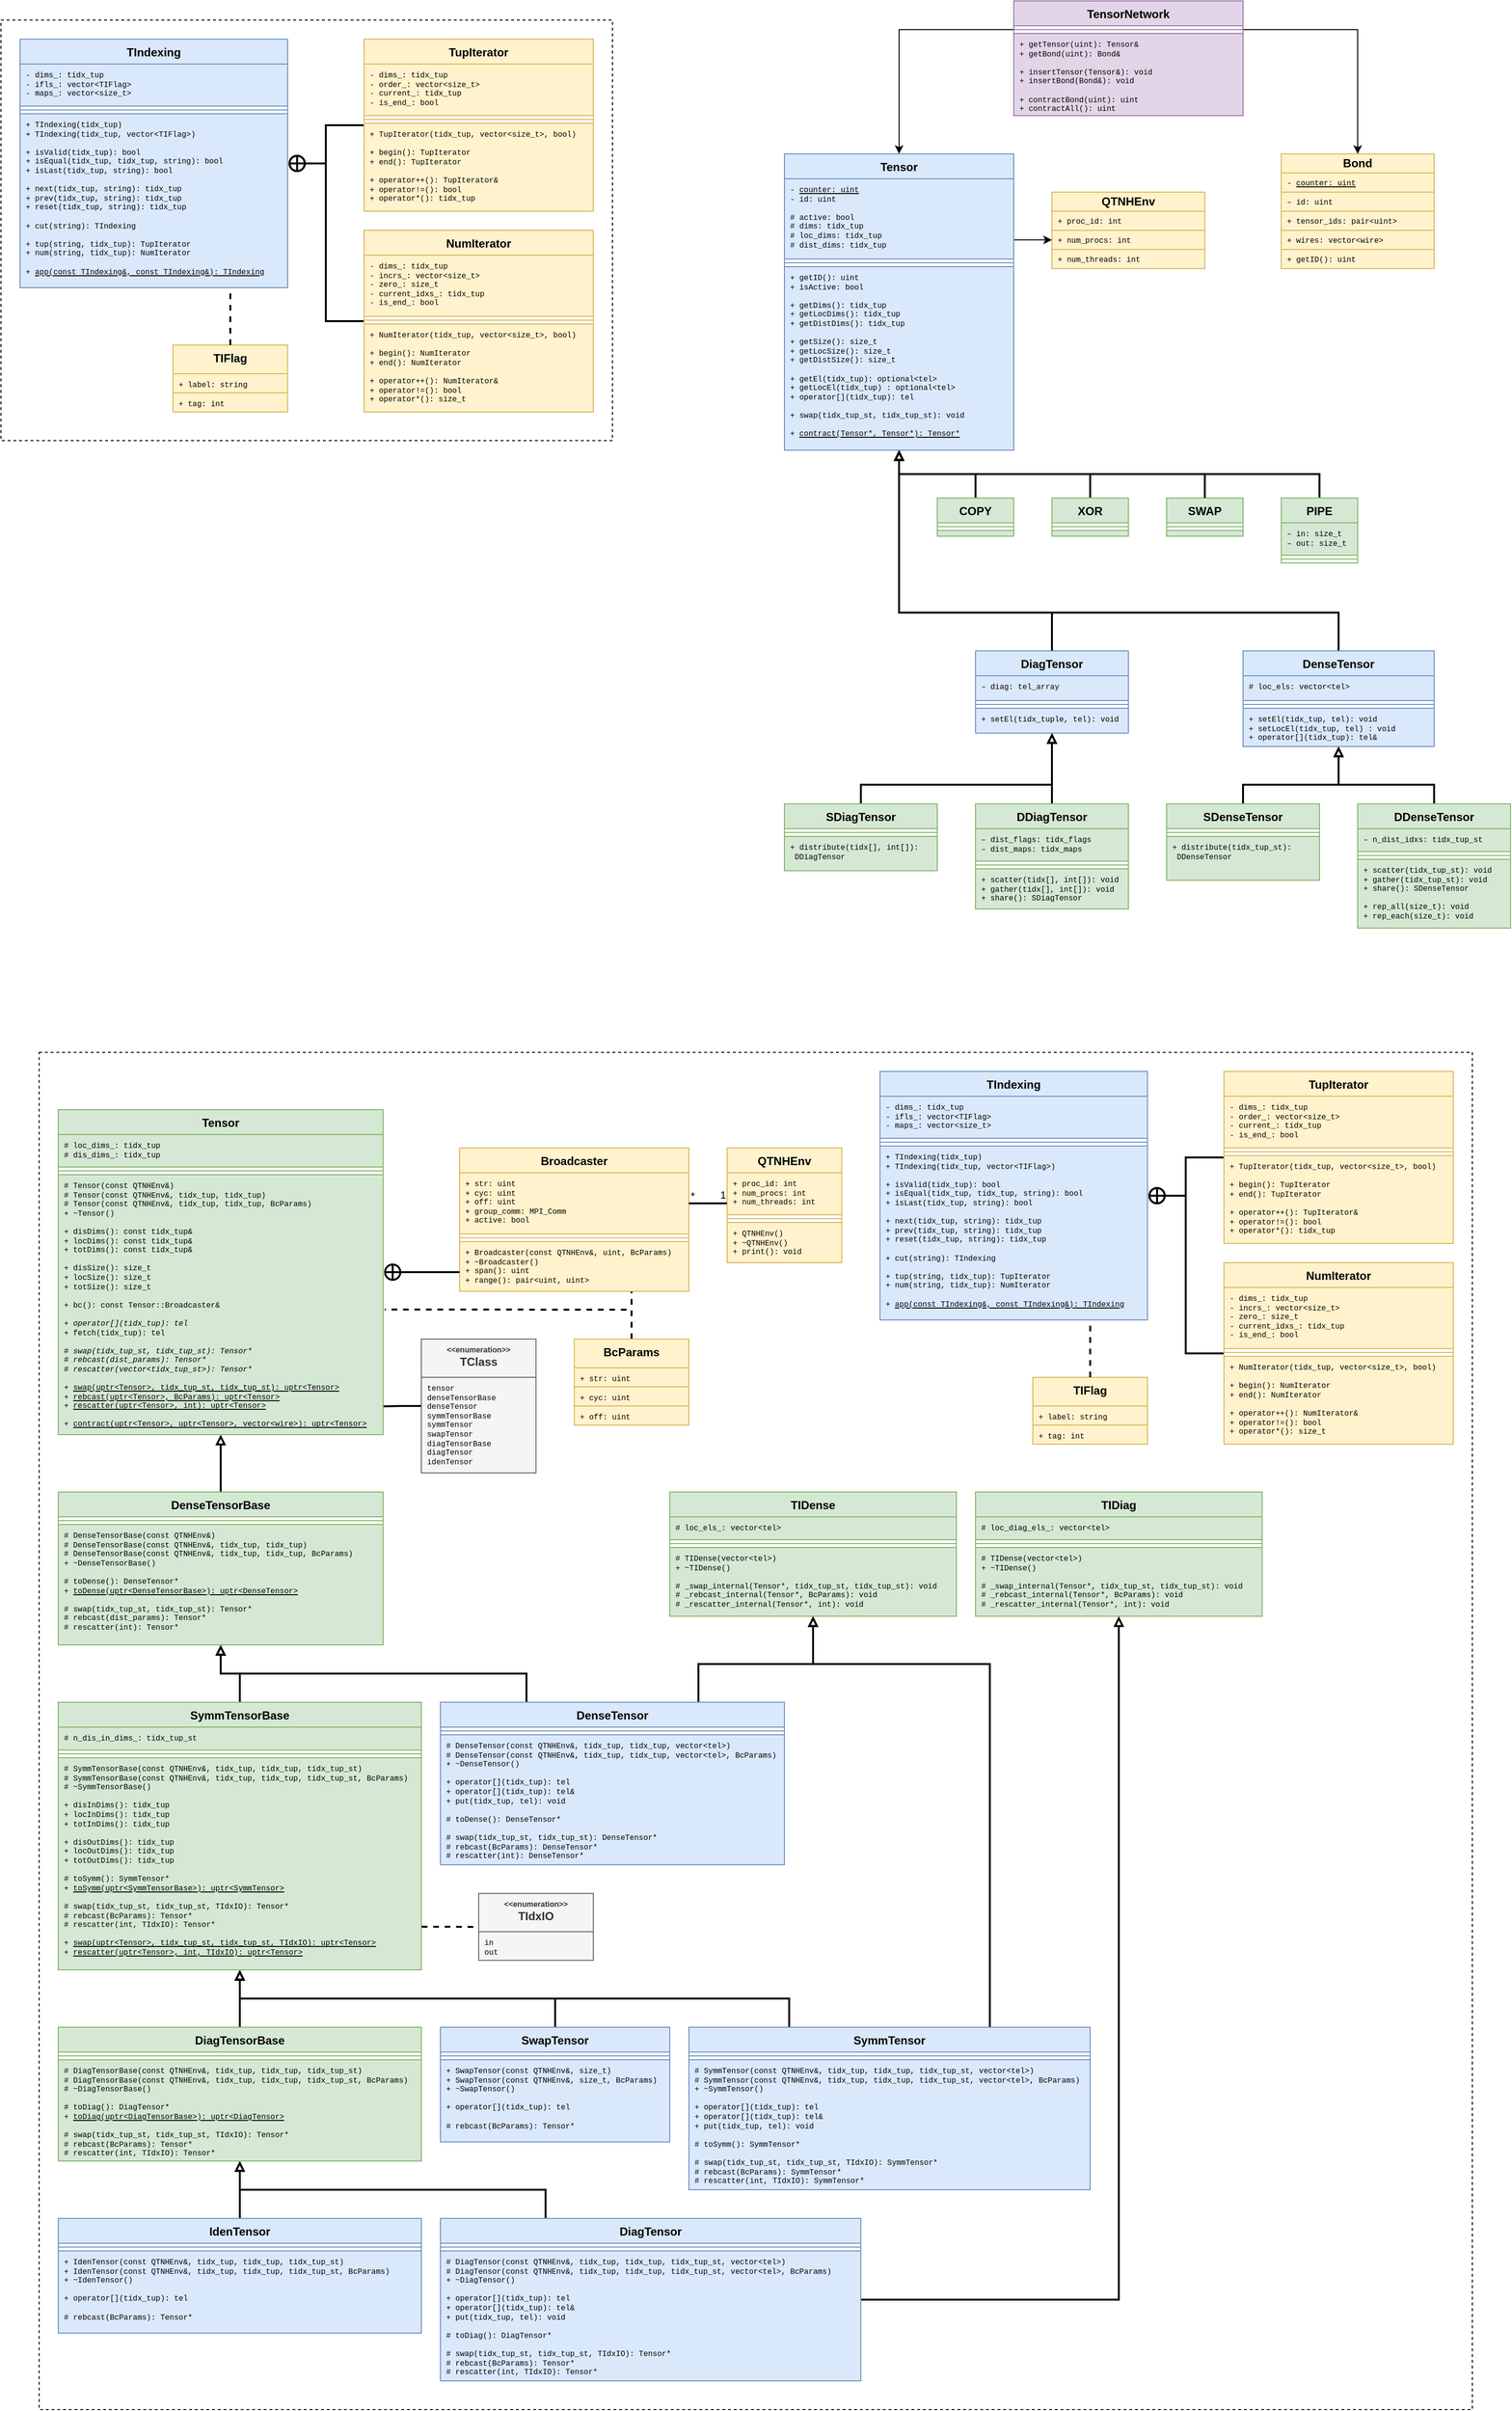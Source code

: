 <mxfile version="24.6.4" type="device" pages="5">
  <diagram name="uml" id="3gXFDoktGD8t8uiDJKZq">
    <mxGraphModel dx="3383" dy="2005" grid="1" gridSize="10" guides="1" tooltips="1" connect="1" arrows="1" fold="1" page="1" pageScale="1" pageWidth="850" pageHeight="1100" math="0" shadow="0">
      <root>
        <mxCell id="0" />
        <mxCell id="1" parent="0" />
        <mxCell id="Jm6jykSe1BzMFKCtvUh2-38" value="" style="rounded=0;whiteSpace=wrap;html=1;dashed=1;" vertex="1" parent="1">
          <mxGeometry x="60" y="60" width="640" height="440" as="geometry" />
        </mxCell>
        <mxCell id="Yq2MQDWrlOJg4xRNXn8J-3" value="" style="rounded=0;whiteSpace=wrap;html=1;strokeWidth=1;glass=0;dashed=1;fillColor=default;" parent="1" vertex="1">
          <mxGeometry x="100" y="1140" width="1500" height="1420" as="geometry" />
        </mxCell>
        <mxCell id="i0lpV_xq4fN1A9z8R-0S-35" style="edgeStyle=orthogonalEdgeStyle;rounded=0;orthogonalLoop=1;jettySize=auto;html=1;strokeWidth=2;endArrow=none;endFill=0;entryX=0.999;entryY=0.891;entryDx=0;entryDy=0;entryPerimeter=0;" parent="1" source="i0lpV_xq4fN1A9z8R-0S-8" target="d2V8WW6BRWoNfz_qydoW-4" edge="1">
          <mxGeometry relative="1" as="geometry" />
        </mxCell>
        <mxCell id="xGAHFNgJkLsb9G_96Iz1-66" style="edgeStyle=orthogonalEdgeStyle;rounded=0;orthogonalLoop=1;jettySize=auto;html=1;exitX=1;exitY=0.25;exitDx=0;exitDy=0;entryX=0;entryY=0.5;entryDx=0;entryDy=0;" parent="1" source="xGAHFNgJkLsb9G_96Iz1-1" target="xGAHFNgJkLsb9G_96Iz1-64" edge="1">
          <mxGeometry relative="1" as="geometry">
            <Array as="points">
              <mxPoint x="1080" y="265" />
            </Array>
          </mxGeometry>
        </mxCell>
        <mxCell id="xGAHFNgJkLsb9G_96Iz1-1" value="Tensor" style="swimlane;fontStyle=1;align=center;verticalAlign=top;childLayout=stackLayout;horizontal=1;startSize=26;horizontalStack=0;resizeParent=1;resizeParentMax=0;resizeLast=0;collapsible=1;marginBottom=0;whiteSpace=wrap;html=1;fillColor=#dae8fc;strokeColor=#6c8ebf;fontFamily=Helvetica;fontSize=12;" parent="1" vertex="1">
          <mxGeometry x="880" y="200" width="240" height="310" as="geometry" />
        </mxCell>
        <mxCell id="xGAHFNgJkLsb9G_96Iz1-2" value="- &lt;u&gt;counter: uint&lt;/u&gt;&lt;br&gt;- id: uint&lt;br&gt;&lt;br style=&quot;font-size: 8px;&quot;&gt;# active: bool&lt;br style=&quot;font-size: 8px;&quot;&gt;# dims: tidx_tup&lt;br style=&quot;font-size: 8px;&quot;&gt;# loc_dims: tidx_tup&lt;br style=&quot;font-size: 8px;&quot;&gt;# dist_dims: tidx_tup" style="text;strokeColor=#6c8ebf;fillColor=#dae8fc;align=left;verticalAlign=top;spacingLeft=4;spacingRight=4;overflow=hidden;rotatable=0;points=[[0,0.5],[1,0.5]];portConstraint=eastwest;whiteSpace=wrap;html=1;fontFamily=Courier New;fontSize=8;" parent="xGAHFNgJkLsb9G_96Iz1-1" vertex="1">
          <mxGeometry y="26" width="240" height="84" as="geometry" />
        </mxCell>
        <mxCell id="xGAHFNgJkLsb9G_96Iz1-3" value="" style="line;strokeWidth=1;fillColor=#dae8fc;align=left;verticalAlign=middle;spacingTop=-1;spacingLeft=3;spacingRight=3;rotatable=0;labelPosition=right;points=[];portConstraint=eastwest;strokeColor=#6c8ebf;" parent="xGAHFNgJkLsb9G_96Iz1-1" vertex="1">
          <mxGeometry y="110" width="240" height="8" as="geometry" />
        </mxCell>
        <mxCell id="xGAHFNgJkLsb9G_96Iz1-4" value="+ getID(): uint&lt;br style=&quot;font-size: 8px;&quot;&gt;+ isActive: bool&lt;br style=&quot;font-size: 8px;&quot;&gt;&lt;br style=&quot;font-size: 8px;&quot;&gt;+ getDims(): tidx_tup&lt;br style=&quot;font-size: 8px;&quot;&gt;+ getLocDims(): tidx_tup&lt;br style=&quot;font-size: 8px;&quot;&gt;+ getDistDims(): tidx_tup&lt;br style=&quot;font-size: 8px;&quot;&gt;&lt;br style=&quot;font-size: 8px;&quot;&gt;+ getSize(): size_t&lt;br style=&quot;font-size: 8px;&quot;&gt;+ getLocSize(): size_t&lt;br style=&quot;font-size: 8px;&quot;&gt;+ getDistSize(): size_t&lt;br style=&quot;font-size: 8px;&quot;&gt;&lt;br style=&quot;font-size: 8px;&quot;&gt;+ getEl(tidx_tup): optional&amp;lt;tel&amp;gt;&lt;br style=&quot;font-size: 8px;&quot;&gt;+ getLocEl(tidx_tup) : optional&amp;lt;tel&amp;gt;&lt;br style=&quot;font-size: 8px;&quot;&gt;+ operator[](tidx_tup): tel&lt;br style=&quot;font-size: 8px;&quot;&gt;&lt;br style=&quot;font-size: 8px;&quot;&gt;+ swap(tidx_tup_st,&amp;nbsp;tidx_tup_st): void&lt;br&gt;&lt;br&gt;+ &lt;u&gt;contract(Tensor*, Tensor*): Tensor*&lt;/u&gt;" style="text;strokeColor=#6c8ebf;fillColor=#dae8fc;align=left;verticalAlign=top;spacingLeft=4;spacingRight=4;overflow=hidden;rotatable=0;points=[[0,0.5],[1,0.5]];portConstraint=eastwest;whiteSpace=wrap;html=1;fontFamily=Courier New;fontSize=8;" parent="xGAHFNgJkLsb9G_96Iz1-1" vertex="1">
          <mxGeometry y="118" width="240" height="192" as="geometry" />
        </mxCell>
        <mxCell id="xGAHFNgJkLsb9G_96Iz1-34" style="edgeStyle=orthogonalEdgeStyle;rounded=0;orthogonalLoop=1;jettySize=auto;html=1;exitX=0.5;exitY=0;exitDx=0;exitDy=0;entryX=0.5;entryY=1;entryDx=0;entryDy=0;strokeWidth=2;endArrow=block;endFill=0;" parent="1" source="xGAHFNgJkLsb9G_96Iz1-5" target="xGAHFNgJkLsb9G_96Iz1-91" edge="1">
          <mxGeometry relative="1" as="geometry">
            <mxPoint x="1110" y="500" as="targetPoint" />
            <Array as="points">
              <mxPoint x="1360" y="860" />
              <mxPoint x="1460" y="860" />
            </Array>
          </mxGeometry>
        </mxCell>
        <mxCell id="xGAHFNgJkLsb9G_96Iz1-5" value="SDenseTensor" style="swimlane;fontStyle=1;align=center;verticalAlign=top;childLayout=stackLayout;horizontal=1;startSize=26;horizontalStack=0;resizeParent=1;resizeParentMax=0;resizeLast=0;collapsible=1;marginBottom=0;whiteSpace=wrap;html=1;fillColor=#d5e8d4;strokeColor=#82b366;" parent="1" vertex="1">
          <mxGeometry x="1280" y="880" width="160" height="80" as="geometry" />
        </mxCell>
        <mxCell id="xGAHFNgJkLsb9G_96Iz1-7" value="" style="line;strokeWidth=1;fillColor=#d5e8d4;align=left;verticalAlign=middle;spacingTop=-1;spacingLeft=3;spacingRight=3;rotatable=0;labelPosition=right;points=[];portConstraint=eastwest;strokeColor=#82b366;" parent="xGAHFNgJkLsb9G_96Iz1-5" vertex="1">
          <mxGeometry y="26" width="160" height="8" as="geometry" />
        </mxCell>
        <mxCell id="xGAHFNgJkLsb9G_96Iz1-8" value="+ distribute(tidx_tup_st):&amp;nbsp; &amp;nbsp;DDenseTensor" style="text;strokeColor=#82b366;fillColor=#d5e8d4;align=left;verticalAlign=top;spacingLeft=4;spacingRight=4;overflow=hidden;rotatable=0;points=[[0,0.5],[1,0.5]];portConstraint=eastwest;whiteSpace=wrap;html=1;fontFamily=Courier New;fontSize=8;" parent="xGAHFNgJkLsb9G_96Iz1-5" vertex="1">
          <mxGeometry y="34" width="160" height="46" as="geometry" />
        </mxCell>
        <mxCell id="xGAHFNgJkLsb9G_96Iz1-36" style="edgeStyle=orthogonalEdgeStyle;rounded=0;orthogonalLoop=1;jettySize=auto;html=1;entryX=0.5;entryY=1;entryDx=0;entryDy=0;strokeWidth=2;endArrow=block;endFill=0;exitX=0.5;exitY=0;exitDx=0;exitDy=0;" parent="1" source="xGAHFNgJkLsb9G_96Iz1-91" target="xGAHFNgJkLsb9G_96Iz1-1" edge="1">
          <mxGeometry relative="1" as="geometry">
            <mxPoint x="1000" y="420" as="sourcePoint" />
            <Array as="points">
              <mxPoint x="1460" y="680" />
              <mxPoint x="1000" y="680" />
            </Array>
          </mxGeometry>
        </mxCell>
        <mxCell id="xGAHFNgJkLsb9G_96Iz1-35" style="edgeStyle=orthogonalEdgeStyle;rounded=0;orthogonalLoop=1;jettySize=auto;html=1;exitX=0.5;exitY=0;exitDx=0;exitDy=0;entryX=0.5;entryY=1;entryDx=0;entryDy=0;strokeWidth=2;endArrow=block;endFill=0;" parent="1" source="xGAHFNgJkLsb9G_96Iz1-15" target="xGAHFNgJkLsb9G_96Iz1-91" edge="1">
          <mxGeometry relative="1" as="geometry">
            <mxPoint x="1110" y="500" as="targetPoint" />
            <Array as="points">
              <mxPoint x="1560" y="860" />
              <mxPoint x="1460" y="860" />
            </Array>
          </mxGeometry>
        </mxCell>
        <mxCell id="xGAHFNgJkLsb9G_96Iz1-15" value="DDenseTensor" style="swimlane;fontStyle=1;align=center;verticalAlign=top;childLayout=stackLayout;horizontal=1;startSize=26;horizontalStack=0;resizeParent=1;resizeParentMax=0;resizeLast=0;collapsible=1;marginBottom=0;whiteSpace=wrap;html=1;fillColor=#d5e8d4;strokeColor=#82b366;" parent="1" vertex="1">
          <mxGeometry x="1480" y="880" width="160" height="130" as="geometry" />
        </mxCell>
        <mxCell id="xGAHFNgJkLsb9G_96Iz1-16" value="–&amp;nbsp;n_dist_idxs&lt;span style=&quot;background-color: initial;&quot;&gt;: tidx_tup_st&lt;/span&gt;" style="text;strokeColor=#82b366;fillColor=#d5e8d4;align=left;verticalAlign=top;spacingLeft=4;spacingRight=4;overflow=hidden;rotatable=0;points=[[0,0.5],[1,0.5]];portConstraint=eastwest;whiteSpace=wrap;html=1;fontSize=8;fontFamily=Courier New;" parent="xGAHFNgJkLsb9G_96Iz1-15" vertex="1">
          <mxGeometry y="26" width="160" height="24" as="geometry" />
        </mxCell>
        <mxCell id="xGAHFNgJkLsb9G_96Iz1-17" value="" style="line;strokeWidth=1;fillColor=#d5e8d4;align=left;verticalAlign=middle;spacingTop=-1;spacingLeft=3;spacingRight=3;rotatable=0;labelPosition=right;points=[];portConstraint=eastwest;strokeColor=#82b366;" parent="xGAHFNgJkLsb9G_96Iz1-15" vertex="1">
          <mxGeometry y="50" width="160" height="8" as="geometry" />
        </mxCell>
        <mxCell id="xGAHFNgJkLsb9G_96Iz1-18" value="+ scatter(tidx_tup_st): void&lt;br style=&quot;border-color: var(--border-color); font-size: 8px;&quot;&gt;+ gather(tidx_tup_st): void&lt;br style=&quot;border-color: var(--border-color); font-size: 8px;&quot;&gt;+ share(): SDenseTensor&lt;br&gt;&lt;br&gt;+ rep_all(size_t): void&lt;br&gt;+ rep_each(size_t): void" style="text;strokeColor=#82b366;fillColor=#d5e8d4;align=left;verticalAlign=top;spacingLeft=4;spacingRight=4;overflow=hidden;rotatable=0;points=[[0,0.5],[1,0.5]];portConstraint=eastwest;whiteSpace=wrap;html=1;fontSize=8;fontFamily=Courier New;" parent="xGAHFNgJkLsb9G_96Iz1-15" vertex="1">
          <mxGeometry y="58" width="160" height="72" as="geometry" />
        </mxCell>
        <mxCell id="xGAHFNgJkLsb9G_96Iz1-38" style="edgeStyle=orthogonalEdgeStyle;rounded=0;orthogonalLoop=1;jettySize=auto;html=1;exitX=0.5;exitY=0;exitDx=0;exitDy=0;strokeWidth=2;endArrow=block;endFill=0;entryX=0.5;entryY=1;entryDx=0;entryDy=0;" parent="1" source="xGAHFNgJkLsb9G_96Iz1-19" target="xGAHFNgJkLsb9G_96Iz1-1" edge="1">
          <mxGeometry relative="1" as="geometry">
            <mxPoint x="1080" y="360" as="targetPoint" />
          </mxGeometry>
        </mxCell>
        <mxCell id="xGAHFNgJkLsb9G_96Iz1-19" value="COPY" style="swimlane;fontStyle=1;align=center;verticalAlign=top;childLayout=stackLayout;horizontal=1;startSize=26;horizontalStack=0;resizeParent=1;resizeParentMax=0;resizeLast=0;collapsible=1;marginBottom=0;whiteSpace=wrap;html=1;fillColor=#d5e8d4;strokeColor=#82b366;" parent="1" vertex="1">
          <mxGeometry x="1040" y="560" width="80" height="40" as="geometry" />
        </mxCell>
        <mxCell id="xGAHFNgJkLsb9G_96Iz1-20" value="" style="line;strokeWidth=1;fillColor=#d5e8d4;align=left;verticalAlign=middle;spacingTop=-1;spacingLeft=3;spacingRight=3;rotatable=0;labelPosition=right;points=[];portConstraint=eastwest;strokeColor=#82b366;" parent="xGAHFNgJkLsb9G_96Iz1-19" vertex="1">
          <mxGeometry y="26" width="80" height="8" as="geometry" />
        </mxCell>
        <mxCell id="xGAHFNgJkLsb9G_96Iz1-21" value="" style="text;strokeColor=#82b366;fillColor=#d5e8d4;align=left;verticalAlign=top;spacingLeft=4;spacingRight=4;overflow=hidden;rotatable=0;points=[[0,0.5],[1,0.5]];portConstraint=eastwest;whiteSpace=wrap;html=1;" parent="xGAHFNgJkLsb9G_96Iz1-19" vertex="1">
          <mxGeometry y="34" width="80" height="6" as="geometry" />
        </mxCell>
        <mxCell id="xGAHFNgJkLsb9G_96Iz1-39" style="edgeStyle=orthogonalEdgeStyle;rounded=0;orthogonalLoop=1;jettySize=auto;html=1;exitX=0.5;exitY=0;exitDx=0;exitDy=0;strokeWidth=2;endArrow=block;endFill=0;entryX=0.5;entryY=1;entryDx=0;entryDy=0;" parent="1" source="xGAHFNgJkLsb9G_96Iz1-22" target="xGAHFNgJkLsb9G_96Iz1-1" edge="1">
          <mxGeometry relative="1" as="geometry">
            <mxPoint x="1080" y="360" as="targetPoint" />
          </mxGeometry>
        </mxCell>
        <mxCell id="xGAHFNgJkLsb9G_96Iz1-22" value="XOR" style="swimlane;fontStyle=1;align=center;verticalAlign=top;childLayout=stackLayout;horizontal=1;startSize=26;horizontalStack=0;resizeParent=1;resizeParentMax=0;resizeLast=0;collapsible=1;marginBottom=0;whiteSpace=wrap;html=1;fillColor=#d5e8d4;strokeColor=#82b366;" parent="1" vertex="1">
          <mxGeometry x="1160" y="560" width="80" height="40" as="geometry" />
        </mxCell>
        <mxCell id="xGAHFNgJkLsb9G_96Iz1-23" value="" style="line;strokeWidth=1;fillColor=#d5e8d4;align=left;verticalAlign=middle;spacingTop=-1;spacingLeft=3;spacingRight=3;rotatable=0;labelPosition=right;points=[];portConstraint=eastwest;strokeColor=#82b366;" parent="xGAHFNgJkLsb9G_96Iz1-22" vertex="1">
          <mxGeometry y="26" width="80" height="8" as="geometry" />
        </mxCell>
        <mxCell id="xGAHFNgJkLsb9G_96Iz1-24" value="" style="text;strokeColor=#82b366;fillColor=#d5e8d4;align=left;verticalAlign=top;spacingLeft=4;spacingRight=4;overflow=hidden;rotatable=0;points=[[0,0.5],[1,0.5]];portConstraint=eastwest;whiteSpace=wrap;html=1;" parent="xGAHFNgJkLsb9G_96Iz1-22" vertex="1">
          <mxGeometry y="34" width="80" height="6" as="geometry" />
        </mxCell>
        <mxCell id="xGAHFNgJkLsb9G_96Iz1-40" style="edgeStyle=orthogonalEdgeStyle;rounded=0;orthogonalLoop=1;jettySize=auto;html=1;exitX=0.5;exitY=0;exitDx=0;exitDy=0;entryX=0.5;entryY=1;entryDx=0;entryDy=0;strokeWidth=2;endArrow=block;endFill=0;" parent="1" source="xGAHFNgJkLsb9G_96Iz1-25" target="xGAHFNgJkLsb9G_96Iz1-95" edge="1">
          <mxGeometry relative="1" as="geometry">
            <Array as="points">
              <mxPoint x="960" y="860" />
              <mxPoint x="1160" y="860" />
            </Array>
          </mxGeometry>
        </mxCell>
        <mxCell id="xGAHFNgJkLsb9G_96Iz1-25" value="SDiagTensor" style="swimlane;fontStyle=1;align=center;verticalAlign=top;childLayout=stackLayout;horizontal=1;startSize=26;horizontalStack=0;resizeParent=1;resizeParentMax=0;resizeLast=0;collapsible=1;marginBottom=0;whiteSpace=wrap;html=1;fillColor=#d5e8d4;strokeColor=#82b366;" parent="1" vertex="1">
          <mxGeometry x="880" y="880" width="160" height="70" as="geometry" />
        </mxCell>
        <mxCell id="xGAHFNgJkLsb9G_96Iz1-26" value="" style="line;strokeWidth=1;fillColor=#d5e8d4;align=left;verticalAlign=middle;spacingTop=-1;spacingLeft=3;spacingRight=3;rotatable=0;labelPosition=right;points=[];portConstraint=eastwest;strokeColor=#82b366;" parent="xGAHFNgJkLsb9G_96Iz1-25" vertex="1">
          <mxGeometry y="26" width="160" height="8" as="geometry" />
        </mxCell>
        <mxCell id="xGAHFNgJkLsb9G_96Iz1-27" value="+ distribute(tidx[], int[]):&amp;nbsp; &amp;nbsp;DDiagTensor" style="text;strokeColor=#82b366;fillColor=#d5e8d4;align=left;verticalAlign=top;spacingLeft=4;spacingRight=4;overflow=hidden;rotatable=0;points=[[0,0.5],[1,0.5]];portConstraint=eastwest;whiteSpace=wrap;html=1;fontFamily=Courier New;fontSize=8;" parent="xGAHFNgJkLsb9G_96Iz1-25" vertex="1">
          <mxGeometry y="34" width="160" height="36" as="geometry" />
        </mxCell>
        <mxCell id="xGAHFNgJkLsb9G_96Iz1-59" style="edgeStyle=orthogonalEdgeStyle;rounded=0;orthogonalLoop=1;jettySize=auto;html=1;exitX=0;exitY=0.25;exitDx=0;exitDy=0;entryX=0.5;entryY=0;entryDx=0;entryDy=0;" parent="1" source="xGAHFNgJkLsb9G_96Iz1-48" target="xGAHFNgJkLsb9G_96Iz1-1" edge="1">
          <mxGeometry relative="1" as="geometry">
            <mxPoint x="990" y="80" as="targetPoint" />
          </mxGeometry>
        </mxCell>
        <mxCell id="xGAHFNgJkLsb9G_96Iz1-60" style="edgeStyle=orthogonalEdgeStyle;rounded=0;orthogonalLoop=1;jettySize=auto;html=1;exitX=1;exitY=0.25;exitDx=0;exitDy=0;entryX=0.5;entryY=0;entryDx=0;entryDy=0;" parent="1" source="xGAHFNgJkLsb9G_96Iz1-48" target="xGAHFNgJkLsb9G_96Iz1-52" edge="1">
          <mxGeometry relative="1" as="geometry" />
        </mxCell>
        <mxCell id="xGAHFNgJkLsb9G_96Iz1-48" value="TensorNetwork" style="swimlane;fontStyle=1;align=center;verticalAlign=top;childLayout=stackLayout;horizontal=1;startSize=26;horizontalStack=0;resizeParent=1;resizeParentMax=0;resizeLast=0;collapsible=1;marginBottom=0;whiteSpace=wrap;html=1;fillColor=#e1d5e7;strokeColor=#9673a6;" parent="1" vertex="1">
          <mxGeometry x="1120" y="40" width="240" height="120" as="geometry" />
        </mxCell>
        <mxCell id="xGAHFNgJkLsb9G_96Iz1-50" value="" style="line;strokeWidth=1;fillColor=#e1d5e7;align=left;verticalAlign=middle;spacingTop=-1;spacingLeft=3;spacingRight=3;rotatable=0;labelPosition=right;points=[];portConstraint=eastwest;strokeColor=#9673a6;" parent="xGAHFNgJkLsb9G_96Iz1-48" vertex="1">
          <mxGeometry y="26" width="240" height="8" as="geometry" />
        </mxCell>
        <mxCell id="xGAHFNgJkLsb9G_96Iz1-51" value="+ getTensor(uint): Tensor&amp;amp;&lt;br&gt;+ getBond(uint): Bond&amp;amp;&lt;br&gt;&lt;br&gt;+ insertTensor(Tensor&amp;amp;): void&lt;br&gt;+ insertBond(Bond&amp;amp;): void&lt;br&gt;&lt;br style=&quot;font-size: 8px;&quot;&gt;+ contractBond(uint): uint&lt;br style=&quot;font-size: 8px;&quot;&gt;+ contractAll(): uint" style="text;strokeColor=#9673a6;fillColor=#e1d5e7;align=left;verticalAlign=top;spacingLeft=4;spacingRight=4;overflow=hidden;rotatable=0;points=[[0,0.5],[1,0.5]];portConstraint=eastwest;whiteSpace=wrap;html=1;fontFamily=Courier New;fontSize=8;" parent="xGAHFNgJkLsb9G_96Iz1-48" vertex="1">
          <mxGeometry y="34" width="240" height="86" as="geometry" />
        </mxCell>
        <mxCell id="xGAHFNgJkLsb9G_96Iz1-78" value="SWAP" style="swimlane;fontStyle=1;align=center;verticalAlign=top;childLayout=stackLayout;horizontal=1;startSize=26;horizontalStack=0;resizeParent=1;resizeParentMax=0;resizeLast=0;collapsible=1;marginBottom=0;whiteSpace=wrap;html=1;fillColor=#d5e8d4;strokeColor=#82b366;" parent="1" vertex="1">
          <mxGeometry x="1280" y="560" width="80" height="40" as="geometry" />
        </mxCell>
        <mxCell id="xGAHFNgJkLsb9G_96Iz1-79" value="" style="line;strokeWidth=1;fillColor=#d5e8d4;align=left;verticalAlign=middle;spacingTop=-1;spacingLeft=3;spacingRight=3;rotatable=0;labelPosition=right;points=[];portConstraint=eastwest;strokeColor=#82b366;" parent="xGAHFNgJkLsb9G_96Iz1-78" vertex="1">
          <mxGeometry y="26" width="80" height="8" as="geometry" />
        </mxCell>
        <mxCell id="xGAHFNgJkLsb9G_96Iz1-80" value="" style="text;strokeColor=#82b366;fillColor=#d5e8d4;align=left;verticalAlign=top;spacingLeft=4;spacingRight=4;overflow=hidden;rotatable=0;points=[[0,0.5],[1,0.5]];portConstraint=eastwest;whiteSpace=wrap;html=1;" parent="xGAHFNgJkLsb9G_96Iz1-78" vertex="1">
          <mxGeometry y="34" width="80" height="6" as="geometry" />
        </mxCell>
        <mxCell id="xGAHFNgJkLsb9G_96Iz1-82" style="edgeStyle=orthogonalEdgeStyle;rounded=0;orthogonalLoop=1;jettySize=auto;html=1;exitX=0.5;exitY=0;exitDx=0;exitDy=0;strokeWidth=2;endArrow=block;endFill=0;entryX=0.5;entryY=1;entryDx=0;entryDy=0;" parent="1" source="xGAHFNgJkLsb9G_96Iz1-78" target="xGAHFNgJkLsb9G_96Iz1-1" edge="1">
          <mxGeometry relative="1" as="geometry">
            <mxPoint x="1120" y="360" as="targetPoint" />
          </mxGeometry>
        </mxCell>
        <mxCell id="xGAHFNgJkLsb9G_96Iz1-86" style="edgeStyle=orthogonalEdgeStyle;rounded=0;orthogonalLoop=1;jettySize=auto;html=1;exitX=0.5;exitY=0;exitDx=0;exitDy=0;strokeWidth=2;endArrow=block;endFill=0;entryX=0.5;entryY=1;entryDx=0;entryDy=0;" parent="1" source="xGAHFNgJkLsb9G_96Iz1-87" target="xGAHFNgJkLsb9G_96Iz1-1" edge="1">
          <mxGeometry relative="1" as="geometry">
            <mxPoint x="1520" y="440" as="sourcePoint" />
            <mxPoint x="1120" y="360" as="targetPoint" />
          </mxGeometry>
        </mxCell>
        <mxCell id="xGAHFNgJkLsb9G_96Iz1-87" value="PIPE" style="swimlane;fontStyle=1;align=center;verticalAlign=top;childLayout=stackLayout;horizontal=1;startSize=26;horizontalStack=0;resizeParent=1;resizeParentMax=0;resizeLast=0;collapsible=1;marginBottom=0;whiteSpace=wrap;html=1;fillColor=#d5e8d4;strokeColor=#82b366;" parent="1" vertex="1">
          <mxGeometry x="1400" y="560" width="80" height="68" as="geometry" />
        </mxCell>
        <mxCell id="xGAHFNgJkLsb9G_96Iz1-88" value="– in: size_t&lt;br style=&quot;font-size: 8px;&quot;&gt;– out: size_t" style="text;strokeColor=#82b366;fillColor=#d5e8d4;align=left;verticalAlign=top;spacingLeft=4;spacingRight=4;overflow=hidden;rotatable=0;points=[[0,0.5],[1,0.5]];portConstraint=eastwest;whiteSpace=wrap;html=1;fontFamily=Courier New;fontSize=8;" parent="xGAHFNgJkLsb9G_96Iz1-87" vertex="1">
          <mxGeometry y="26" width="80" height="34" as="geometry" />
        </mxCell>
        <mxCell id="xGAHFNgJkLsb9G_96Iz1-89" value="" style="line;strokeWidth=1;fillColor=#d5e8d4;align=left;verticalAlign=middle;spacingTop=-1;spacingLeft=3;spacingRight=3;rotatable=0;labelPosition=right;points=[];portConstraint=eastwest;strokeColor=#82b366;" parent="xGAHFNgJkLsb9G_96Iz1-87" vertex="1">
          <mxGeometry y="60" width="80" height="8" as="geometry" />
        </mxCell>
        <mxCell id="xGAHFNgJkLsb9G_96Iz1-91" value="DenseTensor" style="swimlane;fontStyle=1;align=center;verticalAlign=top;childLayout=stackLayout;horizontal=1;startSize=26;horizontalStack=0;resizeParent=1;resizeParentMax=0;resizeLast=0;collapsible=1;marginBottom=0;whiteSpace=wrap;html=1;fillColor=#dae8fc;strokeColor=#6c8ebf;fontSize=12;" parent="1" vertex="1">
          <mxGeometry x="1360" y="720" width="200" height="100" as="geometry" />
        </mxCell>
        <mxCell id="xGAHFNgJkLsb9G_96Iz1-92" value="# loc_els: vector&amp;lt;tel&amp;gt;" style="text;strokeColor=#6c8ebf;fillColor=#dae8fc;align=left;verticalAlign=top;spacingLeft=4;spacingRight=4;overflow=hidden;rotatable=0;points=[[0,0.5],[1,0.5]];portConstraint=eastwest;whiteSpace=wrap;html=1;fontSize=8;fontFamily=Courier New;" parent="xGAHFNgJkLsb9G_96Iz1-91" vertex="1">
          <mxGeometry y="26" width="200" height="26" as="geometry" />
        </mxCell>
        <mxCell id="xGAHFNgJkLsb9G_96Iz1-93" value="" style="line;strokeWidth=1;fillColor=#dae8fc;align=left;verticalAlign=middle;spacingTop=-1;spacingLeft=3;spacingRight=3;rotatable=0;labelPosition=right;points=[];portConstraint=eastwest;strokeColor=#6c8ebf;" parent="xGAHFNgJkLsb9G_96Iz1-91" vertex="1">
          <mxGeometry y="52" width="200" height="8" as="geometry" />
        </mxCell>
        <mxCell id="xGAHFNgJkLsb9G_96Iz1-94" value="+ setEl(tidx_tup, tel): void&lt;br&gt;+ setLocEl(tidx_tup, tel) : void&lt;br&gt;+ operator[](tidx_tup): tel&amp;amp;" style="text;strokeColor=#6c8ebf;fillColor=#dae8fc;align=left;verticalAlign=top;spacingLeft=4;spacingRight=4;overflow=hidden;rotatable=0;points=[[0,0.5],[1,0.5]];portConstraint=eastwest;whiteSpace=wrap;html=1;fontSize=8;fontFamily=Courier New;" parent="xGAHFNgJkLsb9G_96Iz1-91" vertex="1">
          <mxGeometry y="60" width="200" height="40" as="geometry" />
        </mxCell>
        <mxCell id="xGAHFNgJkLsb9G_96Iz1-104" style="edgeStyle=orthogonalEdgeStyle;rounded=0;orthogonalLoop=1;jettySize=auto;html=1;exitX=0.5;exitY=0;exitDx=0;exitDy=0;entryX=0.5;entryY=1;entryDx=0;entryDy=0;strokeWidth=2;endArrow=block;endFill=0;" parent="1" source="xGAHFNgJkLsb9G_96Iz1-95" target="xGAHFNgJkLsb9G_96Iz1-1" edge="1">
          <mxGeometry relative="1" as="geometry">
            <Array as="points">
              <mxPoint x="1160" y="720" />
              <mxPoint x="1160" y="680" />
              <mxPoint x="1000" y="680" />
            </Array>
          </mxGeometry>
        </mxCell>
        <mxCell id="xGAHFNgJkLsb9G_96Iz1-95" value="DiagTensor" style="swimlane;fontStyle=1;align=center;verticalAlign=top;childLayout=stackLayout;horizontal=1;startSize=26;horizontalStack=0;resizeParent=1;resizeParentMax=0;resizeLast=0;collapsible=1;marginBottom=0;whiteSpace=wrap;html=1;fillColor=#dae8fc;strokeColor=#6c8ebf;" parent="1" vertex="1">
          <mxGeometry x="1080" y="720" width="160" height="86" as="geometry" />
        </mxCell>
        <mxCell id="xGAHFNgJkLsb9G_96Iz1-96" value="– diag: tel_array" style="text;strokeColor=#6c8ebf;fillColor=#dae8fc;align=left;verticalAlign=top;spacingLeft=4;spacingRight=4;overflow=hidden;rotatable=0;points=[[0,0.5],[1,0.5]];portConstraint=eastwest;whiteSpace=wrap;html=1;fontFamily=Courier New;fontSize=8;" parent="xGAHFNgJkLsb9G_96Iz1-95" vertex="1">
          <mxGeometry y="26" width="160" height="26" as="geometry" />
        </mxCell>
        <mxCell id="xGAHFNgJkLsb9G_96Iz1-97" value="" style="line;strokeWidth=1;fillColor=#dae8fc;align=left;verticalAlign=middle;spacingTop=-1;spacingLeft=3;spacingRight=3;rotatable=0;labelPosition=right;points=[];portConstraint=eastwest;strokeColor=#6c8ebf;" parent="xGAHFNgJkLsb9G_96Iz1-95" vertex="1">
          <mxGeometry y="52" width="160" height="8" as="geometry" />
        </mxCell>
        <mxCell id="xGAHFNgJkLsb9G_96Iz1-98" value="+ setEl(tidx_tuple, tel): void" style="text;strokeColor=#6c8ebf;fillColor=#dae8fc;align=left;verticalAlign=top;spacingLeft=4;spacingRight=4;overflow=hidden;rotatable=0;points=[[0,0.5],[1,0.5]];portConstraint=eastwest;whiteSpace=wrap;html=1;fontFamily=Courier New;fontSize=8;" parent="xGAHFNgJkLsb9G_96Iz1-95" vertex="1">
          <mxGeometry y="60" width="160" height="26" as="geometry" />
        </mxCell>
        <mxCell id="xGAHFNgJkLsb9G_96Iz1-103" style="edgeStyle=orthogonalEdgeStyle;rounded=0;orthogonalLoop=1;jettySize=auto;html=1;exitX=0.5;exitY=0;exitDx=0;exitDy=0;entryX=0.5;entryY=1;entryDx=0;entryDy=0;strokeWidth=2;endArrow=block;endFill=0;" parent="1" source="xGAHFNgJkLsb9G_96Iz1-99" target="xGAHFNgJkLsb9G_96Iz1-95" edge="1">
          <mxGeometry relative="1" as="geometry" />
        </mxCell>
        <mxCell id="xGAHFNgJkLsb9G_96Iz1-99" value="DDiagTensor" style="swimlane;fontStyle=1;align=center;verticalAlign=top;childLayout=stackLayout;horizontal=1;startSize=26;horizontalStack=0;resizeParent=1;resizeParentMax=0;resizeLast=0;collapsible=1;marginBottom=0;whiteSpace=wrap;html=1;fillColor=#d5e8d4;strokeColor=#82b366;" parent="1" vertex="1">
          <mxGeometry x="1080" y="880" width="160" height="110" as="geometry" />
        </mxCell>
        <mxCell id="xGAHFNgJkLsb9G_96Iz1-100" value="– dist_flags: tidx_flags&lt;br style=&quot;font-size: 8px;&quot;&gt;– dist_maps: tidx_maps" style="text;strokeColor=#82b366;fillColor=#d5e8d4;align=left;verticalAlign=top;spacingLeft=4;spacingRight=4;overflow=hidden;rotatable=0;points=[[0,0.5],[1,0.5]];portConstraint=eastwest;whiteSpace=wrap;html=1;fontFamily=Courier New;fontSize=8;" parent="xGAHFNgJkLsb9G_96Iz1-99" vertex="1">
          <mxGeometry y="26" width="160" height="34" as="geometry" />
        </mxCell>
        <mxCell id="xGAHFNgJkLsb9G_96Iz1-101" value="" style="line;strokeWidth=1;fillColor=#d5e8d4;align=left;verticalAlign=middle;spacingTop=-1;spacingLeft=3;spacingRight=3;rotatable=0;labelPosition=right;points=[];portConstraint=eastwest;strokeColor=#82b366;" parent="xGAHFNgJkLsb9G_96Iz1-99" vertex="1">
          <mxGeometry y="60" width="160" height="8" as="geometry" />
        </mxCell>
        <mxCell id="xGAHFNgJkLsb9G_96Iz1-102" value="+ scatter(tidx[], int[]): void&lt;br style=&quot;border-color: var(--border-color); font-size: 8px;&quot;&gt;+ gather(tidx[], int[]): void&lt;br style=&quot;border-color: var(--border-color); font-size: 8px;&quot;&gt;+ share(): SDiagTensor" style="text;strokeColor=#82b366;fillColor=#d5e8d4;align=left;verticalAlign=top;spacingLeft=4;spacingRight=4;overflow=hidden;rotatable=0;points=[[0,0.5],[1,0.5]];portConstraint=eastwest;whiteSpace=wrap;html=1;fontFamily=Courier New;fontSize=8;" parent="xGAHFNgJkLsb9G_96Iz1-99" vertex="1">
          <mxGeometry y="68" width="160" height="42" as="geometry" />
        </mxCell>
        <mxCell id="Q3iy4mxK7Jyg1cglJOkS-8" value="" style="group" parent="1" vertex="1" connectable="0">
          <mxGeometry x="1400" y="200" width="160" height="120" as="geometry" />
        </mxCell>
        <mxCell id="xGAHFNgJkLsb9G_96Iz1-52" value="Bond" style="swimlane;fontStyle=1;childLayout=stackLayout;horizontal=1;startSize=20;fillColor=#fff2cc;horizontalStack=0;resizeParent=1;resizeParentMax=0;resizeLast=0;collapsible=1;marginBottom=0;whiteSpace=wrap;html=1;strokeColor=#d6b656;container=0;" parent="Q3iy4mxK7Jyg1cglJOkS-8" vertex="1">
          <mxGeometry width="160" height="120" as="geometry" />
        </mxCell>
        <mxCell id="Q3iy4mxK7Jyg1cglJOkS-1" value="+ wires: vector&amp;lt;wire&amp;gt;" style="text;strokeColor=#d6b656;fillColor=#fff2cc;align=left;verticalAlign=middle;spacingLeft=4;spacingRight=4;overflow=hidden;rotatable=0;points=[[0,0.5],[1,0.5]];portConstraint=eastwest;whiteSpace=wrap;html=1;fontSize=8;fontFamily=Courier New;" parent="Q3iy4mxK7Jyg1cglJOkS-8" vertex="1">
          <mxGeometry y="80" width="160" height="20" as="geometry" />
        </mxCell>
        <mxCell id="xGAHFNgJkLsb9G_96Iz1-53" value="-&amp;nbsp;&lt;u style=&quot;border-color: var(--border-color);&quot;&gt;counter: uint&lt;/u&gt;" style="text;strokeColor=#d6b656;fillColor=#fff2cc;align=left;verticalAlign=middle;spacingLeft=4;spacingRight=4;overflow=hidden;rotatable=0;points=[[0,0.5],[1,0.5]];portConstraint=eastwest;whiteSpace=wrap;html=1;fontSize=8;fontFamily=Courier New;" parent="Q3iy4mxK7Jyg1cglJOkS-8" vertex="1">
          <mxGeometry y="20" width="160" height="20" as="geometry" />
        </mxCell>
        <mxCell id="xGAHFNgJkLsb9G_96Iz1-54" value="– id: uint" style="text;strokeColor=#d6b656;fillColor=#fff2cc;align=left;verticalAlign=middle;spacingLeft=4;spacingRight=4;overflow=hidden;rotatable=0;points=[[0,0.5],[1,0.5]];portConstraint=eastwest;whiteSpace=wrap;html=1;fontSize=8;fontFamily=Courier New;" parent="Q3iy4mxK7Jyg1cglJOkS-8" vertex="1">
          <mxGeometry y="40" width="160" height="20" as="geometry" />
        </mxCell>
        <mxCell id="xGAHFNgJkLsb9G_96Iz1-55" value="+ tensor_ids: pair&amp;lt;uint&amp;gt;" style="text;strokeColor=#d6b656;fillColor=#fff2cc;align=left;verticalAlign=middle;spacingLeft=4;spacingRight=4;overflow=hidden;rotatable=0;points=[[0,0.5],[1,0.5]];portConstraint=eastwest;whiteSpace=wrap;html=1;fontSize=8;fontFamily=Courier New;" parent="Q3iy4mxK7Jyg1cglJOkS-8" vertex="1">
          <mxGeometry y="60" width="160" height="20" as="geometry" />
        </mxCell>
        <mxCell id="Q3iy4mxK7Jyg1cglJOkS-7" value="+ getID(): uint" style="text;strokeColor=#d6b656;fillColor=#fff2cc;align=left;verticalAlign=middle;spacingLeft=4;spacingRight=4;overflow=hidden;rotatable=0;points=[[0,0.5],[1,0.5]];portConstraint=eastwest;whiteSpace=wrap;html=1;fontSize=8;fontFamily=Courier New;" parent="Q3iy4mxK7Jyg1cglJOkS-8" vertex="1">
          <mxGeometry y="100" width="160" height="20" as="geometry" />
        </mxCell>
        <mxCell id="Q3iy4mxK7Jyg1cglJOkS-9" value="" style="group" parent="1" vertex="1" connectable="0">
          <mxGeometry x="1160" y="240" width="160" height="80" as="geometry" />
        </mxCell>
        <mxCell id="xGAHFNgJkLsb9G_96Iz1-62" value="QTNHEnv" style="swimlane;fontStyle=1;childLayout=stackLayout;horizontal=1;startSize=20;fillColor=#fff2cc;horizontalStack=0;resizeParent=1;resizeParentMax=0;resizeLast=0;collapsible=1;marginBottom=0;whiteSpace=wrap;html=1;strokeColor=#d6b656;container=0;" parent="Q3iy4mxK7Jyg1cglJOkS-9" vertex="1">
          <mxGeometry width="160" height="80" as="geometry">
            <mxRectangle width="100" height="30" as="alternateBounds" />
          </mxGeometry>
        </mxCell>
        <mxCell id="xGAHFNgJkLsb9G_96Iz1-63" value="+ proc_id: int" style="text;strokeColor=#d6b656;fillColor=#fff2cc;align=left;verticalAlign=middle;spacingLeft=4;spacingRight=4;overflow=hidden;rotatable=0;points=[[0,0.5],[1,0.5]];portConstraint=eastwest;whiteSpace=wrap;html=1;fontFamily=Courier New;fontSize=8;" parent="Q3iy4mxK7Jyg1cglJOkS-9" vertex="1">
          <mxGeometry y="20" width="160" height="20" as="geometry" />
        </mxCell>
        <mxCell id="xGAHFNgJkLsb9G_96Iz1-64" value="+ num_procs: int" style="text;strokeColor=#d6b656;fillColor=#fff2cc;align=left;verticalAlign=middle;spacingLeft=4;spacingRight=4;overflow=hidden;rotatable=0;points=[[0,0.5],[1,0.5]];portConstraint=eastwest;whiteSpace=wrap;html=1;fontFamily=Courier New;fontSize=8;" parent="Q3iy4mxK7Jyg1cglJOkS-9" vertex="1">
          <mxGeometry y="40" width="160" height="20" as="geometry" />
        </mxCell>
        <mxCell id="xGAHFNgJkLsb9G_96Iz1-65" value="+ num_threads: int" style="text;strokeColor=#d6b656;fillColor=#fff2cc;align=left;verticalAlign=middle;spacingLeft=4;spacingRight=4;overflow=hidden;rotatable=0;points=[[0,0.5],[1,0.5]];portConstraint=eastwest;whiteSpace=wrap;html=1;fontFamily=Courier New;fontSize=8;" parent="Q3iy4mxK7Jyg1cglJOkS-9" vertex="1">
          <mxGeometry y="60" width="160" height="20" as="geometry" />
        </mxCell>
        <mxCell id="tj6GCi5KGp2q6xnBXCyx-28" value="" style="edgeStyle=orthogonalEdgeStyle;rounded=0;orthogonalLoop=1;jettySize=auto;html=1;endArrow=none;endFill=0;startArrow=block;startFill=0;strokeWidth=2;" parent="1" source="d2V8WW6BRWoNfz_qydoW-1" target="d2V8WW6BRWoNfz_qydoW-5" edge="1">
          <mxGeometry relative="1" as="geometry" />
        </mxCell>
        <mxCell id="d2V8WW6BRWoNfz_qydoW-1" value="Tensor" style="swimlane;fontStyle=1;align=center;verticalAlign=top;childLayout=stackLayout;horizontal=1;startSize=26;horizontalStack=0;resizeParent=1;resizeParentMax=0;resizeLast=0;collapsible=1;marginBottom=0;whiteSpace=wrap;html=1;fillColor=#d5e8d4;strokeColor=#82b366;fontFamily=Helvetica;fontSize=12;" parent="1" vertex="1">
          <mxGeometry x="120" y="1200" width="340" height="340" as="geometry">
            <mxRectangle x="880" y="160" width="80" height="30" as="alternateBounds" />
          </mxGeometry>
        </mxCell>
        <mxCell id="d2V8WW6BRWoNfz_qydoW-2" value="# loc_dims_: tidx_tup&lt;br style=&quot;font-size: 8px;&quot;&gt;# dis_dims_: tidx_tup" style="text;strokeColor=#82b366;fillColor=#d5e8d4;align=left;verticalAlign=top;spacingLeft=4;spacingRight=4;overflow=hidden;rotatable=0;points=[[0,0.5],[1,0.5]];portConstraint=eastwest;whiteSpace=wrap;html=1;fontFamily=Courier New;fontSize=8;" parent="d2V8WW6BRWoNfz_qydoW-1" vertex="1">
          <mxGeometry y="26" width="340" height="34" as="geometry" />
        </mxCell>
        <mxCell id="d2V8WW6BRWoNfz_qydoW-3" value="" style="line;strokeWidth=1;fillColor=#d5e8d4;align=left;verticalAlign=middle;spacingTop=-1;spacingLeft=3;spacingRight=3;rotatable=0;labelPosition=right;points=[];portConstraint=eastwest;strokeColor=#82b366;" parent="d2V8WW6BRWoNfz_qydoW-1" vertex="1">
          <mxGeometry y="60" width="340" height="8" as="geometry" />
        </mxCell>
        <mxCell id="d2V8WW6BRWoNfz_qydoW-4" value="&lt;div&gt;# Tensor(const QTNHEnv&amp;amp;)&lt;/div&gt;&lt;div&gt;# Tensor(const QTNHEnv&amp;amp;, tidx_tup, tidx_tup)&lt;/div&gt;&lt;div&gt;# Tensor(&lt;span style=&quot;background-color: initial;&quot;&gt;const QTNHEnv&amp;amp;, tidx_tup, tidx_tup, BcParams)&lt;/span&gt;&lt;/div&gt;&lt;div&gt;&lt;span style=&quot;background-color: initial;&quot;&gt;+ ~Tensor()&lt;/span&gt;&lt;/div&gt;&lt;div&gt;&lt;br&gt;&lt;/div&gt;&lt;div&gt;+ disDims(): const tidx_tup&amp;amp;&lt;br&gt;&lt;/div&gt;+ locDims(): const tidx_tup&amp;amp;&lt;br style=&quot;font-size: 8px;&quot;&gt;+ totDims(): const tidx_tup&amp;amp;&lt;div&gt;&lt;br&gt;&lt;/div&gt;&lt;div&gt;&lt;div&gt;+ disSize(): size_t&lt;/div&gt;&lt;/div&gt;&lt;div&gt;+ locSize(): size_t&lt;/div&gt;&lt;div&gt;&lt;span style=&quot;background-color: initial;&quot;&gt;+ totSize(): size_t&lt;/span&gt;&lt;br&gt;&lt;/div&gt;&lt;div&gt;&lt;br&gt;&lt;/div&gt;&lt;div&gt;+ bc(): const Tensor::Broadcaster&amp;amp;&lt;br style=&quot;font-size: 8px;&quot;&gt;&lt;br&gt;&lt;/div&gt;&lt;div&gt;+ &lt;i&gt;operator[](tidx_tup): tel&lt;/i&gt;&lt;/div&gt;&lt;div&gt;+ fetch(tidx_tup): tel&lt;br&gt;&lt;div&gt;&lt;br&gt;&lt;/div&gt;&lt;div&gt;&lt;span style=&quot;background-color: initial;&quot;&gt;# &lt;i&gt;swap(tidx_tup_st, tidx_tup_st): Tensor*&lt;/i&gt;&lt;/span&gt;&lt;/div&gt;&lt;div&gt;&lt;span style=&quot;background-color: initial;&quot;&gt;# &lt;i&gt;rebcast(dist_params): Tensor*&lt;/i&gt;&lt;/span&gt;&lt;/div&gt;&lt;div&gt;# &lt;i&gt;rescatter(vector&amp;lt;tidx_tup_st&amp;gt;): Tensor*&lt;/i&gt;&lt;/div&gt;&lt;/div&gt;&lt;div&gt;&lt;br&gt;&lt;/div&gt;&lt;div&gt;&lt;span style=&quot;background-color: initial;&quot;&gt;+ &lt;u&gt;swap(uptr&amp;lt;Tensor&amp;gt;, tidx_tup_st, tidx_tup_st): uptr&amp;lt;Tensor&amp;gt;&lt;/u&gt;&lt;/span&gt;&lt;/div&gt;&lt;div&gt;&lt;span style=&quot;background-color: initial;&quot;&gt;+ &lt;u&gt;rebcast(uptr&amp;lt;Tensor&amp;gt;, BcParams): uptr&amp;lt;Tensor&amp;gt;&lt;/u&gt;&lt;/span&gt;&lt;/div&gt;&lt;div&gt;&lt;span style=&quot;background-color: initial;&quot;&gt;+ &lt;u&gt;rescatter(uptr&amp;lt;Tensor&amp;gt;, int): uptr&amp;lt;Tensor&amp;gt;&lt;/u&gt;&lt;/span&gt;&lt;/div&gt;&lt;div&gt;&lt;span style=&quot;background-color: initial;&quot;&gt;&lt;br&gt;&lt;/span&gt;&lt;/div&gt;&lt;div&gt;+&amp;nbsp;&lt;u&gt;contract(uptr&amp;lt;Tensor&amp;gt;, uptr&amp;lt;Tensor&amp;gt;, vector&amp;lt;wire&amp;gt;):&amp;nbsp;&lt;span style=&quot;background-color: initial;&quot;&gt;uptr&amp;lt;Tensor&amp;gt;&lt;/span&gt;&lt;/u&gt;&lt;br&gt;&lt;/div&gt;" style="text;strokeColor=#82b366;fillColor=#d5e8d4;align=left;verticalAlign=top;spacingLeft=4;spacingRight=4;overflow=hidden;rotatable=0;points=[[0,0.5],[1,0.5]];portConstraint=eastwest;whiteSpace=wrap;html=1;fontFamily=Courier New;fontSize=8;" parent="d2V8WW6BRWoNfz_qydoW-1" vertex="1">
          <mxGeometry y="68" width="340" height="272" as="geometry" />
        </mxCell>
        <mxCell id="tj6GCi5KGp2q6xnBXCyx-29" style="edgeStyle=orthogonalEdgeStyle;rounded=0;orthogonalLoop=1;jettySize=auto;html=1;exitX=0.5;exitY=1;exitDx=0;exitDy=0;entryX=0.5;entryY=0;entryDx=0;entryDy=0;endArrow=none;endFill=0;startArrow=block;startFill=0;strokeWidth=2;" parent="1" source="d2V8WW6BRWoNfz_qydoW-5" target="MsgLmCEAGrCovlB5Lh12-5" edge="1">
          <mxGeometry relative="1" as="geometry">
            <mxPoint x="260" y="1790" as="sourcePoint" />
          </mxGeometry>
        </mxCell>
        <mxCell id="tj6GCi5KGp2q6xnBXCyx-30" style="edgeStyle=orthogonalEdgeStyle;rounded=0;orthogonalLoop=1;jettySize=auto;html=1;entryX=0.25;entryY=0;entryDx=0;entryDy=0;endArrow=none;endFill=0;startArrow=block;startFill=0;strokeWidth=2;exitX=0.5;exitY=1;exitDx=0;exitDy=0;" parent="1" source="d2V8WW6BRWoNfz_qydoW-5" target="MsgLmCEAGrCovlB5Lh12-1" edge="1">
          <mxGeometry relative="1" as="geometry">
            <mxPoint x="720" y="1760" as="sourcePoint" />
          </mxGeometry>
        </mxCell>
        <mxCell id="tj6GCi5KGp2q6xnBXCyx-36" style="edgeStyle=orthogonalEdgeStyle;rounded=0;orthogonalLoop=1;jettySize=auto;html=1;entryX=0.5;entryY=0;entryDx=0;entryDy=0;strokeWidth=2;endArrow=none;endFill=0;startArrow=block;startFill=0;exitX=0.5;exitY=1;exitDx=0;exitDy=0;exitPerimeter=0;" parent="1" source="MsgLmCEAGrCovlB5Lh12-7" target="tj6GCi5KGp2q6xnBXCyx-13" edge="1">
          <mxGeometry relative="1" as="geometry">
            <mxPoint x="920" y="2080" as="sourcePoint" />
          </mxGeometry>
        </mxCell>
        <mxCell id="d2V8WW6BRWoNfz_qydoW-5" value="DenseTensorBase" style="swimlane;fontStyle=1;align=center;verticalAlign=top;childLayout=stackLayout;horizontal=1;startSize=26;horizontalStack=0;resizeParent=1;resizeParentMax=0;resizeLast=0;collapsible=1;marginBottom=0;whiteSpace=wrap;html=1;fillColor=#d5e8d4;strokeColor=#82b366;fontFamily=Helvetica;fontSize=12;" parent="1" vertex="1">
          <mxGeometry x="120" y="1600" width="340" height="160" as="geometry">
            <mxRectangle x="880" y="160" width="80" height="30" as="alternateBounds" />
          </mxGeometry>
        </mxCell>
        <mxCell id="d2V8WW6BRWoNfz_qydoW-7" value="" style="line;strokeWidth=1;fillColor=#d5e8d4;align=left;verticalAlign=middle;spacingTop=-1;spacingLeft=3;spacingRight=3;rotatable=0;labelPosition=right;points=[];portConstraint=eastwest;strokeColor=#82b366;" parent="d2V8WW6BRWoNfz_qydoW-5" vertex="1">
          <mxGeometry y="26" width="340" height="8" as="geometry" />
        </mxCell>
        <mxCell id="d2V8WW6BRWoNfz_qydoW-8" value="&lt;div&gt;&lt;div&gt;# DenseTensorBase(const QTNHEnv&amp;amp;)&lt;/div&gt;&lt;div&gt;# DenseTensorBase(const QTNHEnv&amp;amp;, tidx_tup, tidx_tup)&lt;/div&gt;&lt;div&gt;# DenseTensorBase(&lt;span style=&quot;background-color: initial;&quot;&gt;const QTNHEnv&amp;amp;, tidx_tup, tidx_tup, BcParams)&lt;/span&gt;&lt;/div&gt;&lt;div&gt;&lt;span style=&quot;background-color: initial;&quot;&gt;+ ~&lt;/span&gt;DenseTensorBase&lt;span style=&quot;background-color: initial;&quot;&gt;()&lt;/span&gt;&lt;/div&gt;&lt;/div&gt;&lt;div&gt;&lt;span style=&quot;background-color: initial;&quot;&gt;&lt;br&gt;&lt;/span&gt;&lt;/div&gt;&lt;div&gt;&lt;span style=&quot;background-color: initial;&quot;&gt;# toDense(): DenseTensor*&lt;/span&gt;&lt;/div&gt;&lt;div&gt;&lt;div&gt;+ &lt;u&gt;toDense(uptr&amp;lt;DenseTensorBase&amp;gt;): uptr&amp;lt;DenseTensor&amp;gt;&lt;/u&gt;&lt;/div&gt;&lt;div&gt;&lt;br&gt;&lt;/div&gt;&lt;div&gt;&lt;span style=&quot;background-color: initial;&quot;&gt;# swap(tidx_tup_st, tidx_tup_st): Tensor*&lt;/span&gt;&lt;/div&gt;&lt;div&gt;&lt;span style=&quot;background-color: initial;&quot;&gt;# rebcast(dist_params): Tensor*&lt;/span&gt;&lt;/div&gt;&lt;div&gt;# rescatter(int): Tensor*&lt;/div&gt;&lt;/div&gt;" style="text;strokeColor=#82b366;fillColor=#d5e8d4;align=left;verticalAlign=top;spacingLeft=4;spacingRight=4;overflow=hidden;rotatable=0;points=[[0,0.5],[1,0.5]];portConstraint=eastwest;whiteSpace=wrap;html=1;fontFamily=Courier New;fontSize=8;" parent="d2V8WW6BRWoNfz_qydoW-5" vertex="1">
          <mxGeometry y="34" width="340" height="126" as="geometry" />
        </mxCell>
        <mxCell id="cgh8P-fSeIVlGL8A8wmQ-7" style="edgeStyle=orthogonalEdgeStyle;rounded=0;orthogonalLoop=1;jettySize=auto;html=1;exitX=0.75;exitY=0;exitDx=0;exitDy=0;entryX=0.5;entryY=1;entryDx=0;entryDy=0;endArrow=block;endFill=0;strokeWidth=2;" parent="1" source="MsgLmCEAGrCovlB5Lh12-1" target="cgh8P-fSeIVlGL8A8wmQ-2" edge="1">
          <mxGeometry relative="1" as="geometry">
            <Array as="points">
              <mxPoint x="790" y="1780" />
              <mxPoint x="910" y="1780" />
            </Array>
          </mxGeometry>
        </mxCell>
        <mxCell id="MsgLmCEAGrCovlB5Lh12-1" value="DenseTensor" style="swimlane;fontStyle=1;align=center;verticalAlign=top;childLayout=stackLayout;horizontal=1;startSize=26;horizontalStack=0;resizeParent=1;resizeParentMax=0;resizeLast=0;collapsible=1;marginBottom=0;whiteSpace=wrap;html=1;fillColor=#dae8fc;strokeColor=#6c8ebf;fontFamily=Helvetica;fontSize=12;" parent="1" vertex="1">
          <mxGeometry x="520" y="1820" width="360" height="170" as="geometry">
            <mxRectangle x="880" y="160" width="80" height="30" as="alternateBounds" />
          </mxGeometry>
        </mxCell>
        <mxCell id="MsgLmCEAGrCovlB5Lh12-3" value="" style="line;strokeWidth=1;fillColor=#dae8fc;align=left;verticalAlign=middle;spacingTop=-1;spacingLeft=3;spacingRight=3;rotatable=0;labelPosition=right;points=[];portConstraint=eastwest;strokeColor=#6c8ebf;" parent="MsgLmCEAGrCovlB5Lh12-1" vertex="1">
          <mxGeometry y="26" width="360" height="8" as="geometry" />
        </mxCell>
        <mxCell id="MsgLmCEAGrCovlB5Lh12-4" value="&lt;div&gt;&lt;span style=&quot;background-color: initial;&quot;&gt;# DenseTensor(const QTNHEnv&amp;amp;, tidx_tup, tidx_tup, vector&amp;lt;tel&amp;gt;)&lt;/span&gt;&lt;/div&gt;&lt;div&gt;# DenseTensor(&lt;span style=&quot;background-color: initial;&quot;&gt;const QTNHEnv&amp;amp;, tidx_tup, tidx_tup, vector&amp;lt;tel&amp;gt;, BcParams)&lt;/span&gt;&lt;/div&gt;&lt;div&gt;&lt;span style=&quot;background-color: initial;&quot;&gt;+ ~DenseTensor()&lt;/span&gt;&lt;/div&gt;&lt;div&gt;&lt;div&gt;&lt;br&gt;&lt;/div&gt;&lt;div&gt;+&amp;nbsp;operator[](tidx_tup): tel&lt;br&gt;&lt;/div&gt;&lt;div&gt;+ operator[](tidx_tup): tel&amp;amp;&lt;/div&gt;&lt;div&gt;+ put(tidx_tup, tel): void&lt;/div&gt;&lt;div&gt;&lt;br&gt;&lt;/div&gt;&lt;div&gt;# toDense(): DenseTensor*&lt;br&gt;&lt;/div&gt;&lt;div&gt;&lt;br&gt;&lt;/div&gt;&lt;div&gt;&lt;span style=&quot;background-color: initial;&quot;&gt;# swap(tidx_tup_st, tidx_tup_st):&amp;nbsp;&lt;/span&gt;DenseTensor&lt;span style=&quot;background-color: initial;&quot;&gt;*&lt;/span&gt;&lt;/div&gt;&lt;div&gt;&lt;span style=&quot;background-color: initial;&quot;&gt;# rebcast(&lt;/span&gt;BcParams&lt;span style=&quot;background-color: initial;&quot;&gt;):&amp;nbsp;&lt;/span&gt;DenseTensor&lt;span style=&quot;background-color: initial;&quot;&gt;*&lt;/span&gt;&lt;/div&gt;&lt;div&gt;# rescatter(int): DenseTensor*&lt;/div&gt;&lt;/div&gt;" style="text;strokeColor=#6c8ebf;fillColor=#dae8fc;align=left;verticalAlign=top;spacingLeft=4;spacingRight=4;overflow=hidden;rotatable=0;points=[[0,0.5],[1,0.5]];portConstraint=eastwest;whiteSpace=wrap;html=1;fontFamily=Courier New;fontSize=8;" parent="MsgLmCEAGrCovlB5Lh12-1" vertex="1">
          <mxGeometry y="34" width="360" height="136" as="geometry" />
        </mxCell>
        <mxCell id="tj6GCi5KGp2q6xnBXCyx-33" style="edgeStyle=orthogonalEdgeStyle;rounded=0;orthogonalLoop=1;jettySize=auto;html=1;exitX=0.5;exitY=1;exitDx=0;exitDy=0;entryX=0.5;entryY=0;entryDx=0;entryDy=0;endArrow=none;endFill=0;startArrow=block;startFill=0;strokeWidth=2;" parent="1" source="MsgLmCEAGrCovlB5Lh12-5" target="tj6GCi5KGp2q6xnBXCyx-5" edge="1">
          <mxGeometry relative="1" as="geometry" />
        </mxCell>
        <mxCell id="tj6GCi5KGp2q6xnBXCyx-35" style="edgeStyle=orthogonalEdgeStyle;rounded=0;orthogonalLoop=1;jettySize=auto;html=1;exitX=0.5;exitY=1;exitDx=0;exitDy=0;entryX=0.25;entryY=0;entryDx=0;entryDy=0;strokeWidth=2;endArrow=none;endFill=0;startArrow=block;startFill=0;" parent="1" source="MsgLmCEAGrCovlB5Lh12-5" target="MsgLmCEAGrCovlB5Lh12-8" edge="1">
          <mxGeometry relative="1" as="geometry" />
        </mxCell>
        <mxCell id="MsgLmCEAGrCovlB5Lh12-5" value="SymmTensorBase" style="swimlane;fontStyle=1;align=center;verticalAlign=top;childLayout=stackLayout;horizontal=1;startSize=26;horizontalStack=0;resizeParent=1;resizeParentMax=0;resizeLast=0;collapsible=1;marginBottom=0;whiteSpace=wrap;html=1;fillColor=#d5e8d4;strokeColor=#82b366;fontFamily=Helvetica;fontSize=12;" parent="1" vertex="1">
          <mxGeometry x="120" y="1820" width="380" height="280" as="geometry">
            <mxRectangle x="880" y="160" width="80" height="30" as="alternateBounds" />
          </mxGeometry>
        </mxCell>
        <mxCell id="yLJfdjqoBoidbJ9DS3WV-1" value="# n_dis_in_dims_: tidx_tup_st" style="text;strokeColor=#82b366;fillColor=#d5e8d4;align=left;verticalAlign=top;spacingLeft=4;spacingRight=4;overflow=hidden;rotatable=0;points=[[0,0.5],[1,0.5]];portConstraint=eastwest;whiteSpace=wrap;html=1;fontFamily=Courier New;fontSize=8;" parent="MsgLmCEAGrCovlB5Lh12-5" vertex="1">
          <mxGeometry y="26" width="380" height="24" as="geometry" />
        </mxCell>
        <mxCell id="MsgLmCEAGrCovlB5Lh12-6" value="" style="line;strokeWidth=1;fillColor=#d5e8d4;align=left;verticalAlign=middle;spacingTop=-1;spacingLeft=3;spacingRight=3;rotatable=0;labelPosition=right;points=[];portConstraint=eastwest;strokeColor=#82b366;" parent="MsgLmCEAGrCovlB5Lh12-5" vertex="1">
          <mxGeometry y="50" width="380" height="8" as="geometry" />
        </mxCell>
        <mxCell id="MsgLmCEAGrCovlB5Lh12-7" value="&lt;div&gt;&lt;div&gt;&lt;span style=&quot;background-color: initial;&quot;&gt;# SymmTensorBase(const QTNHEnv&amp;amp;, tidx_tup, tidx_tup, tidx_tup_st)&lt;/span&gt;&lt;/div&gt;&lt;div&gt;# SymmTensorBase(&lt;span style=&quot;background-color: initial;&quot;&gt;const QTNHEnv&amp;amp;, tidx_tup, tidx_tup, tidx_tup_st, BcParams)&lt;/span&gt;&lt;/div&gt;&lt;/div&gt;&lt;div&gt;&lt;span style=&quot;background-color: initial;&quot;&gt;# ~SymmTensorBase()&lt;/span&gt;&lt;/div&gt;&lt;div&gt;&lt;span style=&quot;background-color: initial;&quot;&gt;&lt;br&gt;&lt;/span&gt;&lt;/div&gt;&lt;div&gt;+ disInDims(): tidx_tup&lt;span style=&quot;background-color: initial;&quot;&gt;&lt;br&gt;&lt;/span&gt;&lt;/div&gt;&lt;div&gt;&lt;span style=&quot;background-color: initial;&quot;&gt;+ locInDims(): tidx_tup&lt;/span&gt;&lt;/div&gt;&lt;div&gt;&lt;span style=&quot;background-color: initial;&quot;&gt;+ totInDims(): tidx_tup&lt;/span&gt;&lt;/div&gt;&lt;div&gt;&lt;span style=&quot;background-color: initial;&quot;&gt;&lt;br&gt;&lt;/span&gt;&lt;/div&gt;&lt;div&gt;+ disOutDims(): tidx_tup&lt;span style=&quot;background-color: initial;&quot;&gt;&lt;br&gt;&lt;/span&gt;&lt;/div&gt;&lt;div&gt;&lt;div&gt;&lt;span style=&quot;background-color: initial;&quot;&gt;+ locOutDims(): tidx_tup&lt;/span&gt;&lt;/div&gt;&lt;div&gt;&lt;span style=&quot;background-color: initial;&quot;&gt;+ totOutDims(): tidx_tup&lt;/span&gt;&lt;/div&gt;&lt;/div&gt;&lt;div&gt;&lt;span style=&quot;background-color: initial;&quot;&gt;&lt;br&gt;&lt;/span&gt;&lt;/div&gt;&lt;div&gt;&lt;span style=&quot;background-color: initial;&quot;&gt;# toSymm(): SymmTensor*&lt;/span&gt;&lt;br&gt;&lt;/div&gt;&lt;div&gt;&lt;div&gt;+ &lt;u&gt;toSymm(uptr&amp;lt;SymmTensorBase&amp;gt;): uptr&amp;lt;SymmTensor&amp;gt;&lt;/u&gt;&lt;/div&gt;&lt;div&gt;&lt;br&gt;&lt;/div&gt;&lt;div&gt;&lt;span style=&quot;background-color: initial;&quot;&gt;# swap(tidx_tup_st, tidx_tup_st, TIdxIO): Tensor*&lt;/span&gt;&lt;/div&gt;&lt;div&gt;&lt;span style=&quot;background-color: initial;&quot;&gt;# rebcast(&lt;/span&gt;BcParams&lt;span style=&quot;background-color: initial;&quot;&gt;): Tensor*&lt;/span&gt;&lt;/div&gt;&lt;div&gt;# rescatter(int, TIdxIO): Tensor*&lt;/div&gt;&lt;/div&gt;&lt;div&gt;&lt;br&gt;&lt;/div&gt;&lt;div&gt;&lt;div&gt;&lt;span style=&quot;background-color: initial;&quot;&gt;+&amp;nbsp;&lt;u&gt;swap(uptr&amp;lt;Tensor&amp;gt;, tidx_tup_st, tidx_tup_st,&amp;nbsp;&lt;/u&gt;&lt;/span&gt;&lt;u&gt;&lt;span style=&quot;background-color: initial;&quot;&gt;TIdxIO&lt;/span&gt;&lt;span style=&quot;background-color: initial;&quot;&gt;): uptr&amp;lt;Tensor&amp;gt;&lt;/span&gt;&lt;/u&gt;&lt;/div&gt;&lt;div&gt;&lt;span style=&quot;background-color: initial;&quot;&gt;+&amp;nbsp;&lt;u&gt;rescatter(uptr&amp;lt;Tensor&amp;gt;, int,&amp;nbsp;&lt;/u&gt;&lt;/span&gt;&lt;u&gt;&lt;span style=&quot;background-color: initial;&quot;&gt;TIdxIO&lt;/span&gt;&lt;span style=&quot;background-color: initial;&quot;&gt;): uptr&amp;lt;Tensor&amp;gt;&lt;/span&gt;&lt;/u&gt;&lt;/div&gt;&lt;/div&gt;" style="text;strokeColor=#82b366;fillColor=#d5e8d4;align=left;verticalAlign=top;spacingLeft=4;spacingRight=4;overflow=hidden;rotatable=0;points=[[0,0.5],[1,0.5]];portConstraint=eastwest;whiteSpace=wrap;html=1;fontFamily=Courier New;fontSize=8;" parent="MsgLmCEAGrCovlB5Lh12-5" vertex="1">
          <mxGeometry y="58" width="380" height="222" as="geometry" />
        </mxCell>
        <mxCell id="cgh8P-fSeIVlGL8A8wmQ-8" style="edgeStyle=orthogonalEdgeStyle;rounded=0;orthogonalLoop=1;jettySize=auto;html=1;exitX=0.75;exitY=0;exitDx=0;exitDy=0;entryX=0.5;entryY=1;entryDx=0;entryDy=0;strokeWidth=2;endArrow=block;endFill=0;" parent="1" source="MsgLmCEAGrCovlB5Lh12-8" target="cgh8P-fSeIVlGL8A8wmQ-2" edge="1">
          <mxGeometry relative="1" as="geometry">
            <Array as="points">
              <mxPoint x="1095" y="1780" />
              <mxPoint x="910" y="1780" />
            </Array>
          </mxGeometry>
        </mxCell>
        <mxCell id="MsgLmCEAGrCovlB5Lh12-8" value="SymmTensor" style="swimlane;fontStyle=1;align=center;verticalAlign=top;childLayout=stackLayout;horizontal=1;startSize=26;horizontalStack=0;resizeParent=1;resizeParentMax=0;resizeLast=0;collapsible=1;marginBottom=0;whiteSpace=wrap;html=1;fillColor=#dae8fc;strokeColor=#6c8ebf;fontFamily=Helvetica;fontSize=12;" parent="1" vertex="1">
          <mxGeometry x="780" y="2160" width="420" height="170" as="geometry">
            <mxRectangle x="880" y="160" width="80" height="30" as="alternateBounds" />
          </mxGeometry>
        </mxCell>
        <mxCell id="MsgLmCEAGrCovlB5Lh12-10" value="" style="line;strokeWidth=1;fillColor=#dae8fc;align=left;verticalAlign=middle;spacingTop=-1;spacingLeft=3;spacingRight=3;rotatable=0;labelPosition=right;points=[];portConstraint=eastwest;strokeColor=#6c8ebf;" parent="MsgLmCEAGrCovlB5Lh12-8" vertex="1">
          <mxGeometry y="26" width="420" height="8" as="geometry" />
        </mxCell>
        <mxCell id="MsgLmCEAGrCovlB5Lh12-11" value="&lt;div&gt;&lt;span style=&quot;background-color: initial;&quot;&gt;# SymmTensor(const QTNHEnv&amp;amp;, tidx_tup, tidx_tup, tidx_tup_st, vector&amp;lt;tel&amp;gt;)&lt;/span&gt;&lt;/div&gt;&lt;div&gt;# SymmTensor(&lt;span style=&quot;background-color: initial;&quot;&gt;const QTNHEnv&amp;amp;, tidx_tup, tidx_tup, tidx_tup_st, vector&amp;lt;tel&amp;gt;, BcParams)&lt;/span&gt;&lt;/div&gt;&lt;div&gt;&lt;span style=&quot;background-color: initial;&quot;&gt;+ ~SymmTensor()&lt;/span&gt;&lt;/div&gt;&lt;div&gt;&lt;div&gt;&lt;br&gt;&lt;/div&gt;&lt;div&gt;+&amp;nbsp;operator[](tidx_tup): tel&lt;br&gt;&lt;/div&gt;&lt;div&gt;+ operator[](tidx_tup): tel&amp;amp;&lt;/div&gt;&lt;div&gt;+ put(tidx_tup, tel): void&lt;/div&gt;&lt;div&gt;&lt;br&gt;&lt;/div&gt;&lt;div&gt;# toSymm(): SymmTensor*&lt;br&gt;&lt;/div&gt;&lt;div&gt;&lt;br&gt;&lt;/div&gt;&lt;div&gt;&lt;span style=&quot;background-color: initial;&quot;&gt;# swap(tidx_tup_st, tidx_tup_st,&amp;nbsp;&lt;/span&gt;&lt;span style=&quot;background-color: initial;&quot;&gt;TIdxIO&lt;/span&gt;&lt;span style=&quot;background-color: initial;&quot;&gt;): SymmTensor*&lt;/span&gt;&lt;/div&gt;&lt;div&gt;&lt;span style=&quot;background-color: initial;&quot;&gt;#&amp;nbsp;&lt;/span&gt;rebcast(BcParams)&lt;span style=&quot;background-color: initial;&quot;&gt;:&amp;nbsp;&lt;/span&gt;SymmTensor&lt;span style=&quot;background-color: initial;&quot;&gt;*&lt;/span&gt;&lt;/div&gt;&lt;div&gt;# rescatter(int,&amp;nbsp;&lt;span style=&quot;background-color: initial;&quot;&gt;TIdxIO&lt;/span&gt;&lt;span style=&quot;background-color: initial;&quot;&gt;): SymmTensor*&lt;/span&gt;&lt;/div&gt;&lt;/div&gt;" style="text;strokeColor=#6c8ebf;fillColor=#dae8fc;align=left;verticalAlign=top;spacingLeft=4;spacingRight=4;overflow=hidden;rotatable=0;points=[[0,0.5],[1,0.5]];portConstraint=eastwest;whiteSpace=wrap;html=1;fontFamily=Courier New;fontSize=8;" parent="MsgLmCEAGrCovlB5Lh12-8" vertex="1">
          <mxGeometry y="34" width="420" height="136" as="geometry" />
        </mxCell>
        <mxCell id="tj6GCi5KGp2q6xnBXCyx-37" style="edgeStyle=orthogonalEdgeStyle;rounded=0;orthogonalLoop=1;jettySize=auto;html=1;exitX=0.5;exitY=1;exitDx=0;exitDy=0;entryX=0.25;entryY=0;entryDx=0;entryDy=0;strokeWidth=2;endArrow=none;endFill=0;startArrow=block;startFill=0;" parent="1" source="tj6GCi5KGp2q6xnBXCyx-5" target="tj6GCi5KGp2q6xnBXCyx-9" edge="1">
          <mxGeometry relative="1" as="geometry">
            <Array as="points">
              <mxPoint x="310" y="2330" />
              <mxPoint x="630" y="2330" />
            </Array>
          </mxGeometry>
        </mxCell>
        <mxCell id="tj6GCi5KGp2q6xnBXCyx-5" value="DiagTensorBase" style="swimlane;fontStyle=1;align=center;verticalAlign=top;childLayout=stackLayout;horizontal=1;startSize=26;horizontalStack=0;resizeParent=1;resizeParentMax=0;resizeLast=0;collapsible=1;marginBottom=0;whiteSpace=wrap;html=1;fillColor=#d5e8d4;strokeColor=#82b366;fontFamily=Helvetica;fontSize=12;" parent="1" vertex="1">
          <mxGeometry x="120" y="2160" width="380" height="140" as="geometry">
            <mxRectangle x="880" y="160" width="80" height="30" as="alternateBounds" />
          </mxGeometry>
        </mxCell>
        <mxCell id="tj6GCi5KGp2q6xnBXCyx-7" value="" style="line;strokeWidth=1;fillColor=#d5e8d4;align=left;verticalAlign=middle;spacingTop=-1;spacingLeft=3;spacingRight=3;rotatable=0;labelPosition=right;points=[];portConstraint=eastwest;strokeColor=#82b366;" parent="tj6GCi5KGp2q6xnBXCyx-5" vertex="1">
          <mxGeometry y="26" width="380" height="8" as="geometry" />
        </mxCell>
        <mxCell id="tj6GCi5KGp2q6xnBXCyx-8" value="&lt;div&gt;&lt;div&gt;&lt;span style=&quot;background-color: initial;&quot;&gt;# DiagTensorBase(const QTNHEnv&amp;amp;, tidx_tup, tidx_tup, tidx_tup_st)&lt;/span&gt;&lt;/div&gt;&lt;div&gt;# DiagTensorBase(&lt;span style=&quot;background-color: initial;&quot;&gt;const QTNHEnv&amp;amp;, tidx_tup, tidx_tup, tidx_tup_st, BcParams)&lt;/span&gt;&lt;/div&gt;&lt;/div&gt;&lt;div&gt;&lt;span style=&quot;background-color: initial;&quot;&gt;# ~DiagTensorBase()&lt;/span&gt;&lt;/div&gt;&lt;div&gt;&lt;span style=&quot;background-color: initial;&quot;&gt;&lt;br&gt;&lt;/span&gt;&lt;/div&gt;&lt;div&gt;&lt;span style=&quot;background-color: initial;&quot;&gt;# toDiag(): DiagTensor*&lt;/span&gt;&lt;br&gt;&lt;/div&gt;&lt;div&gt;&lt;div&gt;+ &lt;u&gt;toDiag(uptr&amp;lt;DiagTensorBase&amp;gt;): uptr&amp;lt;DiagTensor&amp;gt;&lt;/u&gt;&lt;/div&gt;&lt;div&gt;&lt;br&gt;&lt;/div&gt;&lt;div&gt;&lt;span style=&quot;background-color: initial;&quot;&gt;# swap(tidx_tup_st, tidx_tup_st,&amp;nbsp;&lt;/span&gt;&lt;span style=&quot;background-color: initial;&quot;&gt;TIdxIO&lt;/span&gt;&lt;span style=&quot;background-color: initial;&quot;&gt;): Tensor*&lt;/span&gt;&lt;/div&gt;&lt;div&gt;&lt;span style=&quot;background-color: initial;&quot;&gt;# rebcast(BcParams): Tensor*&lt;/span&gt;&lt;/div&gt;&lt;div&gt;# rescatter(int,&amp;nbsp;&lt;span style=&quot;background-color: initial;&quot;&gt;TIdxIO&lt;/span&gt;&lt;span style=&quot;background-color: initial;&quot;&gt;): Tensor*&lt;/span&gt;&lt;/div&gt;&lt;/div&gt;" style="text;strokeColor=#82b366;fillColor=#d5e8d4;align=left;verticalAlign=top;spacingLeft=4;spacingRight=4;overflow=hidden;rotatable=0;points=[[0,0.5],[1,0.5]];portConstraint=eastwest;whiteSpace=wrap;html=1;fontFamily=Courier New;fontSize=8;" parent="tj6GCi5KGp2q6xnBXCyx-5" vertex="1">
          <mxGeometry y="34" width="380" height="106" as="geometry" />
        </mxCell>
        <mxCell id="cgh8P-fSeIVlGL8A8wmQ-19" style="edgeStyle=orthogonalEdgeStyle;rounded=0;orthogonalLoop=1;jettySize=auto;html=1;exitX=1;exitY=0.5;exitDx=0;exitDy=0;entryX=0.5;entryY=1;entryDx=0;entryDy=0;strokeWidth=2;endArrow=block;endFill=0;" parent="1" source="tj6GCi5KGp2q6xnBXCyx-9" target="cgh8P-fSeIVlGL8A8wmQ-9" edge="1">
          <mxGeometry relative="1" as="geometry" />
        </mxCell>
        <mxCell id="tj6GCi5KGp2q6xnBXCyx-9" value="DiagTensor" style="swimlane;fontStyle=1;align=center;verticalAlign=top;childLayout=stackLayout;horizontal=1;startSize=26;horizontalStack=0;resizeParent=1;resizeParentMax=0;resizeLast=0;collapsible=1;marginBottom=0;whiteSpace=wrap;html=1;fillColor=#dae8fc;strokeColor=#6c8ebf;fontFamily=Helvetica;fontSize=12;" parent="1" vertex="1">
          <mxGeometry x="520" y="2360" width="440" height="170" as="geometry">
            <mxRectangle x="880" y="160" width="80" height="30" as="alternateBounds" />
          </mxGeometry>
        </mxCell>
        <mxCell id="tj6GCi5KGp2q6xnBXCyx-11" value="" style="line;strokeWidth=1;fillColor=#dae8fc;align=left;verticalAlign=middle;spacingTop=-1;spacingLeft=3;spacingRight=3;rotatable=0;labelPosition=right;points=[];portConstraint=eastwest;strokeColor=#6c8ebf;" parent="tj6GCi5KGp2q6xnBXCyx-9" vertex="1">
          <mxGeometry y="26" width="440" height="8" as="geometry" />
        </mxCell>
        <mxCell id="tj6GCi5KGp2q6xnBXCyx-12" value="&lt;div&gt;&lt;span style=&quot;background-color: initial;&quot;&gt;# DiagTensor(const QTNHEnv&amp;amp;, tidx_tup, tidx_tup, tidx_tup_st, vector&amp;lt;tel&amp;gt;)&lt;/span&gt;&lt;/div&gt;&lt;div&gt;# DiagTensor(&lt;span style=&quot;background-color: initial;&quot;&gt;const QTNHEnv&amp;amp;, tidx_tup, tidx_tup, tidx_tup_st, vector&amp;lt;tel&amp;gt;, BcParams)&lt;/span&gt;&lt;/div&gt;&lt;div&gt;&lt;span style=&quot;background-color: initial;&quot;&gt;+ ~DiagTensor()&lt;/span&gt;&lt;/div&gt;&lt;div&gt;&lt;div&gt;&lt;br&gt;&lt;/div&gt;&lt;div&gt;+&amp;nbsp;operator[](tidx_tup): tel&lt;br&gt;&lt;/div&gt;&lt;div&gt;+ operator[](tidx_tup): tel&amp;amp;&lt;/div&gt;&lt;div&gt;+ put(tidx_tup, tel): void&lt;/div&gt;&lt;div&gt;&lt;br&gt;&lt;/div&gt;&lt;div&gt;# toDiag(): DiagTensor*&lt;br&gt;&lt;/div&gt;&lt;div&gt;&lt;br&gt;&lt;/div&gt;&lt;div&gt;&lt;span style=&quot;background-color: initial;&quot;&gt;# swap(tidx_tup_st, tidx_tup_st,&amp;nbsp;&lt;/span&gt;&lt;span style=&quot;background-color: initial;&quot;&gt;TIdxIO&lt;/span&gt;&lt;span style=&quot;background-color: initial;&quot;&gt;): Tensor*&lt;/span&gt;&lt;/div&gt;&lt;div&gt;&lt;span style=&quot;background-color: initial;&quot;&gt;# rebcast(&lt;/span&gt;BcParams&lt;span style=&quot;background-color: initial;&quot;&gt;): Tensor*&lt;/span&gt;&lt;/div&gt;&lt;div&gt;# rescatter(int,&amp;nbsp;&lt;span style=&quot;background-color: initial;&quot;&gt;TIdxIO&lt;/span&gt;&lt;span style=&quot;background-color: initial;&quot;&gt;): Tensor*&lt;/span&gt;&lt;/div&gt;&lt;/div&gt;" style="text;strokeColor=#6c8ebf;fillColor=#dae8fc;align=left;verticalAlign=top;spacingLeft=4;spacingRight=4;overflow=hidden;rotatable=0;points=[[0,0.5],[1,0.5]];portConstraint=eastwest;whiteSpace=wrap;html=1;fontFamily=Courier New;fontSize=8;" parent="tj6GCi5KGp2q6xnBXCyx-9" vertex="1">
          <mxGeometry y="34" width="440" height="136" as="geometry" />
        </mxCell>
        <mxCell id="tj6GCi5KGp2q6xnBXCyx-13" value="SwapTensor" style="swimlane;fontStyle=1;align=center;verticalAlign=top;childLayout=stackLayout;horizontal=1;startSize=26;horizontalStack=0;resizeParent=1;resizeParentMax=0;resizeLast=0;collapsible=1;marginBottom=0;whiteSpace=wrap;html=1;fillColor=#dae8fc;strokeColor=#6c8ebf;fontFamily=Helvetica;fontSize=12;" parent="1" vertex="1">
          <mxGeometry x="520" y="2160" width="240" height="120" as="geometry">
            <mxRectangle x="880" y="160" width="80" height="30" as="alternateBounds" />
          </mxGeometry>
        </mxCell>
        <mxCell id="tj6GCi5KGp2q6xnBXCyx-15" value="" style="line;strokeWidth=1;fillColor=#dae8fc;align=left;verticalAlign=middle;spacingTop=-1;spacingLeft=3;spacingRight=3;rotatable=0;labelPosition=right;points=[];portConstraint=eastwest;strokeColor=#6c8ebf;" parent="tj6GCi5KGp2q6xnBXCyx-13" vertex="1">
          <mxGeometry y="26" width="240" height="8" as="geometry" />
        </mxCell>
        <mxCell id="tj6GCi5KGp2q6xnBXCyx-16" value="&lt;div&gt;&lt;span style=&quot;background-color: initial;&quot;&gt;+ SwapTensor(const QTNHEnv&amp;amp;, size_t)&lt;/span&gt;&lt;/div&gt;&lt;div&gt;+ SwapTensor(&lt;span style=&quot;background-color: initial;&quot;&gt;const QTNHEnv&amp;amp;, size_t, BcParams)&lt;/span&gt;&lt;/div&gt;&lt;div&gt;&lt;span style=&quot;background-color: initial;&quot;&gt;+ ~SwapTensor()&lt;/span&gt;&lt;/div&gt;&lt;div&gt;&lt;div&gt;&lt;br&gt;&lt;/div&gt;&lt;div&gt;+&amp;nbsp;operator[](tidx_tup): tel&lt;/div&gt;&lt;div&gt;&lt;br&gt;&lt;/div&gt;&lt;div&gt;&lt;span style=&quot;background-color: initial;&quot;&gt;# rebcast(BcParams): Tensor*&lt;/span&gt;&lt;/div&gt;&lt;/div&gt;" style="text;strokeColor=#6c8ebf;fillColor=#dae8fc;align=left;verticalAlign=top;spacingLeft=4;spacingRight=4;overflow=hidden;rotatable=0;points=[[0,0.5],[1,0.5]];portConstraint=eastwest;whiteSpace=wrap;html=1;fontFamily=Courier New;fontSize=8;" parent="tj6GCi5KGp2q6xnBXCyx-13" vertex="1">
          <mxGeometry y="34" width="240" height="86" as="geometry" />
        </mxCell>
        <mxCell id="tj6GCi5KGp2q6xnBXCyx-38" style="edgeStyle=orthogonalEdgeStyle;rounded=0;orthogonalLoop=1;jettySize=auto;html=1;exitX=0.5;exitY=0;exitDx=0;exitDy=0;entryX=0.5;entryY=1;entryDx=0;entryDy=0;strokeWidth=2;endArrow=block;endFill=0;" parent="1" source="tj6GCi5KGp2q6xnBXCyx-17" target="tj6GCi5KGp2q6xnBXCyx-5" edge="1">
          <mxGeometry relative="1" as="geometry" />
        </mxCell>
        <mxCell id="tj6GCi5KGp2q6xnBXCyx-17" value="IdenTensor" style="swimlane;fontStyle=1;align=center;verticalAlign=top;childLayout=stackLayout;horizontal=1;startSize=26;horizontalStack=0;resizeParent=1;resizeParentMax=0;resizeLast=0;collapsible=1;marginBottom=0;whiteSpace=wrap;html=1;fillColor=#dae8fc;strokeColor=#6c8ebf;fontFamily=Helvetica;fontSize=12;" parent="1" vertex="1">
          <mxGeometry x="120" y="2360" width="380" height="120" as="geometry">
            <mxRectangle x="880" y="160" width="80" height="30" as="alternateBounds" />
          </mxGeometry>
        </mxCell>
        <mxCell id="tj6GCi5KGp2q6xnBXCyx-18" value="" style="line;strokeWidth=1;fillColor=#dae8fc;align=left;verticalAlign=middle;spacingTop=-1;spacingLeft=3;spacingRight=3;rotatable=0;labelPosition=right;points=[];portConstraint=eastwest;strokeColor=#6c8ebf;" parent="tj6GCi5KGp2q6xnBXCyx-17" vertex="1">
          <mxGeometry y="26" width="380" height="8" as="geometry" />
        </mxCell>
        <mxCell id="tj6GCi5KGp2q6xnBXCyx-19" value="&lt;div&gt;&lt;span style=&quot;background-color: initial;&quot;&gt;+ IdenTensor(const QTNHEnv&amp;amp;,&amp;nbsp;&lt;/span&gt;tidx_tup, tidx_tup, tidx_tup_st&lt;span style=&quot;background-color: initial;&quot;&gt;)&lt;/span&gt;&lt;/div&gt;&lt;div&gt;+ IdenTensor(&lt;span style=&quot;background-color: initial;&quot;&gt;const QTNHEnv&amp;amp;,&amp;nbsp;&lt;/span&gt;tidx_tup, tidx_tup, tidx_tup_st&lt;span style=&quot;background-color: initial;&quot;&gt;, BcParams)&lt;/span&gt;&lt;/div&gt;&lt;div&gt;&lt;span style=&quot;background-color: initial;&quot;&gt;+ ~IdenTensor()&lt;/span&gt;&lt;/div&gt;&lt;div&gt;&lt;div&gt;&lt;br&gt;&lt;/div&gt;&lt;div&gt;+&amp;nbsp;operator[](tidx_tup): tel&lt;/div&gt;&lt;div&gt;&lt;br&gt;&lt;/div&gt;&lt;div&gt;&lt;span style=&quot;background-color: initial;&quot;&gt;# rebcast(BcParams): Tensor*&lt;/span&gt;&lt;/div&gt;&lt;/div&gt;" style="text;strokeColor=#6c8ebf;fillColor=#dae8fc;align=left;verticalAlign=top;spacingLeft=4;spacingRight=4;overflow=hidden;rotatable=0;points=[[0,0.5],[1,0.5]];portConstraint=eastwest;whiteSpace=wrap;html=1;fontFamily=Courier New;fontSize=8;" parent="tj6GCi5KGp2q6xnBXCyx-17" vertex="1">
          <mxGeometry y="34" width="380" height="86" as="geometry" />
        </mxCell>
        <mxCell id="i0lpV_xq4fN1A9z8R-0S-8" value="&lt;div style=&quot;font-size: 8px;&quot;&gt;&amp;lt;&amp;lt;enumeration&amp;gt;&amp;gt;&lt;/div&gt;&lt;font style=&quot;font-size: 12px;&quot;&gt;TClass&lt;/font&gt;" style="swimlane;fontStyle=1;align=center;verticalAlign=top;childLayout=stackLayout;horizontal=1;startSize=40;horizontalStack=0;resizeParent=1;resizeParentMax=0;resizeLast=0;collapsible=1;marginBottom=0;whiteSpace=wrap;html=1;fillColor=#f5f5f5;fontColor=#333333;strokeColor=#666666;" parent="1" vertex="1">
          <mxGeometry x="500" y="1440" width="120" height="140" as="geometry" />
        </mxCell>
        <mxCell id="i0lpV_xq4fN1A9z8R-0S-9" value="&lt;font color=&quot;#000000&quot;&gt;tensor&lt;/font&gt;&lt;div&gt;&lt;font color=&quot;#000000&quot;&gt;denseTensorBase&lt;/font&gt;&lt;/div&gt;&lt;div&gt;&lt;font color=&quot;#000000&quot;&gt;denseTensor&lt;/font&gt;&lt;/div&gt;&lt;div&gt;&lt;font color=&quot;#000000&quot;&gt;symmTensorBase&lt;/font&gt;&lt;/div&gt;&lt;div&gt;&lt;font color=&quot;#000000&quot;&gt;symmTensor&lt;/font&gt;&lt;/div&gt;&lt;div&gt;&lt;font color=&quot;#000000&quot;&gt;swapTensor&lt;/font&gt;&lt;/div&gt;&lt;div&gt;&lt;font color=&quot;#000000&quot;&gt;diagTensorBase&lt;/font&gt;&lt;/div&gt;&lt;div&gt;&lt;font color=&quot;#000000&quot;&gt;diagTensor&lt;/font&gt;&lt;/div&gt;&lt;div&gt;&lt;font color=&quot;#000000&quot;&gt;idenTensor&lt;/font&gt;&lt;/div&gt;" style="text;strokeColor=#666666;fillColor=#f5f5f5;align=left;verticalAlign=top;spacingLeft=4;spacingRight=4;overflow=hidden;rotatable=0;points=[[0,0.5],[1,0.5]];portConstraint=eastwest;whiteSpace=wrap;html=1;fontColor=#333333;fontSize=8;fontFamily=Courier New;" parent="i0lpV_xq4fN1A9z8R-0S-8" vertex="1">
          <mxGeometry y="40" width="120" height="100" as="geometry" />
        </mxCell>
        <mxCell id="i0lpV_xq4fN1A9z8R-0S-36" style="edgeStyle=orthogonalEdgeStyle;rounded=0;orthogonalLoop=1;jettySize=auto;html=1;endArrow=none;endFill=0;strokeWidth=2;dashed=1;exitX=0.5;exitY=0;exitDx=0;exitDy=0;entryX=1.005;entryY=0.519;entryDx=0;entryDy=0;entryPerimeter=0;" parent="1" source="i0lpV_xq4fN1A9z8R-0S-16" target="d2V8WW6BRWoNfz_qydoW-4" edge="1">
          <mxGeometry relative="1" as="geometry" />
        </mxCell>
        <mxCell id="cgh8P-fSeIVlGL8A8wmQ-1" style="edgeStyle=orthogonalEdgeStyle;rounded=0;orthogonalLoop=1;jettySize=auto;html=1;exitX=0.5;exitY=0;exitDx=0;exitDy=0;entryX=0.75;entryY=1;entryDx=0;entryDy=0;strokeWidth=2;endArrow=none;endFill=0;dashed=1;" parent="1" source="i0lpV_xq4fN1A9z8R-0S-16" target="i0lpV_xq4fN1A9z8R-0S-20" edge="1">
          <mxGeometry relative="1" as="geometry" />
        </mxCell>
        <mxCell id="i0lpV_xq4fN1A9z8R-0S-16" value="&lt;div style=&quot;&quot;&gt;BcParams&lt;/div&gt;" style="swimlane;fontStyle=1;align=center;verticalAlign=top;childLayout=stackLayout;horizontal=1;startSize=30;horizontalStack=0;resizeParent=1;resizeParentMax=0;resizeLast=0;collapsible=1;marginBottom=0;whiteSpace=wrap;html=1;fillColor=#fff2cc;strokeColor=#d6b656;" parent="1" vertex="1">
          <mxGeometry x="660" y="1440" width="120" height="90" as="geometry" />
        </mxCell>
        <mxCell id="i0lpV_xq4fN1A9z8R-0S-17" value="&lt;font color=&quot;#000000&quot;&gt;+ str: uint&lt;/font&gt;" style="text;strokeColor=#d6b656;fillColor=#fff2cc;align=left;verticalAlign=top;spacingLeft=4;spacingRight=4;overflow=hidden;rotatable=0;points=[[0,0.5],[1,0.5]];portConstraint=eastwest;whiteSpace=wrap;html=1;fontSize=8;fontFamily=Courier New;" parent="i0lpV_xq4fN1A9z8R-0S-16" vertex="1">
          <mxGeometry y="30" width="120" height="20" as="geometry" />
        </mxCell>
        <mxCell id="i0lpV_xq4fN1A9z8R-0S-18" value="&lt;div&gt;&lt;font color=&quot;#000000&quot;&gt;+ cyc: uint&lt;/font&gt;&lt;/div&gt;" style="text;strokeColor=#d6b656;fillColor=#fff2cc;align=left;verticalAlign=top;spacingLeft=4;spacingRight=4;overflow=hidden;rotatable=0;points=[[0,0.5],[1,0.5]];portConstraint=eastwest;whiteSpace=wrap;html=1;fontSize=8;fontFamily=Courier New;" parent="i0lpV_xq4fN1A9z8R-0S-16" vertex="1">
          <mxGeometry y="50" width="120" height="20" as="geometry" />
        </mxCell>
        <mxCell id="i0lpV_xq4fN1A9z8R-0S-19" value="&lt;span style=&quot;color: rgb(0, 0, 0);&quot;&gt;+ off: uint&lt;/span&gt;" style="text;strokeColor=#d6b656;fillColor=#fff2cc;align=left;verticalAlign=top;spacingLeft=4;spacingRight=4;overflow=hidden;rotatable=0;points=[[0,0.5],[1,0.5]];portConstraint=eastwest;whiteSpace=wrap;html=1;fontSize=8;fontFamily=Courier New;" parent="i0lpV_xq4fN1A9z8R-0S-16" vertex="1">
          <mxGeometry y="70" width="120" height="20" as="geometry" />
        </mxCell>
        <mxCell id="i0lpV_xq4fN1A9z8R-0S-20" value="Broadcaster" style="swimlane;fontStyle=1;align=center;verticalAlign=top;childLayout=stackLayout;horizontal=1;startSize=26;horizontalStack=0;resizeParent=1;resizeParentMax=0;resizeLast=0;collapsible=1;marginBottom=0;whiteSpace=wrap;html=1;fillColor=#fff2cc;strokeColor=#d6b656;" parent="1" vertex="1">
          <mxGeometry x="540" y="1240" width="240" height="150" as="geometry">
            <mxRectangle x="1280" y="400" width="150" height="30" as="alternateBounds" />
          </mxGeometry>
        </mxCell>
        <mxCell id="i0lpV_xq4fN1A9z8R-0S-21" value="+ str: uint&lt;br&gt;&lt;div&gt;+ cyc: uint&lt;br&gt;&lt;/div&gt;&lt;div&gt;+ off: uint&lt;/div&gt;&lt;div&gt;+ group_comm: MPI_Comm&lt;br&gt;&lt;/div&gt;&lt;div&gt;+ active: bool&lt;br&gt;&lt;/div&gt;" style="text;strokeColor=#d6b656;fillColor=#fff2cc;align=left;verticalAlign=top;spacingLeft=4;spacingRight=4;overflow=hidden;rotatable=0;points=[[0,0.5],[1,0.5]];portConstraint=eastwest;whiteSpace=wrap;html=1;fontSize=8;fontFamily=Courier New;" parent="i0lpV_xq4fN1A9z8R-0S-20" vertex="1">
          <mxGeometry y="26" width="240" height="64" as="geometry" />
        </mxCell>
        <mxCell id="i0lpV_xq4fN1A9z8R-0S-22" value="" style="line;strokeWidth=1;fillColor=#fff2cc;align=left;verticalAlign=middle;spacingTop=-1;spacingLeft=3;spacingRight=3;rotatable=0;labelPosition=right;points=[];portConstraint=eastwest;strokeColor=#d6b656;" parent="i0lpV_xq4fN1A9z8R-0S-20" vertex="1">
          <mxGeometry y="90" width="240" height="8" as="geometry" />
        </mxCell>
        <mxCell id="i0lpV_xq4fN1A9z8R-0S-23" value="+ Broadcaster(const QTNHEnv&amp;amp;, uint, BcParams)&lt;div&gt;+ ~Broadcaster()&lt;br&gt;&lt;div&gt;+ span(): uint&lt;br&gt;&lt;/div&gt;&lt;div&gt;+ range(): pair&amp;lt;uint, uint&amp;gt;&lt;br&gt;&lt;/div&gt;&lt;/div&gt;" style="text;strokeColor=#d6b656;fillColor=#fff2cc;align=left;verticalAlign=top;spacingLeft=4;spacingRight=4;overflow=hidden;rotatable=0;points=[[0,0.5],[1,0.5]];portConstraint=eastwest;whiteSpace=wrap;html=1;fontSize=8;fontFamily=Courier New;" parent="i0lpV_xq4fN1A9z8R-0S-20" vertex="1">
          <mxGeometry y="98" width="240" height="52" as="geometry" />
        </mxCell>
        <mxCell id="i0lpV_xq4fN1A9z8R-0S-24" value="QTNHEnv" style="swimlane;fontStyle=1;align=center;verticalAlign=top;childLayout=stackLayout;horizontal=1;startSize=26;horizontalStack=0;resizeParent=1;resizeParentMax=0;resizeLast=0;collapsible=1;marginBottom=0;whiteSpace=wrap;html=1;fillColor=#fff2cc;strokeColor=#d6b656;" parent="1" vertex="1">
          <mxGeometry x="820" y="1240" width="120" height="120" as="geometry">
            <mxRectangle x="1280" y="400" width="150" height="30" as="alternateBounds" />
          </mxGeometry>
        </mxCell>
        <mxCell id="i0lpV_xq4fN1A9z8R-0S-25" value="+ proc_id:&amp;nbsp;&lt;span style=&quot;background-color: initial;&quot;&gt;int&lt;/span&gt;&lt;div&gt;&lt;div&gt;+ num_procs: int&lt;br&gt;&lt;/div&gt;&lt;div&gt;+ num_threads: int&lt;/div&gt;&lt;/div&gt;" style="text;strokeColor=#d6b656;fillColor=#fff2cc;align=left;verticalAlign=top;spacingLeft=4;spacingRight=4;overflow=hidden;rotatable=0;points=[[0,0.5],[1,0.5]];portConstraint=eastwest;whiteSpace=wrap;html=1;fontSize=8;fontFamily=Courier New;" parent="i0lpV_xq4fN1A9z8R-0S-24" vertex="1">
          <mxGeometry y="26" width="120" height="44" as="geometry" />
        </mxCell>
        <mxCell id="i0lpV_xq4fN1A9z8R-0S-26" value="" style="line;strokeWidth=1;fillColor=#fff2cc;align=left;verticalAlign=middle;spacingTop=-1;spacingLeft=3;spacingRight=3;rotatable=0;labelPosition=right;points=[];portConstraint=eastwest;strokeColor=#d6b656;" parent="i0lpV_xq4fN1A9z8R-0S-24" vertex="1">
          <mxGeometry y="70" width="120" height="8" as="geometry" />
        </mxCell>
        <mxCell id="i0lpV_xq4fN1A9z8R-0S-27" value="+ QTNHEnv()&lt;div&gt;+ ~QTNHEnv()&lt;br&gt;&lt;div&gt;+ print(): void&lt;/div&gt;&lt;/div&gt;" style="text;strokeColor=#d6b656;fillColor=#fff2cc;align=left;verticalAlign=top;spacingLeft=4;spacingRight=4;overflow=hidden;rotatable=0;points=[[0,0.5],[1,0.5]];portConstraint=eastwest;whiteSpace=wrap;html=1;fontSize=8;fontFamily=Courier New;" parent="i0lpV_xq4fN1A9z8R-0S-24" vertex="1">
          <mxGeometry y="78" width="120" height="42" as="geometry" />
        </mxCell>
        <mxCell id="i0lpV_xq4fN1A9z8R-0S-28" style="edgeStyle=orthogonalEdgeStyle;rounded=0;orthogonalLoop=1;jettySize=auto;html=1;endArrow=none;endFill=0;startArrow=circlePlus;startFill=0;strokeWidth=2;" parent="1" source="d2V8WW6BRWoNfz_qydoW-1" target="i0lpV_xq4fN1A9z8R-0S-20" edge="1">
          <mxGeometry relative="1" as="geometry">
            <Array as="points">
              <mxPoint x="540" y="1310" />
              <mxPoint x="540" y="1310" />
            </Array>
          </mxGeometry>
        </mxCell>
        <mxCell id="i0lpV_xq4fN1A9z8R-0S-30" value="" style="endArrow=none;html=1;edgeStyle=orthogonalEdgeStyle;rounded=0;strokeWidth=2;exitX=1;exitY=0.5;exitDx=0;exitDy=0;entryX=-0.002;entryY=0.726;entryDx=0;entryDy=0;entryPerimeter=0;" parent="1" source="i0lpV_xq4fN1A9z8R-0S-21" target="i0lpV_xq4fN1A9z8R-0S-25" edge="1">
          <mxGeometry relative="1" as="geometry">
            <mxPoint x="840" y="1320" as="sourcePoint" />
            <mxPoint x="980" y="1320" as="targetPoint" />
          </mxGeometry>
        </mxCell>
        <mxCell id="i0lpV_xq4fN1A9z8R-0S-31" value="*" style="edgeLabel;resizable=0;html=1;align=left;verticalAlign=bottom;" parent="i0lpV_xq4fN1A9z8R-0S-30" connectable="0" vertex="1">
          <mxGeometry x="-1" relative="1" as="geometry" />
        </mxCell>
        <mxCell id="i0lpV_xq4fN1A9z8R-0S-32" value="1" style="edgeLabel;resizable=0;html=1;align=right;verticalAlign=bottom;" parent="i0lpV_xq4fN1A9z8R-0S-30" connectable="0" vertex="1">
          <mxGeometry x="1" relative="1" as="geometry" />
        </mxCell>
        <mxCell id="cgh8P-fSeIVlGL8A8wmQ-2" value="TIDense" style="swimlane;fontStyle=1;align=center;verticalAlign=top;childLayout=stackLayout;horizontal=1;startSize=26;horizontalStack=0;resizeParent=1;resizeParentMax=0;resizeLast=0;collapsible=1;marginBottom=0;whiteSpace=wrap;html=1;fillColor=#d5e8d4;strokeColor=#82b366;fontFamily=Helvetica;fontSize=12;" parent="1" vertex="1">
          <mxGeometry x="760" y="1600" width="300" height="130" as="geometry">
            <mxRectangle x="880" y="160" width="80" height="30" as="alternateBounds" />
          </mxGeometry>
        </mxCell>
        <mxCell id="cgh8P-fSeIVlGL8A8wmQ-3" value="# loc_els_: vector&amp;lt;tel&amp;gt;" style="text;strokeColor=#82b366;fillColor=#d5e8d4;align=left;verticalAlign=top;spacingLeft=4;spacingRight=4;overflow=hidden;rotatable=0;points=[[0,0.5],[1,0.5]];portConstraint=eastwest;whiteSpace=wrap;html=1;fontFamily=Courier New;fontSize=8;" parent="cgh8P-fSeIVlGL8A8wmQ-2" vertex="1">
          <mxGeometry y="26" width="300" height="24" as="geometry" />
        </mxCell>
        <mxCell id="cgh8P-fSeIVlGL8A8wmQ-4" value="" style="line;strokeWidth=1;fillColor=#d5e8d4;align=left;verticalAlign=middle;spacingTop=-1;spacingLeft=3;spacingRight=3;rotatable=0;labelPosition=right;points=[];portConstraint=eastwest;strokeColor=#82b366;" parent="cgh8P-fSeIVlGL8A8wmQ-2" vertex="1">
          <mxGeometry y="50" width="300" height="8" as="geometry" />
        </mxCell>
        <mxCell id="cgh8P-fSeIVlGL8A8wmQ-5" value="&lt;div&gt;&lt;span style=&quot;background-color: initial;&quot;&gt;# TIDense(vector&amp;lt;tel&amp;gt;)&lt;/span&gt;&lt;/div&gt;&lt;div&gt;&lt;span style=&quot;background-color: initial;&quot;&gt;+ ~TIDense()&lt;/span&gt;&lt;/div&gt;&lt;div&gt;&lt;div&gt;&lt;br&gt;&lt;/div&gt;&lt;div&gt;# _swap_internal(Tensor*, tidx_tup_st, tidx_tup_st): void&lt;/div&gt;&lt;/div&gt;&lt;div&gt;# _rebcast_internal(Tensor*, BcParams): void&lt;/div&gt;&lt;div&gt;# _rescatter_internal(Tensor*, int): void&lt;/div&gt;" style="text;strokeColor=#82b366;fillColor=#d5e8d4;align=left;verticalAlign=top;spacingLeft=4;spacingRight=4;overflow=hidden;rotatable=0;points=[[0,0.5],[1,0.5]];portConstraint=eastwest;whiteSpace=wrap;html=1;fontFamily=Courier New;fontSize=8;" parent="cgh8P-fSeIVlGL8A8wmQ-2" vertex="1">
          <mxGeometry y="58" width="300" height="72" as="geometry" />
        </mxCell>
        <mxCell id="cgh8P-fSeIVlGL8A8wmQ-9" value="TIDiag" style="swimlane;fontStyle=1;align=center;verticalAlign=top;childLayout=stackLayout;horizontal=1;startSize=26;horizontalStack=0;resizeParent=1;resizeParentMax=0;resizeLast=0;collapsible=1;marginBottom=0;whiteSpace=wrap;html=1;fillColor=#d5e8d4;strokeColor=#82b366;fontFamily=Helvetica;fontSize=12;" parent="1" vertex="1">
          <mxGeometry x="1080" y="1600" width="300" height="130" as="geometry">
            <mxRectangle x="880" y="160" width="80" height="30" as="alternateBounds" />
          </mxGeometry>
        </mxCell>
        <mxCell id="cgh8P-fSeIVlGL8A8wmQ-10" value="# loc_diag_els_: vector&amp;lt;tel&amp;gt;" style="text;strokeColor=#82b366;fillColor=#d5e8d4;align=left;verticalAlign=top;spacingLeft=4;spacingRight=4;overflow=hidden;rotatable=0;points=[[0,0.5],[1,0.5]];portConstraint=eastwest;whiteSpace=wrap;html=1;fontFamily=Courier New;fontSize=8;" parent="cgh8P-fSeIVlGL8A8wmQ-9" vertex="1">
          <mxGeometry y="26" width="300" height="24" as="geometry" />
        </mxCell>
        <mxCell id="cgh8P-fSeIVlGL8A8wmQ-11" value="" style="line;strokeWidth=1;fillColor=#d5e8d4;align=left;verticalAlign=middle;spacingTop=-1;spacingLeft=3;spacingRight=3;rotatable=0;labelPosition=right;points=[];portConstraint=eastwest;strokeColor=#82b366;" parent="cgh8P-fSeIVlGL8A8wmQ-9" vertex="1">
          <mxGeometry y="50" width="300" height="8" as="geometry" />
        </mxCell>
        <mxCell id="cgh8P-fSeIVlGL8A8wmQ-12" value="&lt;div&gt;&lt;span style=&quot;background-color: initial;&quot;&gt;# TIDense(vector&amp;lt;tel&amp;gt;)&lt;/span&gt;&lt;/div&gt;&lt;div&gt;&lt;span style=&quot;background-color: initial;&quot;&gt;+ ~TIDense()&lt;/span&gt;&lt;/div&gt;&lt;div&gt;&lt;div&gt;&lt;br&gt;&lt;/div&gt;&lt;div&gt;# _swap_internal(Tensor*, tidx_tup_st, tidx_tup_st): void&lt;/div&gt;&lt;/div&gt;&lt;div&gt;# _rebcast_internal(Tensor*, BcParams): void&lt;/div&gt;&lt;div&gt;# _rescatter_internal(Tensor*, int): void&lt;/div&gt;" style="text;strokeColor=#82b366;fillColor=#d5e8d4;align=left;verticalAlign=top;spacingLeft=4;spacingRight=4;overflow=hidden;rotatable=0;points=[[0,0.5],[1,0.5]];portConstraint=eastwest;whiteSpace=wrap;html=1;fontFamily=Courier New;fontSize=8;" parent="cgh8P-fSeIVlGL8A8wmQ-9" vertex="1">
          <mxGeometry y="58" width="300" height="72" as="geometry" />
        </mxCell>
        <mxCell id="cgh8P-fSeIVlGL8A8wmQ-14" value="&lt;div style=&quot;font-size: 8px;&quot;&gt;&amp;lt;&amp;lt;enumeration&amp;gt;&amp;gt;&lt;/div&gt;&lt;font style=&quot;font-size: 12px;&quot;&gt;TIdxIO&lt;/font&gt;" style="swimlane;fontStyle=1;align=center;verticalAlign=top;childLayout=stackLayout;horizontal=1;startSize=40;horizontalStack=0;resizeParent=1;resizeParentMax=0;resizeLast=0;collapsible=1;marginBottom=0;whiteSpace=wrap;html=1;fillColor=#f5f5f5;fontColor=#333333;strokeColor=#666666;" parent="1" vertex="1">
          <mxGeometry x="560" y="2020" width="120" height="70" as="geometry" />
        </mxCell>
        <mxCell id="cgh8P-fSeIVlGL8A8wmQ-15" value="&lt;font color=&quot;#000000&quot;&gt;in&lt;/font&gt;&lt;div&gt;&lt;span style=&quot;color: rgb(0, 0, 0); background-color: initial;&quot;&gt;out&lt;/span&gt;&lt;/div&gt;" style="text;strokeColor=#666666;fillColor=#f5f5f5;align=left;verticalAlign=top;spacingLeft=4;spacingRight=4;overflow=hidden;rotatable=0;points=[[0,0.5],[1,0.5]];portConstraint=eastwest;whiteSpace=wrap;html=1;fontColor=#333333;fontSize=8;fontFamily=Courier New;" parent="cgh8P-fSeIVlGL8A8wmQ-14" vertex="1">
          <mxGeometry y="40" width="120" height="30" as="geometry" />
        </mxCell>
        <mxCell id="cgh8P-fSeIVlGL8A8wmQ-18" style="edgeStyle=orthogonalEdgeStyle;rounded=0;orthogonalLoop=1;jettySize=auto;html=1;endArrow=none;endFill=0;strokeWidth=2;dashed=1;exitX=1.001;exitY=0.797;exitDx=0;exitDy=0;entryX=0;entryY=0.5;entryDx=0;entryDy=0;exitPerimeter=0;" parent="1" source="MsgLmCEAGrCovlB5Lh12-7" target="cgh8P-fSeIVlGL8A8wmQ-14" edge="1">
          <mxGeometry relative="1" as="geometry">
            <mxPoint x="820" y="2021" as="sourcePoint" />
            <mxPoint x="562" y="1990" as="targetPoint" />
          </mxGeometry>
        </mxCell>
        <mxCell id="Jm6jykSe1BzMFKCtvUh2-1" value="TIndexing" style="swimlane;fontStyle=1;align=center;verticalAlign=top;childLayout=stackLayout;horizontal=1;startSize=26;horizontalStack=0;resizeParent=1;resizeParentMax=0;resizeLast=0;collapsible=1;marginBottom=0;whiteSpace=wrap;html=1;fillColor=#dae8fc;strokeColor=#6c8ebf;fontFamily=Helvetica;fontSize=12;" vertex="1" parent="1">
          <mxGeometry x="980" y="1160" width="280" height="260" as="geometry" />
        </mxCell>
        <mxCell id="Jm6jykSe1BzMFKCtvUh2-2" value="- dims_: tidx_tup&lt;br&gt;- ifls_: vector&amp;lt;TIFlag&amp;gt;&lt;br&gt;- maps_: vector&amp;lt;size_t&amp;gt;" style="text;strokeColor=#6c8ebf;fillColor=#dae8fc;align=left;verticalAlign=top;spacingLeft=4;spacingRight=4;overflow=hidden;rotatable=0;points=[[0,0.5],[1,0.5]];portConstraint=eastwest;whiteSpace=wrap;html=1;fontFamily=Courier New;fontSize=8;" vertex="1" parent="Jm6jykSe1BzMFKCtvUh2-1">
          <mxGeometry y="26" width="280" height="44" as="geometry" />
        </mxCell>
        <mxCell id="Jm6jykSe1BzMFKCtvUh2-3" value="" style="line;strokeWidth=1;fillColor=#dae8fc;align=left;verticalAlign=middle;spacingTop=-1;spacingLeft=3;spacingRight=3;rotatable=0;labelPosition=right;points=[];portConstraint=eastwest;strokeColor=#6c8ebf;" vertex="1" parent="Jm6jykSe1BzMFKCtvUh2-1">
          <mxGeometry y="70" width="280" height="8" as="geometry" />
        </mxCell>
        <mxCell id="Jm6jykSe1BzMFKCtvUh2-4" value="+ TIndexing(tidx_tup)&lt;div&gt;+ TIndexing(tidx_tup, vector&amp;lt;TIFlag&amp;gt;)&lt;br style=&quot;font-size: 8px;&quot;&gt;&lt;br style=&quot;font-size: 8px;&quot;&gt;+ isValid(tidx_tup): bool&lt;br style=&quot;font-size: 8px;&quot;&gt;+ isEqual(tidx_tup, tidx_tup, string): bool&lt;br style=&quot;font-size: 8px;&quot;&gt;+ isLast(tidx_tup, string): bool&lt;br style=&quot;font-size: 8px;&quot;&gt;&lt;br style=&quot;font-size: 8px;&quot;&gt;+ next(tidx_tup, string): tidx_tup&lt;br style=&quot;font-size: 8px;&quot;&gt;+ prev(&lt;span style=&quot;background-color: initial;&quot;&gt;tidx_tup, string&lt;/span&gt;&lt;span style=&quot;background-color: initial;&quot;&gt;):&amp;nbsp;&lt;/span&gt;&lt;span style=&quot;background-color: initial;&quot;&gt;tidx_tup&lt;/span&gt;&lt;/div&gt;&lt;div&gt;+ reset(&lt;span style=&quot;background-color: initial;&quot;&gt;tidx_tup, string&lt;/span&gt;&lt;span style=&quot;background-color: initial;&quot;&gt;):&amp;nbsp;&lt;/span&gt;&lt;span style=&quot;background-color: initial;&quot;&gt;tidx_tup&lt;/span&gt;&lt;/div&gt;&lt;div&gt;&lt;br style=&quot;font-size: 8px;&quot;&gt;+ cut(string): TIndexing&lt;br style=&quot;font-size: 8px;&quot;&gt;&lt;br&gt;&lt;/div&gt;&lt;div&gt;+ tup(string, tidx_tup): TupIterator&lt;/div&gt;&lt;div&gt;+ num(string, tidx_tup): NumIterator&lt;/div&gt;&lt;div&gt;&lt;br&gt;&lt;/div&gt;&lt;div&gt;+ &lt;u&gt;app(const TIndexing&amp;amp;, const TIndexing&amp;amp;): TIndexing&lt;/u&gt;&lt;/div&gt;" style="text;strokeColor=#6c8ebf;fillColor=#dae8fc;align=left;verticalAlign=top;spacingLeft=4;spacingRight=4;overflow=hidden;rotatable=0;points=[[0,0.5],[1,0.5]];portConstraint=eastwest;whiteSpace=wrap;html=1;fontFamily=Courier New;fontSize=8;" vertex="1" parent="Jm6jykSe1BzMFKCtvUh2-1">
          <mxGeometry y="78" width="280" height="182" as="geometry" />
        </mxCell>
        <mxCell id="Jm6jykSe1BzMFKCtvUh2-17" style="edgeStyle=orthogonalEdgeStyle;rounded=0;orthogonalLoop=1;jettySize=auto;html=1;exitX=0;exitY=0.5;exitDx=0;exitDy=0;endArrow=circlePlus;endFill=0;strokeWidth=2;" edge="1" parent="1" source="Jm6jykSe1BzMFKCtvUh2-5" target="Jm6jykSe1BzMFKCtvUh2-1">
          <mxGeometry relative="1" as="geometry" />
        </mxCell>
        <mxCell id="Jm6jykSe1BzMFKCtvUh2-5" value="TupIterator" style="swimlane;fontStyle=1;align=center;verticalAlign=top;childLayout=stackLayout;horizontal=1;startSize=26;horizontalStack=0;resizeParent=1;resizeParentMax=0;resizeLast=0;collapsible=1;marginBottom=0;whiteSpace=wrap;html=1;fillColor=#fff2cc;strokeColor=#d6b656;" vertex="1" parent="1">
          <mxGeometry x="1340" y="1160" width="240" height="180" as="geometry">
            <mxRectangle x="1280" y="400" width="150" height="30" as="alternateBounds" />
          </mxGeometry>
        </mxCell>
        <mxCell id="Jm6jykSe1BzMFKCtvUh2-6" value="- dims_: tidx_tup&lt;br&gt;&lt;div&gt;- order_: vector&amp;lt;size_t&amp;gt;&lt;br&gt;&lt;/div&gt;&lt;div&gt;- current_: tidx_tup&lt;/div&gt;&lt;div&gt;- is_end_: bool&lt;/div&gt;" style="text;strokeColor=#d6b656;fillColor=#fff2cc;align=left;verticalAlign=top;spacingLeft=4;spacingRight=4;overflow=hidden;rotatable=0;points=[[0,0.5],[1,0.5]];portConstraint=eastwest;whiteSpace=wrap;html=1;fontSize=8;fontFamily=Courier New;" vertex="1" parent="Jm6jykSe1BzMFKCtvUh2-5">
          <mxGeometry y="26" width="240" height="54" as="geometry" />
        </mxCell>
        <mxCell id="Jm6jykSe1BzMFKCtvUh2-7" value="" style="line;strokeWidth=1;fillColor=#fff2cc;align=left;verticalAlign=middle;spacingTop=-1;spacingLeft=3;spacingRight=3;rotatable=0;labelPosition=right;points=[];portConstraint=eastwest;strokeColor=#d6b656;" vertex="1" parent="Jm6jykSe1BzMFKCtvUh2-5">
          <mxGeometry y="80" width="240" height="8" as="geometry" />
        </mxCell>
        <mxCell id="Jm6jykSe1BzMFKCtvUh2-8" value="+ TupIterator(tidx_tup, vector&amp;lt;size_t&amp;gt;, bool)&lt;div&gt;&lt;br&gt;&lt;div&gt;&lt;div&gt;+ begin(): TupIterator&lt;br&gt;&lt;/div&gt;&lt;div&gt;+ end():&amp;nbsp;&lt;span style=&quot;background-color: initial;&quot;&gt;TupIterator&lt;/span&gt;&lt;br&gt;&lt;/div&gt;&lt;/div&gt;&lt;/div&gt;&lt;div&gt;&lt;span style=&quot;background-color: initial;&quot;&gt;&lt;br&gt;&lt;/span&gt;&lt;/div&gt;&lt;div&gt;&lt;span style=&quot;background-color: initial;&quot;&gt;+ operator++(): TupIterator&amp;amp;&lt;/span&gt;&lt;/div&gt;&lt;div&gt;&lt;span style=&quot;background-color: initial;&quot;&gt;+ operator!=(): bool&lt;/span&gt;&lt;/div&gt;&lt;div&gt;&lt;span style=&quot;background-color: initial;&quot;&gt;+ operator*(): tidx_tup&lt;/span&gt;&lt;/div&gt;" style="text;strokeColor=#d6b656;fillColor=#fff2cc;align=left;verticalAlign=top;spacingLeft=4;spacingRight=4;overflow=hidden;rotatable=0;points=[[0,0.5],[1,0.5]];portConstraint=eastwest;whiteSpace=wrap;html=1;fontSize=8;fontFamily=Courier New;" vertex="1" parent="Jm6jykSe1BzMFKCtvUh2-5">
          <mxGeometry y="88" width="240" height="92" as="geometry" />
        </mxCell>
        <mxCell id="Jm6jykSe1BzMFKCtvUh2-18" style="edgeStyle=orthogonalEdgeStyle;rounded=0;orthogonalLoop=1;jettySize=auto;html=1;endArrow=circlePlus;endFill=0;strokeWidth=2;" edge="1" parent="1" source="Jm6jykSe1BzMFKCtvUh2-9" target="Jm6jykSe1BzMFKCtvUh2-1">
          <mxGeometry relative="1" as="geometry" />
        </mxCell>
        <mxCell id="Jm6jykSe1BzMFKCtvUh2-9" value="NumIterator" style="swimlane;fontStyle=1;align=center;verticalAlign=top;childLayout=stackLayout;horizontal=1;startSize=26;horizontalStack=0;resizeParent=1;resizeParentMax=0;resizeLast=0;collapsible=1;marginBottom=0;whiteSpace=wrap;html=1;fillColor=#fff2cc;strokeColor=#d6b656;" vertex="1" parent="1">
          <mxGeometry x="1340" y="1360" width="240" height="190" as="geometry">
            <mxRectangle x="1280" y="400" width="150" height="30" as="alternateBounds" />
          </mxGeometry>
        </mxCell>
        <mxCell id="Jm6jykSe1BzMFKCtvUh2-10" value="- dims_: tidx_tup&lt;br&gt;&lt;div&gt;- incrs_: vector&amp;lt;size_t&amp;gt;&lt;br&gt;&lt;/div&gt;&lt;div&gt;- zero_: size_t&lt;/div&gt;&lt;div&gt;- current_idxs_: tidx_tup&lt;/div&gt;&lt;div&gt;- is_end_: bool&lt;/div&gt;" style="text;strokeColor=#d6b656;fillColor=#fff2cc;align=left;verticalAlign=top;spacingLeft=4;spacingRight=4;overflow=hidden;rotatable=0;points=[[0,0.5],[1,0.5]];portConstraint=eastwest;whiteSpace=wrap;html=1;fontSize=8;fontFamily=Courier New;" vertex="1" parent="Jm6jykSe1BzMFKCtvUh2-9">
          <mxGeometry y="26" width="240" height="64" as="geometry" />
        </mxCell>
        <mxCell id="Jm6jykSe1BzMFKCtvUh2-11" value="" style="line;strokeWidth=1;fillColor=#fff2cc;align=left;verticalAlign=middle;spacingTop=-1;spacingLeft=3;spacingRight=3;rotatable=0;labelPosition=right;points=[];portConstraint=eastwest;strokeColor=#d6b656;" vertex="1" parent="Jm6jykSe1BzMFKCtvUh2-9">
          <mxGeometry y="90" width="240" height="8" as="geometry" />
        </mxCell>
        <mxCell id="Jm6jykSe1BzMFKCtvUh2-12" value="+ NumIterator(tidx_tup, vector&amp;lt;size_t&amp;gt;, bool)&lt;div&gt;&lt;br&gt;&lt;div&gt;&lt;div&gt;+ begin(): NumIterator&lt;br&gt;&lt;/div&gt;&lt;div&gt;+ end():&amp;nbsp;&lt;span style=&quot;background-color: initial;&quot;&gt;NumIterator&lt;/span&gt;&lt;br&gt;&lt;/div&gt;&lt;/div&gt;&lt;/div&gt;&lt;div&gt;&lt;span style=&quot;background-color: initial;&quot;&gt;&lt;br&gt;&lt;/span&gt;&lt;/div&gt;&lt;div&gt;&lt;span style=&quot;background-color: initial;&quot;&gt;+ operator++(): NumIterator&amp;amp;&lt;/span&gt;&lt;/div&gt;&lt;div&gt;&lt;span style=&quot;background-color: initial;&quot;&gt;+ operator!=(): bool&lt;/span&gt;&lt;/div&gt;&lt;div&gt;&lt;span style=&quot;background-color: initial;&quot;&gt;+ operator*(): size_t&lt;/span&gt;&lt;/div&gt;" style="text;strokeColor=#d6b656;fillColor=#fff2cc;align=left;verticalAlign=top;spacingLeft=4;spacingRight=4;overflow=hidden;rotatable=0;points=[[0,0.5],[1,0.5]];portConstraint=eastwest;whiteSpace=wrap;html=1;fontSize=8;fontFamily=Courier New;" vertex="1" parent="Jm6jykSe1BzMFKCtvUh2-9">
          <mxGeometry y="98" width="240" height="92" as="geometry" />
        </mxCell>
        <mxCell id="Jm6jykSe1BzMFKCtvUh2-13" value="&lt;div style=&quot;&quot;&gt;TIFlag&lt;/div&gt;" style="swimlane;fontStyle=1;align=center;verticalAlign=top;childLayout=stackLayout;horizontal=1;startSize=30;horizontalStack=0;resizeParent=1;resizeParentMax=0;resizeLast=0;collapsible=1;marginBottom=0;whiteSpace=wrap;html=1;fillColor=#fff2cc;strokeColor=#d6b656;" vertex="1" parent="1">
          <mxGeometry x="1140" y="1480" width="120" height="70" as="geometry" />
        </mxCell>
        <mxCell id="Jm6jykSe1BzMFKCtvUh2-14" value="&lt;font color=&quot;#000000&quot;&gt;+ label: string&lt;/font&gt;" style="text;strokeColor=#d6b656;fillColor=#fff2cc;align=left;verticalAlign=top;spacingLeft=4;spacingRight=4;overflow=hidden;rotatable=0;points=[[0,0.5],[1,0.5]];portConstraint=eastwest;whiteSpace=wrap;html=1;fontSize=8;fontFamily=Courier New;" vertex="1" parent="Jm6jykSe1BzMFKCtvUh2-13">
          <mxGeometry y="30" width="120" height="20" as="geometry" />
        </mxCell>
        <mxCell id="Jm6jykSe1BzMFKCtvUh2-15" value="&lt;div&gt;&lt;font color=&quot;#000000&quot;&gt;+ tag: int&lt;/font&gt;&lt;/div&gt;" style="text;strokeColor=#d6b656;fillColor=#fff2cc;align=left;verticalAlign=top;spacingLeft=4;spacingRight=4;overflow=hidden;rotatable=0;points=[[0,0.5],[1,0.5]];portConstraint=eastwest;whiteSpace=wrap;html=1;fontSize=8;fontFamily=Courier New;" vertex="1" parent="Jm6jykSe1BzMFKCtvUh2-13">
          <mxGeometry y="50" width="120" height="20" as="geometry" />
        </mxCell>
        <mxCell id="Jm6jykSe1BzMFKCtvUh2-19" style="edgeStyle=orthogonalEdgeStyle;rounded=0;orthogonalLoop=1;jettySize=auto;html=1;exitX=0.5;exitY=0;exitDx=0;exitDy=0;entryX=0.786;entryY=1.001;entryDx=0;entryDy=0;entryPerimeter=0;endArrow=none;endFill=0;dashed=1;strokeWidth=2;" edge="1" parent="1" source="Jm6jykSe1BzMFKCtvUh2-13" target="Jm6jykSe1BzMFKCtvUh2-4">
          <mxGeometry relative="1" as="geometry" />
        </mxCell>
        <mxCell id="Jm6jykSe1BzMFKCtvUh2-20" value="TIndexing" style="swimlane;fontStyle=1;align=center;verticalAlign=top;childLayout=stackLayout;horizontal=1;startSize=26;horizontalStack=0;resizeParent=1;resizeParentMax=0;resizeLast=0;collapsible=1;marginBottom=0;whiteSpace=wrap;html=1;fillColor=#dae8fc;strokeColor=#6c8ebf;fontFamily=Helvetica;fontSize=12;" vertex="1" parent="1">
          <mxGeometry x="80" y="80" width="280" height="260" as="geometry" />
        </mxCell>
        <mxCell id="Jm6jykSe1BzMFKCtvUh2-21" value="- dims_: tidx_tup&lt;br&gt;- ifls_: vector&amp;lt;TIFlag&amp;gt;&lt;br&gt;- maps_: vector&amp;lt;size_t&amp;gt;" style="text;strokeColor=#6c8ebf;fillColor=#dae8fc;align=left;verticalAlign=top;spacingLeft=4;spacingRight=4;overflow=hidden;rotatable=0;points=[[0,0.5],[1,0.5]];portConstraint=eastwest;whiteSpace=wrap;html=1;fontFamily=Courier New;fontSize=8;" vertex="1" parent="Jm6jykSe1BzMFKCtvUh2-20">
          <mxGeometry y="26" width="280" height="44" as="geometry" />
        </mxCell>
        <mxCell id="Jm6jykSe1BzMFKCtvUh2-22" value="" style="line;strokeWidth=1;fillColor=#dae8fc;align=left;verticalAlign=middle;spacingTop=-1;spacingLeft=3;spacingRight=3;rotatable=0;labelPosition=right;points=[];portConstraint=eastwest;strokeColor=#6c8ebf;" vertex="1" parent="Jm6jykSe1BzMFKCtvUh2-20">
          <mxGeometry y="70" width="280" height="8" as="geometry" />
        </mxCell>
        <mxCell id="Jm6jykSe1BzMFKCtvUh2-23" value="+ TIndexing(tidx_tup)&lt;div&gt;+ TIndexing(tidx_tup, vector&amp;lt;TIFlag&amp;gt;)&lt;br style=&quot;font-size: 8px;&quot;&gt;&lt;br style=&quot;font-size: 8px;&quot;&gt;+ isValid(tidx_tup): bool&lt;br style=&quot;font-size: 8px;&quot;&gt;+ isEqual(tidx_tup, tidx_tup, string): bool&lt;br style=&quot;font-size: 8px;&quot;&gt;+ isLast(tidx_tup, string): bool&lt;br style=&quot;font-size: 8px;&quot;&gt;&lt;br style=&quot;font-size: 8px;&quot;&gt;+ next(tidx_tup, string): tidx_tup&lt;br style=&quot;font-size: 8px;&quot;&gt;+ prev(&lt;span style=&quot;background-color: initial;&quot;&gt;tidx_tup, string&lt;/span&gt;&lt;span style=&quot;background-color: initial;&quot;&gt;):&amp;nbsp;&lt;/span&gt;&lt;span style=&quot;background-color: initial;&quot;&gt;tidx_tup&lt;/span&gt;&lt;/div&gt;&lt;div&gt;+ reset(&lt;span style=&quot;background-color: initial;&quot;&gt;tidx_tup, string&lt;/span&gt;&lt;span style=&quot;background-color: initial;&quot;&gt;):&amp;nbsp;&lt;/span&gt;&lt;span style=&quot;background-color: initial;&quot;&gt;tidx_tup&lt;/span&gt;&lt;/div&gt;&lt;div&gt;&lt;br style=&quot;font-size: 8px;&quot;&gt;+ cut(string): TIndexing&lt;br style=&quot;font-size: 8px;&quot;&gt;&lt;br&gt;&lt;/div&gt;&lt;div&gt;+ tup(string, tidx_tup): TupIterator&lt;/div&gt;&lt;div&gt;+ num(string, tidx_tup): NumIterator&lt;/div&gt;&lt;div&gt;&lt;br&gt;&lt;/div&gt;&lt;div&gt;+ &lt;u&gt;app(const TIndexing&amp;amp;, const TIndexing&amp;amp;): TIndexing&lt;/u&gt;&lt;/div&gt;" style="text;strokeColor=#6c8ebf;fillColor=#dae8fc;align=left;verticalAlign=top;spacingLeft=4;spacingRight=4;overflow=hidden;rotatable=0;points=[[0,0.5],[1,0.5]];portConstraint=eastwest;whiteSpace=wrap;html=1;fontFamily=Courier New;fontSize=8;" vertex="1" parent="Jm6jykSe1BzMFKCtvUh2-20">
          <mxGeometry y="78" width="280" height="182" as="geometry" />
        </mxCell>
        <mxCell id="Jm6jykSe1BzMFKCtvUh2-24" style="edgeStyle=orthogonalEdgeStyle;rounded=0;orthogonalLoop=1;jettySize=auto;html=1;exitX=0;exitY=0.5;exitDx=0;exitDy=0;endArrow=circlePlus;endFill=0;strokeWidth=2;" edge="1" parent="1" source="Jm6jykSe1BzMFKCtvUh2-25" target="Jm6jykSe1BzMFKCtvUh2-20">
          <mxGeometry relative="1" as="geometry" />
        </mxCell>
        <mxCell id="Jm6jykSe1BzMFKCtvUh2-25" value="TupIterator" style="swimlane;fontStyle=1;align=center;verticalAlign=top;childLayout=stackLayout;horizontal=1;startSize=26;horizontalStack=0;resizeParent=1;resizeParentMax=0;resizeLast=0;collapsible=1;marginBottom=0;whiteSpace=wrap;html=1;fillColor=#fff2cc;strokeColor=#d6b656;" vertex="1" parent="1">
          <mxGeometry x="440" y="80" width="240" height="180" as="geometry">
            <mxRectangle x="1280" y="400" width="150" height="30" as="alternateBounds" />
          </mxGeometry>
        </mxCell>
        <mxCell id="Jm6jykSe1BzMFKCtvUh2-26" value="- dims_: tidx_tup&lt;br&gt;&lt;div&gt;- order_: vector&amp;lt;size_t&amp;gt;&lt;br&gt;&lt;/div&gt;&lt;div&gt;- current_: tidx_tup&lt;/div&gt;&lt;div&gt;- is_end_: bool&lt;/div&gt;" style="text;strokeColor=#d6b656;fillColor=#fff2cc;align=left;verticalAlign=top;spacingLeft=4;spacingRight=4;overflow=hidden;rotatable=0;points=[[0,0.5],[1,0.5]];portConstraint=eastwest;whiteSpace=wrap;html=1;fontSize=8;fontFamily=Courier New;" vertex="1" parent="Jm6jykSe1BzMFKCtvUh2-25">
          <mxGeometry y="26" width="240" height="54" as="geometry" />
        </mxCell>
        <mxCell id="Jm6jykSe1BzMFKCtvUh2-27" value="" style="line;strokeWidth=1;fillColor=#fff2cc;align=left;verticalAlign=middle;spacingTop=-1;spacingLeft=3;spacingRight=3;rotatable=0;labelPosition=right;points=[];portConstraint=eastwest;strokeColor=#d6b656;" vertex="1" parent="Jm6jykSe1BzMFKCtvUh2-25">
          <mxGeometry y="80" width="240" height="8" as="geometry" />
        </mxCell>
        <mxCell id="Jm6jykSe1BzMFKCtvUh2-28" value="+ TupIterator(tidx_tup, vector&amp;lt;size_t&amp;gt;, bool)&lt;div&gt;&lt;br&gt;&lt;div&gt;&lt;div&gt;+ begin(): TupIterator&lt;br&gt;&lt;/div&gt;&lt;div&gt;+ end():&amp;nbsp;&lt;span style=&quot;background-color: initial;&quot;&gt;TupIterator&lt;/span&gt;&lt;br&gt;&lt;/div&gt;&lt;/div&gt;&lt;/div&gt;&lt;div&gt;&lt;span style=&quot;background-color: initial;&quot;&gt;&lt;br&gt;&lt;/span&gt;&lt;/div&gt;&lt;div&gt;&lt;span style=&quot;background-color: initial;&quot;&gt;+ operator++(): TupIterator&amp;amp;&lt;/span&gt;&lt;/div&gt;&lt;div&gt;&lt;span style=&quot;background-color: initial;&quot;&gt;+ operator!=(): bool&lt;/span&gt;&lt;/div&gt;&lt;div&gt;&lt;span style=&quot;background-color: initial;&quot;&gt;+ operator*(): tidx_tup&lt;/span&gt;&lt;/div&gt;" style="text;strokeColor=#d6b656;fillColor=#fff2cc;align=left;verticalAlign=top;spacingLeft=4;spacingRight=4;overflow=hidden;rotatable=0;points=[[0,0.5],[1,0.5]];portConstraint=eastwest;whiteSpace=wrap;html=1;fontSize=8;fontFamily=Courier New;" vertex="1" parent="Jm6jykSe1BzMFKCtvUh2-25">
          <mxGeometry y="88" width="240" height="92" as="geometry" />
        </mxCell>
        <mxCell id="Jm6jykSe1BzMFKCtvUh2-29" style="edgeStyle=orthogonalEdgeStyle;rounded=0;orthogonalLoop=1;jettySize=auto;html=1;endArrow=circlePlus;endFill=0;strokeWidth=2;" edge="1" parent="1" source="Jm6jykSe1BzMFKCtvUh2-30" target="Jm6jykSe1BzMFKCtvUh2-20">
          <mxGeometry relative="1" as="geometry" />
        </mxCell>
        <mxCell id="Jm6jykSe1BzMFKCtvUh2-30" value="NumIterator" style="swimlane;fontStyle=1;align=center;verticalAlign=top;childLayout=stackLayout;horizontal=1;startSize=26;horizontalStack=0;resizeParent=1;resizeParentMax=0;resizeLast=0;collapsible=1;marginBottom=0;whiteSpace=wrap;html=1;fillColor=#fff2cc;strokeColor=#d6b656;" vertex="1" parent="1">
          <mxGeometry x="440" y="280" width="240" height="190" as="geometry">
            <mxRectangle x="1280" y="400" width="150" height="30" as="alternateBounds" />
          </mxGeometry>
        </mxCell>
        <mxCell id="Jm6jykSe1BzMFKCtvUh2-31" value="- dims_: tidx_tup&lt;br&gt;&lt;div&gt;- incrs_: vector&amp;lt;size_t&amp;gt;&lt;br&gt;&lt;/div&gt;&lt;div&gt;- zero_: size_t&lt;/div&gt;&lt;div&gt;- current_idxs_: tidx_tup&lt;/div&gt;&lt;div&gt;- is_end_: bool&lt;/div&gt;" style="text;strokeColor=#d6b656;fillColor=#fff2cc;align=left;verticalAlign=top;spacingLeft=4;spacingRight=4;overflow=hidden;rotatable=0;points=[[0,0.5],[1,0.5]];portConstraint=eastwest;whiteSpace=wrap;html=1;fontSize=8;fontFamily=Courier New;" vertex="1" parent="Jm6jykSe1BzMFKCtvUh2-30">
          <mxGeometry y="26" width="240" height="64" as="geometry" />
        </mxCell>
        <mxCell id="Jm6jykSe1BzMFKCtvUh2-32" value="" style="line;strokeWidth=1;fillColor=#fff2cc;align=left;verticalAlign=middle;spacingTop=-1;spacingLeft=3;spacingRight=3;rotatable=0;labelPosition=right;points=[];portConstraint=eastwest;strokeColor=#d6b656;" vertex="1" parent="Jm6jykSe1BzMFKCtvUh2-30">
          <mxGeometry y="90" width="240" height="8" as="geometry" />
        </mxCell>
        <mxCell id="Jm6jykSe1BzMFKCtvUh2-33" value="+ NumIterator(tidx_tup, vector&amp;lt;size_t&amp;gt;, bool)&lt;div&gt;&lt;br&gt;&lt;div&gt;&lt;div&gt;+ begin(): NumIterator&lt;br&gt;&lt;/div&gt;&lt;div&gt;+ end():&amp;nbsp;&lt;span style=&quot;background-color: initial;&quot;&gt;NumIterator&lt;/span&gt;&lt;br&gt;&lt;/div&gt;&lt;/div&gt;&lt;/div&gt;&lt;div&gt;&lt;span style=&quot;background-color: initial;&quot;&gt;&lt;br&gt;&lt;/span&gt;&lt;/div&gt;&lt;div&gt;&lt;span style=&quot;background-color: initial;&quot;&gt;+ operator++(): NumIterator&amp;amp;&lt;/span&gt;&lt;/div&gt;&lt;div&gt;&lt;span style=&quot;background-color: initial;&quot;&gt;+ operator!=(): bool&lt;/span&gt;&lt;/div&gt;&lt;div&gt;&lt;span style=&quot;background-color: initial;&quot;&gt;+ operator*(): size_t&lt;/span&gt;&lt;/div&gt;" style="text;strokeColor=#d6b656;fillColor=#fff2cc;align=left;verticalAlign=top;spacingLeft=4;spacingRight=4;overflow=hidden;rotatable=0;points=[[0,0.5],[1,0.5]];portConstraint=eastwest;whiteSpace=wrap;html=1;fontSize=8;fontFamily=Courier New;" vertex="1" parent="Jm6jykSe1BzMFKCtvUh2-30">
          <mxGeometry y="98" width="240" height="92" as="geometry" />
        </mxCell>
        <mxCell id="Jm6jykSe1BzMFKCtvUh2-34" value="&lt;div style=&quot;&quot;&gt;TIFlag&lt;/div&gt;" style="swimlane;fontStyle=1;align=center;verticalAlign=top;childLayout=stackLayout;horizontal=1;startSize=30;horizontalStack=0;resizeParent=1;resizeParentMax=0;resizeLast=0;collapsible=1;marginBottom=0;whiteSpace=wrap;html=1;fillColor=#fff2cc;strokeColor=#d6b656;" vertex="1" parent="1">
          <mxGeometry x="240" y="400" width="120" height="70" as="geometry" />
        </mxCell>
        <mxCell id="Jm6jykSe1BzMFKCtvUh2-35" value="&lt;font color=&quot;#000000&quot;&gt;+ label: string&lt;/font&gt;" style="text;strokeColor=#d6b656;fillColor=#fff2cc;align=left;verticalAlign=top;spacingLeft=4;spacingRight=4;overflow=hidden;rotatable=0;points=[[0,0.5],[1,0.5]];portConstraint=eastwest;whiteSpace=wrap;html=1;fontSize=8;fontFamily=Courier New;" vertex="1" parent="Jm6jykSe1BzMFKCtvUh2-34">
          <mxGeometry y="30" width="120" height="20" as="geometry" />
        </mxCell>
        <mxCell id="Jm6jykSe1BzMFKCtvUh2-36" value="&lt;div&gt;&lt;font color=&quot;#000000&quot;&gt;+ tag: int&lt;/font&gt;&lt;/div&gt;" style="text;strokeColor=#d6b656;fillColor=#fff2cc;align=left;verticalAlign=top;spacingLeft=4;spacingRight=4;overflow=hidden;rotatable=0;points=[[0,0.5],[1,0.5]];portConstraint=eastwest;whiteSpace=wrap;html=1;fontSize=8;fontFamily=Courier New;" vertex="1" parent="Jm6jykSe1BzMFKCtvUh2-34">
          <mxGeometry y="50" width="120" height="20" as="geometry" />
        </mxCell>
        <mxCell id="Jm6jykSe1BzMFKCtvUh2-37" style="edgeStyle=orthogonalEdgeStyle;rounded=0;orthogonalLoop=1;jettySize=auto;html=1;exitX=0.5;exitY=0;exitDx=0;exitDy=0;entryX=0.786;entryY=1.001;entryDx=0;entryDy=0;entryPerimeter=0;endArrow=none;endFill=0;dashed=1;strokeWidth=2;" edge="1" parent="1" source="Jm6jykSe1BzMFKCtvUh2-34" target="Jm6jykSe1BzMFKCtvUh2-23">
          <mxGeometry relative="1" as="geometry" />
        </mxCell>
      </root>
    </mxGraphModel>
  </diagram>
  <diagram id="mAzvDpf3jre6sgRq13R5" name="logo">
    <mxGraphModel dx="1390" dy="843" grid="1" gridSize="10" guides="1" tooltips="1" connect="1" arrows="1" fold="1" page="1" pageScale="1" pageWidth="850" pageHeight="1100" math="0" shadow="0">
      <root>
        <mxCell id="0" />
        <mxCell id="1" parent="0" />
        <mxCell id="zK_WACWQX3g05uAyc8xA-19" value="" style="rounded=0;whiteSpace=wrap;html=1;strokeWidth=0;" parent="1" vertex="1">
          <mxGeometry x="180" y="210" width="200" height="210" as="geometry" />
        </mxCell>
        <mxCell id="zK_WACWQX3g05uAyc8xA-9" value="" style="endArrow=none;html=1;rounded=0;entryX=0;entryY=0.5;entryDx=0;entryDy=0;exitX=1;exitY=0.125;exitDx=0;exitDy=0;exitPerimeter=0;strokeWidth=4;fillColor=#f5f5f5;strokeColor=#666666;" parent="1" source="zK_WACWQX3g05uAyc8xA-1" target="zK_WACWQX3g05uAyc8xA-2" edge="1">
          <mxGeometry width="50" height="50" relative="1" as="geometry">
            <mxPoint x="250" y="270" as="sourcePoint" />
            <mxPoint x="350" y="290" as="targetPoint" />
          </mxGeometry>
        </mxCell>
        <mxCell id="zK_WACWQX3g05uAyc8xA-10" value="" style="endArrow=none;html=1;rounded=0;entryX=0;entryY=0.5;entryDx=0;entryDy=0;exitX=1;exitY=0.5;exitDx=0;exitDy=0;strokeWidth=4;fillColor=#f5f5f5;strokeColor=#666666;" parent="1" source="zK_WACWQX3g05uAyc8xA-1" target="zK_WACWQX3g05uAyc8xA-3" edge="1">
          <mxGeometry width="50" height="50" relative="1" as="geometry">
            <mxPoint x="250" y="270" as="sourcePoint" />
            <mxPoint x="270" y="270" as="targetPoint" />
          </mxGeometry>
        </mxCell>
        <mxCell id="zK_WACWQX3g05uAyc8xA-11" value="" style="endArrow=none;html=1;rounded=0;entryX=0;entryY=0.5;entryDx=0;entryDy=0;exitX=1;exitY=0.875;exitDx=0;exitDy=0;exitPerimeter=0;strokeWidth=4;fillColor=#f5f5f5;strokeColor=#666666;" parent="1" source="zK_WACWQX3g05uAyc8xA-1" target="zK_WACWQX3g05uAyc8xA-4" edge="1">
          <mxGeometry width="50" height="50" relative="1" as="geometry">
            <mxPoint x="250" y="270" as="sourcePoint" />
            <mxPoint x="270" y="270" as="targetPoint" />
          </mxGeometry>
        </mxCell>
        <mxCell id="zK_WACWQX3g05uAyc8xA-12" value="" style="endArrow=none;html=1;rounded=0;strokeWidth=4;fillColor=#f5f5f5;strokeColor=#666666;entryX=0;entryY=0.5;entryDx=0;entryDy=0;exitX=1;exitY=0.5;exitDx=0;exitDy=0;" parent="1" source="zK_WACWQX3g05uAyc8xA-2" target="zK_WACWQX3g05uAyc8xA-6" edge="1">
          <mxGeometry width="50" height="50" relative="1" as="geometry">
            <mxPoint x="310" y="270" as="sourcePoint" />
            <mxPoint x="310" y="270" as="targetPoint" />
          </mxGeometry>
        </mxCell>
        <mxCell id="zK_WACWQX3g05uAyc8xA-13" value="" style="endArrow=none;html=1;rounded=0;strokeWidth=4;fillColor=#f5f5f5;strokeColor=#666666;entryX=0;entryY=0.5;entryDx=0;entryDy=0;exitX=1;exitY=0.5;exitDx=0;exitDy=0;" parent="1" source="zK_WACWQX3g05uAyc8xA-3" target="zK_WACWQX3g05uAyc8xA-5" edge="1">
          <mxGeometry width="50" height="50" relative="1" as="geometry">
            <mxPoint x="300" y="310" as="sourcePoint" />
            <mxPoint x="320" y="310" as="targetPoint" />
          </mxGeometry>
        </mxCell>
        <mxCell id="zK_WACWQX3g05uAyc8xA-14" value="" style="endArrow=none;html=1;rounded=0;strokeWidth=4;fillColor=#f5f5f5;strokeColor=#666666;exitX=1;exitY=0.5;exitDx=0;exitDy=0;entryX=0;entryY=0.5;entryDx=0;entryDy=0;" parent="1" source="zK_WACWQX3g05uAyc8xA-4" target="zK_WACWQX3g05uAyc8xA-7" edge="1">
          <mxGeometry width="50" height="50" relative="1" as="geometry">
            <mxPoint x="310" y="390" as="sourcePoint" />
            <mxPoint x="310" y="390" as="targetPoint" />
          </mxGeometry>
        </mxCell>
        <mxCell id="zK_WACWQX3g05uAyc8xA-15" value="" style="endArrow=none;html=1;rounded=0;strokeWidth=4;fillColor=#f5f5f5;strokeColor=#666666;entryX=0.5;entryY=0;entryDx=0;entryDy=0;exitX=0.5;exitY=1;exitDx=0;exitDy=0;" parent="1" source="zK_WACWQX3g05uAyc8xA-2" target="zK_WACWQX3g05uAyc8xA-3" edge="1">
          <mxGeometry width="50" height="50" relative="1" as="geometry">
            <mxPoint x="330" y="290" as="sourcePoint" />
            <mxPoint x="350" y="290" as="targetPoint" />
          </mxGeometry>
        </mxCell>
        <mxCell id="zK_WACWQX3g05uAyc8xA-16" value="" style="endArrow=none;html=1;rounded=0;strokeWidth=4;fillColor=#f5f5f5;strokeColor=#666666;exitX=0.5;exitY=1;exitDx=0;exitDy=0;entryX=0.5;entryY=0;entryDx=0;entryDy=0;" parent="1" source="zK_WACWQX3g05uAyc8xA-3" target="zK_WACWQX3g05uAyc8xA-4" edge="1">
          <mxGeometry width="50" height="50" relative="1" as="geometry">
            <mxPoint x="290" y="290" as="sourcePoint" />
            <mxPoint x="290" y="350" as="targetPoint" />
          </mxGeometry>
        </mxCell>
        <mxCell id="zK_WACWQX3g05uAyc8xA-17" value="" style="endArrow=none;html=1;rounded=0;strokeWidth=4;fillColor=#f5f5f5;strokeColor=#666666;entryX=0.5;entryY=0;entryDx=0;entryDy=0;exitX=0.5;exitY=1;exitDx=0;exitDy=0;" parent="1" source="zK_WACWQX3g05uAyc8xA-6" target="zK_WACWQX3g05uAyc8xA-5" edge="1">
          <mxGeometry width="50" height="50" relative="1" as="geometry">
            <mxPoint x="300" y="300" as="sourcePoint" />
            <mxPoint x="300" y="320" as="targetPoint" />
          </mxGeometry>
        </mxCell>
        <mxCell id="zK_WACWQX3g05uAyc8xA-18" value="" style="endArrow=none;html=1;rounded=0;strokeWidth=4;fillColor=#f5f5f5;strokeColor=#666666;exitX=0.5;exitY=1;exitDx=0;exitDy=0;entryX=0.5;entryY=0;entryDx=0;entryDy=0;" parent="1" source="zK_WACWQX3g05uAyc8xA-5" target="zK_WACWQX3g05uAyc8xA-7" edge="1">
          <mxGeometry width="50" height="50" relative="1" as="geometry">
            <mxPoint x="310" y="310" as="sourcePoint" />
            <mxPoint x="310" y="330" as="targetPoint" />
          </mxGeometry>
        </mxCell>
        <mxCell id="zK_WACWQX3g05uAyc8xA-1" value="𝜳" style="rounded=0;whiteSpace=wrap;html=1;fillColor=#dae8fc;strokeColor=#6c8ebf;strokeWidth=2;fontFamily=Helvetica;fontStyle=1;fontSize=20;horizontal=1;" parent="1" vertex="1">
          <mxGeometry x="200" y="240" width="40" height="160" as="geometry" />
        </mxCell>
        <mxCell id="zK_WACWQX3g05uAyc8xA-2" value="" style="rounded=0;whiteSpace=wrap;html=1;fillColor=#fff2cc;strokeColor=#d6b656;strokeWidth=2;" parent="1" vertex="1">
          <mxGeometry x="260" y="240" width="40" height="40" as="geometry" />
        </mxCell>
        <mxCell id="zK_WACWQX3g05uAyc8xA-3" value="" style="rounded=0;whiteSpace=wrap;html=1;fillColor=#d5e8d4;strokeColor=#82b366;strokeWidth=2;" parent="1" vertex="1">
          <mxGeometry x="260" y="300" width="40" height="40" as="geometry" />
        </mxCell>
        <mxCell id="zK_WACWQX3g05uAyc8xA-4" value="" style="rounded=0;whiteSpace=wrap;html=1;fillColor=#f8cecc;strokeColor=#b85450;strokeWidth=2;" parent="1" vertex="1">
          <mxGeometry x="260" y="360" width="40" height="40" as="geometry" />
        </mxCell>
        <mxCell id="zK_WACWQX3g05uAyc8xA-5" value="" style="rounded=0;whiteSpace=wrap;html=1;fillColor=#fff2cc;strokeColor=#d6b656;strokeWidth=2;" parent="1" vertex="1">
          <mxGeometry x="320" y="300" width="40" height="40" as="geometry" />
        </mxCell>
        <mxCell id="zK_WACWQX3g05uAyc8xA-6" value="" style="rounded=0;whiteSpace=wrap;html=1;fillColor=#f8cecc;strokeColor=#b85450;strokeWidth=2;" parent="1" vertex="1">
          <mxGeometry x="320" y="240" width="40" height="40" as="geometry" />
        </mxCell>
        <mxCell id="zK_WACWQX3g05uAyc8xA-7" value="" style="rounded=0;whiteSpace=wrap;html=1;fillColor=#d5e8d4;strokeColor=#82b366;strokeWidth=2;" parent="1" vertex="1">
          <mxGeometry x="320" y="360" width="40" height="40" as="geometry" />
        </mxCell>
      </root>
    </mxGraphModel>
  </diagram>
  <diagram id="5SsjHOEXHlw-iimDEKQH" name="swap">
    <mxGraphModel dx="1635" dy="992" grid="1" gridSize="10" guides="1" tooltips="1" connect="1" arrows="1" fold="1" page="1" pageScale="1" pageWidth="850" pageHeight="1100" math="0" shadow="0">
      <root>
        <mxCell id="0" />
        <mxCell id="1" parent="0" />
        <mxCell id="EJ16i666DnNt0iFLU3vJ-174" value="old els" style="text;html=1;strokeColor=none;fillColor=none;align=center;verticalAlign=middle;whiteSpace=wrap;rounded=0;fontStyle=1;fontFamily=Courier New;fontSize=16;" parent="1" vertex="1">
          <mxGeometry x="200" y="90" width="80" height="20" as="geometry" />
        </mxCell>
        <mxCell id="EJ16i666DnNt0iFLU3vJ-175" value="new els" style="text;html=1;strokeColor=none;fillColor=none;align=center;verticalAlign=middle;whiteSpace=wrap;rounded=0;fontStyle=1;fontFamily=Courier New;fontSize=16;" parent="1" vertex="1">
          <mxGeometry x="560" y="90" width="80" height="20" as="geometry" />
        </mxCell>
        <mxCell id="bEdbBYYLofNJU2Qbkozr-1" value="" style="rounded=1;whiteSpace=wrap;html=1;dashed=1;dashPattern=8 8;fillColor=default;verticalAlign=middle;" parent="1" vertex="1">
          <mxGeometry x="880" y="110" width="730" height="160" as="geometry" />
        </mxCell>
        <mxCell id="bEdbBYYLofNJU2Qbkozr-2" value="" style="group;fillColor=#60819F;fillStyle=auto;" parent="1" vertex="1" connectable="0">
          <mxGeometry x="920" y="160" width="320" height="20" as="geometry" />
        </mxCell>
        <mxCell id="bEdbBYYLofNJU2Qbkozr-3" value="" style="rounded=0;whiteSpace=wrap;html=1;fillColor=#60819F;fillStyle=auto;" parent="bEdbBYYLofNJU2Qbkozr-2" vertex="1">
          <mxGeometry width="20" height="20" as="geometry" />
        </mxCell>
        <mxCell id="bEdbBYYLofNJU2Qbkozr-4" value="" style="rounded=0;whiteSpace=wrap;html=1;fillColor=#60819F;fillStyle=auto;" parent="bEdbBYYLofNJU2Qbkozr-2" vertex="1">
          <mxGeometry x="20" width="20" height="20" as="geometry" />
        </mxCell>
        <mxCell id="bEdbBYYLofNJU2Qbkozr-5" value="" style="rounded=0;whiteSpace=wrap;html=1;fillColor=#60819F;fillStyle=auto;" parent="bEdbBYYLofNJU2Qbkozr-2" vertex="1">
          <mxGeometry x="40" width="20" height="20" as="geometry" />
        </mxCell>
        <mxCell id="bEdbBYYLofNJU2Qbkozr-6" value="" style="rounded=0;whiteSpace=wrap;html=1;fillColor=#60819F;fillStyle=auto;" parent="bEdbBYYLofNJU2Qbkozr-2" vertex="1">
          <mxGeometry x="60" width="20" height="20" as="geometry" />
        </mxCell>
        <mxCell id="bEdbBYYLofNJU2Qbkozr-7" value="" style="rounded=0;whiteSpace=wrap;html=1;fillColor=#60819F;fillStyle=auto;" parent="bEdbBYYLofNJU2Qbkozr-2" vertex="1">
          <mxGeometry x="80" width="20" height="20" as="geometry" />
        </mxCell>
        <mxCell id="bEdbBYYLofNJU2Qbkozr-8" value="" style="rounded=0;whiteSpace=wrap;html=1;fillColor=#60819F;fillStyle=auto;" parent="bEdbBYYLofNJU2Qbkozr-2" vertex="1">
          <mxGeometry x="100" width="20" height="20" as="geometry" />
        </mxCell>
        <mxCell id="bEdbBYYLofNJU2Qbkozr-9" value="" style="rounded=0;whiteSpace=wrap;html=1;fillColor=#60819F;fillStyle=auto;" parent="bEdbBYYLofNJU2Qbkozr-2" vertex="1">
          <mxGeometry x="120" width="20" height="20" as="geometry" />
        </mxCell>
        <mxCell id="bEdbBYYLofNJU2Qbkozr-10" value="" style="rounded=0;whiteSpace=wrap;html=1;fillColor=#60819F;fillStyle=auto;" parent="bEdbBYYLofNJU2Qbkozr-2" vertex="1">
          <mxGeometry x="140" width="20" height="20" as="geometry" />
        </mxCell>
        <mxCell id="bEdbBYYLofNJU2Qbkozr-11" value="" style="rounded=0;whiteSpace=wrap;html=1;fillColor=#60819F;fillStyle=auto;" parent="bEdbBYYLofNJU2Qbkozr-2" vertex="1">
          <mxGeometry x="160" width="20" height="20" as="geometry" />
        </mxCell>
        <mxCell id="bEdbBYYLofNJU2Qbkozr-12" value="" style="rounded=0;whiteSpace=wrap;html=1;fillColor=#60819F;fillStyle=auto;" parent="bEdbBYYLofNJU2Qbkozr-2" vertex="1">
          <mxGeometry x="180" width="20" height="20" as="geometry" />
        </mxCell>
        <mxCell id="bEdbBYYLofNJU2Qbkozr-13" value="" style="rounded=0;whiteSpace=wrap;html=1;fillColor=#60819F;fillStyle=auto;" parent="bEdbBYYLofNJU2Qbkozr-2" vertex="1">
          <mxGeometry x="200" width="20" height="20" as="geometry" />
        </mxCell>
        <mxCell id="bEdbBYYLofNJU2Qbkozr-14" value="" style="rounded=0;whiteSpace=wrap;html=1;fillColor=#60819F;fillStyle=auto;" parent="bEdbBYYLofNJU2Qbkozr-2" vertex="1">
          <mxGeometry x="220" width="20" height="20" as="geometry" />
        </mxCell>
        <mxCell id="bEdbBYYLofNJU2Qbkozr-15" value="" style="rounded=0;whiteSpace=wrap;html=1;fillColor=#60819F;fillStyle=auto;" parent="bEdbBYYLofNJU2Qbkozr-2" vertex="1">
          <mxGeometry x="240" width="20" height="20" as="geometry" />
        </mxCell>
        <mxCell id="bEdbBYYLofNJU2Qbkozr-16" value="" style="rounded=0;whiteSpace=wrap;html=1;fillColor=#60819F;fillStyle=auto;" parent="bEdbBYYLofNJU2Qbkozr-2" vertex="1">
          <mxGeometry x="260" width="20" height="20" as="geometry" />
        </mxCell>
        <mxCell id="bEdbBYYLofNJU2Qbkozr-17" value="" style="rounded=0;whiteSpace=wrap;html=1;fillColor=#60819F;fillStyle=auto;" parent="bEdbBYYLofNJU2Qbkozr-2" vertex="1">
          <mxGeometry x="280" width="20" height="20" as="geometry" />
        </mxCell>
        <mxCell id="bEdbBYYLofNJU2Qbkozr-18" value="" style="rounded=0;whiteSpace=wrap;html=1;fillColor=#60819F;fillStyle=auto;" parent="bEdbBYYLofNJU2Qbkozr-2" vertex="1">
          <mxGeometry x="300" width="20" height="20" as="geometry" />
        </mxCell>
        <mxCell id="bEdbBYYLofNJU2Qbkozr-19" value="5" style="group" parent="1" vertex="1" connectable="0">
          <mxGeometry x="1280" y="160" width="320" height="20" as="geometry" />
        </mxCell>
        <mxCell id="bEdbBYYLofNJU2Qbkozr-20" value="1" style="rounded=0;whiteSpace=wrap;html=1;fillColor=#C46E6E;" parent="bEdbBYYLofNJU2Qbkozr-19" vertex="1">
          <mxGeometry width="20" height="20" as="geometry" />
        </mxCell>
        <mxCell id="bEdbBYYLofNJU2Qbkozr-21" value="1" style="rounded=0;whiteSpace=wrap;html=1;fillColor=#C46E6E;" parent="bEdbBYYLofNJU2Qbkozr-19" vertex="1">
          <mxGeometry x="20" width="20" height="20" as="geometry" />
        </mxCell>
        <mxCell id="bEdbBYYLofNJU2Qbkozr-22" value="" style="rounded=0;whiteSpace=wrap;html=1;" parent="bEdbBYYLofNJU2Qbkozr-19" vertex="1">
          <mxGeometry x="40" width="20" height="20" as="geometry" />
        </mxCell>
        <mxCell id="bEdbBYYLofNJU2Qbkozr-23" value="" style="rounded=0;whiteSpace=wrap;html=1;" parent="bEdbBYYLofNJU2Qbkozr-19" vertex="1">
          <mxGeometry x="60" width="20" height="20" as="geometry" />
        </mxCell>
        <mxCell id="bEdbBYYLofNJU2Qbkozr-24" value="" style="rounded=0;whiteSpace=wrap;html=1;" parent="bEdbBYYLofNJU2Qbkozr-19" vertex="1">
          <mxGeometry x="80" width="20" height="20" as="geometry" />
        </mxCell>
        <mxCell id="bEdbBYYLofNJU2Qbkozr-25" value="" style="rounded=0;whiteSpace=wrap;html=1;" parent="bEdbBYYLofNJU2Qbkozr-19" vertex="1">
          <mxGeometry x="100" width="20" height="20" as="geometry" />
        </mxCell>
        <mxCell id="bEdbBYYLofNJU2Qbkozr-26" value="" style="rounded=0;whiteSpace=wrap;html=1;" parent="bEdbBYYLofNJU2Qbkozr-19" vertex="1">
          <mxGeometry x="120" width="20" height="20" as="geometry" />
        </mxCell>
        <mxCell id="bEdbBYYLofNJU2Qbkozr-27" value="" style="rounded=0;whiteSpace=wrap;html=1;" parent="bEdbBYYLofNJU2Qbkozr-19" vertex="1">
          <mxGeometry x="140" width="20" height="20" as="geometry" />
        </mxCell>
        <mxCell id="bEdbBYYLofNJU2Qbkozr-28" value="5" style="rounded=0;whiteSpace=wrap;html=1;fillColor=#C46E6E;" parent="bEdbBYYLofNJU2Qbkozr-19" vertex="1">
          <mxGeometry x="160" width="20" height="20" as="geometry" />
        </mxCell>
        <mxCell id="bEdbBYYLofNJU2Qbkozr-29" value="5" style="rounded=0;whiteSpace=wrap;html=1;fillColor=#C46E6E;" parent="bEdbBYYLofNJU2Qbkozr-19" vertex="1">
          <mxGeometry x="180" width="20" height="20" as="geometry" />
        </mxCell>
        <mxCell id="bEdbBYYLofNJU2Qbkozr-30" value="" style="rounded=0;whiteSpace=wrap;html=1;" parent="bEdbBYYLofNJU2Qbkozr-19" vertex="1">
          <mxGeometry x="200" width="20" height="20" as="geometry" />
        </mxCell>
        <mxCell id="bEdbBYYLofNJU2Qbkozr-31" value="" style="rounded=0;whiteSpace=wrap;html=1;" parent="bEdbBYYLofNJU2Qbkozr-19" vertex="1">
          <mxGeometry x="220" width="20" height="20" as="geometry" />
        </mxCell>
        <mxCell id="bEdbBYYLofNJU2Qbkozr-32" value="" style="rounded=0;whiteSpace=wrap;html=1;" parent="bEdbBYYLofNJU2Qbkozr-19" vertex="1">
          <mxGeometry x="240" width="20" height="20" as="geometry" />
        </mxCell>
        <mxCell id="bEdbBYYLofNJU2Qbkozr-33" value="" style="rounded=0;whiteSpace=wrap;html=1;" parent="bEdbBYYLofNJU2Qbkozr-19" vertex="1">
          <mxGeometry x="260" width="20" height="20" as="geometry" />
        </mxCell>
        <mxCell id="bEdbBYYLofNJU2Qbkozr-34" value="" style="rounded=0;whiteSpace=wrap;html=1;" parent="bEdbBYYLofNJU2Qbkozr-19" vertex="1">
          <mxGeometry x="280" width="20" height="20" as="geometry" />
        </mxCell>
        <mxCell id="bEdbBYYLofNJU2Qbkozr-35" value="" style="rounded=0;whiteSpace=wrap;html=1;" parent="bEdbBYYLofNJU2Qbkozr-19" vertex="1">
          <mxGeometry x="300" width="20" height="20" as="geometry" />
        </mxCell>
        <mxCell id="bEdbBYYLofNJU2Qbkozr-36" value="4" style="group;fillColor=#C46E6E;" parent="1" vertex="1" connectable="0">
          <mxGeometry x="920" y="120" width="320" height="20" as="geometry" />
        </mxCell>
        <mxCell id="bEdbBYYLofNJU2Qbkozr-37" value="0" style="rounded=0;whiteSpace=wrap;html=1;fillColor=#C46E6E;" parent="bEdbBYYLofNJU2Qbkozr-36" vertex="1">
          <mxGeometry width="20" height="20" as="geometry" />
        </mxCell>
        <mxCell id="bEdbBYYLofNJU2Qbkozr-38" value="0" style="rounded=0;whiteSpace=wrap;html=1;fillColor=#C46E6E;" parent="bEdbBYYLofNJU2Qbkozr-36" vertex="1">
          <mxGeometry x="20" width="20" height="20" as="geometry" />
        </mxCell>
        <mxCell id="bEdbBYYLofNJU2Qbkozr-39" value="1" style="rounded=0;whiteSpace=wrap;html=1;fillColor=#C46E6E;" parent="bEdbBYYLofNJU2Qbkozr-36" vertex="1">
          <mxGeometry x="40" width="20" height="20" as="geometry" />
        </mxCell>
        <mxCell id="bEdbBYYLofNJU2Qbkozr-40" value="1" style="rounded=0;whiteSpace=wrap;html=1;fillColor=#C46E6E;" parent="bEdbBYYLofNJU2Qbkozr-36" vertex="1">
          <mxGeometry x="60" width="20" height="20" as="geometry" />
        </mxCell>
        <mxCell id="bEdbBYYLofNJU2Qbkozr-41" value="2" style="rounded=0;whiteSpace=wrap;html=1;fillColor=#C46E6E;" parent="bEdbBYYLofNJU2Qbkozr-36" vertex="1">
          <mxGeometry x="80" width="20" height="20" as="geometry" />
        </mxCell>
        <mxCell id="bEdbBYYLofNJU2Qbkozr-42" value="2" style="rounded=0;whiteSpace=wrap;html=1;fillColor=#C46E6E;" parent="bEdbBYYLofNJU2Qbkozr-36" vertex="1">
          <mxGeometry x="100" width="20" height="20" as="geometry" />
        </mxCell>
        <mxCell id="bEdbBYYLofNJU2Qbkozr-43" value="3" style="rounded=0;whiteSpace=wrap;html=1;fillColor=#C46E6E;" parent="bEdbBYYLofNJU2Qbkozr-36" vertex="1">
          <mxGeometry x="120" width="20" height="20" as="geometry" />
        </mxCell>
        <mxCell id="bEdbBYYLofNJU2Qbkozr-44" value="3" style="rounded=0;whiteSpace=wrap;html=1;fillColor=#C46E6E;" parent="bEdbBYYLofNJU2Qbkozr-36" vertex="1">
          <mxGeometry x="140" width="20" height="20" as="geometry" />
        </mxCell>
        <mxCell id="bEdbBYYLofNJU2Qbkozr-45" value="4" style="rounded=0;whiteSpace=wrap;html=1;fillColor=#C46E6E;" parent="bEdbBYYLofNJU2Qbkozr-36" vertex="1">
          <mxGeometry x="160" width="20" height="20" as="geometry" />
        </mxCell>
        <mxCell id="bEdbBYYLofNJU2Qbkozr-46" value="4" style="rounded=0;whiteSpace=wrap;html=1;fillColor=#C46E6E;" parent="bEdbBYYLofNJU2Qbkozr-36" vertex="1">
          <mxGeometry x="180" width="20" height="20" as="geometry" />
        </mxCell>
        <mxCell id="bEdbBYYLofNJU2Qbkozr-47" value="5" style="rounded=0;whiteSpace=wrap;html=1;fillColor=#C46E6E;" parent="bEdbBYYLofNJU2Qbkozr-36" vertex="1">
          <mxGeometry x="200" width="20" height="20" as="geometry" />
        </mxCell>
        <mxCell id="bEdbBYYLofNJU2Qbkozr-48" value="5" style="rounded=0;whiteSpace=wrap;html=1;fillColor=#C46E6E;" parent="bEdbBYYLofNJU2Qbkozr-36" vertex="1">
          <mxGeometry x="220" width="20" height="20" as="geometry" />
        </mxCell>
        <mxCell id="bEdbBYYLofNJU2Qbkozr-49" value="6" style="rounded=0;whiteSpace=wrap;html=1;fillColor=#C46E6E;" parent="bEdbBYYLofNJU2Qbkozr-36" vertex="1">
          <mxGeometry x="240" width="20" height="20" as="geometry" />
        </mxCell>
        <mxCell id="bEdbBYYLofNJU2Qbkozr-50" value="6" style="rounded=0;whiteSpace=wrap;html=1;fillColor=#C46E6E;" parent="bEdbBYYLofNJU2Qbkozr-36" vertex="1">
          <mxGeometry x="260" width="20" height="20" as="geometry" />
        </mxCell>
        <mxCell id="bEdbBYYLofNJU2Qbkozr-51" value="7" style="rounded=0;whiteSpace=wrap;html=1;fillColor=#C46E6E;" parent="bEdbBYYLofNJU2Qbkozr-36" vertex="1">
          <mxGeometry x="280" width="20" height="20" as="geometry" />
        </mxCell>
        <mxCell id="bEdbBYYLofNJU2Qbkozr-52" value="7" style="rounded=0;whiteSpace=wrap;html=1;fillColor=#C46E6E;" parent="bEdbBYYLofNJU2Qbkozr-36" vertex="1">
          <mxGeometry x="300" width="20" height="20" as="geometry" />
        </mxCell>
        <mxCell id="bEdbBYYLofNJU2Qbkozr-53" value="4" style="group" parent="1" vertex="1" connectable="0">
          <mxGeometry x="1280" y="120" width="320" height="20" as="geometry" />
        </mxCell>
        <mxCell id="bEdbBYYLofNJU2Qbkozr-54" value="0" style="rounded=0;whiteSpace=wrap;html=1;fillColor=#C46E6E;" parent="bEdbBYYLofNJU2Qbkozr-53" vertex="1">
          <mxGeometry width="20" height="20" as="geometry" />
        </mxCell>
        <mxCell id="bEdbBYYLofNJU2Qbkozr-55" value="0" style="rounded=0;whiteSpace=wrap;html=1;fillColor=#C46E6E;" parent="bEdbBYYLofNJU2Qbkozr-53" vertex="1">
          <mxGeometry x="20" width="20" height="20" as="geometry" />
        </mxCell>
        <mxCell id="bEdbBYYLofNJU2Qbkozr-56" value="" style="rounded=0;whiteSpace=wrap;html=1;" parent="bEdbBYYLofNJU2Qbkozr-53" vertex="1">
          <mxGeometry x="40" width="20" height="20" as="geometry" />
        </mxCell>
        <mxCell id="bEdbBYYLofNJU2Qbkozr-57" value="" style="rounded=0;whiteSpace=wrap;html=1;" parent="bEdbBYYLofNJU2Qbkozr-53" vertex="1">
          <mxGeometry x="60" width="20" height="20" as="geometry" />
        </mxCell>
        <mxCell id="bEdbBYYLofNJU2Qbkozr-58" value="" style="rounded=0;whiteSpace=wrap;html=1;" parent="bEdbBYYLofNJU2Qbkozr-53" vertex="1">
          <mxGeometry x="80" width="20" height="20" as="geometry" />
        </mxCell>
        <mxCell id="bEdbBYYLofNJU2Qbkozr-59" value="" style="rounded=0;whiteSpace=wrap;html=1;" parent="bEdbBYYLofNJU2Qbkozr-53" vertex="1">
          <mxGeometry x="100" width="20" height="20" as="geometry" />
        </mxCell>
        <mxCell id="bEdbBYYLofNJU2Qbkozr-60" value="" style="rounded=0;whiteSpace=wrap;html=1;" parent="bEdbBYYLofNJU2Qbkozr-53" vertex="1">
          <mxGeometry x="120" width="20" height="20" as="geometry" />
        </mxCell>
        <mxCell id="bEdbBYYLofNJU2Qbkozr-61" value="" style="rounded=0;whiteSpace=wrap;html=1;" parent="bEdbBYYLofNJU2Qbkozr-53" vertex="1">
          <mxGeometry x="140" width="20" height="20" as="geometry" />
        </mxCell>
        <mxCell id="bEdbBYYLofNJU2Qbkozr-62" value="4" style="rounded=0;whiteSpace=wrap;html=1;fillColor=#C46E6E;" parent="bEdbBYYLofNJU2Qbkozr-53" vertex="1">
          <mxGeometry x="160" width="20" height="20" as="geometry" />
        </mxCell>
        <mxCell id="bEdbBYYLofNJU2Qbkozr-63" value="4" style="rounded=0;whiteSpace=wrap;html=1;fillColor=#C46E6E;" parent="bEdbBYYLofNJU2Qbkozr-53" vertex="1">
          <mxGeometry x="180" width="20" height="20" as="geometry" />
        </mxCell>
        <mxCell id="bEdbBYYLofNJU2Qbkozr-64" value="" style="rounded=0;whiteSpace=wrap;html=1;" parent="bEdbBYYLofNJU2Qbkozr-53" vertex="1">
          <mxGeometry x="200" width="20" height="20" as="geometry" />
        </mxCell>
        <mxCell id="bEdbBYYLofNJU2Qbkozr-65" value="" style="rounded=0;whiteSpace=wrap;html=1;" parent="bEdbBYYLofNJU2Qbkozr-53" vertex="1">
          <mxGeometry x="220" width="20" height="20" as="geometry" />
        </mxCell>
        <mxCell id="bEdbBYYLofNJU2Qbkozr-66" value="" style="rounded=0;whiteSpace=wrap;html=1;" parent="bEdbBYYLofNJU2Qbkozr-53" vertex="1">
          <mxGeometry x="240" width="20" height="20" as="geometry" />
        </mxCell>
        <mxCell id="bEdbBYYLofNJU2Qbkozr-67" value="" style="rounded=0;whiteSpace=wrap;html=1;" parent="bEdbBYYLofNJU2Qbkozr-53" vertex="1">
          <mxGeometry x="260" width="20" height="20" as="geometry" />
        </mxCell>
        <mxCell id="bEdbBYYLofNJU2Qbkozr-68" value="" style="rounded=0;whiteSpace=wrap;html=1;" parent="bEdbBYYLofNJU2Qbkozr-53" vertex="1">
          <mxGeometry x="280" width="20" height="20" as="geometry" />
        </mxCell>
        <mxCell id="bEdbBYYLofNJU2Qbkozr-69" value="" style="rounded=0;whiteSpace=wrap;html=1;" parent="bEdbBYYLofNJU2Qbkozr-53" vertex="1">
          <mxGeometry x="300" width="20" height="20" as="geometry" />
        </mxCell>
        <mxCell id="bEdbBYYLofNJU2Qbkozr-70" value="" style="group;fillColor=#A9954C;" parent="1" vertex="1" connectable="0">
          <mxGeometry x="920" y="240" width="320" height="20" as="geometry" />
        </mxCell>
        <mxCell id="bEdbBYYLofNJU2Qbkozr-71" value="" style="rounded=0;whiteSpace=wrap;html=1;fillColor=#A9954C;" parent="bEdbBYYLofNJU2Qbkozr-70" vertex="1">
          <mxGeometry width="20" height="20" as="geometry" />
        </mxCell>
        <mxCell id="bEdbBYYLofNJU2Qbkozr-72" value="" style="rounded=0;whiteSpace=wrap;html=1;fillColor=#A9954C;" parent="bEdbBYYLofNJU2Qbkozr-70" vertex="1">
          <mxGeometry x="20" width="20" height="20" as="geometry" />
        </mxCell>
        <mxCell id="bEdbBYYLofNJU2Qbkozr-73" value="" style="rounded=0;whiteSpace=wrap;html=1;fillColor=#A9954C;" parent="bEdbBYYLofNJU2Qbkozr-70" vertex="1">
          <mxGeometry x="40" width="20" height="20" as="geometry" />
        </mxCell>
        <mxCell id="bEdbBYYLofNJU2Qbkozr-74" value="" style="rounded=0;whiteSpace=wrap;html=1;fillColor=#A9954C;" parent="bEdbBYYLofNJU2Qbkozr-70" vertex="1">
          <mxGeometry x="60" width="20" height="20" as="geometry" />
        </mxCell>
        <mxCell id="bEdbBYYLofNJU2Qbkozr-75" value="" style="rounded=0;whiteSpace=wrap;html=1;fillColor=#A9954C;" parent="bEdbBYYLofNJU2Qbkozr-70" vertex="1">
          <mxGeometry x="80" width="20" height="20" as="geometry" />
        </mxCell>
        <mxCell id="bEdbBYYLofNJU2Qbkozr-76" value="" style="rounded=0;whiteSpace=wrap;html=1;fillColor=#A9954C;" parent="bEdbBYYLofNJU2Qbkozr-70" vertex="1">
          <mxGeometry x="100" width="20" height="20" as="geometry" />
        </mxCell>
        <mxCell id="bEdbBYYLofNJU2Qbkozr-77" value="" style="rounded=0;whiteSpace=wrap;html=1;fillColor=#A9954C;" parent="bEdbBYYLofNJU2Qbkozr-70" vertex="1">
          <mxGeometry x="120" width="20" height="20" as="geometry" />
        </mxCell>
        <mxCell id="bEdbBYYLofNJU2Qbkozr-78" value="" style="rounded=0;whiteSpace=wrap;html=1;fillColor=#A9954C;" parent="bEdbBYYLofNJU2Qbkozr-70" vertex="1">
          <mxGeometry x="140" width="20" height="20" as="geometry" />
        </mxCell>
        <mxCell id="bEdbBYYLofNJU2Qbkozr-79" value="" style="rounded=0;whiteSpace=wrap;html=1;fillColor=#A9954C;" parent="bEdbBYYLofNJU2Qbkozr-70" vertex="1">
          <mxGeometry x="160" width="20" height="20" as="geometry" />
        </mxCell>
        <mxCell id="bEdbBYYLofNJU2Qbkozr-80" value="" style="rounded=0;whiteSpace=wrap;html=1;fillColor=#A9954C;" parent="bEdbBYYLofNJU2Qbkozr-70" vertex="1">
          <mxGeometry x="180" width="20" height="20" as="geometry" />
        </mxCell>
        <mxCell id="bEdbBYYLofNJU2Qbkozr-81" value="" style="rounded=0;whiteSpace=wrap;html=1;fillColor=#A9954C;" parent="bEdbBYYLofNJU2Qbkozr-70" vertex="1">
          <mxGeometry x="200" width="20" height="20" as="geometry" />
        </mxCell>
        <mxCell id="bEdbBYYLofNJU2Qbkozr-82" value="" style="rounded=0;whiteSpace=wrap;html=1;fillColor=#A9954C;" parent="bEdbBYYLofNJU2Qbkozr-70" vertex="1">
          <mxGeometry x="220" width="20" height="20" as="geometry" />
        </mxCell>
        <mxCell id="bEdbBYYLofNJU2Qbkozr-83" value="" style="rounded=0;whiteSpace=wrap;html=1;fillColor=#A9954C;" parent="bEdbBYYLofNJU2Qbkozr-70" vertex="1">
          <mxGeometry x="240" width="20" height="20" as="geometry" />
        </mxCell>
        <mxCell id="bEdbBYYLofNJU2Qbkozr-84" value="" style="rounded=0;whiteSpace=wrap;html=1;fillColor=#A9954C;" parent="bEdbBYYLofNJU2Qbkozr-70" vertex="1">
          <mxGeometry x="260" width="20" height="20" as="geometry" />
        </mxCell>
        <mxCell id="bEdbBYYLofNJU2Qbkozr-85" value="" style="rounded=0;whiteSpace=wrap;html=1;fillColor=#A9954C;" parent="bEdbBYYLofNJU2Qbkozr-70" vertex="1">
          <mxGeometry x="280" width="20" height="20" as="geometry" />
        </mxCell>
        <mxCell id="bEdbBYYLofNJU2Qbkozr-86" value="" style="rounded=0;whiteSpace=wrap;html=1;fillColor=#A9954C;" parent="bEdbBYYLofNJU2Qbkozr-70" vertex="1">
          <mxGeometry x="300" width="20" height="20" as="geometry" />
        </mxCell>
        <mxCell id="bEdbBYYLofNJU2Qbkozr-87" value="7" style="group" parent="1" vertex="1" connectable="0">
          <mxGeometry x="1280" y="240" width="320" height="20" as="geometry" />
        </mxCell>
        <mxCell id="bEdbBYYLofNJU2Qbkozr-88" value="3" style="rounded=0;whiteSpace=wrap;html=1;fillColor=#C46E6E;" parent="bEdbBYYLofNJU2Qbkozr-87" vertex="1">
          <mxGeometry width="20" height="20" as="geometry" />
        </mxCell>
        <mxCell id="bEdbBYYLofNJU2Qbkozr-89" value="3" style="rounded=0;whiteSpace=wrap;html=1;fillColor=#C46E6E;" parent="bEdbBYYLofNJU2Qbkozr-87" vertex="1">
          <mxGeometry x="20" width="20" height="20" as="geometry" />
        </mxCell>
        <mxCell id="bEdbBYYLofNJU2Qbkozr-90" value="" style="rounded=0;whiteSpace=wrap;html=1;" parent="bEdbBYYLofNJU2Qbkozr-87" vertex="1">
          <mxGeometry x="40" width="20" height="20" as="geometry" />
        </mxCell>
        <mxCell id="bEdbBYYLofNJU2Qbkozr-91" value="" style="rounded=0;whiteSpace=wrap;html=1;" parent="bEdbBYYLofNJU2Qbkozr-87" vertex="1">
          <mxGeometry x="60" width="20" height="20" as="geometry" />
        </mxCell>
        <mxCell id="bEdbBYYLofNJU2Qbkozr-92" value="" style="rounded=0;whiteSpace=wrap;html=1;" parent="bEdbBYYLofNJU2Qbkozr-87" vertex="1">
          <mxGeometry x="80" width="20" height="20" as="geometry" />
        </mxCell>
        <mxCell id="bEdbBYYLofNJU2Qbkozr-93" value="" style="rounded=0;whiteSpace=wrap;html=1;" parent="bEdbBYYLofNJU2Qbkozr-87" vertex="1">
          <mxGeometry x="100" width="20" height="20" as="geometry" />
        </mxCell>
        <mxCell id="bEdbBYYLofNJU2Qbkozr-94" value="" style="rounded=0;whiteSpace=wrap;html=1;" parent="bEdbBYYLofNJU2Qbkozr-87" vertex="1">
          <mxGeometry x="120" width="20" height="20" as="geometry" />
        </mxCell>
        <mxCell id="bEdbBYYLofNJU2Qbkozr-95" value="" style="rounded=0;whiteSpace=wrap;html=1;" parent="bEdbBYYLofNJU2Qbkozr-87" vertex="1">
          <mxGeometry x="140" width="20" height="20" as="geometry" />
        </mxCell>
        <mxCell id="bEdbBYYLofNJU2Qbkozr-96" value="7" style="rounded=0;whiteSpace=wrap;html=1;fillColor=#C46E6E;" parent="bEdbBYYLofNJU2Qbkozr-87" vertex="1">
          <mxGeometry x="160" width="20" height="20" as="geometry" />
        </mxCell>
        <mxCell id="bEdbBYYLofNJU2Qbkozr-97" value="7" style="rounded=0;whiteSpace=wrap;html=1;fillColor=#C46E6E;" parent="bEdbBYYLofNJU2Qbkozr-87" vertex="1">
          <mxGeometry x="180" width="20" height="20" as="geometry" />
        </mxCell>
        <mxCell id="bEdbBYYLofNJU2Qbkozr-98" value="" style="rounded=0;whiteSpace=wrap;html=1;" parent="bEdbBYYLofNJU2Qbkozr-87" vertex="1">
          <mxGeometry x="200" width="20" height="20" as="geometry" />
        </mxCell>
        <mxCell id="bEdbBYYLofNJU2Qbkozr-99" value="" style="rounded=0;whiteSpace=wrap;html=1;" parent="bEdbBYYLofNJU2Qbkozr-87" vertex="1">
          <mxGeometry x="220" width="20" height="20" as="geometry" />
        </mxCell>
        <mxCell id="bEdbBYYLofNJU2Qbkozr-100" value="" style="rounded=0;whiteSpace=wrap;html=1;" parent="bEdbBYYLofNJU2Qbkozr-87" vertex="1">
          <mxGeometry x="240" width="20" height="20" as="geometry" />
        </mxCell>
        <mxCell id="bEdbBYYLofNJU2Qbkozr-101" value="" style="rounded=0;whiteSpace=wrap;html=1;" parent="bEdbBYYLofNJU2Qbkozr-87" vertex="1">
          <mxGeometry x="260" width="20" height="20" as="geometry" />
        </mxCell>
        <mxCell id="bEdbBYYLofNJU2Qbkozr-102" value="" style="rounded=0;whiteSpace=wrap;html=1;" parent="bEdbBYYLofNJU2Qbkozr-87" vertex="1">
          <mxGeometry x="280" width="20" height="20" as="geometry" />
        </mxCell>
        <mxCell id="bEdbBYYLofNJU2Qbkozr-103" value="" style="rounded=0;whiteSpace=wrap;html=1;" parent="bEdbBYYLofNJU2Qbkozr-87" vertex="1">
          <mxGeometry x="300" width="20" height="20" as="geometry" />
        </mxCell>
        <mxCell id="bEdbBYYLofNJU2Qbkozr-104" value="" style="group;fillColor=#59A161;" parent="1" vertex="1" connectable="0">
          <mxGeometry x="920" y="200" width="320" height="20" as="geometry" />
        </mxCell>
        <mxCell id="bEdbBYYLofNJU2Qbkozr-105" value="" style="rounded=0;whiteSpace=wrap;html=1;fillColor=#59A161;" parent="bEdbBYYLofNJU2Qbkozr-104" vertex="1">
          <mxGeometry width="20" height="20" as="geometry" />
        </mxCell>
        <mxCell id="bEdbBYYLofNJU2Qbkozr-106" value="" style="rounded=0;whiteSpace=wrap;html=1;fillColor=#59A161;" parent="bEdbBYYLofNJU2Qbkozr-104" vertex="1">
          <mxGeometry x="20" width="20" height="20" as="geometry" />
        </mxCell>
        <mxCell id="bEdbBYYLofNJU2Qbkozr-107" value="" style="rounded=0;whiteSpace=wrap;html=1;fillColor=#59A161;" parent="bEdbBYYLofNJU2Qbkozr-104" vertex="1">
          <mxGeometry x="40" width="20" height="20" as="geometry" />
        </mxCell>
        <mxCell id="bEdbBYYLofNJU2Qbkozr-108" value="" style="rounded=0;whiteSpace=wrap;html=1;fillColor=#59A161;" parent="bEdbBYYLofNJU2Qbkozr-104" vertex="1">
          <mxGeometry x="60" width="20" height="20" as="geometry" />
        </mxCell>
        <mxCell id="bEdbBYYLofNJU2Qbkozr-109" value="" style="rounded=0;whiteSpace=wrap;html=1;fillColor=#59A161;" parent="bEdbBYYLofNJU2Qbkozr-104" vertex="1">
          <mxGeometry x="80" width="20" height="20" as="geometry" />
        </mxCell>
        <mxCell id="bEdbBYYLofNJU2Qbkozr-110" value="" style="rounded=0;whiteSpace=wrap;html=1;fillColor=#59A161;" parent="bEdbBYYLofNJU2Qbkozr-104" vertex="1">
          <mxGeometry x="100" width="20" height="20" as="geometry" />
        </mxCell>
        <mxCell id="bEdbBYYLofNJU2Qbkozr-111" value="" style="rounded=0;whiteSpace=wrap;html=1;fillColor=#59A161;" parent="bEdbBYYLofNJU2Qbkozr-104" vertex="1">
          <mxGeometry x="120" width="20" height="20" as="geometry" />
        </mxCell>
        <mxCell id="bEdbBYYLofNJU2Qbkozr-112" value="" style="rounded=0;whiteSpace=wrap;html=1;fillColor=#59A161;" parent="bEdbBYYLofNJU2Qbkozr-104" vertex="1">
          <mxGeometry x="140" width="20" height="20" as="geometry" />
        </mxCell>
        <mxCell id="bEdbBYYLofNJU2Qbkozr-113" value="" style="rounded=0;whiteSpace=wrap;html=1;fillColor=#59A161;" parent="bEdbBYYLofNJU2Qbkozr-104" vertex="1">
          <mxGeometry x="160" width="20" height="20" as="geometry" />
        </mxCell>
        <mxCell id="bEdbBYYLofNJU2Qbkozr-114" value="" style="rounded=0;whiteSpace=wrap;html=1;fillColor=#59A161;" parent="bEdbBYYLofNJU2Qbkozr-104" vertex="1">
          <mxGeometry x="180" width="20" height="20" as="geometry" />
        </mxCell>
        <mxCell id="bEdbBYYLofNJU2Qbkozr-115" value="" style="rounded=0;whiteSpace=wrap;html=1;fillColor=#59A161;" parent="bEdbBYYLofNJU2Qbkozr-104" vertex="1">
          <mxGeometry x="200" width="20" height="20" as="geometry" />
        </mxCell>
        <mxCell id="bEdbBYYLofNJU2Qbkozr-116" value="" style="rounded=0;whiteSpace=wrap;html=1;fillColor=#59A161;" parent="bEdbBYYLofNJU2Qbkozr-104" vertex="1">
          <mxGeometry x="220" width="20" height="20" as="geometry" />
        </mxCell>
        <mxCell id="bEdbBYYLofNJU2Qbkozr-117" value="" style="rounded=0;whiteSpace=wrap;html=1;fillColor=#59A161;" parent="bEdbBYYLofNJU2Qbkozr-104" vertex="1">
          <mxGeometry x="240" width="20" height="20" as="geometry" />
        </mxCell>
        <mxCell id="bEdbBYYLofNJU2Qbkozr-118" value="" style="rounded=0;whiteSpace=wrap;html=1;fillColor=#59A161;" parent="bEdbBYYLofNJU2Qbkozr-104" vertex="1">
          <mxGeometry x="260" width="20" height="20" as="geometry" />
        </mxCell>
        <mxCell id="bEdbBYYLofNJU2Qbkozr-119" value="" style="rounded=0;whiteSpace=wrap;html=1;fillColor=#59A161;" parent="bEdbBYYLofNJU2Qbkozr-104" vertex="1">
          <mxGeometry x="280" width="20" height="20" as="geometry" />
        </mxCell>
        <mxCell id="bEdbBYYLofNJU2Qbkozr-120" value="" style="rounded=0;whiteSpace=wrap;html=1;fillColor=#59A161;" parent="bEdbBYYLofNJU2Qbkozr-104" vertex="1">
          <mxGeometry x="300" width="20" height="20" as="geometry" />
        </mxCell>
        <mxCell id="bEdbBYYLofNJU2Qbkozr-121" value="" style="group" parent="1" vertex="1" connectable="0">
          <mxGeometry x="1280" y="200" width="320" height="20" as="geometry" />
        </mxCell>
        <mxCell id="bEdbBYYLofNJU2Qbkozr-122" value="2" style="rounded=0;whiteSpace=wrap;html=1;fillColor=#C46E6E;" parent="bEdbBYYLofNJU2Qbkozr-121" vertex="1">
          <mxGeometry width="20" height="20" as="geometry" />
        </mxCell>
        <mxCell id="bEdbBYYLofNJU2Qbkozr-123" value="2" style="rounded=0;whiteSpace=wrap;html=1;fillColor=#C46E6E;" parent="bEdbBYYLofNJU2Qbkozr-121" vertex="1">
          <mxGeometry x="20" width="20" height="20" as="geometry" />
        </mxCell>
        <mxCell id="bEdbBYYLofNJU2Qbkozr-124" value="" style="rounded=0;whiteSpace=wrap;html=1;" parent="bEdbBYYLofNJU2Qbkozr-121" vertex="1">
          <mxGeometry x="40" width="20" height="20" as="geometry" />
        </mxCell>
        <mxCell id="bEdbBYYLofNJU2Qbkozr-125" value="" style="rounded=0;whiteSpace=wrap;html=1;" parent="bEdbBYYLofNJU2Qbkozr-121" vertex="1">
          <mxGeometry x="60" width="20" height="20" as="geometry" />
        </mxCell>
        <mxCell id="bEdbBYYLofNJU2Qbkozr-126" value="" style="rounded=0;whiteSpace=wrap;html=1;" parent="bEdbBYYLofNJU2Qbkozr-121" vertex="1">
          <mxGeometry x="80" width="20" height="20" as="geometry" />
        </mxCell>
        <mxCell id="bEdbBYYLofNJU2Qbkozr-127" value="" style="rounded=0;whiteSpace=wrap;html=1;" parent="bEdbBYYLofNJU2Qbkozr-121" vertex="1">
          <mxGeometry x="100" width="20" height="20" as="geometry" />
        </mxCell>
        <mxCell id="bEdbBYYLofNJU2Qbkozr-128" value="" style="rounded=0;whiteSpace=wrap;html=1;" parent="bEdbBYYLofNJU2Qbkozr-121" vertex="1">
          <mxGeometry x="120" width="20" height="20" as="geometry" />
        </mxCell>
        <mxCell id="bEdbBYYLofNJU2Qbkozr-129" value="" style="rounded=0;whiteSpace=wrap;html=1;" parent="bEdbBYYLofNJU2Qbkozr-121" vertex="1">
          <mxGeometry x="140" width="20" height="20" as="geometry" />
        </mxCell>
        <mxCell id="bEdbBYYLofNJU2Qbkozr-130" value="6" style="rounded=0;whiteSpace=wrap;html=1;fillColor=#C46E6E;" parent="bEdbBYYLofNJU2Qbkozr-121" vertex="1">
          <mxGeometry x="160" width="20" height="20" as="geometry" />
        </mxCell>
        <mxCell id="bEdbBYYLofNJU2Qbkozr-131" value="6" style="rounded=0;whiteSpace=wrap;html=1;fillColor=#C46E6E;" parent="bEdbBYYLofNJU2Qbkozr-121" vertex="1">
          <mxGeometry x="180" width="20" height="20" as="geometry" />
        </mxCell>
        <mxCell id="bEdbBYYLofNJU2Qbkozr-132" value="" style="rounded=0;whiteSpace=wrap;html=1;" parent="bEdbBYYLofNJU2Qbkozr-121" vertex="1">
          <mxGeometry x="200" width="20" height="20" as="geometry" />
        </mxCell>
        <mxCell id="bEdbBYYLofNJU2Qbkozr-133" value="" style="rounded=0;whiteSpace=wrap;html=1;" parent="bEdbBYYLofNJU2Qbkozr-121" vertex="1">
          <mxGeometry x="220" width="20" height="20" as="geometry" />
        </mxCell>
        <mxCell id="bEdbBYYLofNJU2Qbkozr-134" value="" style="rounded=0;whiteSpace=wrap;html=1;" parent="bEdbBYYLofNJU2Qbkozr-121" vertex="1">
          <mxGeometry x="240" width="20" height="20" as="geometry" />
        </mxCell>
        <mxCell id="bEdbBYYLofNJU2Qbkozr-135" value="" style="rounded=0;whiteSpace=wrap;html=1;" parent="bEdbBYYLofNJU2Qbkozr-121" vertex="1">
          <mxGeometry x="260" width="20" height="20" as="geometry" />
        </mxCell>
        <mxCell id="bEdbBYYLofNJU2Qbkozr-136" value="" style="rounded=0;whiteSpace=wrap;html=1;" parent="bEdbBYYLofNJU2Qbkozr-121" vertex="1">
          <mxGeometry x="280" width="20" height="20" as="geometry" />
        </mxCell>
        <mxCell id="bEdbBYYLofNJU2Qbkozr-137" value="" style="rounded=0;whiteSpace=wrap;html=1;" parent="bEdbBYYLofNJU2Qbkozr-121" vertex="1">
          <mxGeometry x="300" width="20" height="20" as="geometry" />
        </mxCell>
        <mxCell id="bEdbBYYLofNJU2Qbkozr-138" value="P0" style="text;html=1;strokeColor=none;fillColor=none;align=center;verticalAlign=middle;whiteSpace=wrap;rounded=0;fontStyle=1;fontFamily=Courier New;fontSize=16;" parent="1" vertex="1">
          <mxGeometry x="880" y="120" width="40" height="20" as="geometry" />
        </mxCell>
        <mxCell id="bEdbBYYLofNJU2Qbkozr-139" value="P1" style="text;html=1;strokeColor=none;fillColor=none;align=center;verticalAlign=middle;whiteSpace=wrap;rounded=0;fontStyle=1;fontFamily=Courier New;fontSize=16;" parent="1" vertex="1">
          <mxGeometry x="880" y="160" width="40" height="20" as="geometry" />
        </mxCell>
        <mxCell id="bEdbBYYLofNJU2Qbkozr-140" value="P2" style="text;html=1;strokeColor=none;fillColor=none;align=center;verticalAlign=middle;whiteSpace=wrap;rounded=0;fontStyle=1;fontFamily=Courier New;fontSize=16;" parent="1" vertex="1">
          <mxGeometry x="880" y="200" width="40" height="20" as="geometry" />
        </mxCell>
        <mxCell id="bEdbBYYLofNJU2Qbkozr-141" value="P3" style="text;html=1;strokeColor=none;fillColor=none;align=center;verticalAlign=middle;whiteSpace=wrap;rounded=0;fontStyle=1;fontFamily=Courier New;fontSize=16;" parent="1" vertex="1">
          <mxGeometry x="880" y="240" width="40" height="20" as="geometry" />
        </mxCell>
        <mxCell id="bEdbBYYLofNJU2Qbkozr-142" value="" style="endArrow=classic;html=1;rounded=0;strokeWidth=2;" parent="1" edge="1">
          <mxGeometry width="50" height="50" relative="1" as="geometry">
            <mxPoint x="1250" y="199.72" as="sourcePoint" />
            <mxPoint x="1270" y="199.72" as="targetPoint" />
          </mxGeometry>
        </mxCell>
        <mxCell id="bEdbBYYLofNJU2Qbkozr-145" value="k=0" style="text;html=1;strokeColor=none;fillColor=none;align=center;verticalAlign=middle;whiteSpace=wrap;rounded=0;fontStyle=1;fontFamily=Courier New;fontSize=14;" parent="1" vertex="1">
          <mxGeometry x="1240" y="170" width="40" height="20" as="geometry" />
        </mxCell>
        <mxCell id="bEdbBYYLofNJU2Qbkozr-146" value="" style="rounded=1;whiteSpace=wrap;html=1;dashed=1;dashPattern=8 8;fillColor=default;" parent="1" vertex="1">
          <mxGeometry x="1630" y="110" width="730" height="160" as="geometry" />
        </mxCell>
        <mxCell id="bEdbBYYLofNJU2Qbkozr-147" value="" style="group;fillColor=#60819F;fillStyle=auto;" parent="1" vertex="1" connectable="0">
          <mxGeometry x="1670" y="160" width="320" height="20" as="geometry" />
        </mxCell>
        <mxCell id="bEdbBYYLofNJU2Qbkozr-148" value="0" style="rounded=0;whiteSpace=wrap;html=1;fillColor=#60819F;fillStyle=auto;" parent="bEdbBYYLofNJU2Qbkozr-147" vertex="1">
          <mxGeometry width="20" height="20" as="geometry" />
        </mxCell>
        <mxCell id="bEdbBYYLofNJU2Qbkozr-149" value="0" style="rounded=0;whiteSpace=wrap;html=1;fillColor=#60819F;fillStyle=auto;" parent="bEdbBYYLofNJU2Qbkozr-147" vertex="1">
          <mxGeometry x="20" width="20" height="20" as="geometry" />
        </mxCell>
        <mxCell id="bEdbBYYLofNJU2Qbkozr-150" value="1" style="rounded=0;whiteSpace=wrap;html=1;fillColor=#60819F;fillStyle=auto;" parent="bEdbBYYLofNJU2Qbkozr-147" vertex="1">
          <mxGeometry x="40" width="20" height="20" as="geometry" />
        </mxCell>
        <mxCell id="bEdbBYYLofNJU2Qbkozr-151" value="1" style="rounded=0;whiteSpace=wrap;html=1;fillColor=#60819F;fillStyle=auto;" parent="bEdbBYYLofNJU2Qbkozr-147" vertex="1">
          <mxGeometry x="60" width="20" height="20" as="geometry" />
        </mxCell>
        <mxCell id="bEdbBYYLofNJU2Qbkozr-152" value="2" style="rounded=0;whiteSpace=wrap;html=1;fillColor=#60819F;fillStyle=auto;" parent="bEdbBYYLofNJU2Qbkozr-147" vertex="1">
          <mxGeometry x="80" width="20" height="20" as="geometry" />
        </mxCell>
        <mxCell id="bEdbBYYLofNJU2Qbkozr-153" value="2" style="rounded=0;whiteSpace=wrap;html=1;fillColor=#60819F;fillStyle=auto;" parent="bEdbBYYLofNJU2Qbkozr-147" vertex="1">
          <mxGeometry x="100" width="20" height="20" as="geometry" />
        </mxCell>
        <mxCell id="bEdbBYYLofNJU2Qbkozr-154" value="3" style="rounded=0;whiteSpace=wrap;html=1;fillColor=#60819F;fillStyle=auto;" parent="bEdbBYYLofNJU2Qbkozr-147" vertex="1">
          <mxGeometry x="120" width="20" height="20" as="geometry" />
        </mxCell>
        <mxCell id="bEdbBYYLofNJU2Qbkozr-155" value="3" style="rounded=0;whiteSpace=wrap;html=1;fillColor=#60819F;fillStyle=auto;" parent="bEdbBYYLofNJU2Qbkozr-147" vertex="1">
          <mxGeometry x="140" width="20" height="20" as="geometry" />
        </mxCell>
        <mxCell id="bEdbBYYLofNJU2Qbkozr-156" value="4" style="rounded=0;whiteSpace=wrap;html=1;fillColor=#60819F;fillStyle=auto;" parent="bEdbBYYLofNJU2Qbkozr-147" vertex="1">
          <mxGeometry x="160" width="20" height="20" as="geometry" />
        </mxCell>
        <mxCell id="bEdbBYYLofNJU2Qbkozr-157" value="4" style="rounded=0;whiteSpace=wrap;html=1;fillColor=#60819F;fillStyle=auto;" parent="bEdbBYYLofNJU2Qbkozr-147" vertex="1">
          <mxGeometry x="180" width="20" height="20" as="geometry" />
        </mxCell>
        <mxCell id="bEdbBYYLofNJU2Qbkozr-158" value="5" style="rounded=0;whiteSpace=wrap;html=1;fillColor=#60819F;fillStyle=auto;" parent="bEdbBYYLofNJU2Qbkozr-147" vertex="1">
          <mxGeometry x="200" width="20" height="20" as="geometry" />
        </mxCell>
        <mxCell id="bEdbBYYLofNJU2Qbkozr-159" value="5" style="rounded=0;whiteSpace=wrap;html=1;fillColor=#60819F;fillStyle=auto;" parent="bEdbBYYLofNJU2Qbkozr-147" vertex="1">
          <mxGeometry x="220" width="20" height="20" as="geometry" />
        </mxCell>
        <mxCell id="bEdbBYYLofNJU2Qbkozr-160" value="6" style="rounded=0;whiteSpace=wrap;html=1;fillColor=#60819F;fillStyle=auto;" parent="bEdbBYYLofNJU2Qbkozr-147" vertex="1">
          <mxGeometry x="240" width="20" height="20" as="geometry" />
        </mxCell>
        <mxCell id="bEdbBYYLofNJU2Qbkozr-161" value="6" style="rounded=0;whiteSpace=wrap;html=1;fillColor=#60819F;fillStyle=auto;" parent="bEdbBYYLofNJU2Qbkozr-147" vertex="1">
          <mxGeometry x="260" width="20" height="20" as="geometry" />
        </mxCell>
        <mxCell id="bEdbBYYLofNJU2Qbkozr-162" value="7" style="rounded=0;whiteSpace=wrap;html=1;fillColor=#60819F;fillStyle=auto;" parent="bEdbBYYLofNJU2Qbkozr-147" vertex="1">
          <mxGeometry x="280" width="20" height="20" as="geometry" />
        </mxCell>
        <mxCell id="bEdbBYYLofNJU2Qbkozr-163" value="7" style="rounded=0;whiteSpace=wrap;html=1;fillColor=#60819F;fillStyle=auto;" parent="bEdbBYYLofNJU2Qbkozr-147" vertex="1">
          <mxGeometry x="300" width="20" height="20" as="geometry" />
        </mxCell>
        <mxCell id="bEdbBYYLofNJU2Qbkozr-164" value="" style="group" parent="1" vertex="1" connectable="0">
          <mxGeometry x="2030" y="160" width="320" height="20" as="geometry" />
        </mxCell>
        <mxCell id="bEdbBYYLofNJU2Qbkozr-165" value="" style="rounded=0;whiteSpace=wrap;html=1;fillColor=#C46E6E;" parent="bEdbBYYLofNJU2Qbkozr-164" vertex="1">
          <mxGeometry width="20" height="20" as="geometry" />
        </mxCell>
        <mxCell id="bEdbBYYLofNJU2Qbkozr-166" value="" style="rounded=0;whiteSpace=wrap;html=1;fillColor=#C46E6E;" parent="bEdbBYYLofNJU2Qbkozr-164" vertex="1">
          <mxGeometry x="20" width="20" height="20" as="geometry" />
        </mxCell>
        <mxCell id="bEdbBYYLofNJU2Qbkozr-167" value="1" style="rounded=0;whiteSpace=wrap;html=1;fillColor=#60819F;" parent="bEdbBYYLofNJU2Qbkozr-164" vertex="1">
          <mxGeometry x="40" width="20" height="20" as="geometry" />
        </mxCell>
        <mxCell id="bEdbBYYLofNJU2Qbkozr-168" value="1" style="rounded=0;whiteSpace=wrap;html=1;fillColor=#60819F;" parent="bEdbBYYLofNJU2Qbkozr-164" vertex="1">
          <mxGeometry x="60" width="20" height="20" as="geometry" />
        </mxCell>
        <mxCell id="bEdbBYYLofNJU2Qbkozr-169" value="" style="rounded=0;whiteSpace=wrap;html=1;" parent="bEdbBYYLofNJU2Qbkozr-164" vertex="1">
          <mxGeometry x="80" width="20" height="20" as="geometry" />
        </mxCell>
        <mxCell id="bEdbBYYLofNJU2Qbkozr-170" value="" style="rounded=0;whiteSpace=wrap;html=1;" parent="bEdbBYYLofNJU2Qbkozr-164" vertex="1">
          <mxGeometry x="100" width="20" height="20" as="geometry" />
        </mxCell>
        <mxCell id="bEdbBYYLofNJU2Qbkozr-171" value="" style="rounded=0;whiteSpace=wrap;html=1;" parent="bEdbBYYLofNJU2Qbkozr-164" vertex="1">
          <mxGeometry x="120" width="20" height="20" as="geometry" />
        </mxCell>
        <mxCell id="bEdbBYYLofNJU2Qbkozr-172" value="" style="rounded=0;whiteSpace=wrap;html=1;" parent="bEdbBYYLofNJU2Qbkozr-164" vertex="1">
          <mxGeometry x="140" width="20" height="20" as="geometry" />
        </mxCell>
        <mxCell id="bEdbBYYLofNJU2Qbkozr-173" value="" style="rounded=0;whiteSpace=wrap;html=1;fillColor=#C46E6E;" parent="bEdbBYYLofNJU2Qbkozr-164" vertex="1">
          <mxGeometry x="160" width="20" height="20" as="geometry" />
        </mxCell>
        <mxCell id="bEdbBYYLofNJU2Qbkozr-174" value="" style="rounded=0;whiteSpace=wrap;html=1;fillColor=#C46E6E;" parent="bEdbBYYLofNJU2Qbkozr-164" vertex="1">
          <mxGeometry x="180" width="20" height="20" as="geometry" />
        </mxCell>
        <mxCell id="bEdbBYYLofNJU2Qbkozr-175" value="5" style="rounded=0;whiteSpace=wrap;html=1;fillColor=#60819F;" parent="bEdbBYYLofNJU2Qbkozr-164" vertex="1">
          <mxGeometry x="200" width="20" height="20" as="geometry" />
        </mxCell>
        <mxCell id="bEdbBYYLofNJU2Qbkozr-176" value="5" style="rounded=0;whiteSpace=wrap;html=1;fillColor=#60819F;" parent="bEdbBYYLofNJU2Qbkozr-164" vertex="1">
          <mxGeometry x="220" width="20" height="20" as="geometry" />
        </mxCell>
        <mxCell id="bEdbBYYLofNJU2Qbkozr-177" value="" style="rounded=0;whiteSpace=wrap;html=1;" parent="bEdbBYYLofNJU2Qbkozr-164" vertex="1">
          <mxGeometry x="240" width="20" height="20" as="geometry" />
        </mxCell>
        <mxCell id="bEdbBYYLofNJU2Qbkozr-178" value="" style="rounded=0;whiteSpace=wrap;html=1;" parent="bEdbBYYLofNJU2Qbkozr-164" vertex="1">
          <mxGeometry x="260" width="20" height="20" as="geometry" />
        </mxCell>
        <mxCell id="bEdbBYYLofNJU2Qbkozr-179" value="" style="rounded=0;whiteSpace=wrap;html=1;" parent="bEdbBYYLofNJU2Qbkozr-164" vertex="1">
          <mxGeometry x="280" width="20" height="20" as="geometry" />
        </mxCell>
        <mxCell id="bEdbBYYLofNJU2Qbkozr-180" value="" style="rounded=0;whiteSpace=wrap;html=1;" parent="bEdbBYYLofNJU2Qbkozr-164" vertex="1">
          <mxGeometry x="300" width="20" height="20" as="geometry" />
        </mxCell>
        <mxCell id="bEdbBYYLofNJU2Qbkozr-181" value="" style="group;fillColor=#C46E6E;" parent="1" vertex="1" connectable="0">
          <mxGeometry x="1670" y="120" width="320" height="20" as="geometry" />
        </mxCell>
        <mxCell id="bEdbBYYLofNJU2Qbkozr-182" value="" style="rounded=0;whiteSpace=wrap;html=1;fillColor=#C46E6E;" parent="bEdbBYYLofNJU2Qbkozr-181" vertex="1">
          <mxGeometry width="20" height="20" as="geometry" />
        </mxCell>
        <mxCell id="bEdbBYYLofNJU2Qbkozr-183" value="" style="rounded=0;whiteSpace=wrap;html=1;fillColor=#C46E6E;" parent="bEdbBYYLofNJU2Qbkozr-181" vertex="1">
          <mxGeometry x="20" width="20" height="20" as="geometry" />
        </mxCell>
        <mxCell id="bEdbBYYLofNJU2Qbkozr-184" value="" style="rounded=0;whiteSpace=wrap;html=1;fillColor=#C46E6E;" parent="bEdbBYYLofNJU2Qbkozr-181" vertex="1">
          <mxGeometry x="40" width="20" height="20" as="geometry" />
        </mxCell>
        <mxCell id="bEdbBYYLofNJU2Qbkozr-185" value="" style="rounded=0;whiteSpace=wrap;html=1;fillColor=#C46E6E;" parent="bEdbBYYLofNJU2Qbkozr-181" vertex="1">
          <mxGeometry x="60" width="20" height="20" as="geometry" />
        </mxCell>
        <mxCell id="bEdbBYYLofNJU2Qbkozr-186" value="" style="rounded=0;whiteSpace=wrap;html=1;fillColor=#C46E6E;" parent="bEdbBYYLofNJU2Qbkozr-181" vertex="1">
          <mxGeometry x="80" width="20" height="20" as="geometry" />
        </mxCell>
        <mxCell id="bEdbBYYLofNJU2Qbkozr-187" value="" style="rounded=0;whiteSpace=wrap;html=1;fillColor=#C46E6E;" parent="bEdbBYYLofNJU2Qbkozr-181" vertex="1">
          <mxGeometry x="100" width="20" height="20" as="geometry" />
        </mxCell>
        <mxCell id="bEdbBYYLofNJU2Qbkozr-188" value="" style="rounded=0;whiteSpace=wrap;html=1;fillColor=#C46E6E;" parent="bEdbBYYLofNJU2Qbkozr-181" vertex="1">
          <mxGeometry x="120" width="20" height="20" as="geometry" />
        </mxCell>
        <mxCell id="bEdbBYYLofNJU2Qbkozr-189" value="" style="rounded=0;whiteSpace=wrap;html=1;fillColor=#C46E6E;" parent="bEdbBYYLofNJU2Qbkozr-181" vertex="1">
          <mxGeometry x="140" width="20" height="20" as="geometry" />
        </mxCell>
        <mxCell id="bEdbBYYLofNJU2Qbkozr-190" value="" style="rounded=0;whiteSpace=wrap;html=1;fillColor=#C46E6E;" parent="bEdbBYYLofNJU2Qbkozr-181" vertex="1">
          <mxGeometry x="160" width="20" height="20" as="geometry" />
        </mxCell>
        <mxCell id="bEdbBYYLofNJU2Qbkozr-191" value="" style="rounded=0;whiteSpace=wrap;html=1;fillColor=#C46E6E;" parent="bEdbBYYLofNJU2Qbkozr-181" vertex="1">
          <mxGeometry x="180" width="20" height="20" as="geometry" />
        </mxCell>
        <mxCell id="bEdbBYYLofNJU2Qbkozr-192" value="" style="rounded=0;whiteSpace=wrap;html=1;fillColor=#C46E6E;" parent="bEdbBYYLofNJU2Qbkozr-181" vertex="1">
          <mxGeometry x="200" width="20" height="20" as="geometry" />
        </mxCell>
        <mxCell id="bEdbBYYLofNJU2Qbkozr-193" value="" style="rounded=0;whiteSpace=wrap;html=1;fillColor=#C46E6E;" parent="bEdbBYYLofNJU2Qbkozr-181" vertex="1">
          <mxGeometry x="220" width="20" height="20" as="geometry" />
        </mxCell>
        <mxCell id="bEdbBYYLofNJU2Qbkozr-194" value="" style="rounded=0;whiteSpace=wrap;html=1;fillColor=#C46E6E;" parent="bEdbBYYLofNJU2Qbkozr-181" vertex="1">
          <mxGeometry x="240" width="20" height="20" as="geometry" />
        </mxCell>
        <mxCell id="bEdbBYYLofNJU2Qbkozr-195" value="" style="rounded=0;whiteSpace=wrap;html=1;fillColor=#C46E6E;" parent="bEdbBYYLofNJU2Qbkozr-181" vertex="1">
          <mxGeometry x="260" width="20" height="20" as="geometry" />
        </mxCell>
        <mxCell id="bEdbBYYLofNJU2Qbkozr-196" value="" style="rounded=0;whiteSpace=wrap;html=1;fillColor=#C46E6E;" parent="bEdbBYYLofNJU2Qbkozr-181" vertex="1">
          <mxGeometry x="280" width="20" height="20" as="geometry" />
        </mxCell>
        <mxCell id="bEdbBYYLofNJU2Qbkozr-197" value="" style="rounded=0;whiteSpace=wrap;html=1;fillColor=#C46E6E;" parent="bEdbBYYLofNJU2Qbkozr-181" vertex="1">
          <mxGeometry x="300" width="20" height="20" as="geometry" />
        </mxCell>
        <mxCell id="bEdbBYYLofNJU2Qbkozr-198" value="" style="group" parent="1" vertex="1" connectable="0">
          <mxGeometry x="2030" y="120" width="320" height="20" as="geometry" />
        </mxCell>
        <mxCell id="bEdbBYYLofNJU2Qbkozr-199" value="" style="rounded=0;whiteSpace=wrap;html=1;fillColor=#C46E6E;" parent="bEdbBYYLofNJU2Qbkozr-198" vertex="1">
          <mxGeometry width="20" height="20" as="geometry" />
        </mxCell>
        <mxCell id="bEdbBYYLofNJU2Qbkozr-200" value="" style="rounded=0;whiteSpace=wrap;html=1;fillColor=#C46E6E;" parent="bEdbBYYLofNJU2Qbkozr-198" vertex="1">
          <mxGeometry x="20" width="20" height="20" as="geometry" />
        </mxCell>
        <mxCell id="bEdbBYYLofNJU2Qbkozr-201" value="0" style="rounded=0;whiteSpace=wrap;html=1;fillColor=#60819F;" parent="bEdbBYYLofNJU2Qbkozr-198" vertex="1">
          <mxGeometry x="40" width="20" height="20" as="geometry" />
        </mxCell>
        <mxCell id="bEdbBYYLofNJU2Qbkozr-202" value="0" style="rounded=0;whiteSpace=wrap;html=1;fillColor=#60819F;" parent="bEdbBYYLofNJU2Qbkozr-198" vertex="1">
          <mxGeometry x="60" width="20" height="20" as="geometry" />
        </mxCell>
        <mxCell id="bEdbBYYLofNJU2Qbkozr-203" value="" style="rounded=0;whiteSpace=wrap;html=1;" parent="bEdbBYYLofNJU2Qbkozr-198" vertex="1">
          <mxGeometry x="80" width="20" height="20" as="geometry" />
        </mxCell>
        <mxCell id="bEdbBYYLofNJU2Qbkozr-204" value="" style="rounded=0;whiteSpace=wrap;html=1;" parent="bEdbBYYLofNJU2Qbkozr-198" vertex="1">
          <mxGeometry x="100" width="20" height="20" as="geometry" />
        </mxCell>
        <mxCell id="bEdbBYYLofNJU2Qbkozr-205" value="" style="rounded=0;whiteSpace=wrap;html=1;" parent="bEdbBYYLofNJU2Qbkozr-198" vertex="1">
          <mxGeometry x="120" width="20" height="20" as="geometry" />
        </mxCell>
        <mxCell id="bEdbBYYLofNJU2Qbkozr-206" value="" style="rounded=0;whiteSpace=wrap;html=1;" parent="bEdbBYYLofNJU2Qbkozr-198" vertex="1">
          <mxGeometry x="140" width="20" height="20" as="geometry" />
        </mxCell>
        <mxCell id="bEdbBYYLofNJU2Qbkozr-207" value="" style="rounded=0;whiteSpace=wrap;html=1;fillColor=#C46E6E;" parent="bEdbBYYLofNJU2Qbkozr-198" vertex="1">
          <mxGeometry x="160" width="20" height="20" as="geometry" />
        </mxCell>
        <mxCell id="bEdbBYYLofNJU2Qbkozr-208" value="" style="rounded=0;whiteSpace=wrap;html=1;fillColor=#C46E6E;" parent="bEdbBYYLofNJU2Qbkozr-198" vertex="1">
          <mxGeometry x="180" width="20" height="20" as="geometry" />
        </mxCell>
        <mxCell id="bEdbBYYLofNJU2Qbkozr-209" value="4" style="rounded=0;whiteSpace=wrap;html=1;fillColor=#60819F;" parent="bEdbBYYLofNJU2Qbkozr-198" vertex="1">
          <mxGeometry x="200" width="20" height="20" as="geometry" />
        </mxCell>
        <mxCell id="bEdbBYYLofNJU2Qbkozr-210" value="4" style="rounded=0;whiteSpace=wrap;html=1;fillColor=#60819F;" parent="bEdbBYYLofNJU2Qbkozr-198" vertex="1">
          <mxGeometry x="220" width="20" height="20" as="geometry" />
        </mxCell>
        <mxCell id="bEdbBYYLofNJU2Qbkozr-211" value="" style="rounded=0;whiteSpace=wrap;html=1;" parent="bEdbBYYLofNJU2Qbkozr-198" vertex="1">
          <mxGeometry x="240" width="20" height="20" as="geometry" />
        </mxCell>
        <mxCell id="bEdbBYYLofNJU2Qbkozr-212" value="" style="rounded=0;whiteSpace=wrap;html=1;" parent="bEdbBYYLofNJU2Qbkozr-198" vertex="1">
          <mxGeometry x="260" width="20" height="20" as="geometry" />
        </mxCell>
        <mxCell id="bEdbBYYLofNJU2Qbkozr-213" value="" style="rounded=0;whiteSpace=wrap;html=1;" parent="bEdbBYYLofNJU2Qbkozr-198" vertex="1">
          <mxGeometry x="280" width="20" height="20" as="geometry" />
        </mxCell>
        <mxCell id="bEdbBYYLofNJU2Qbkozr-214" value="" style="rounded=0;whiteSpace=wrap;html=1;" parent="bEdbBYYLofNJU2Qbkozr-198" vertex="1">
          <mxGeometry x="300" width="20" height="20" as="geometry" />
        </mxCell>
        <mxCell id="bEdbBYYLofNJU2Qbkozr-215" value="" style="group;fillColor=#A9954C;" parent="1" vertex="1" connectable="0">
          <mxGeometry x="1670" y="240" width="320" height="20" as="geometry" />
        </mxCell>
        <mxCell id="bEdbBYYLofNJU2Qbkozr-216" value="" style="rounded=0;whiteSpace=wrap;html=1;fillColor=#A9954C;" parent="bEdbBYYLofNJU2Qbkozr-215" vertex="1">
          <mxGeometry width="20" height="20" as="geometry" />
        </mxCell>
        <mxCell id="bEdbBYYLofNJU2Qbkozr-217" value="" style="rounded=0;whiteSpace=wrap;html=1;fillColor=#A9954C;" parent="bEdbBYYLofNJU2Qbkozr-215" vertex="1">
          <mxGeometry x="20" width="20" height="20" as="geometry" />
        </mxCell>
        <mxCell id="bEdbBYYLofNJU2Qbkozr-218" value="" style="rounded=0;whiteSpace=wrap;html=1;fillColor=#A9954C;" parent="bEdbBYYLofNJU2Qbkozr-215" vertex="1">
          <mxGeometry x="40" width="20" height="20" as="geometry" />
        </mxCell>
        <mxCell id="bEdbBYYLofNJU2Qbkozr-219" value="" style="rounded=0;whiteSpace=wrap;html=1;fillColor=#A9954C;" parent="bEdbBYYLofNJU2Qbkozr-215" vertex="1">
          <mxGeometry x="60" width="20" height="20" as="geometry" />
        </mxCell>
        <mxCell id="bEdbBYYLofNJU2Qbkozr-220" value="" style="rounded=0;whiteSpace=wrap;html=1;fillColor=#A9954C;" parent="bEdbBYYLofNJU2Qbkozr-215" vertex="1">
          <mxGeometry x="80" width="20" height="20" as="geometry" />
        </mxCell>
        <mxCell id="bEdbBYYLofNJU2Qbkozr-221" value="" style="rounded=0;whiteSpace=wrap;html=1;fillColor=#A9954C;" parent="bEdbBYYLofNJU2Qbkozr-215" vertex="1">
          <mxGeometry x="100" width="20" height="20" as="geometry" />
        </mxCell>
        <mxCell id="bEdbBYYLofNJU2Qbkozr-222" value="" style="rounded=0;whiteSpace=wrap;html=1;fillColor=#A9954C;" parent="bEdbBYYLofNJU2Qbkozr-215" vertex="1">
          <mxGeometry x="120" width="20" height="20" as="geometry" />
        </mxCell>
        <mxCell id="bEdbBYYLofNJU2Qbkozr-223" value="" style="rounded=0;whiteSpace=wrap;html=1;fillColor=#A9954C;" parent="bEdbBYYLofNJU2Qbkozr-215" vertex="1">
          <mxGeometry x="140" width="20" height="20" as="geometry" />
        </mxCell>
        <mxCell id="bEdbBYYLofNJU2Qbkozr-224" value="" style="rounded=0;whiteSpace=wrap;html=1;fillColor=#A9954C;" parent="bEdbBYYLofNJU2Qbkozr-215" vertex="1">
          <mxGeometry x="160" width="20" height="20" as="geometry" />
        </mxCell>
        <mxCell id="bEdbBYYLofNJU2Qbkozr-225" value="" style="rounded=0;whiteSpace=wrap;html=1;fillColor=#A9954C;" parent="bEdbBYYLofNJU2Qbkozr-215" vertex="1">
          <mxGeometry x="180" width="20" height="20" as="geometry" />
        </mxCell>
        <mxCell id="bEdbBYYLofNJU2Qbkozr-226" value="" style="rounded=0;whiteSpace=wrap;html=1;fillColor=#A9954C;" parent="bEdbBYYLofNJU2Qbkozr-215" vertex="1">
          <mxGeometry x="200" width="20" height="20" as="geometry" />
        </mxCell>
        <mxCell id="bEdbBYYLofNJU2Qbkozr-227" value="" style="rounded=0;whiteSpace=wrap;html=1;fillColor=#A9954C;" parent="bEdbBYYLofNJU2Qbkozr-215" vertex="1">
          <mxGeometry x="220" width="20" height="20" as="geometry" />
        </mxCell>
        <mxCell id="bEdbBYYLofNJU2Qbkozr-228" value="" style="rounded=0;whiteSpace=wrap;html=1;fillColor=#A9954C;" parent="bEdbBYYLofNJU2Qbkozr-215" vertex="1">
          <mxGeometry x="240" width="20" height="20" as="geometry" />
        </mxCell>
        <mxCell id="bEdbBYYLofNJU2Qbkozr-229" value="" style="rounded=0;whiteSpace=wrap;html=1;fillColor=#A9954C;" parent="bEdbBYYLofNJU2Qbkozr-215" vertex="1">
          <mxGeometry x="260" width="20" height="20" as="geometry" />
        </mxCell>
        <mxCell id="bEdbBYYLofNJU2Qbkozr-230" value="" style="rounded=0;whiteSpace=wrap;html=1;fillColor=#A9954C;" parent="bEdbBYYLofNJU2Qbkozr-215" vertex="1">
          <mxGeometry x="280" width="20" height="20" as="geometry" />
        </mxCell>
        <mxCell id="bEdbBYYLofNJU2Qbkozr-231" value="" style="rounded=0;whiteSpace=wrap;html=1;fillColor=#A9954C;" parent="bEdbBYYLofNJU2Qbkozr-215" vertex="1">
          <mxGeometry x="300" width="20" height="20" as="geometry" />
        </mxCell>
        <mxCell id="bEdbBYYLofNJU2Qbkozr-232" value="" style="group" parent="1" vertex="1" connectable="0">
          <mxGeometry x="2030" y="240" width="320" height="20" as="geometry" />
        </mxCell>
        <mxCell id="bEdbBYYLofNJU2Qbkozr-233" value="" style="rounded=0;whiteSpace=wrap;html=1;fillColor=#C46E6E;" parent="bEdbBYYLofNJU2Qbkozr-232" vertex="1">
          <mxGeometry width="20" height="20" as="geometry" />
        </mxCell>
        <mxCell id="bEdbBYYLofNJU2Qbkozr-234" value="" style="rounded=0;whiteSpace=wrap;html=1;fillColor=#C46E6E;" parent="bEdbBYYLofNJU2Qbkozr-232" vertex="1">
          <mxGeometry x="20" width="20" height="20" as="geometry" />
        </mxCell>
        <mxCell id="bEdbBYYLofNJU2Qbkozr-235" value="3" style="rounded=0;whiteSpace=wrap;html=1;fillColor=#60819F;" parent="bEdbBYYLofNJU2Qbkozr-232" vertex="1">
          <mxGeometry x="40" width="20" height="20" as="geometry" />
        </mxCell>
        <mxCell id="bEdbBYYLofNJU2Qbkozr-236" value="3" style="rounded=0;whiteSpace=wrap;html=1;fillColor=#60819F;" parent="bEdbBYYLofNJU2Qbkozr-232" vertex="1">
          <mxGeometry x="60" width="20" height="20" as="geometry" />
        </mxCell>
        <mxCell id="bEdbBYYLofNJU2Qbkozr-237" value="" style="rounded=0;whiteSpace=wrap;html=1;" parent="bEdbBYYLofNJU2Qbkozr-232" vertex="1">
          <mxGeometry x="80" width="20" height="20" as="geometry" />
        </mxCell>
        <mxCell id="bEdbBYYLofNJU2Qbkozr-238" value="" style="rounded=0;whiteSpace=wrap;html=1;" parent="bEdbBYYLofNJU2Qbkozr-232" vertex="1">
          <mxGeometry x="100" width="20" height="20" as="geometry" />
        </mxCell>
        <mxCell id="bEdbBYYLofNJU2Qbkozr-239" value="" style="rounded=0;whiteSpace=wrap;html=1;" parent="bEdbBYYLofNJU2Qbkozr-232" vertex="1">
          <mxGeometry x="120" width="20" height="20" as="geometry" />
        </mxCell>
        <mxCell id="bEdbBYYLofNJU2Qbkozr-240" value="" style="rounded=0;whiteSpace=wrap;html=1;" parent="bEdbBYYLofNJU2Qbkozr-232" vertex="1">
          <mxGeometry x="140" width="20" height="20" as="geometry" />
        </mxCell>
        <mxCell id="bEdbBYYLofNJU2Qbkozr-241" value="" style="rounded=0;whiteSpace=wrap;html=1;fillColor=#C46E6E;" parent="bEdbBYYLofNJU2Qbkozr-232" vertex="1">
          <mxGeometry x="160" width="20" height="20" as="geometry" />
        </mxCell>
        <mxCell id="bEdbBYYLofNJU2Qbkozr-242" value="" style="rounded=0;whiteSpace=wrap;html=1;fillColor=#C46E6E;" parent="bEdbBYYLofNJU2Qbkozr-232" vertex="1">
          <mxGeometry x="180" width="20" height="20" as="geometry" />
        </mxCell>
        <mxCell id="bEdbBYYLofNJU2Qbkozr-243" value="7" style="rounded=0;whiteSpace=wrap;html=1;fillColor=#60819F;" parent="bEdbBYYLofNJU2Qbkozr-232" vertex="1">
          <mxGeometry x="200" width="20" height="20" as="geometry" />
        </mxCell>
        <mxCell id="bEdbBYYLofNJU2Qbkozr-244" value="7" style="rounded=0;whiteSpace=wrap;html=1;fillColor=#60819F;" parent="bEdbBYYLofNJU2Qbkozr-232" vertex="1">
          <mxGeometry x="220" width="20" height="20" as="geometry" />
        </mxCell>
        <mxCell id="bEdbBYYLofNJU2Qbkozr-245" value="" style="rounded=0;whiteSpace=wrap;html=1;" parent="bEdbBYYLofNJU2Qbkozr-232" vertex="1">
          <mxGeometry x="240" width="20" height="20" as="geometry" />
        </mxCell>
        <mxCell id="bEdbBYYLofNJU2Qbkozr-246" value="" style="rounded=0;whiteSpace=wrap;html=1;" parent="bEdbBYYLofNJU2Qbkozr-232" vertex="1">
          <mxGeometry x="260" width="20" height="20" as="geometry" />
        </mxCell>
        <mxCell id="bEdbBYYLofNJU2Qbkozr-247" value="" style="rounded=0;whiteSpace=wrap;html=1;" parent="bEdbBYYLofNJU2Qbkozr-232" vertex="1">
          <mxGeometry x="280" width="20" height="20" as="geometry" />
        </mxCell>
        <mxCell id="bEdbBYYLofNJU2Qbkozr-248" value="" style="rounded=0;whiteSpace=wrap;html=1;" parent="bEdbBYYLofNJU2Qbkozr-232" vertex="1">
          <mxGeometry x="300" width="20" height="20" as="geometry" />
        </mxCell>
        <mxCell id="bEdbBYYLofNJU2Qbkozr-249" value="" style="group;fillColor=#59A161;" parent="1" vertex="1" connectable="0">
          <mxGeometry x="1670" y="200" width="320" height="20" as="geometry" />
        </mxCell>
        <mxCell id="bEdbBYYLofNJU2Qbkozr-250" value="" style="rounded=0;whiteSpace=wrap;html=1;fillColor=#59A161;" parent="bEdbBYYLofNJU2Qbkozr-249" vertex="1">
          <mxGeometry width="20" height="20" as="geometry" />
        </mxCell>
        <mxCell id="bEdbBYYLofNJU2Qbkozr-251" value="" style="rounded=0;whiteSpace=wrap;html=1;fillColor=#59A161;" parent="bEdbBYYLofNJU2Qbkozr-249" vertex="1">
          <mxGeometry x="20" width="20" height="20" as="geometry" />
        </mxCell>
        <mxCell id="bEdbBYYLofNJU2Qbkozr-252" value="" style="rounded=0;whiteSpace=wrap;html=1;fillColor=#59A161;" parent="bEdbBYYLofNJU2Qbkozr-249" vertex="1">
          <mxGeometry x="40" width="20" height="20" as="geometry" />
        </mxCell>
        <mxCell id="bEdbBYYLofNJU2Qbkozr-253" value="" style="rounded=0;whiteSpace=wrap;html=1;fillColor=#59A161;" parent="bEdbBYYLofNJU2Qbkozr-249" vertex="1">
          <mxGeometry x="60" width="20" height="20" as="geometry" />
        </mxCell>
        <mxCell id="bEdbBYYLofNJU2Qbkozr-254" value="" style="rounded=0;whiteSpace=wrap;html=1;fillColor=#59A161;" parent="bEdbBYYLofNJU2Qbkozr-249" vertex="1">
          <mxGeometry x="80" width="20" height="20" as="geometry" />
        </mxCell>
        <mxCell id="bEdbBYYLofNJU2Qbkozr-255" value="" style="rounded=0;whiteSpace=wrap;html=1;fillColor=#59A161;" parent="bEdbBYYLofNJU2Qbkozr-249" vertex="1">
          <mxGeometry x="100" width="20" height="20" as="geometry" />
        </mxCell>
        <mxCell id="bEdbBYYLofNJU2Qbkozr-256" value="" style="rounded=0;whiteSpace=wrap;html=1;fillColor=#59A161;" parent="bEdbBYYLofNJU2Qbkozr-249" vertex="1">
          <mxGeometry x="120" width="20" height="20" as="geometry" />
        </mxCell>
        <mxCell id="bEdbBYYLofNJU2Qbkozr-257" value="" style="rounded=0;whiteSpace=wrap;html=1;fillColor=#59A161;" parent="bEdbBYYLofNJU2Qbkozr-249" vertex="1">
          <mxGeometry x="140" width="20" height="20" as="geometry" />
        </mxCell>
        <mxCell id="bEdbBYYLofNJU2Qbkozr-258" value="" style="rounded=0;whiteSpace=wrap;html=1;fillColor=#59A161;" parent="bEdbBYYLofNJU2Qbkozr-249" vertex="1">
          <mxGeometry x="160" width="20" height="20" as="geometry" />
        </mxCell>
        <mxCell id="bEdbBYYLofNJU2Qbkozr-259" value="" style="rounded=0;whiteSpace=wrap;html=1;fillColor=#59A161;" parent="bEdbBYYLofNJU2Qbkozr-249" vertex="1">
          <mxGeometry x="180" width="20" height="20" as="geometry" />
        </mxCell>
        <mxCell id="bEdbBYYLofNJU2Qbkozr-260" value="" style="rounded=0;whiteSpace=wrap;html=1;fillColor=#59A161;" parent="bEdbBYYLofNJU2Qbkozr-249" vertex="1">
          <mxGeometry x="200" width="20" height="20" as="geometry" />
        </mxCell>
        <mxCell id="bEdbBYYLofNJU2Qbkozr-261" value="" style="rounded=0;whiteSpace=wrap;html=1;fillColor=#59A161;" parent="bEdbBYYLofNJU2Qbkozr-249" vertex="1">
          <mxGeometry x="220" width="20" height="20" as="geometry" />
        </mxCell>
        <mxCell id="bEdbBYYLofNJU2Qbkozr-262" value="" style="rounded=0;whiteSpace=wrap;html=1;fillColor=#59A161;" parent="bEdbBYYLofNJU2Qbkozr-249" vertex="1">
          <mxGeometry x="240" width="20" height="20" as="geometry" />
        </mxCell>
        <mxCell id="bEdbBYYLofNJU2Qbkozr-263" value="" style="rounded=0;whiteSpace=wrap;html=1;fillColor=#59A161;" parent="bEdbBYYLofNJU2Qbkozr-249" vertex="1">
          <mxGeometry x="260" width="20" height="20" as="geometry" />
        </mxCell>
        <mxCell id="bEdbBYYLofNJU2Qbkozr-264" value="" style="rounded=0;whiteSpace=wrap;html=1;fillColor=#59A161;" parent="bEdbBYYLofNJU2Qbkozr-249" vertex="1">
          <mxGeometry x="280" width="20" height="20" as="geometry" />
        </mxCell>
        <mxCell id="bEdbBYYLofNJU2Qbkozr-265" value="" style="rounded=0;whiteSpace=wrap;html=1;fillColor=#59A161;" parent="bEdbBYYLofNJU2Qbkozr-249" vertex="1">
          <mxGeometry x="300" width="20" height="20" as="geometry" />
        </mxCell>
        <mxCell id="bEdbBYYLofNJU2Qbkozr-266" value="" style="group" parent="1" vertex="1" connectable="0">
          <mxGeometry x="2030" y="200" width="320" height="20" as="geometry" />
        </mxCell>
        <mxCell id="bEdbBYYLofNJU2Qbkozr-267" value="" style="rounded=0;whiteSpace=wrap;html=1;fillColor=#C46E6E;" parent="bEdbBYYLofNJU2Qbkozr-266" vertex="1">
          <mxGeometry width="20" height="20" as="geometry" />
        </mxCell>
        <mxCell id="bEdbBYYLofNJU2Qbkozr-268" value="" style="rounded=0;whiteSpace=wrap;html=1;fillColor=#C46E6E;" parent="bEdbBYYLofNJU2Qbkozr-266" vertex="1">
          <mxGeometry x="20" width="20" height="20" as="geometry" />
        </mxCell>
        <mxCell id="bEdbBYYLofNJU2Qbkozr-269" value="2" style="rounded=0;whiteSpace=wrap;html=1;fillColor=#60819F;" parent="bEdbBYYLofNJU2Qbkozr-266" vertex="1">
          <mxGeometry x="40" width="20" height="20" as="geometry" />
        </mxCell>
        <mxCell id="bEdbBYYLofNJU2Qbkozr-270" value="2" style="rounded=0;whiteSpace=wrap;html=1;fillColor=#60819F;" parent="bEdbBYYLofNJU2Qbkozr-266" vertex="1">
          <mxGeometry x="60" width="20" height="20" as="geometry" />
        </mxCell>
        <mxCell id="bEdbBYYLofNJU2Qbkozr-271" value="" style="rounded=0;whiteSpace=wrap;html=1;" parent="bEdbBYYLofNJU2Qbkozr-266" vertex="1">
          <mxGeometry x="80" width="20" height="20" as="geometry" />
        </mxCell>
        <mxCell id="bEdbBYYLofNJU2Qbkozr-272" value="" style="rounded=0;whiteSpace=wrap;html=1;" parent="bEdbBYYLofNJU2Qbkozr-266" vertex="1">
          <mxGeometry x="100" width="20" height="20" as="geometry" />
        </mxCell>
        <mxCell id="bEdbBYYLofNJU2Qbkozr-273" value="" style="rounded=0;whiteSpace=wrap;html=1;" parent="bEdbBYYLofNJU2Qbkozr-266" vertex="1">
          <mxGeometry x="120" width="20" height="20" as="geometry" />
        </mxCell>
        <mxCell id="bEdbBYYLofNJU2Qbkozr-274" value="" style="rounded=0;whiteSpace=wrap;html=1;" parent="bEdbBYYLofNJU2Qbkozr-266" vertex="1">
          <mxGeometry x="140" width="20" height="20" as="geometry" />
        </mxCell>
        <mxCell id="bEdbBYYLofNJU2Qbkozr-275" value="" style="rounded=0;whiteSpace=wrap;html=1;fillColor=#C46E6E;" parent="bEdbBYYLofNJU2Qbkozr-266" vertex="1">
          <mxGeometry x="160" width="20" height="20" as="geometry" />
        </mxCell>
        <mxCell id="bEdbBYYLofNJU2Qbkozr-276" value="" style="rounded=0;whiteSpace=wrap;html=1;fillColor=#C46E6E;" parent="bEdbBYYLofNJU2Qbkozr-266" vertex="1">
          <mxGeometry x="180" width="20" height="20" as="geometry" />
        </mxCell>
        <mxCell id="bEdbBYYLofNJU2Qbkozr-277" value="6" style="rounded=0;whiteSpace=wrap;html=1;fillColor=#60819F;" parent="bEdbBYYLofNJU2Qbkozr-266" vertex="1">
          <mxGeometry x="200" width="20" height="20" as="geometry" />
        </mxCell>
        <mxCell id="bEdbBYYLofNJU2Qbkozr-278" value="6" style="rounded=0;whiteSpace=wrap;html=1;fillColor=#60819F;" parent="bEdbBYYLofNJU2Qbkozr-266" vertex="1">
          <mxGeometry x="220" width="20" height="20" as="geometry" />
        </mxCell>
        <mxCell id="bEdbBYYLofNJU2Qbkozr-279" value="" style="rounded=0;whiteSpace=wrap;html=1;" parent="bEdbBYYLofNJU2Qbkozr-266" vertex="1">
          <mxGeometry x="240" width="20" height="20" as="geometry" />
        </mxCell>
        <mxCell id="bEdbBYYLofNJU2Qbkozr-280" value="" style="rounded=0;whiteSpace=wrap;html=1;" parent="bEdbBYYLofNJU2Qbkozr-266" vertex="1">
          <mxGeometry x="260" width="20" height="20" as="geometry" />
        </mxCell>
        <mxCell id="bEdbBYYLofNJU2Qbkozr-281" value="" style="rounded=0;whiteSpace=wrap;html=1;" parent="bEdbBYYLofNJU2Qbkozr-266" vertex="1">
          <mxGeometry x="280" width="20" height="20" as="geometry" />
        </mxCell>
        <mxCell id="bEdbBYYLofNJU2Qbkozr-282" value="" style="rounded=0;whiteSpace=wrap;html=1;" parent="bEdbBYYLofNJU2Qbkozr-266" vertex="1">
          <mxGeometry x="300" width="20" height="20" as="geometry" />
        </mxCell>
        <mxCell id="bEdbBYYLofNJU2Qbkozr-283" value="P0" style="text;html=1;strokeColor=none;fillColor=none;align=center;verticalAlign=middle;whiteSpace=wrap;rounded=0;fontStyle=1;fontFamily=Courier New;fontSize=16;" parent="1" vertex="1">
          <mxGeometry x="1630" y="120" width="40" height="20" as="geometry" />
        </mxCell>
        <mxCell id="bEdbBYYLofNJU2Qbkozr-284" value="P1" style="text;html=1;strokeColor=none;fillColor=none;align=center;verticalAlign=middle;whiteSpace=wrap;rounded=0;fontStyle=1;fontFamily=Courier New;fontSize=16;" parent="1" vertex="1">
          <mxGeometry x="1630" y="160" width="40" height="20" as="geometry" />
        </mxCell>
        <mxCell id="bEdbBYYLofNJU2Qbkozr-285" value="P2" style="text;html=1;strokeColor=none;fillColor=none;align=center;verticalAlign=middle;whiteSpace=wrap;rounded=0;fontStyle=1;fontFamily=Courier New;fontSize=16;" parent="1" vertex="1">
          <mxGeometry x="1630" y="200" width="40" height="20" as="geometry" />
        </mxCell>
        <mxCell id="bEdbBYYLofNJU2Qbkozr-286" value="P3" style="text;html=1;strokeColor=none;fillColor=none;align=center;verticalAlign=middle;whiteSpace=wrap;rounded=0;fontStyle=1;fontFamily=Courier New;fontSize=16;" parent="1" vertex="1">
          <mxGeometry x="1630" y="240" width="40" height="20" as="geometry" />
        </mxCell>
        <mxCell id="bEdbBYYLofNJU2Qbkozr-287" value="" style="endArrow=classic;html=1;rounded=0;strokeWidth=2;" parent="1" edge="1">
          <mxGeometry width="50" height="50" relative="1" as="geometry">
            <mxPoint x="2000" y="199.67" as="sourcePoint" />
            <mxPoint x="2020" y="199.67" as="targetPoint" />
          </mxGeometry>
        </mxCell>
        <mxCell id="bEdbBYYLofNJU2Qbkozr-288" value="k=1" style="text;html=1;strokeColor=none;fillColor=none;align=center;verticalAlign=middle;whiteSpace=wrap;rounded=0;fontStyle=1;fontFamily=Courier New;fontSize=14;" parent="1" vertex="1">
          <mxGeometry x="1990" y="169.95" width="40" height="20" as="geometry" />
        </mxCell>
        <mxCell id="bEdbBYYLofNJU2Qbkozr-289" value="" style="rounded=1;whiteSpace=wrap;html=1;dashed=1;dashPattern=8 8;fillColor=default;" parent="1" vertex="1">
          <mxGeometry x="880" y="290" width="730" height="160" as="geometry" />
        </mxCell>
        <mxCell id="bEdbBYYLofNJU2Qbkozr-290" value="" style="group;fillColor=#60819F;fillStyle=auto;" parent="1" vertex="1" connectable="0">
          <mxGeometry x="920" y="340" width="320" height="20" as="geometry" />
        </mxCell>
        <mxCell id="bEdbBYYLofNJU2Qbkozr-291" value="" style="rounded=0;whiteSpace=wrap;html=1;fillColor=#60819F;fillStyle=auto;" parent="bEdbBYYLofNJU2Qbkozr-290" vertex="1">
          <mxGeometry width="20" height="20" as="geometry" />
        </mxCell>
        <mxCell id="bEdbBYYLofNJU2Qbkozr-292" value="" style="rounded=0;whiteSpace=wrap;html=1;fillColor=#60819F;fillStyle=auto;" parent="bEdbBYYLofNJU2Qbkozr-290" vertex="1">
          <mxGeometry x="20" width="20" height="20" as="geometry" />
        </mxCell>
        <mxCell id="bEdbBYYLofNJU2Qbkozr-293" value="" style="rounded=0;whiteSpace=wrap;html=1;fillColor=#60819F;fillStyle=auto;" parent="bEdbBYYLofNJU2Qbkozr-290" vertex="1">
          <mxGeometry x="40" width="20" height="20" as="geometry" />
        </mxCell>
        <mxCell id="bEdbBYYLofNJU2Qbkozr-294" value="" style="rounded=0;whiteSpace=wrap;html=1;fillColor=#60819F;fillStyle=auto;" parent="bEdbBYYLofNJU2Qbkozr-290" vertex="1">
          <mxGeometry x="60" width="20" height="20" as="geometry" />
        </mxCell>
        <mxCell id="bEdbBYYLofNJU2Qbkozr-295" value="" style="rounded=0;whiteSpace=wrap;html=1;fillColor=#60819F;fillStyle=auto;" parent="bEdbBYYLofNJU2Qbkozr-290" vertex="1">
          <mxGeometry x="80" width="20" height="20" as="geometry" />
        </mxCell>
        <mxCell id="bEdbBYYLofNJU2Qbkozr-296" value="" style="rounded=0;whiteSpace=wrap;html=1;fillColor=#60819F;fillStyle=auto;" parent="bEdbBYYLofNJU2Qbkozr-290" vertex="1">
          <mxGeometry x="100" width="20" height="20" as="geometry" />
        </mxCell>
        <mxCell id="bEdbBYYLofNJU2Qbkozr-297" value="" style="rounded=0;whiteSpace=wrap;html=1;fillColor=#60819F;fillStyle=auto;" parent="bEdbBYYLofNJU2Qbkozr-290" vertex="1">
          <mxGeometry x="120" width="20" height="20" as="geometry" />
        </mxCell>
        <mxCell id="bEdbBYYLofNJU2Qbkozr-298" value="" style="rounded=0;whiteSpace=wrap;html=1;fillColor=#60819F;fillStyle=auto;" parent="bEdbBYYLofNJU2Qbkozr-290" vertex="1">
          <mxGeometry x="140" width="20" height="20" as="geometry" />
        </mxCell>
        <mxCell id="bEdbBYYLofNJU2Qbkozr-299" value="" style="rounded=0;whiteSpace=wrap;html=1;fillColor=#60819F;fillStyle=auto;" parent="bEdbBYYLofNJU2Qbkozr-290" vertex="1">
          <mxGeometry x="160" width="20" height="20" as="geometry" />
        </mxCell>
        <mxCell id="bEdbBYYLofNJU2Qbkozr-300" value="" style="rounded=0;whiteSpace=wrap;html=1;fillColor=#60819F;fillStyle=auto;" parent="bEdbBYYLofNJU2Qbkozr-290" vertex="1">
          <mxGeometry x="180" width="20" height="20" as="geometry" />
        </mxCell>
        <mxCell id="bEdbBYYLofNJU2Qbkozr-301" value="" style="rounded=0;whiteSpace=wrap;html=1;fillColor=#60819F;fillStyle=auto;" parent="bEdbBYYLofNJU2Qbkozr-290" vertex="1">
          <mxGeometry x="200" width="20" height="20" as="geometry" />
        </mxCell>
        <mxCell id="bEdbBYYLofNJU2Qbkozr-302" value="" style="rounded=0;whiteSpace=wrap;html=1;fillColor=#60819F;fillStyle=auto;" parent="bEdbBYYLofNJU2Qbkozr-290" vertex="1">
          <mxGeometry x="220" width="20" height="20" as="geometry" />
        </mxCell>
        <mxCell id="bEdbBYYLofNJU2Qbkozr-303" value="" style="rounded=0;whiteSpace=wrap;html=1;fillColor=#60819F;fillStyle=auto;" parent="bEdbBYYLofNJU2Qbkozr-290" vertex="1">
          <mxGeometry x="240" width="20" height="20" as="geometry" />
        </mxCell>
        <mxCell id="bEdbBYYLofNJU2Qbkozr-304" value="" style="rounded=0;whiteSpace=wrap;html=1;fillColor=#60819F;fillStyle=auto;" parent="bEdbBYYLofNJU2Qbkozr-290" vertex="1">
          <mxGeometry x="260" width="20" height="20" as="geometry" />
        </mxCell>
        <mxCell id="bEdbBYYLofNJU2Qbkozr-305" value="" style="rounded=0;whiteSpace=wrap;html=1;fillColor=#60819F;fillStyle=auto;" parent="bEdbBYYLofNJU2Qbkozr-290" vertex="1">
          <mxGeometry x="280" width="20" height="20" as="geometry" />
        </mxCell>
        <mxCell id="bEdbBYYLofNJU2Qbkozr-306" value="" style="rounded=0;whiteSpace=wrap;html=1;fillColor=#60819F;fillStyle=auto;" parent="bEdbBYYLofNJU2Qbkozr-290" vertex="1">
          <mxGeometry x="300" width="20" height="20" as="geometry" />
        </mxCell>
        <mxCell id="bEdbBYYLofNJU2Qbkozr-307" value="" style="group" parent="1" vertex="1" connectable="0">
          <mxGeometry x="1280" y="340" width="320" height="20" as="geometry" />
        </mxCell>
        <mxCell id="bEdbBYYLofNJU2Qbkozr-308" value="" style="rounded=0;whiteSpace=wrap;html=1;fillColor=#C46E6E;" parent="bEdbBYYLofNJU2Qbkozr-307" vertex="1">
          <mxGeometry width="20" height="20" as="geometry" />
        </mxCell>
        <mxCell id="bEdbBYYLofNJU2Qbkozr-309" value="" style="rounded=0;whiteSpace=wrap;html=1;fillColor=#C46E6E;" parent="bEdbBYYLofNJU2Qbkozr-307" vertex="1">
          <mxGeometry x="20" width="20" height="20" as="geometry" />
        </mxCell>
        <mxCell id="bEdbBYYLofNJU2Qbkozr-310" value="" style="rounded=0;whiteSpace=wrap;html=1;fillColor=#60819F;" parent="bEdbBYYLofNJU2Qbkozr-307" vertex="1">
          <mxGeometry x="40" width="20" height="20" as="geometry" />
        </mxCell>
        <mxCell id="bEdbBYYLofNJU2Qbkozr-311" value="" style="rounded=0;whiteSpace=wrap;html=1;fillColor=#60819F;" parent="bEdbBYYLofNJU2Qbkozr-307" vertex="1">
          <mxGeometry x="60" width="20" height="20" as="geometry" />
        </mxCell>
        <mxCell id="bEdbBYYLofNJU2Qbkozr-312" value="1" style="rounded=0;whiteSpace=wrap;html=1;fillColor=#59A161;" parent="bEdbBYYLofNJU2Qbkozr-307" vertex="1">
          <mxGeometry x="80" width="20" height="20" as="geometry" />
        </mxCell>
        <mxCell id="bEdbBYYLofNJU2Qbkozr-313" value="1" style="rounded=0;whiteSpace=wrap;html=1;fillColor=#59A161;" parent="bEdbBYYLofNJU2Qbkozr-307" vertex="1">
          <mxGeometry x="100" width="20" height="20" as="geometry" />
        </mxCell>
        <mxCell id="bEdbBYYLofNJU2Qbkozr-314" value="" style="rounded=0;whiteSpace=wrap;html=1;" parent="bEdbBYYLofNJU2Qbkozr-307" vertex="1">
          <mxGeometry x="120" width="20" height="20" as="geometry" />
        </mxCell>
        <mxCell id="bEdbBYYLofNJU2Qbkozr-315" value="" style="rounded=0;whiteSpace=wrap;html=1;" parent="bEdbBYYLofNJU2Qbkozr-307" vertex="1">
          <mxGeometry x="140" width="20" height="20" as="geometry" />
        </mxCell>
        <mxCell id="bEdbBYYLofNJU2Qbkozr-316" value="" style="rounded=0;whiteSpace=wrap;html=1;fillColor=#C46E6E;" parent="bEdbBYYLofNJU2Qbkozr-307" vertex="1">
          <mxGeometry x="160" width="20" height="20" as="geometry" />
        </mxCell>
        <mxCell id="bEdbBYYLofNJU2Qbkozr-317" value="" style="rounded=0;whiteSpace=wrap;html=1;fillColor=#C46E6E;" parent="bEdbBYYLofNJU2Qbkozr-307" vertex="1">
          <mxGeometry x="180" width="20" height="20" as="geometry" />
        </mxCell>
        <mxCell id="bEdbBYYLofNJU2Qbkozr-318" value="" style="rounded=0;whiteSpace=wrap;html=1;fillColor=#60819F;" parent="bEdbBYYLofNJU2Qbkozr-307" vertex="1">
          <mxGeometry x="200" width="20" height="20" as="geometry" />
        </mxCell>
        <mxCell id="bEdbBYYLofNJU2Qbkozr-319" value="" style="rounded=0;whiteSpace=wrap;html=1;fillColor=#60819F;" parent="bEdbBYYLofNJU2Qbkozr-307" vertex="1">
          <mxGeometry x="220" width="20" height="20" as="geometry" />
        </mxCell>
        <mxCell id="bEdbBYYLofNJU2Qbkozr-320" value="5" style="rounded=0;whiteSpace=wrap;html=1;fillColor=#59A161;" parent="bEdbBYYLofNJU2Qbkozr-307" vertex="1">
          <mxGeometry x="240" width="20" height="20" as="geometry" />
        </mxCell>
        <mxCell id="bEdbBYYLofNJU2Qbkozr-321" value="5" style="rounded=0;whiteSpace=wrap;html=1;fillColor=#59A161;" parent="bEdbBYYLofNJU2Qbkozr-307" vertex="1">
          <mxGeometry x="260" width="20" height="20" as="geometry" />
        </mxCell>
        <mxCell id="bEdbBYYLofNJU2Qbkozr-322" value="" style="rounded=0;whiteSpace=wrap;html=1;" parent="bEdbBYYLofNJU2Qbkozr-307" vertex="1">
          <mxGeometry x="280" width="20" height="20" as="geometry" />
        </mxCell>
        <mxCell id="bEdbBYYLofNJU2Qbkozr-323" value="" style="rounded=0;whiteSpace=wrap;html=1;" parent="bEdbBYYLofNJU2Qbkozr-307" vertex="1">
          <mxGeometry x="300" width="20" height="20" as="geometry" />
        </mxCell>
        <mxCell id="bEdbBYYLofNJU2Qbkozr-324" value="" style="group;fillColor=#C46E6E;" parent="1" vertex="1" connectable="0">
          <mxGeometry x="920" y="300" width="320" height="20" as="geometry" />
        </mxCell>
        <mxCell id="bEdbBYYLofNJU2Qbkozr-325" value="" style="rounded=0;whiteSpace=wrap;html=1;fillColor=#C46E6E;" parent="bEdbBYYLofNJU2Qbkozr-324" vertex="1">
          <mxGeometry width="20" height="20" as="geometry" />
        </mxCell>
        <mxCell id="bEdbBYYLofNJU2Qbkozr-326" value="" style="rounded=0;whiteSpace=wrap;html=1;fillColor=#C46E6E;" parent="bEdbBYYLofNJU2Qbkozr-324" vertex="1">
          <mxGeometry x="20" width="20" height="20" as="geometry" />
        </mxCell>
        <mxCell id="bEdbBYYLofNJU2Qbkozr-327" value="" style="rounded=0;whiteSpace=wrap;html=1;fillColor=#C46E6E;" parent="bEdbBYYLofNJU2Qbkozr-324" vertex="1">
          <mxGeometry x="40" width="20" height="20" as="geometry" />
        </mxCell>
        <mxCell id="bEdbBYYLofNJU2Qbkozr-328" value="" style="rounded=0;whiteSpace=wrap;html=1;fillColor=#C46E6E;" parent="bEdbBYYLofNJU2Qbkozr-324" vertex="1">
          <mxGeometry x="60" width="20" height="20" as="geometry" />
        </mxCell>
        <mxCell id="bEdbBYYLofNJU2Qbkozr-329" value="" style="rounded=0;whiteSpace=wrap;html=1;fillColor=#C46E6E;" parent="bEdbBYYLofNJU2Qbkozr-324" vertex="1">
          <mxGeometry x="80" width="20" height="20" as="geometry" />
        </mxCell>
        <mxCell id="bEdbBYYLofNJU2Qbkozr-330" value="" style="rounded=0;whiteSpace=wrap;html=1;fillColor=#C46E6E;" parent="bEdbBYYLofNJU2Qbkozr-324" vertex="1">
          <mxGeometry x="100" width="20" height="20" as="geometry" />
        </mxCell>
        <mxCell id="bEdbBYYLofNJU2Qbkozr-331" value="" style="rounded=0;whiteSpace=wrap;html=1;fillColor=#C46E6E;" parent="bEdbBYYLofNJU2Qbkozr-324" vertex="1">
          <mxGeometry x="120" width="20" height="20" as="geometry" />
        </mxCell>
        <mxCell id="bEdbBYYLofNJU2Qbkozr-332" value="" style="rounded=0;whiteSpace=wrap;html=1;fillColor=#C46E6E;" parent="bEdbBYYLofNJU2Qbkozr-324" vertex="1">
          <mxGeometry x="140" width="20" height="20" as="geometry" />
        </mxCell>
        <mxCell id="bEdbBYYLofNJU2Qbkozr-333" value="" style="rounded=0;whiteSpace=wrap;html=1;fillColor=#C46E6E;" parent="bEdbBYYLofNJU2Qbkozr-324" vertex="1">
          <mxGeometry x="160" width="20" height="20" as="geometry" />
        </mxCell>
        <mxCell id="bEdbBYYLofNJU2Qbkozr-334" value="" style="rounded=0;whiteSpace=wrap;html=1;fillColor=#C46E6E;" parent="bEdbBYYLofNJU2Qbkozr-324" vertex="1">
          <mxGeometry x="180" width="20" height="20" as="geometry" />
        </mxCell>
        <mxCell id="bEdbBYYLofNJU2Qbkozr-335" value="" style="rounded=0;whiteSpace=wrap;html=1;fillColor=#C46E6E;" parent="bEdbBYYLofNJU2Qbkozr-324" vertex="1">
          <mxGeometry x="200" width="20" height="20" as="geometry" />
        </mxCell>
        <mxCell id="bEdbBYYLofNJU2Qbkozr-336" value="" style="rounded=0;whiteSpace=wrap;html=1;fillColor=#C46E6E;" parent="bEdbBYYLofNJU2Qbkozr-324" vertex="1">
          <mxGeometry x="220" width="20" height="20" as="geometry" />
        </mxCell>
        <mxCell id="bEdbBYYLofNJU2Qbkozr-337" value="" style="rounded=0;whiteSpace=wrap;html=1;fillColor=#C46E6E;" parent="bEdbBYYLofNJU2Qbkozr-324" vertex="1">
          <mxGeometry x="240" width="20" height="20" as="geometry" />
        </mxCell>
        <mxCell id="bEdbBYYLofNJU2Qbkozr-338" value="" style="rounded=0;whiteSpace=wrap;html=1;fillColor=#C46E6E;" parent="bEdbBYYLofNJU2Qbkozr-324" vertex="1">
          <mxGeometry x="260" width="20" height="20" as="geometry" />
        </mxCell>
        <mxCell id="bEdbBYYLofNJU2Qbkozr-339" value="" style="rounded=0;whiteSpace=wrap;html=1;fillColor=#C46E6E;" parent="bEdbBYYLofNJU2Qbkozr-324" vertex="1">
          <mxGeometry x="280" width="20" height="20" as="geometry" />
        </mxCell>
        <mxCell id="bEdbBYYLofNJU2Qbkozr-340" value="" style="rounded=0;whiteSpace=wrap;html=1;fillColor=#C46E6E;" parent="bEdbBYYLofNJU2Qbkozr-324" vertex="1">
          <mxGeometry x="300" width="20" height="20" as="geometry" />
        </mxCell>
        <mxCell id="bEdbBYYLofNJU2Qbkozr-341" value="" style="group" parent="1" vertex="1" connectable="0">
          <mxGeometry x="1280" y="300" width="320" height="20" as="geometry" />
        </mxCell>
        <mxCell id="bEdbBYYLofNJU2Qbkozr-342" value="" style="rounded=0;whiteSpace=wrap;html=1;fillColor=#C46E6E;" parent="bEdbBYYLofNJU2Qbkozr-341" vertex="1">
          <mxGeometry width="20" height="20" as="geometry" />
        </mxCell>
        <mxCell id="bEdbBYYLofNJU2Qbkozr-343" value="" style="rounded=0;whiteSpace=wrap;html=1;fillColor=#C46E6E;" parent="bEdbBYYLofNJU2Qbkozr-341" vertex="1">
          <mxGeometry x="20" width="20" height="20" as="geometry" />
        </mxCell>
        <mxCell id="bEdbBYYLofNJU2Qbkozr-344" value="" style="rounded=0;whiteSpace=wrap;html=1;fillColor=#60819F;" parent="bEdbBYYLofNJU2Qbkozr-341" vertex="1">
          <mxGeometry x="40" width="20" height="20" as="geometry" />
        </mxCell>
        <mxCell id="bEdbBYYLofNJU2Qbkozr-345" value="" style="rounded=0;whiteSpace=wrap;html=1;fillColor=#60819F;" parent="bEdbBYYLofNJU2Qbkozr-341" vertex="1">
          <mxGeometry x="60" width="20" height="20" as="geometry" />
        </mxCell>
        <mxCell id="bEdbBYYLofNJU2Qbkozr-346" value="0" style="rounded=0;whiteSpace=wrap;html=1;fillColor=#59A161;" parent="bEdbBYYLofNJU2Qbkozr-341" vertex="1">
          <mxGeometry x="80" width="20" height="20" as="geometry" />
        </mxCell>
        <mxCell id="bEdbBYYLofNJU2Qbkozr-347" value="0" style="rounded=0;whiteSpace=wrap;html=1;fillColor=#59A161;" parent="bEdbBYYLofNJU2Qbkozr-341" vertex="1">
          <mxGeometry x="100" width="20" height="20" as="geometry" />
        </mxCell>
        <mxCell id="bEdbBYYLofNJU2Qbkozr-348" value="" style="rounded=0;whiteSpace=wrap;html=1;" parent="bEdbBYYLofNJU2Qbkozr-341" vertex="1">
          <mxGeometry x="120" width="20" height="20" as="geometry" />
        </mxCell>
        <mxCell id="bEdbBYYLofNJU2Qbkozr-349" value="" style="rounded=0;whiteSpace=wrap;html=1;" parent="bEdbBYYLofNJU2Qbkozr-341" vertex="1">
          <mxGeometry x="140" width="20" height="20" as="geometry" />
        </mxCell>
        <mxCell id="bEdbBYYLofNJU2Qbkozr-350" value="" style="rounded=0;whiteSpace=wrap;html=1;fillColor=#C46E6E;" parent="bEdbBYYLofNJU2Qbkozr-341" vertex="1">
          <mxGeometry x="160" width="20" height="20" as="geometry" />
        </mxCell>
        <mxCell id="bEdbBYYLofNJU2Qbkozr-351" value="" style="rounded=0;whiteSpace=wrap;html=1;fillColor=#C46E6E;" parent="bEdbBYYLofNJU2Qbkozr-341" vertex="1">
          <mxGeometry x="180" width="20" height="20" as="geometry" />
        </mxCell>
        <mxCell id="bEdbBYYLofNJU2Qbkozr-352" value="" style="rounded=0;whiteSpace=wrap;html=1;fillColor=#60819F;" parent="bEdbBYYLofNJU2Qbkozr-341" vertex="1">
          <mxGeometry x="200" width="20" height="20" as="geometry" />
        </mxCell>
        <mxCell id="bEdbBYYLofNJU2Qbkozr-353" value="" style="rounded=0;whiteSpace=wrap;html=1;fillColor=#60819F;" parent="bEdbBYYLofNJU2Qbkozr-341" vertex="1">
          <mxGeometry x="220" width="20" height="20" as="geometry" />
        </mxCell>
        <mxCell id="bEdbBYYLofNJU2Qbkozr-354" value="4" style="rounded=0;whiteSpace=wrap;html=1;fillColor=#59A161;" parent="bEdbBYYLofNJU2Qbkozr-341" vertex="1">
          <mxGeometry x="240" width="20" height="20" as="geometry" />
        </mxCell>
        <mxCell id="bEdbBYYLofNJU2Qbkozr-355" value="4" style="rounded=0;whiteSpace=wrap;html=1;fillColor=#59A161;" parent="bEdbBYYLofNJU2Qbkozr-341" vertex="1">
          <mxGeometry x="260" width="20" height="20" as="geometry" />
        </mxCell>
        <mxCell id="bEdbBYYLofNJU2Qbkozr-356" value="" style="rounded=0;whiteSpace=wrap;html=1;" parent="bEdbBYYLofNJU2Qbkozr-341" vertex="1">
          <mxGeometry x="280" width="20" height="20" as="geometry" />
        </mxCell>
        <mxCell id="bEdbBYYLofNJU2Qbkozr-357" value="" style="rounded=0;whiteSpace=wrap;html=1;" parent="bEdbBYYLofNJU2Qbkozr-341" vertex="1">
          <mxGeometry x="300" width="20" height="20" as="geometry" />
        </mxCell>
        <mxCell id="bEdbBYYLofNJU2Qbkozr-358" value="" style="group;fillColor=#A9954C;" parent="1" vertex="1" connectable="0">
          <mxGeometry x="920" y="420" width="320" height="20" as="geometry" />
        </mxCell>
        <mxCell id="bEdbBYYLofNJU2Qbkozr-359" value="" style="rounded=0;whiteSpace=wrap;html=1;fillColor=#A9954C;" parent="bEdbBYYLofNJU2Qbkozr-358" vertex="1">
          <mxGeometry width="20" height="20" as="geometry" />
        </mxCell>
        <mxCell id="bEdbBYYLofNJU2Qbkozr-360" value="" style="rounded=0;whiteSpace=wrap;html=1;fillColor=#A9954C;" parent="bEdbBYYLofNJU2Qbkozr-358" vertex="1">
          <mxGeometry x="20" width="20" height="20" as="geometry" />
        </mxCell>
        <mxCell id="bEdbBYYLofNJU2Qbkozr-361" value="" style="rounded=0;whiteSpace=wrap;html=1;fillColor=#A9954C;" parent="bEdbBYYLofNJU2Qbkozr-358" vertex="1">
          <mxGeometry x="40" width="20" height="20" as="geometry" />
        </mxCell>
        <mxCell id="bEdbBYYLofNJU2Qbkozr-362" value="" style="rounded=0;whiteSpace=wrap;html=1;fillColor=#A9954C;" parent="bEdbBYYLofNJU2Qbkozr-358" vertex="1">
          <mxGeometry x="60" width="20" height="20" as="geometry" />
        </mxCell>
        <mxCell id="bEdbBYYLofNJU2Qbkozr-363" value="" style="rounded=0;whiteSpace=wrap;html=1;fillColor=#A9954C;" parent="bEdbBYYLofNJU2Qbkozr-358" vertex="1">
          <mxGeometry x="80" width="20" height="20" as="geometry" />
        </mxCell>
        <mxCell id="bEdbBYYLofNJU2Qbkozr-364" value="" style="rounded=0;whiteSpace=wrap;html=1;fillColor=#A9954C;" parent="bEdbBYYLofNJU2Qbkozr-358" vertex="1">
          <mxGeometry x="100" width="20" height="20" as="geometry" />
        </mxCell>
        <mxCell id="bEdbBYYLofNJU2Qbkozr-365" value="" style="rounded=0;whiteSpace=wrap;html=1;fillColor=#A9954C;" parent="bEdbBYYLofNJU2Qbkozr-358" vertex="1">
          <mxGeometry x="120" width="20" height="20" as="geometry" />
        </mxCell>
        <mxCell id="bEdbBYYLofNJU2Qbkozr-366" value="" style="rounded=0;whiteSpace=wrap;html=1;fillColor=#A9954C;" parent="bEdbBYYLofNJU2Qbkozr-358" vertex="1">
          <mxGeometry x="140" width="20" height="20" as="geometry" />
        </mxCell>
        <mxCell id="bEdbBYYLofNJU2Qbkozr-367" value="" style="rounded=0;whiteSpace=wrap;html=1;fillColor=#A9954C;" parent="bEdbBYYLofNJU2Qbkozr-358" vertex="1">
          <mxGeometry x="160" width="20" height="20" as="geometry" />
        </mxCell>
        <mxCell id="bEdbBYYLofNJU2Qbkozr-368" value="" style="rounded=0;whiteSpace=wrap;html=1;fillColor=#A9954C;" parent="bEdbBYYLofNJU2Qbkozr-358" vertex="1">
          <mxGeometry x="180" width="20" height="20" as="geometry" />
        </mxCell>
        <mxCell id="bEdbBYYLofNJU2Qbkozr-369" value="" style="rounded=0;whiteSpace=wrap;html=1;fillColor=#A9954C;" parent="bEdbBYYLofNJU2Qbkozr-358" vertex="1">
          <mxGeometry x="200" width="20" height="20" as="geometry" />
        </mxCell>
        <mxCell id="bEdbBYYLofNJU2Qbkozr-370" value="" style="rounded=0;whiteSpace=wrap;html=1;fillColor=#A9954C;" parent="bEdbBYYLofNJU2Qbkozr-358" vertex="1">
          <mxGeometry x="220" width="20" height="20" as="geometry" />
        </mxCell>
        <mxCell id="bEdbBYYLofNJU2Qbkozr-371" value="" style="rounded=0;whiteSpace=wrap;html=1;fillColor=#A9954C;" parent="bEdbBYYLofNJU2Qbkozr-358" vertex="1">
          <mxGeometry x="240" width="20" height="20" as="geometry" />
        </mxCell>
        <mxCell id="bEdbBYYLofNJU2Qbkozr-372" value="" style="rounded=0;whiteSpace=wrap;html=1;fillColor=#A9954C;" parent="bEdbBYYLofNJU2Qbkozr-358" vertex="1">
          <mxGeometry x="260" width="20" height="20" as="geometry" />
        </mxCell>
        <mxCell id="bEdbBYYLofNJU2Qbkozr-373" value="" style="rounded=0;whiteSpace=wrap;html=1;fillColor=#A9954C;" parent="bEdbBYYLofNJU2Qbkozr-358" vertex="1">
          <mxGeometry x="280" width="20" height="20" as="geometry" />
        </mxCell>
        <mxCell id="bEdbBYYLofNJU2Qbkozr-374" value="" style="rounded=0;whiteSpace=wrap;html=1;fillColor=#A9954C;" parent="bEdbBYYLofNJU2Qbkozr-358" vertex="1">
          <mxGeometry x="300" width="20" height="20" as="geometry" />
        </mxCell>
        <mxCell id="bEdbBYYLofNJU2Qbkozr-375" value="" style="group" parent="1" vertex="1" connectable="0">
          <mxGeometry x="1280" y="420" width="320" height="20" as="geometry" />
        </mxCell>
        <mxCell id="bEdbBYYLofNJU2Qbkozr-376" value="" style="rounded=0;whiteSpace=wrap;html=1;fillColor=#C46E6E;" parent="bEdbBYYLofNJU2Qbkozr-375" vertex="1">
          <mxGeometry width="20" height="20" as="geometry" />
        </mxCell>
        <mxCell id="bEdbBYYLofNJU2Qbkozr-377" value="" style="rounded=0;whiteSpace=wrap;html=1;fillColor=#C46E6E;" parent="bEdbBYYLofNJU2Qbkozr-375" vertex="1">
          <mxGeometry x="20" width="20" height="20" as="geometry" />
        </mxCell>
        <mxCell id="bEdbBYYLofNJU2Qbkozr-378" value="" style="rounded=0;whiteSpace=wrap;html=1;fillColor=#60819F;" parent="bEdbBYYLofNJU2Qbkozr-375" vertex="1">
          <mxGeometry x="40" width="20" height="20" as="geometry" />
        </mxCell>
        <mxCell id="bEdbBYYLofNJU2Qbkozr-379" value="" style="rounded=0;whiteSpace=wrap;html=1;fillColor=#60819F;" parent="bEdbBYYLofNJU2Qbkozr-375" vertex="1">
          <mxGeometry x="60" width="20" height="20" as="geometry" />
        </mxCell>
        <mxCell id="bEdbBYYLofNJU2Qbkozr-380" value="3" style="rounded=0;whiteSpace=wrap;html=1;fillColor=#59A161;" parent="bEdbBYYLofNJU2Qbkozr-375" vertex="1">
          <mxGeometry x="80" width="20" height="20" as="geometry" />
        </mxCell>
        <mxCell id="bEdbBYYLofNJU2Qbkozr-381" value="3" style="rounded=0;whiteSpace=wrap;html=1;fillColor=#59A161;" parent="bEdbBYYLofNJU2Qbkozr-375" vertex="1">
          <mxGeometry x="100" width="20" height="20" as="geometry" />
        </mxCell>
        <mxCell id="bEdbBYYLofNJU2Qbkozr-382" value="" style="rounded=0;whiteSpace=wrap;html=1;" parent="bEdbBYYLofNJU2Qbkozr-375" vertex="1">
          <mxGeometry x="120" width="20" height="20" as="geometry" />
        </mxCell>
        <mxCell id="bEdbBYYLofNJU2Qbkozr-383" value="" style="rounded=0;whiteSpace=wrap;html=1;" parent="bEdbBYYLofNJU2Qbkozr-375" vertex="1">
          <mxGeometry x="140" width="20" height="20" as="geometry" />
        </mxCell>
        <mxCell id="bEdbBYYLofNJU2Qbkozr-384" value="" style="rounded=0;whiteSpace=wrap;html=1;fillColor=#C46E6E;" parent="bEdbBYYLofNJU2Qbkozr-375" vertex="1">
          <mxGeometry x="160" width="20" height="20" as="geometry" />
        </mxCell>
        <mxCell id="bEdbBYYLofNJU2Qbkozr-385" value="" style="rounded=0;whiteSpace=wrap;html=1;fillColor=#C46E6E;" parent="bEdbBYYLofNJU2Qbkozr-375" vertex="1">
          <mxGeometry x="180" width="20" height="20" as="geometry" />
        </mxCell>
        <mxCell id="bEdbBYYLofNJU2Qbkozr-386" value="" style="rounded=0;whiteSpace=wrap;html=1;fillColor=#60819F;" parent="bEdbBYYLofNJU2Qbkozr-375" vertex="1">
          <mxGeometry x="200" width="20" height="20" as="geometry" />
        </mxCell>
        <mxCell id="bEdbBYYLofNJU2Qbkozr-387" value="" style="rounded=0;whiteSpace=wrap;html=1;fillColor=#60819F;" parent="bEdbBYYLofNJU2Qbkozr-375" vertex="1">
          <mxGeometry x="220" width="20" height="20" as="geometry" />
        </mxCell>
        <mxCell id="bEdbBYYLofNJU2Qbkozr-388" value="7" style="rounded=0;whiteSpace=wrap;html=1;fillColor=#59A161;" parent="bEdbBYYLofNJU2Qbkozr-375" vertex="1">
          <mxGeometry x="240" width="20" height="20" as="geometry" />
        </mxCell>
        <mxCell id="bEdbBYYLofNJU2Qbkozr-389" value="7" style="rounded=0;whiteSpace=wrap;html=1;fillColor=#59A161;" parent="bEdbBYYLofNJU2Qbkozr-375" vertex="1">
          <mxGeometry x="260" width="20" height="20" as="geometry" />
        </mxCell>
        <mxCell id="bEdbBYYLofNJU2Qbkozr-390" value="" style="rounded=0;whiteSpace=wrap;html=1;" parent="bEdbBYYLofNJU2Qbkozr-375" vertex="1">
          <mxGeometry x="280" width="20" height="20" as="geometry" />
        </mxCell>
        <mxCell id="bEdbBYYLofNJU2Qbkozr-391" value="" style="rounded=0;whiteSpace=wrap;html=1;" parent="bEdbBYYLofNJU2Qbkozr-375" vertex="1">
          <mxGeometry x="300" width="20" height="20" as="geometry" />
        </mxCell>
        <mxCell id="bEdbBYYLofNJU2Qbkozr-392" value="" style="group;fillColor=#59A161;" parent="1" vertex="1" connectable="0">
          <mxGeometry x="920" y="380" width="320" height="20" as="geometry" />
        </mxCell>
        <mxCell id="bEdbBYYLofNJU2Qbkozr-393" value="0" style="rounded=0;whiteSpace=wrap;html=1;fillColor=#59A161;" parent="bEdbBYYLofNJU2Qbkozr-392" vertex="1">
          <mxGeometry width="20" height="20" as="geometry" />
        </mxCell>
        <mxCell id="bEdbBYYLofNJU2Qbkozr-394" value="0" style="rounded=0;whiteSpace=wrap;html=1;fillColor=#59A161;" parent="bEdbBYYLofNJU2Qbkozr-392" vertex="1">
          <mxGeometry x="20" width="20" height="20" as="geometry" />
        </mxCell>
        <mxCell id="bEdbBYYLofNJU2Qbkozr-395" value="1" style="rounded=0;whiteSpace=wrap;html=1;fillColor=#59A161;" parent="bEdbBYYLofNJU2Qbkozr-392" vertex="1">
          <mxGeometry x="40" width="20" height="20" as="geometry" />
        </mxCell>
        <mxCell id="bEdbBYYLofNJU2Qbkozr-396" value="1" style="rounded=0;whiteSpace=wrap;html=1;fillColor=#59A161;" parent="bEdbBYYLofNJU2Qbkozr-392" vertex="1">
          <mxGeometry x="60" width="20" height="20" as="geometry" />
        </mxCell>
        <mxCell id="bEdbBYYLofNJU2Qbkozr-397" value="2" style="rounded=0;whiteSpace=wrap;html=1;fillColor=#59A161;" parent="bEdbBYYLofNJU2Qbkozr-392" vertex="1">
          <mxGeometry x="80" width="20" height="20" as="geometry" />
        </mxCell>
        <mxCell id="bEdbBYYLofNJU2Qbkozr-398" value="2" style="rounded=0;whiteSpace=wrap;html=1;fillColor=#59A161;" parent="bEdbBYYLofNJU2Qbkozr-392" vertex="1">
          <mxGeometry x="100" width="20" height="20" as="geometry" />
        </mxCell>
        <mxCell id="bEdbBYYLofNJU2Qbkozr-399" value="3" style="rounded=0;whiteSpace=wrap;html=1;fillColor=#59A161;" parent="bEdbBYYLofNJU2Qbkozr-392" vertex="1">
          <mxGeometry x="120" width="20" height="20" as="geometry" />
        </mxCell>
        <mxCell id="bEdbBYYLofNJU2Qbkozr-400" value="3" style="rounded=0;whiteSpace=wrap;html=1;fillColor=#59A161;" parent="bEdbBYYLofNJU2Qbkozr-392" vertex="1">
          <mxGeometry x="140" width="20" height="20" as="geometry" />
        </mxCell>
        <mxCell id="bEdbBYYLofNJU2Qbkozr-401" value="4" style="rounded=0;whiteSpace=wrap;html=1;fillColor=#59A161;" parent="bEdbBYYLofNJU2Qbkozr-392" vertex="1">
          <mxGeometry x="160" width="20" height="20" as="geometry" />
        </mxCell>
        <mxCell id="bEdbBYYLofNJU2Qbkozr-402" value="4" style="rounded=0;whiteSpace=wrap;html=1;fillColor=#59A161;" parent="bEdbBYYLofNJU2Qbkozr-392" vertex="1">
          <mxGeometry x="180" width="20" height="20" as="geometry" />
        </mxCell>
        <mxCell id="bEdbBYYLofNJU2Qbkozr-403" value="5" style="rounded=0;whiteSpace=wrap;html=1;fillColor=#59A161;" parent="bEdbBYYLofNJU2Qbkozr-392" vertex="1">
          <mxGeometry x="200" width="20" height="20" as="geometry" />
        </mxCell>
        <mxCell id="bEdbBYYLofNJU2Qbkozr-404" value="5" style="rounded=0;whiteSpace=wrap;html=1;fillColor=#59A161;" parent="bEdbBYYLofNJU2Qbkozr-392" vertex="1">
          <mxGeometry x="220" width="20" height="20" as="geometry" />
        </mxCell>
        <mxCell id="bEdbBYYLofNJU2Qbkozr-405" value="6" style="rounded=0;whiteSpace=wrap;html=1;fillColor=#59A161;" parent="bEdbBYYLofNJU2Qbkozr-392" vertex="1">
          <mxGeometry x="240" width="20" height="20" as="geometry" />
        </mxCell>
        <mxCell id="bEdbBYYLofNJU2Qbkozr-406" value="6" style="rounded=0;whiteSpace=wrap;html=1;fillColor=#59A161;" parent="bEdbBYYLofNJU2Qbkozr-392" vertex="1">
          <mxGeometry x="260" width="20" height="20" as="geometry" />
        </mxCell>
        <mxCell id="bEdbBYYLofNJU2Qbkozr-407" value="7" style="rounded=0;whiteSpace=wrap;html=1;fillColor=#59A161;" parent="bEdbBYYLofNJU2Qbkozr-392" vertex="1">
          <mxGeometry x="280" width="20" height="20" as="geometry" />
        </mxCell>
        <mxCell id="bEdbBYYLofNJU2Qbkozr-408" value="7" style="rounded=0;whiteSpace=wrap;html=1;fillColor=#59A161;" parent="bEdbBYYLofNJU2Qbkozr-392" vertex="1">
          <mxGeometry x="300" width="20" height="20" as="geometry" />
        </mxCell>
        <mxCell id="bEdbBYYLofNJU2Qbkozr-409" value="" style="group" parent="1" vertex="1" connectable="0">
          <mxGeometry x="1280" y="380" width="320" height="20" as="geometry" />
        </mxCell>
        <mxCell id="bEdbBYYLofNJU2Qbkozr-410" value="" style="rounded=0;whiteSpace=wrap;html=1;fillColor=#C46E6E;" parent="bEdbBYYLofNJU2Qbkozr-409" vertex="1">
          <mxGeometry width="20" height="20" as="geometry" />
        </mxCell>
        <mxCell id="bEdbBYYLofNJU2Qbkozr-411" value="" style="rounded=0;whiteSpace=wrap;html=1;fillColor=#C46E6E;" parent="bEdbBYYLofNJU2Qbkozr-409" vertex="1">
          <mxGeometry x="20" width="20" height="20" as="geometry" />
        </mxCell>
        <mxCell id="bEdbBYYLofNJU2Qbkozr-412" value="" style="rounded=0;whiteSpace=wrap;html=1;fillColor=#60819F;" parent="bEdbBYYLofNJU2Qbkozr-409" vertex="1">
          <mxGeometry x="40" width="20" height="20" as="geometry" />
        </mxCell>
        <mxCell id="bEdbBYYLofNJU2Qbkozr-413" value="" style="rounded=0;whiteSpace=wrap;html=1;fillColor=#60819F;" parent="bEdbBYYLofNJU2Qbkozr-409" vertex="1">
          <mxGeometry x="60" width="20" height="20" as="geometry" />
        </mxCell>
        <mxCell id="bEdbBYYLofNJU2Qbkozr-414" value="2" style="rounded=0;whiteSpace=wrap;html=1;fillColor=#59A161;" parent="bEdbBYYLofNJU2Qbkozr-409" vertex="1">
          <mxGeometry x="80" width="20" height="20" as="geometry" />
        </mxCell>
        <mxCell id="bEdbBYYLofNJU2Qbkozr-415" value="2" style="rounded=0;whiteSpace=wrap;html=1;fillColor=#59A161;" parent="bEdbBYYLofNJU2Qbkozr-409" vertex="1">
          <mxGeometry x="100" width="20" height="20" as="geometry" />
        </mxCell>
        <mxCell id="bEdbBYYLofNJU2Qbkozr-416" value="" style="rounded=0;whiteSpace=wrap;html=1;" parent="bEdbBYYLofNJU2Qbkozr-409" vertex="1">
          <mxGeometry x="120" width="20" height="20" as="geometry" />
        </mxCell>
        <mxCell id="bEdbBYYLofNJU2Qbkozr-417" value="" style="rounded=0;whiteSpace=wrap;html=1;" parent="bEdbBYYLofNJU2Qbkozr-409" vertex="1">
          <mxGeometry x="140" width="20" height="20" as="geometry" />
        </mxCell>
        <mxCell id="bEdbBYYLofNJU2Qbkozr-418" value="" style="rounded=0;whiteSpace=wrap;html=1;fillColor=#C46E6E;" parent="bEdbBYYLofNJU2Qbkozr-409" vertex="1">
          <mxGeometry x="160" width="20" height="20" as="geometry" />
        </mxCell>
        <mxCell id="bEdbBYYLofNJU2Qbkozr-419" value="" style="rounded=0;whiteSpace=wrap;html=1;fillColor=#C46E6E;" parent="bEdbBYYLofNJU2Qbkozr-409" vertex="1">
          <mxGeometry x="180" width="20" height="20" as="geometry" />
        </mxCell>
        <mxCell id="bEdbBYYLofNJU2Qbkozr-420" value="" style="rounded=0;whiteSpace=wrap;html=1;fillColor=#60819F;" parent="bEdbBYYLofNJU2Qbkozr-409" vertex="1">
          <mxGeometry x="200" width="20" height="20" as="geometry" />
        </mxCell>
        <mxCell id="bEdbBYYLofNJU2Qbkozr-421" value="" style="rounded=0;whiteSpace=wrap;html=1;fillColor=#60819F;" parent="bEdbBYYLofNJU2Qbkozr-409" vertex="1">
          <mxGeometry x="220" width="20" height="20" as="geometry" />
        </mxCell>
        <mxCell id="bEdbBYYLofNJU2Qbkozr-422" value="6" style="rounded=0;whiteSpace=wrap;html=1;fillColor=#59A161;" parent="bEdbBYYLofNJU2Qbkozr-409" vertex="1">
          <mxGeometry x="240" width="20" height="20" as="geometry" />
        </mxCell>
        <mxCell id="bEdbBYYLofNJU2Qbkozr-423" value="6" style="rounded=0;whiteSpace=wrap;html=1;fillColor=#59A161;" parent="bEdbBYYLofNJU2Qbkozr-409" vertex="1">
          <mxGeometry x="260" width="20" height="20" as="geometry" />
        </mxCell>
        <mxCell id="bEdbBYYLofNJU2Qbkozr-424" value="" style="rounded=0;whiteSpace=wrap;html=1;" parent="bEdbBYYLofNJU2Qbkozr-409" vertex="1">
          <mxGeometry x="280" width="20" height="20" as="geometry" />
        </mxCell>
        <mxCell id="bEdbBYYLofNJU2Qbkozr-425" value="" style="rounded=0;whiteSpace=wrap;html=1;" parent="bEdbBYYLofNJU2Qbkozr-409" vertex="1">
          <mxGeometry x="300" width="20" height="20" as="geometry" />
        </mxCell>
        <mxCell id="bEdbBYYLofNJU2Qbkozr-426" value="P0" style="text;html=1;strokeColor=none;fillColor=none;align=center;verticalAlign=middle;whiteSpace=wrap;rounded=0;fontStyle=1;fontFamily=Courier New;fontSize=16;" parent="1" vertex="1">
          <mxGeometry x="880" y="300" width="40" height="20" as="geometry" />
        </mxCell>
        <mxCell id="bEdbBYYLofNJU2Qbkozr-427" value="P1" style="text;html=1;strokeColor=none;fillColor=none;align=center;verticalAlign=middle;whiteSpace=wrap;rounded=0;fontStyle=1;fontFamily=Courier New;fontSize=16;" parent="1" vertex="1">
          <mxGeometry x="880" y="340" width="40" height="20" as="geometry" />
        </mxCell>
        <mxCell id="bEdbBYYLofNJU2Qbkozr-428" value="P2" style="text;html=1;strokeColor=none;fillColor=none;align=center;verticalAlign=middle;whiteSpace=wrap;rounded=0;fontStyle=1;fontFamily=Courier New;fontSize=16;" parent="1" vertex="1">
          <mxGeometry x="880" y="380" width="40" height="20" as="geometry" />
        </mxCell>
        <mxCell id="bEdbBYYLofNJU2Qbkozr-429" value="P3" style="text;html=1;strokeColor=none;fillColor=none;align=center;verticalAlign=middle;whiteSpace=wrap;rounded=0;fontStyle=1;fontFamily=Courier New;fontSize=16;" parent="1" vertex="1">
          <mxGeometry x="880" y="420" width="40" height="20" as="geometry" />
        </mxCell>
        <mxCell id="bEdbBYYLofNJU2Qbkozr-430" value="" style="endArrow=classic;html=1;rounded=0;strokeWidth=2;" parent="1" edge="1">
          <mxGeometry width="50" height="50" relative="1" as="geometry">
            <mxPoint x="1250" y="379.67" as="sourcePoint" />
            <mxPoint x="1270" y="379.67" as="targetPoint" />
          </mxGeometry>
        </mxCell>
        <mxCell id="bEdbBYYLofNJU2Qbkozr-431" value="k=2" style="text;html=1;strokeColor=none;fillColor=none;align=center;verticalAlign=middle;whiteSpace=wrap;rounded=0;fontStyle=1;fontFamily=Courier New;fontSize=14;" parent="1" vertex="1">
          <mxGeometry x="1240" y="349.95" width="40" height="20" as="geometry" />
        </mxCell>
        <mxCell id="bEdbBYYLofNJU2Qbkozr-432" value="" style="group;fillColor=none;fillStyle=auto;" parent="1" vertex="1" connectable="0">
          <mxGeometry x="1670" y="340" width="690" height="110" as="geometry" />
        </mxCell>
        <mxCell id="bEdbBYYLofNJU2Qbkozr-433" value="" style="rounded=1;whiteSpace=wrap;html=1;dashed=1;dashPattern=8 8;fillColor=default;" parent="bEdbBYYLofNJU2Qbkozr-432" vertex="1">
          <mxGeometry x="-40" y="-50" width="730" height="160" as="geometry" />
        </mxCell>
        <mxCell id="bEdbBYYLofNJU2Qbkozr-434" value="" style="rounded=0;whiteSpace=wrap;html=1;fillColor=#60819F;fillStyle=auto;" parent="bEdbBYYLofNJU2Qbkozr-432" vertex="1">
          <mxGeometry width="20" height="20" as="geometry" />
        </mxCell>
        <mxCell id="bEdbBYYLofNJU2Qbkozr-435" value="" style="rounded=0;whiteSpace=wrap;html=1;fillColor=#60819F;fillStyle=auto;" parent="bEdbBYYLofNJU2Qbkozr-432" vertex="1">
          <mxGeometry x="20" width="20" height="20" as="geometry" />
        </mxCell>
        <mxCell id="bEdbBYYLofNJU2Qbkozr-436" value="" style="rounded=0;whiteSpace=wrap;html=1;fillColor=#60819F;fillStyle=auto;" parent="bEdbBYYLofNJU2Qbkozr-432" vertex="1">
          <mxGeometry x="40" width="20" height="20" as="geometry" />
        </mxCell>
        <mxCell id="bEdbBYYLofNJU2Qbkozr-437" value="" style="rounded=0;whiteSpace=wrap;html=1;fillColor=#60819F;fillStyle=auto;" parent="bEdbBYYLofNJU2Qbkozr-432" vertex="1">
          <mxGeometry x="60" width="20" height="20" as="geometry" />
        </mxCell>
        <mxCell id="bEdbBYYLofNJU2Qbkozr-438" value="" style="rounded=0;whiteSpace=wrap;html=1;fillColor=#60819F;fillStyle=auto;" parent="bEdbBYYLofNJU2Qbkozr-432" vertex="1">
          <mxGeometry x="80" width="20" height="20" as="geometry" />
        </mxCell>
        <mxCell id="bEdbBYYLofNJU2Qbkozr-439" value="" style="rounded=0;whiteSpace=wrap;html=1;fillColor=#60819F;fillStyle=auto;" parent="bEdbBYYLofNJU2Qbkozr-432" vertex="1">
          <mxGeometry x="100" width="20" height="20" as="geometry" />
        </mxCell>
        <mxCell id="bEdbBYYLofNJU2Qbkozr-440" value="" style="rounded=0;whiteSpace=wrap;html=1;fillColor=#60819F;fillStyle=auto;" parent="bEdbBYYLofNJU2Qbkozr-432" vertex="1">
          <mxGeometry x="120" width="20" height="20" as="geometry" />
        </mxCell>
        <mxCell id="bEdbBYYLofNJU2Qbkozr-441" value="" style="rounded=0;whiteSpace=wrap;html=1;fillColor=#60819F;fillStyle=auto;" parent="bEdbBYYLofNJU2Qbkozr-432" vertex="1">
          <mxGeometry x="140" width="20" height="20" as="geometry" />
        </mxCell>
        <mxCell id="bEdbBYYLofNJU2Qbkozr-442" value="" style="rounded=0;whiteSpace=wrap;html=1;fillColor=#60819F;fillStyle=auto;" parent="bEdbBYYLofNJU2Qbkozr-432" vertex="1">
          <mxGeometry x="160" width="20" height="20" as="geometry" />
        </mxCell>
        <mxCell id="bEdbBYYLofNJU2Qbkozr-443" value="" style="rounded=0;whiteSpace=wrap;html=1;fillColor=#60819F;fillStyle=auto;" parent="bEdbBYYLofNJU2Qbkozr-432" vertex="1">
          <mxGeometry x="180" width="20" height="20" as="geometry" />
        </mxCell>
        <mxCell id="bEdbBYYLofNJU2Qbkozr-444" value="" style="rounded=0;whiteSpace=wrap;html=1;fillColor=#60819F;fillStyle=auto;" parent="bEdbBYYLofNJU2Qbkozr-432" vertex="1">
          <mxGeometry x="200" width="20" height="20" as="geometry" />
        </mxCell>
        <mxCell id="bEdbBYYLofNJU2Qbkozr-445" value="" style="rounded=0;whiteSpace=wrap;html=1;fillColor=#60819F;fillStyle=auto;" parent="bEdbBYYLofNJU2Qbkozr-432" vertex="1">
          <mxGeometry x="220" width="20" height="20" as="geometry" />
        </mxCell>
        <mxCell id="bEdbBYYLofNJU2Qbkozr-446" value="" style="rounded=0;whiteSpace=wrap;html=1;fillColor=#60819F;fillStyle=auto;" parent="bEdbBYYLofNJU2Qbkozr-432" vertex="1">
          <mxGeometry x="240" width="20" height="20" as="geometry" />
        </mxCell>
        <mxCell id="bEdbBYYLofNJU2Qbkozr-447" value="" style="rounded=0;whiteSpace=wrap;html=1;fillColor=#60819F;fillStyle=auto;" parent="bEdbBYYLofNJU2Qbkozr-432" vertex="1">
          <mxGeometry x="260" width="20" height="20" as="geometry" />
        </mxCell>
        <mxCell id="bEdbBYYLofNJU2Qbkozr-448" value="" style="rounded=0;whiteSpace=wrap;html=1;fillColor=#60819F;fillStyle=auto;" parent="bEdbBYYLofNJU2Qbkozr-432" vertex="1">
          <mxGeometry x="280" width="20" height="20" as="geometry" />
        </mxCell>
        <mxCell id="bEdbBYYLofNJU2Qbkozr-449" value="" style="rounded=0;whiteSpace=wrap;html=1;fillColor=#60819F;fillStyle=auto;" parent="bEdbBYYLofNJU2Qbkozr-432" vertex="1">
          <mxGeometry x="300" width="20" height="20" as="geometry" />
        </mxCell>
        <mxCell id="bEdbBYYLofNJU2Qbkozr-450" value="" style="endArrow=classic;html=1;rounded=0;strokeWidth=2;" parent="bEdbBYYLofNJU2Qbkozr-432" edge="1">
          <mxGeometry width="50" height="50" relative="1" as="geometry">
            <mxPoint x="330" y="39.72" as="sourcePoint" />
            <mxPoint x="350" y="39.72" as="targetPoint" />
          </mxGeometry>
        </mxCell>
        <mxCell id="bEdbBYYLofNJU2Qbkozr-451" value="k=3" style="text;html=1;strokeColor=none;fillColor=none;align=center;verticalAlign=middle;whiteSpace=wrap;rounded=0;fontStyle=1;fontFamily=Courier New;fontSize=14;" parent="bEdbBYYLofNJU2Qbkozr-432" vertex="1">
          <mxGeometry x="320" y="10" width="40" height="20" as="geometry" />
        </mxCell>
        <mxCell id="bEdbBYYLofNJU2Qbkozr-452" value="" style="group" parent="1" vertex="1" connectable="0">
          <mxGeometry x="2030" y="340" width="320" height="20" as="geometry" />
        </mxCell>
        <mxCell id="bEdbBYYLofNJU2Qbkozr-453" value="" style="rounded=0;whiteSpace=wrap;html=1;fillColor=#C46E6E;" parent="bEdbBYYLofNJU2Qbkozr-452" vertex="1">
          <mxGeometry width="20" height="20" as="geometry" />
        </mxCell>
        <mxCell id="bEdbBYYLofNJU2Qbkozr-454" value="" style="rounded=0;whiteSpace=wrap;html=1;fillColor=#C46E6E;" parent="bEdbBYYLofNJU2Qbkozr-452" vertex="1">
          <mxGeometry x="20" width="20" height="20" as="geometry" />
        </mxCell>
        <mxCell id="bEdbBYYLofNJU2Qbkozr-455" value="" style="rounded=0;whiteSpace=wrap;html=1;fillColor=#60819F;" parent="bEdbBYYLofNJU2Qbkozr-452" vertex="1">
          <mxGeometry x="40" width="20" height="20" as="geometry" />
        </mxCell>
        <mxCell id="bEdbBYYLofNJU2Qbkozr-456" value="" style="rounded=0;whiteSpace=wrap;html=1;fillColor=#60819F;" parent="bEdbBYYLofNJU2Qbkozr-452" vertex="1">
          <mxGeometry x="60" width="20" height="20" as="geometry" />
        </mxCell>
        <mxCell id="bEdbBYYLofNJU2Qbkozr-457" value="" style="rounded=0;whiteSpace=wrap;html=1;fillColor=#59A161;" parent="bEdbBYYLofNJU2Qbkozr-452" vertex="1">
          <mxGeometry x="80" width="20" height="20" as="geometry" />
        </mxCell>
        <mxCell id="bEdbBYYLofNJU2Qbkozr-458" value="" style="rounded=0;whiteSpace=wrap;html=1;fillColor=#59A161;" parent="bEdbBYYLofNJU2Qbkozr-452" vertex="1">
          <mxGeometry x="100" width="20" height="20" as="geometry" />
        </mxCell>
        <mxCell id="bEdbBYYLofNJU2Qbkozr-459" value="1" style="rounded=0;whiteSpace=wrap;html=1;fillColor=#A9954C;" parent="bEdbBYYLofNJU2Qbkozr-452" vertex="1">
          <mxGeometry x="120" width="20" height="20" as="geometry" />
        </mxCell>
        <mxCell id="bEdbBYYLofNJU2Qbkozr-460" value="1" style="rounded=0;whiteSpace=wrap;html=1;fillColor=#A9954C;" parent="bEdbBYYLofNJU2Qbkozr-452" vertex="1">
          <mxGeometry x="140" width="20" height="20" as="geometry" />
        </mxCell>
        <mxCell id="bEdbBYYLofNJU2Qbkozr-461" value="" style="rounded=0;whiteSpace=wrap;html=1;fillColor=#C46E6E;" parent="bEdbBYYLofNJU2Qbkozr-452" vertex="1">
          <mxGeometry x="160" width="20" height="20" as="geometry" />
        </mxCell>
        <mxCell id="bEdbBYYLofNJU2Qbkozr-462" value="" style="rounded=0;whiteSpace=wrap;html=1;fillColor=#C46E6E;" parent="bEdbBYYLofNJU2Qbkozr-452" vertex="1">
          <mxGeometry x="180" width="20" height="20" as="geometry" />
        </mxCell>
        <mxCell id="bEdbBYYLofNJU2Qbkozr-463" value="" style="rounded=0;whiteSpace=wrap;html=1;fillColor=#60819F;" parent="bEdbBYYLofNJU2Qbkozr-452" vertex="1">
          <mxGeometry x="200" width="20" height="20" as="geometry" />
        </mxCell>
        <mxCell id="bEdbBYYLofNJU2Qbkozr-464" value="" style="rounded=0;whiteSpace=wrap;html=1;fillColor=#60819F;" parent="bEdbBYYLofNJU2Qbkozr-452" vertex="1">
          <mxGeometry x="220" width="20" height="20" as="geometry" />
        </mxCell>
        <mxCell id="bEdbBYYLofNJU2Qbkozr-465" value="" style="rounded=0;whiteSpace=wrap;html=1;fillColor=#59A161;" parent="bEdbBYYLofNJU2Qbkozr-452" vertex="1">
          <mxGeometry x="240" width="20" height="20" as="geometry" />
        </mxCell>
        <mxCell id="bEdbBYYLofNJU2Qbkozr-466" value="" style="rounded=0;whiteSpace=wrap;html=1;fillColor=#59A161;" parent="bEdbBYYLofNJU2Qbkozr-452" vertex="1">
          <mxGeometry x="260" width="20" height="20" as="geometry" />
        </mxCell>
        <mxCell id="bEdbBYYLofNJU2Qbkozr-467" value="5" style="rounded=0;whiteSpace=wrap;html=1;fillColor=#A9954C;" parent="bEdbBYYLofNJU2Qbkozr-452" vertex="1">
          <mxGeometry x="280" width="20" height="20" as="geometry" />
        </mxCell>
        <mxCell id="bEdbBYYLofNJU2Qbkozr-468" value="5" style="rounded=0;whiteSpace=wrap;html=1;fillColor=#A9954C;" parent="bEdbBYYLofNJU2Qbkozr-452" vertex="1">
          <mxGeometry x="300" width="20" height="20" as="geometry" />
        </mxCell>
        <mxCell id="bEdbBYYLofNJU2Qbkozr-469" value="" style="group;fillColor=#C46E6E;" parent="1" vertex="1" connectable="0">
          <mxGeometry x="1670" y="300" width="320" height="20" as="geometry" />
        </mxCell>
        <mxCell id="bEdbBYYLofNJU2Qbkozr-470" value="" style="rounded=0;whiteSpace=wrap;html=1;fillColor=#C46E6E;" parent="bEdbBYYLofNJU2Qbkozr-469" vertex="1">
          <mxGeometry width="20" height="20" as="geometry" />
        </mxCell>
        <mxCell id="bEdbBYYLofNJU2Qbkozr-471" value="" style="rounded=0;whiteSpace=wrap;html=1;fillColor=#C46E6E;" parent="bEdbBYYLofNJU2Qbkozr-469" vertex="1">
          <mxGeometry x="20" width="20" height="20" as="geometry" />
        </mxCell>
        <mxCell id="bEdbBYYLofNJU2Qbkozr-472" value="" style="rounded=0;whiteSpace=wrap;html=1;fillColor=#C46E6E;" parent="bEdbBYYLofNJU2Qbkozr-469" vertex="1">
          <mxGeometry x="40" width="20" height="20" as="geometry" />
        </mxCell>
        <mxCell id="bEdbBYYLofNJU2Qbkozr-473" value="" style="rounded=0;whiteSpace=wrap;html=1;fillColor=#C46E6E;" parent="bEdbBYYLofNJU2Qbkozr-469" vertex="1">
          <mxGeometry x="60" width="20" height="20" as="geometry" />
        </mxCell>
        <mxCell id="bEdbBYYLofNJU2Qbkozr-474" value="" style="rounded=0;whiteSpace=wrap;html=1;fillColor=#C46E6E;" parent="bEdbBYYLofNJU2Qbkozr-469" vertex="1">
          <mxGeometry x="80" width="20" height="20" as="geometry" />
        </mxCell>
        <mxCell id="bEdbBYYLofNJU2Qbkozr-475" value="" style="rounded=0;whiteSpace=wrap;html=1;fillColor=#C46E6E;" parent="bEdbBYYLofNJU2Qbkozr-469" vertex="1">
          <mxGeometry x="100" width="20" height="20" as="geometry" />
        </mxCell>
        <mxCell id="bEdbBYYLofNJU2Qbkozr-476" value="" style="rounded=0;whiteSpace=wrap;html=1;fillColor=#C46E6E;" parent="bEdbBYYLofNJU2Qbkozr-469" vertex="1">
          <mxGeometry x="120" width="20" height="20" as="geometry" />
        </mxCell>
        <mxCell id="bEdbBYYLofNJU2Qbkozr-477" value="" style="rounded=0;whiteSpace=wrap;html=1;fillColor=#C46E6E;" parent="bEdbBYYLofNJU2Qbkozr-469" vertex="1">
          <mxGeometry x="140" width="20" height="20" as="geometry" />
        </mxCell>
        <mxCell id="bEdbBYYLofNJU2Qbkozr-478" value="" style="rounded=0;whiteSpace=wrap;html=1;fillColor=#C46E6E;" parent="bEdbBYYLofNJU2Qbkozr-469" vertex="1">
          <mxGeometry x="160" width="20" height="20" as="geometry" />
        </mxCell>
        <mxCell id="bEdbBYYLofNJU2Qbkozr-479" value="" style="rounded=0;whiteSpace=wrap;html=1;fillColor=#C46E6E;" parent="bEdbBYYLofNJU2Qbkozr-469" vertex="1">
          <mxGeometry x="180" width="20" height="20" as="geometry" />
        </mxCell>
        <mxCell id="bEdbBYYLofNJU2Qbkozr-480" value="" style="rounded=0;whiteSpace=wrap;html=1;fillColor=#C46E6E;" parent="bEdbBYYLofNJU2Qbkozr-469" vertex="1">
          <mxGeometry x="200" width="20" height="20" as="geometry" />
        </mxCell>
        <mxCell id="bEdbBYYLofNJU2Qbkozr-481" value="" style="rounded=0;whiteSpace=wrap;html=1;fillColor=#C46E6E;" parent="bEdbBYYLofNJU2Qbkozr-469" vertex="1">
          <mxGeometry x="220" width="20" height="20" as="geometry" />
        </mxCell>
        <mxCell id="bEdbBYYLofNJU2Qbkozr-482" value="" style="rounded=0;whiteSpace=wrap;html=1;fillColor=#C46E6E;" parent="bEdbBYYLofNJU2Qbkozr-469" vertex="1">
          <mxGeometry x="240" width="20" height="20" as="geometry" />
        </mxCell>
        <mxCell id="bEdbBYYLofNJU2Qbkozr-483" value="" style="rounded=0;whiteSpace=wrap;html=1;fillColor=#C46E6E;" parent="bEdbBYYLofNJU2Qbkozr-469" vertex="1">
          <mxGeometry x="260" width="20" height="20" as="geometry" />
        </mxCell>
        <mxCell id="bEdbBYYLofNJU2Qbkozr-484" value="" style="rounded=0;whiteSpace=wrap;html=1;fillColor=#C46E6E;" parent="bEdbBYYLofNJU2Qbkozr-469" vertex="1">
          <mxGeometry x="280" width="20" height="20" as="geometry" />
        </mxCell>
        <mxCell id="bEdbBYYLofNJU2Qbkozr-485" value="" style="rounded=0;whiteSpace=wrap;html=1;fillColor=#C46E6E;" parent="bEdbBYYLofNJU2Qbkozr-469" vertex="1">
          <mxGeometry x="300" width="20" height="20" as="geometry" />
        </mxCell>
        <mxCell id="bEdbBYYLofNJU2Qbkozr-486" value="" style="group" parent="1" vertex="1" connectable="0">
          <mxGeometry x="2030" y="300" width="320" height="20" as="geometry" />
        </mxCell>
        <mxCell id="bEdbBYYLofNJU2Qbkozr-487" value="" style="rounded=0;whiteSpace=wrap;html=1;fillColor=#C46E6E;" parent="bEdbBYYLofNJU2Qbkozr-486" vertex="1">
          <mxGeometry width="20" height="20" as="geometry" />
        </mxCell>
        <mxCell id="bEdbBYYLofNJU2Qbkozr-488" value="" style="rounded=0;whiteSpace=wrap;html=1;fillColor=#C46E6E;" parent="bEdbBYYLofNJU2Qbkozr-486" vertex="1">
          <mxGeometry x="20" width="20" height="20" as="geometry" />
        </mxCell>
        <mxCell id="bEdbBYYLofNJU2Qbkozr-489" value="" style="rounded=0;whiteSpace=wrap;html=1;fillColor=#60819F;" parent="bEdbBYYLofNJU2Qbkozr-486" vertex="1">
          <mxGeometry x="40" width="20" height="20" as="geometry" />
        </mxCell>
        <mxCell id="bEdbBYYLofNJU2Qbkozr-490" value="" style="rounded=0;whiteSpace=wrap;html=1;fillColor=#60819F;" parent="bEdbBYYLofNJU2Qbkozr-486" vertex="1">
          <mxGeometry x="60" width="20" height="20" as="geometry" />
        </mxCell>
        <mxCell id="bEdbBYYLofNJU2Qbkozr-491" value="" style="rounded=0;whiteSpace=wrap;html=1;fillColor=#59A161;" parent="bEdbBYYLofNJU2Qbkozr-486" vertex="1">
          <mxGeometry x="80" width="20" height="20" as="geometry" />
        </mxCell>
        <mxCell id="bEdbBYYLofNJU2Qbkozr-492" value="" style="rounded=0;whiteSpace=wrap;html=1;fillColor=#59A161;" parent="bEdbBYYLofNJU2Qbkozr-486" vertex="1">
          <mxGeometry x="100" width="20" height="20" as="geometry" />
        </mxCell>
        <mxCell id="bEdbBYYLofNJU2Qbkozr-493" value="0" style="rounded=0;whiteSpace=wrap;html=1;fillColor=#A9954C;" parent="bEdbBYYLofNJU2Qbkozr-486" vertex="1">
          <mxGeometry x="120" width="20" height="20" as="geometry" />
        </mxCell>
        <mxCell id="bEdbBYYLofNJU2Qbkozr-494" value="0" style="rounded=0;whiteSpace=wrap;html=1;fillColor=#A9954C;" parent="bEdbBYYLofNJU2Qbkozr-486" vertex="1">
          <mxGeometry x="140" width="20" height="20" as="geometry" />
        </mxCell>
        <mxCell id="bEdbBYYLofNJU2Qbkozr-495" value="" style="rounded=0;whiteSpace=wrap;html=1;fillColor=#C46E6E;" parent="bEdbBYYLofNJU2Qbkozr-486" vertex="1">
          <mxGeometry x="160" width="20" height="20" as="geometry" />
        </mxCell>
        <mxCell id="bEdbBYYLofNJU2Qbkozr-496" value="" style="rounded=0;whiteSpace=wrap;html=1;fillColor=#C46E6E;" parent="bEdbBYYLofNJU2Qbkozr-486" vertex="1">
          <mxGeometry x="180" width="20" height="20" as="geometry" />
        </mxCell>
        <mxCell id="bEdbBYYLofNJU2Qbkozr-497" value="" style="rounded=0;whiteSpace=wrap;html=1;fillColor=#60819F;" parent="bEdbBYYLofNJU2Qbkozr-486" vertex="1">
          <mxGeometry x="200" width="20" height="20" as="geometry" />
        </mxCell>
        <mxCell id="bEdbBYYLofNJU2Qbkozr-498" value="" style="rounded=0;whiteSpace=wrap;html=1;fillColor=#60819F;" parent="bEdbBYYLofNJU2Qbkozr-486" vertex="1">
          <mxGeometry x="220" width="20" height="20" as="geometry" />
        </mxCell>
        <mxCell id="bEdbBYYLofNJU2Qbkozr-499" value="" style="rounded=0;whiteSpace=wrap;html=1;fillColor=#59A161;" parent="bEdbBYYLofNJU2Qbkozr-486" vertex="1">
          <mxGeometry x="240" width="20" height="20" as="geometry" />
        </mxCell>
        <mxCell id="bEdbBYYLofNJU2Qbkozr-500" value="" style="rounded=0;whiteSpace=wrap;html=1;fillColor=#59A161;" parent="bEdbBYYLofNJU2Qbkozr-486" vertex="1">
          <mxGeometry x="260" width="20" height="20" as="geometry" />
        </mxCell>
        <mxCell id="bEdbBYYLofNJU2Qbkozr-501" value="4" style="rounded=0;whiteSpace=wrap;html=1;fillColor=#A9954C;" parent="bEdbBYYLofNJU2Qbkozr-486" vertex="1">
          <mxGeometry x="280" width="20" height="20" as="geometry" />
        </mxCell>
        <mxCell id="bEdbBYYLofNJU2Qbkozr-502" value="4" style="rounded=0;whiteSpace=wrap;html=1;fillColor=#A9954C;" parent="bEdbBYYLofNJU2Qbkozr-486" vertex="1">
          <mxGeometry x="300" width="20" height="20" as="geometry" />
        </mxCell>
        <mxCell id="bEdbBYYLofNJU2Qbkozr-503" value="" style="group;fillColor=#A9954C;" parent="1" vertex="1" connectable="0">
          <mxGeometry x="1670" y="420" width="320" height="20" as="geometry" />
        </mxCell>
        <mxCell id="bEdbBYYLofNJU2Qbkozr-504" value="0" style="rounded=0;whiteSpace=wrap;html=1;fillColor=#A9954C;" parent="bEdbBYYLofNJU2Qbkozr-503" vertex="1">
          <mxGeometry width="20" height="20" as="geometry" />
        </mxCell>
        <mxCell id="bEdbBYYLofNJU2Qbkozr-505" value="0" style="rounded=0;whiteSpace=wrap;html=1;fillColor=#A9954C;" parent="bEdbBYYLofNJU2Qbkozr-503" vertex="1">
          <mxGeometry x="20" width="20" height="20" as="geometry" />
        </mxCell>
        <mxCell id="bEdbBYYLofNJU2Qbkozr-506" value="1" style="rounded=0;whiteSpace=wrap;html=1;fillColor=#A9954C;" parent="bEdbBYYLofNJU2Qbkozr-503" vertex="1">
          <mxGeometry x="40" width="20" height="20" as="geometry" />
        </mxCell>
        <mxCell id="bEdbBYYLofNJU2Qbkozr-507" value="1" style="rounded=0;whiteSpace=wrap;html=1;fillColor=#A9954C;" parent="bEdbBYYLofNJU2Qbkozr-503" vertex="1">
          <mxGeometry x="60" width="20" height="20" as="geometry" />
        </mxCell>
        <mxCell id="bEdbBYYLofNJU2Qbkozr-508" value="2" style="rounded=0;whiteSpace=wrap;html=1;fillColor=#A9954C;" parent="bEdbBYYLofNJU2Qbkozr-503" vertex="1">
          <mxGeometry x="80" width="20" height="20" as="geometry" />
        </mxCell>
        <mxCell id="bEdbBYYLofNJU2Qbkozr-509" value="2" style="rounded=0;whiteSpace=wrap;html=1;fillColor=#A9954C;" parent="bEdbBYYLofNJU2Qbkozr-503" vertex="1">
          <mxGeometry x="100" width="20" height="20" as="geometry" />
        </mxCell>
        <mxCell id="bEdbBYYLofNJU2Qbkozr-510" value="3" style="rounded=0;whiteSpace=wrap;html=1;fillColor=#A9954C;" parent="bEdbBYYLofNJU2Qbkozr-503" vertex="1">
          <mxGeometry x="120" width="20" height="20" as="geometry" />
        </mxCell>
        <mxCell id="bEdbBYYLofNJU2Qbkozr-511" value="3" style="rounded=0;whiteSpace=wrap;html=1;fillColor=#A9954C;" parent="bEdbBYYLofNJU2Qbkozr-503" vertex="1">
          <mxGeometry x="140" width="20" height="20" as="geometry" />
        </mxCell>
        <mxCell id="bEdbBYYLofNJU2Qbkozr-512" value="4" style="rounded=0;whiteSpace=wrap;html=1;fillColor=#A9954C;" parent="bEdbBYYLofNJU2Qbkozr-503" vertex="1">
          <mxGeometry x="160" width="20" height="20" as="geometry" />
        </mxCell>
        <mxCell id="bEdbBYYLofNJU2Qbkozr-513" value="4" style="rounded=0;whiteSpace=wrap;html=1;fillColor=#A9954C;" parent="bEdbBYYLofNJU2Qbkozr-503" vertex="1">
          <mxGeometry x="180" width="20" height="20" as="geometry" />
        </mxCell>
        <mxCell id="bEdbBYYLofNJU2Qbkozr-514" value="5" style="rounded=0;whiteSpace=wrap;html=1;fillColor=#A9954C;" parent="bEdbBYYLofNJU2Qbkozr-503" vertex="1">
          <mxGeometry x="200" width="20" height="20" as="geometry" />
        </mxCell>
        <mxCell id="bEdbBYYLofNJU2Qbkozr-515" value="5" style="rounded=0;whiteSpace=wrap;html=1;fillColor=#A9954C;" parent="bEdbBYYLofNJU2Qbkozr-503" vertex="1">
          <mxGeometry x="220" width="20" height="20" as="geometry" />
        </mxCell>
        <mxCell id="bEdbBYYLofNJU2Qbkozr-516" value="6" style="rounded=0;whiteSpace=wrap;html=1;fillColor=#A9954C;" parent="bEdbBYYLofNJU2Qbkozr-503" vertex="1">
          <mxGeometry x="240" width="20" height="20" as="geometry" />
        </mxCell>
        <mxCell id="bEdbBYYLofNJU2Qbkozr-517" value="6" style="rounded=0;whiteSpace=wrap;html=1;fillColor=#A9954C;" parent="bEdbBYYLofNJU2Qbkozr-503" vertex="1">
          <mxGeometry x="260" width="20" height="20" as="geometry" />
        </mxCell>
        <mxCell id="bEdbBYYLofNJU2Qbkozr-518" value="7" style="rounded=0;whiteSpace=wrap;html=1;fillColor=#A9954C;" parent="bEdbBYYLofNJU2Qbkozr-503" vertex="1">
          <mxGeometry x="280" width="20" height="20" as="geometry" />
        </mxCell>
        <mxCell id="bEdbBYYLofNJU2Qbkozr-519" value="7" style="rounded=0;whiteSpace=wrap;html=1;fillColor=#A9954C;" parent="bEdbBYYLofNJU2Qbkozr-503" vertex="1">
          <mxGeometry x="300" width="20" height="20" as="geometry" />
        </mxCell>
        <mxCell id="bEdbBYYLofNJU2Qbkozr-520" value="" style="group" parent="1" vertex="1" connectable="0">
          <mxGeometry x="2030" y="420" width="320" height="20" as="geometry" />
        </mxCell>
        <mxCell id="bEdbBYYLofNJU2Qbkozr-521" value="" style="rounded=0;whiteSpace=wrap;html=1;fillColor=#C46E6E;" parent="bEdbBYYLofNJU2Qbkozr-520" vertex="1">
          <mxGeometry width="20" height="20" as="geometry" />
        </mxCell>
        <mxCell id="bEdbBYYLofNJU2Qbkozr-522" value="" style="rounded=0;whiteSpace=wrap;html=1;fillColor=#C46E6E;" parent="bEdbBYYLofNJU2Qbkozr-520" vertex="1">
          <mxGeometry x="20" width="20" height="20" as="geometry" />
        </mxCell>
        <mxCell id="bEdbBYYLofNJU2Qbkozr-523" value="" style="rounded=0;whiteSpace=wrap;html=1;fillColor=#60819F;" parent="bEdbBYYLofNJU2Qbkozr-520" vertex="1">
          <mxGeometry x="40" width="20" height="20" as="geometry" />
        </mxCell>
        <mxCell id="bEdbBYYLofNJU2Qbkozr-524" value="" style="rounded=0;whiteSpace=wrap;html=1;fillColor=#60819F;" parent="bEdbBYYLofNJU2Qbkozr-520" vertex="1">
          <mxGeometry x="60" width="20" height="20" as="geometry" />
        </mxCell>
        <mxCell id="bEdbBYYLofNJU2Qbkozr-525" value="" style="rounded=0;whiteSpace=wrap;html=1;fillColor=#59A161;" parent="bEdbBYYLofNJU2Qbkozr-520" vertex="1">
          <mxGeometry x="80" width="20" height="20" as="geometry" />
        </mxCell>
        <mxCell id="bEdbBYYLofNJU2Qbkozr-526" value="" style="rounded=0;whiteSpace=wrap;html=1;fillColor=#59A161;" parent="bEdbBYYLofNJU2Qbkozr-520" vertex="1">
          <mxGeometry x="100" width="20" height="20" as="geometry" />
        </mxCell>
        <mxCell id="bEdbBYYLofNJU2Qbkozr-527" value="3" style="rounded=0;whiteSpace=wrap;html=1;fillColor=#A9954C;" parent="bEdbBYYLofNJU2Qbkozr-520" vertex="1">
          <mxGeometry x="120" width="20" height="20" as="geometry" />
        </mxCell>
        <mxCell id="bEdbBYYLofNJU2Qbkozr-528" value="3" style="rounded=0;whiteSpace=wrap;html=1;fillColor=#A9954C;" parent="bEdbBYYLofNJU2Qbkozr-520" vertex="1">
          <mxGeometry x="140" width="20" height="20" as="geometry" />
        </mxCell>
        <mxCell id="bEdbBYYLofNJU2Qbkozr-529" value="" style="rounded=0;whiteSpace=wrap;html=1;fillColor=#C46E6E;" parent="bEdbBYYLofNJU2Qbkozr-520" vertex="1">
          <mxGeometry x="160" width="20" height="20" as="geometry" />
        </mxCell>
        <mxCell id="bEdbBYYLofNJU2Qbkozr-530" value="" style="rounded=0;whiteSpace=wrap;html=1;fillColor=#C46E6E;" parent="bEdbBYYLofNJU2Qbkozr-520" vertex="1">
          <mxGeometry x="180" width="20" height="20" as="geometry" />
        </mxCell>
        <mxCell id="bEdbBYYLofNJU2Qbkozr-531" value="" style="rounded=0;whiteSpace=wrap;html=1;fillColor=#60819F;" parent="bEdbBYYLofNJU2Qbkozr-520" vertex="1">
          <mxGeometry x="200" width="20" height="20" as="geometry" />
        </mxCell>
        <mxCell id="bEdbBYYLofNJU2Qbkozr-532" value="" style="rounded=0;whiteSpace=wrap;html=1;fillColor=#60819F;" parent="bEdbBYYLofNJU2Qbkozr-520" vertex="1">
          <mxGeometry x="220" width="20" height="20" as="geometry" />
        </mxCell>
        <mxCell id="bEdbBYYLofNJU2Qbkozr-533" value="" style="rounded=0;whiteSpace=wrap;html=1;fillColor=#59A161;" parent="bEdbBYYLofNJU2Qbkozr-520" vertex="1">
          <mxGeometry x="240" width="20" height="20" as="geometry" />
        </mxCell>
        <mxCell id="bEdbBYYLofNJU2Qbkozr-534" value="" style="rounded=0;whiteSpace=wrap;html=1;fillColor=#59A161;" parent="bEdbBYYLofNJU2Qbkozr-520" vertex="1">
          <mxGeometry x="260" width="20" height="20" as="geometry" />
        </mxCell>
        <mxCell id="bEdbBYYLofNJU2Qbkozr-535" value="7" style="rounded=0;whiteSpace=wrap;html=1;fillColor=#A9954C;" parent="bEdbBYYLofNJU2Qbkozr-520" vertex="1">
          <mxGeometry x="280" width="20" height="20" as="geometry" />
        </mxCell>
        <mxCell id="bEdbBYYLofNJU2Qbkozr-536" value="7" style="rounded=0;whiteSpace=wrap;html=1;fillColor=#A9954C;" parent="bEdbBYYLofNJU2Qbkozr-520" vertex="1">
          <mxGeometry x="300" width="20" height="20" as="geometry" />
        </mxCell>
        <mxCell id="bEdbBYYLofNJU2Qbkozr-537" value="" style="group;fillColor=#59A161;" parent="1" vertex="1" connectable="0">
          <mxGeometry x="1670" y="380" width="320" height="20" as="geometry" />
        </mxCell>
        <mxCell id="bEdbBYYLofNJU2Qbkozr-538" value="" style="rounded=0;whiteSpace=wrap;html=1;fillColor=#59A161;" parent="bEdbBYYLofNJU2Qbkozr-537" vertex="1">
          <mxGeometry width="20" height="20" as="geometry" />
        </mxCell>
        <mxCell id="bEdbBYYLofNJU2Qbkozr-539" value="" style="rounded=0;whiteSpace=wrap;html=1;fillColor=#59A161;" parent="bEdbBYYLofNJU2Qbkozr-537" vertex="1">
          <mxGeometry x="20" width="20" height="20" as="geometry" />
        </mxCell>
        <mxCell id="bEdbBYYLofNJU2Qbkozr-540" value="" style="rounded=0;whiteSpace=wrap;html=1;fillColor=#59A161;" parent="bEdbBYYLofNJU2Qbkozr-537" vertex="1">
          <mxGeometry x="40" width="20" height="20" as="geometry" />
        </mxCell>
        <mxCell id="bEdbBYYLofNJU2Qbkozr-541" value="" style="rounded=0;whiteSpace=wrap;html=1;fillColor=#59A161;" parent="bEdbBYYLofNJU2Qbkozr-537" vertex="1">
          <mxGeometry x="60" width="20" height="20" as="geometry" />
        </mxCell>
        <mxCell id="bEdbBYYLofNJU2Qbkozr-542" value="" style="rounded=0;whiteSpace=wrap;html=1;fillColor=#59A161;" parent="bEdbBYYLofNJU2Qbkozr-537" vertex="1">
          <mxGeometry x="80" width="20" height="20" as="geometry" />
        </mxCell>
        <mxCell id="bEdbBYYLofNJU2Qbkozr-543" value="" style="rounded=0;whiteSpace=wrap;html=1;fillColor=#59A161;" parent="bEdbBYYLofNJU2Qbkozr-537" vertex="1">
          <mxGeometry x="100" width="20" height="20" as="geometry" />
        </mxCell>
        <mxCell id="bEdbBYYLofNJU2Qbkozr-544" value="" style="rounded=0;whiteSpace=wrap;html=1;fillColor=#59A161;" parent="bEdbBYYLofNJU2Qbkozr-537" vertex="1">
          <mxGeometry x="120" width="20" height="20" as="geometry" />
        </mxCell>
        <mxCell id="bEdbBYYLofNJU2Qbkozr-545" value="" style="rounded=0;whiteSpace=wrap;html=1;fillColor=#59A161;" parent="bEdbBYYLofNJU2Qbkozr-537" vertex="1">
          <mxGeometry x="140" width="20" height="20" as="geometry" />
        </mxCell>
        <mxCell id="bEdbBYYLofNJU2Qbkozr-546" value="" style="rounded=0;whiteSpace=wrap;html=1;fillColor=#59A161;" parent="bEdbBYYLofNJU2Qbkozr-537" vertex="1">
          <mxGeometry x="160" width="20" height="20" as="geometry" />
        </mxCell>
        <mxCell id="bEdbBYYLofNJU2Qbkozr-547" value="" style="rounded=0;whiteSpace=wrap;html=1;fillColor=#59A161;" parent="bEdbBYYLofNJU2Qbkozr-537" vertex="1">
          <mxGeometry x="180" width="20" height="20" as="geometry" />
        </mxCell>
        <mxCell id="bEdbBYYLofNJU2Qbkozr-548" value="" style="rounded=0;whiteSpace=wrap;html=1;fillColor=#59A161;" parent="bEdbBYYLofNJU2Qbkozr-537" vertex="1">
          <mxGeometry x="200" width="20" height="20" as="geometry" />
        </mxCell>
        <mxCell id="bEdbBYYLofNJU2Qbkozr-549" value="" style="rounded=0;whiteSpace=wrap;html=1;fillColor=#59A161;" parent="bEdbBYYLofNJU2Qbkozr-537" vertex="1">
          <mxGeometry x="220" width="20" height="20" as="geometry" />
        </mxCell>
        <mxCell id="bEdbBYYLofNJU2Qbkozr-550" value="" style="rounded=0;whiteSpace=wrap;html=1;fillColor=#59A161;" parent="bEdbBYYLofNJU2Qbkozr-537" vertex="1">
          <mxGeometry x="240" width="20" height="20" as="geometry" />
        </mxCell>
        <mxCell id="bEdbBYYLofNJU2Qbkozr-551" value="" style="rounded=0;whiteSpace=wrap;html=1;fillColor=#59A161;" parent="bEdbBYYLofNJU2Qbkozr-537" vertex="1">
          <mxGeometry x="260" width="20" height="20" as="geometry" />
        </mxCell>
        <mxCell id="bEdbBYYLofNJU2Qbkozr-552" value="" style="rounded=0;whiteSpace=wrap;html=1;fillColor=#59A161;" parent="bEdbBYYLofNJU2Qbkozr-537" vertex="1">
          <mxGeometry x="280" width="20" height="20" as="geometry" />
        </mxCell>
        <mxCell id="bEdbBYYLofNJU2Qbkozr-553" value="" style="rounded=0;whiteSpace=wrap;html=1;fillColor=#59A161;" parent="bEdbBYYLofNJU2Qbkozr-537" vertex="1">
          <mxGeometry x="300" width="20" height="20" as="geometry" />
        </mxCell>
        <mxCell id="bEdbBYYLofNJU2Qbkozr-554" value="" style="group" parent="1" vertex="1" connectable="0">
          <mxGeometry x="2030" y="380" width="320" height="20" as="geometry" />
        </mxCell>
        <mxCell id="bEdbBYYLofNJU2Qbkozr-555" value="" style="rounded=0;whiteSpace=wrap;html=1;fillColor=#C46E6E;" parent="bEdbBYYLofNJU2Qbkozr-554" vertex="1">
          <mxGeometry width="20" height="20" as="geometry" />
        </mxCell>
        <mxCell id="bEdbBYYLofNJU2Qbkozr-556" value="" style="rounded=0;whiteSpace=wrap;html=1;fillColor=#C46E6E;" parent="bEdbBYYLofNJU2Qbkozr-554" vertex="1">
          <mxGeometry x="20" width="20" height="20" as="geometry" />
        </mxCell>
        <mxCell id="bEdbBYYLofNJU2Qbkozr-557" value="" style="rounded=0;whiteSpace=wrap;html=1;fillColor=#60819F;" parent="bEdbBYYLofNJU2Qbkozr-554" vertex="1">
          <mxGeometry x="40" width="20" height="20" as="geometry" />
        </mxCell>
        <mxCell id="bEdbBYYLofNJU2Qbkozr-558" value="" style="rounded=0;whiteSpace=wrap;html=1;fillColor=#60819F;" parent="bEdbBYYLofNJU2Qbkozr-554" vertex="1">
          <mxGeometry x="60" width="20" height="20" as="geometry" />
        </mxCell>
        <mxCell id="bEdbBYYLofNJU2Qbkozr-559" value="" style="rounded=0;whiteSpace=wrap;html=1;fillColor=#59A161;" parent="bEdbBYYLofNJU2Qbkozr-554" vertex="1">
          <mxGeometry x="80" width="20" height="20" as="geometry" />
        </mxCell>
        <mxCell id="bEdbBYYLofNJU2Qbkozr-560" value="" style="rounded=0;whiteSpace=wrap;html=1;fillColor=#59A161;" parent="bEdbBYYLofNJU2Qbkozr-554" vertex="1">
          <mxGeometry x="100" width="20" height="20" as="geometry" />
        </mxCell>
        <mxCell id="bEdbBYYLofNJU2Qbkozr-561" value="2" style="rounded=0;whiteSpace=wrap;html=1;fillColor=#A9954C;" parent="bEdbBYYLofNJU2Qbkozr-554" vertex="1">
          <mxGeometry x="120" width="20" height="20" as="geometry" />
        </mxCell>
        <mxCell id="bEdbBYYLofNJU2Qbkozr-562" value="2" style="rounded=0;whiteSpace=wrap;html=1;fillColor=#A9954C;" parent="bEdbBYYLofNJU2Qbkozr-554" vertex="1">
          <mxGeometry x="140" width="20" height="20" as="geometry" />
        </mxCell>
        <mxCell id="bEdbBYYLofNJU2Qbkozr-563" value="" style="rounded=0;whiteSpace=wrap;html=1;fillColor=#C46E6E;" parent="bEdbBYYLofNJU2Qbkozr-554" vertex="1">
          <mxGeometry x="160" width="20" height="20" as="geometry" />
        </mxCell>
        <mxCell id="bEdbBYYLofNJU2Qbkozr-564" value="" style="rounded=0;whiteSpace=wrap;html=1;fillColor=#C46E6E;" parent="bEdbBYYLofNJU2Qbkozr-554" vertex="1">
          <mxGeometry x="180" width="20" height="20" as="geometry" />
        </mxCell>
        <mxCell id="bEdbBYYLofNJU2Qbkozr-565" value="" style="rounded=0;whiteSpace=wrap;html=1;fillColor=#60819F;" parent="bEdbBYYLofNJU2Qbkozr-554" vertex="1">
          <mxGeometry x="200" width="20" height="20" as="geometry" />
        </mxCell>
        <mxCell id="bEdbBYYLofNJU2Qbkozr-566" value="" style="rounded=0;whiteSpace=wrap;html=1;fillColor=#60819F;" parent="bEdbBYYLofNJU2Qbkozr-554" vertex="1">
          <mxGeometry x="220" width="20" height="20" as="geometry" />
        </mxCell>
        <mxCell id="bEdbBYYLofNJU2Qbkozr-567" value="" style="rounded=0;whiteSpace=wrap;html=1;fillColor=#59A161;" parent="bEdbBYYLofNJU2Qbkozr-554" vertex="1">
          <mxGeometry x="240" width="20" height="20" as="geometry" />
        </mxCell>
        <mxCell id="bEdbBYYLofNJU2Qbkozr-568" value="" style="rounded=0;whiteSpace=wrap;html=1;fillColor=#59A161;" parent="bEdbBYYLofNJU2Qbkozr-554" vertex="1">
          <mxGeometry x="260" width="20" height="20" as="geometry" />
        </mxCell>
        <mxCell id="bEdbBYYLofNJU2Qbkozr-569" value="6" style="rounded=0;whiteSpace=wrap;html=1;fillColor=#A9954C;" parent="bEdbBYYLofNJU2Qbkozr-554" vertex="1">
          <mxGeometry x="280" width="20" height="20" as="geometry" />
        </mxCell>
        <mxCell id="bEdbBYYLofNJU2Qbkozr-570" value="6" style="rounded=0;whiteSpace=wrap;html=1;fillColor=#A9954C;" parent="bEdbBYYLofNJU2Qbkozr-554" vertex="1">
          <mxGeometry x="300" width="20" height="20" as="geometry" />
        </mxCell>
        <mxCell id="bEdbBYYLofNJU2Qbkozr-571" value="P0" style="text;html=1;strokeColor=none;fillColor=none;align=center;verticalAlign=middle;whiteSpace=wrap;rounded=0;fontStyle=1;fontFamily=Courier New;fontSize=16;" parent="1" vertex="1">
          <mxGeometry x="1630" y="300" width="40" height="20" as="geometry" />
        </mxCell>
        <mxCell id="bEdbBYYLofNJU2Qbkozr-572" value="P1" style="text;html=1;strokeColor=none;fillColor=none;align=center;verticalAlign=middle;whiteSpace=wrap;rounded=0;fontStyle=1;fontFamily=Courier New;fontSize=16;" parent="1" vertex="1">
          <mxGeometry x="1630" y="340" width="40" height="20" as="geometry" />
        </mxCell>
        <mxCell id="bEdbBYYLofNJU2Qbkozr-573" value="P2" style="text;html=1;strokeColor=none;fillColor=none;align=center;verticalAlign=middle;whiteSpace=wrap;rounded=0;fontStyle=1;fontFamily=Courier New;fontSize=16;" parent="1" vertex="1">
          <mxGeometry x="1630" y="380" width="40" height="20" as="geometry" />
        </mxCell>
        <mxCell id="bEdbBYYLofNJU2Qbkozr-574" value="P3" style="text;html=1;strokeColor=none;fillColor=none;align=center;verticalAlign=middle;whiteSpace=wrap;rounded=0;fontStyle=1;fontFamily=Courier New;fontSize=16;" parent="1" vertex="1">
          <mxGeometry x="1630" y="420" width="40" height="20" as="geometry" />
        </mxCell>
        <mxCell id="X88pUN7muU4TR6Vg6tYG-145" value="" style="rounded=1;whiteSpace=wrap;html=1;dashed=1;dashPattern=8 8;fillColor=default;verticalAlign=middle;" vertex="1" parent="1">
          <mxGeometry x="40" y="110" width="730" height="160" as="geometry" />
        </mxCell>
        <mxCell id="X88pUN7muU4TR6Vg6tYG-146" value="" style="group;fillColor=#60819F;fillStyle=auto;" vertex="1" connectable="0" parent="1">
          <mxGeometry x="80" y="160" width="320" height="20" as="geometry" />
        </mxCell>
        <mxCell id="X88pUN7muU4TR6Vg6tYG-147" value="" style="rounded=0;whiteSpace=wrap;html=1;fillColor=#60819F;fillStyle=auto;" vertex="1" parent="X88pUN7muU4TR6Vg6tYG-146">
          <mxGeometry width="20" height="20" as="geometry" />
        </mxCell>
        <mxCell id="X88pUN7muU4TR6Vg6tYG-148" value="" style="rounded=0;whiteSpace=wrap;html=1;fillColor=#60819F;fillStyle=auto;" vertex="1" parent="X88pUN7muU4TR6Vg6tYG-146">
          <mxGeometry x="20" width="20" height="20" as="geometry" />
        </mxCell>
        <mxCell id="X88pUN7muU4TR6Vg6tYG-149" value="" style="rounded=0;whiteSpace=wrap;html=1;fillColor=#60819F;fillStyle=auto;" vertex="1" parent="X88pUN7muU4TR6Vg6tYG-146">
          <mxGeometry x="40" width="20" height="20" as="geometry" />
        </mxCell>
        <mxCell id="X88pUN7muU4TR6Vg6tYG-150" value="" style="rounded=0;whiteSpace=wrap;html=1;fillColor=#60819F;fillStyle=auto;" vertex="1" parent="X88pUN7muU4TR6Vg6tYG-146">
          <mxGeometry x="60" width="20" height="20" as="geometry" />
        </mxCell>
        <mxCell id="X88pUN7muU4TR6Vg6tYG-151" value="" style="rounded=0;whiteSpace=wrap;html=1;fillColor=#60819F;fillStyle=auto;" vertex="1" parent="X88pUN7muU4TR6Vg6tYG-146">
          <mxGeometry x="80" width="20" height="20" as="geometry" />
        </mxCell>
        <mxCell id="X88pUN7muU4TR6Vg6tYG-152" value="" style="rounded=0;whiteSpace=wrap;html=1;fillColor=#60819F;fillStyle=auto;" vertex="1" parent="X88pUN7muU4TR6Vg6tYG-146">
          <mxGeometry x="100" width="20" height="20" as="geometry" />
        </mxCell>
        <mxCell id="X88pUN7muU4TR6Vg6tYG-153" value="" style="rounded=0;whiteSpace=wrap;html=1;fillColor=#60819F;fillStyle=auto;" vertex="1" parent="X88pUN7muU4TR6Vg6tYG-146">
          <mxGeometry x="120" width="20" height="20" as="geometry" />
        </mxCell>
        <mxCell id="X88pUN7muU4TR6Vg6tYG-154" value="" style="rounded=0;whiteSpace=wrap;html=1;fillColor=#60819F;fillStyle=auto;" vertex="1" parent="X88pUN7muU4TR6Vg6tYG-146">
          <mxGeometry x="140" width="20" height="20" as="geometry" />
        </mxCell>
        <mxCell id="X88pUN7muU4TR6Vg6tYG-155" value="" style="rounded=0;whiteSpace=wrap;html=1;fillColor=#60819F;fillStyle=auto;" vertex="1" parent="X88pUN7muU4TR6Vg6tYG-146">
          <mxGeometry x="160" width="20" height="20" as="geometry" />
        </mxCell>
        <mxCell id="X88pUN7muU4TR6Vg6tYG-156" value="" style="rounded=0;whiteSpace=wrap;html=1;fillColor=#60819F;fillStyle=auto;" vertex="1" parent="X88pUN7muU4TR6Vg6tYG-146">
          <mxGeometry x="180" width="20" height="20" as="geometry" />
        </mxCell>
        <mxCell id="X88pUN7muU4TR6Vg6tYG-157" value="" style="rounded=0;whiteSpace=wrap;html=1;fillColor=#60819F;fillStyle=auto;" vertex="1" parent="X88pUN7muU4TR6Vg6tYG-146">
          <mxGeometry x="200" width="20" height="20" as="geometry" />
        </mxCell>
        <mxCell id="X88pUN7muU4TR6Vg6tYG-158" value="" style="rounded=0;whiteSpace=wrap;html=1;fillColor=#60819F;fillStyle=auto;" vertex="1" parent="X88pUN7muU4TR6Vg6tYG-146">
          <mxGeometry x="220" width="20" height="20" as="geometry" />
        </mxCell>
        <mxCell id="X88pUN7muU4TR6Vg6tYG-159" value="" style="rounded=0;whiteSpace=wrap;html=1;fillColor=#60819F;fillStyle=auto;" vertex="1" parent="X88pUN7muU4TR6Vg6tYG-146">
          <mxGeometry x="240" width="20" height="20" as="geometry" />
        </mxCell>
        <mxCell id="X88pUN7muU4TR6Vg6tYG-160" value="" style="rounded=0;whiteSpace=wrap;html=1;fillColor=#60819F;fillStyle=auto;" vertex="1" parent="X88pUN7muU4TR6Vg6tYG-146">
          <mxGeometry x="260" width="20" height="20" as="geometry" />
        </mxCell>
        <mxCell id="X88pUN7muU4TR6Vg6tYG-161" value="" style="rounded=0;whiteSpace=wrap;html=1;fillColor=#60819F;fillStyle=auto;" vertex="1" parent="X88pUN7muU4TR6Vg6tYG-146">
          <mxGeometry x="280" width="20" height="20" as="geometry" />
        </mxCell>
        <mxCell id="X88pUN7muU4TR6Vg6tYG-162" value="" style="rounded=0;whiteSpace=wrap;html=1;fillColor=#60819F;fillStyle=auto;" vertex="1" parent="X88pUN7muU4TR6Vg6tYG-146">
          <mxGeometry x="300" width="20" height="20" as="geometry" />
        </mxCell>
        <mxCell id="X88pUN7muU4TR6Vg6tYG-163" value="5" style="group" vertex="1" connectable="0" parent="1">
          <mxGeometry x="440" y="160" width="320" height="20" as="geometry" />
        </mxCell>
        <mxCell id="X88pUN7muU4TR6Vg6tYG-164" value="1" style="rounded=0;whiteSpace=wrap;html=1;fillColor=#C46E6E;" vertex="1" parent="X88pUN7muU4TR6Vg6tYG-163">
          <mxGeometry width="20" height="20" as="geometry" />
        </mxCell>
        <mxCell id="X88pUN7muU4TR6Vg6tYG-165" value="1" style="rounded=0;whiteSpace=wrap;html=1;fillColor=#C46E6E;" vertex="1" parent="X88pUN7muU4TR6Vg6tYG-163">
          <mxGeometry x="20" width="20" height="20" as="geometry" />
        </mxCell>
        <mxCell id="X88pUN7muU4TR6Vg6tYG-166" value="" style="rounded=0;whiteSpace=wrap;html=1;" vertex="1" parent="X88pUN7muU4TR6Vg6tYG-163">
          <mxGeometry x="40" width="20" height="20" as="geometry" />
        </mxCell>
        <mxCell id="X88pUN7muU4TR6Vg6tYG-167" value="" style="rounded=0;whiteSpace=wrap;html=1;" vertex="1" parent="X88pUN7muU4TR6Vg6tYG-163">
          <mxGeometry x="60" width="20" height="20" as="geometry" />
        </mxCell>
        <mxCell id="X88pUN7muU4TR6Vg6tYG-168" value="" style="rounded=0;whiteSpace=wrap;html=1;" vertex="1" parent="X88pUN7muU4TR6Vg6tYG-163">
          <mxGeometry x="80" width="20" height="20" as="geometry" />
        </mxCell>
        <mxCell id="X88pUN7muU4TR6Vg6tYG-169" value="" style="rounded=0;whiteSpace=wrap;html=1;" vertex="1" parent="X88pUN7muU4TR6Vg6tYG-163">
          <mxGeometry x="100" width="20" height="20" as="geometry" />
        </mxCell>
        <mxCell id="X88pUN7muU4TR6Vg6tYG-170" value="" style="rounded=0;whiteSpace=wrap;html=1;" vertex="1" parent="X88pUN7muU4TR6Vg6tYG-163">
          <mxGeometry x="120" width="20" height="20" as="geometry" />
        </mxCell>
        <mxCell id="X88pUN7muU4TR6Vg6tYG-171" value="" style="rounded=0;whiteSpace=wrap;html=1;" vertex="1" parent="X88pUN7muU4TR6Vg6tYG-163">
          <mxGeometry x="140" width="20" height="20" as="geometry" />
        </mxCell>
        <mxCell id="X88pUN7muU4TR6Vg6tYG-172" value="5" style="rounded=0;whiteSpace=wrap;html=1;fillColor=#C46E6E;" vertex="1" parent="X88pUN7muU4TR6Vg6tYG-163">
          <mxGeometry x="160" width="20" height="20" as="geometry" />
        </mxCell>
        <mxCell id="X88pUN7muU4TR6Vg6tYG-173" value="5" style="rounded=0;whiteSpace=wrap;html=1;fillColor=#C46E6E;" vertex="1" parent="X88pUN7muU4TR6Vg6tYG-163">
          <mxGeometry x="180" width="20" height="20" as="geometry" />
        </mxCell>
        <mxCell id="X88pUN7muU4TR6Vg6tYG-174" value="" style="rounded=0;whiteSpace=wrap;html=1;" vertex="1" parent="X88pUN7muU4TR6Vg6tYG-163">
          <mxGeometry x="200" width="20" height="20" as="geometry" />
        </mxCell>
        <mxCell id="X88pUN7muU4TR6Vg6tYG-175" value="" style="rounded=0;whiteSpace=wrap;html=1;" vertex="1" parent="X88pUN7muU4TR6Vg6tYG-163">
          <mxGeometry x="220" width="20" height="20" as="geometry" />
        </mxCell>
        <mxCell id="X88pUN7muU4TR6Vg6tYG-176" value="" style="rounded=0;whiteSpace=wrap;html=1;" vertex="1" parent="X88pUN7muU4TR6Vg6tYG-163">
          <mxGeometry x="240" width="20" height="20" as="geometry" />
        </mxCell>
        <mxCell id="X88pUN7muU4TR6Vg6tYG-177" value="" style="rounded=0;whiteSpace=wrap;html=1;" vertex="1" parent="X88pUN7muU4TR6Vg6tYG-163">
          <mxGeometry x="260" width="20" height="20" as="geometry" />
        </mxCell>
        <mxCell id="X88pUN7muU4TR6Vg6tYG-178" value="" style="rounded=0;whiteSpace=wrap;html=1;" vertex="1" parent="X88pUN7muU4TR6Vg6tYG-163">
          <mxGeometry x="280" width="20" height="20" as="geometry" />
        </mxCell>
        <mxCell id="X88pUN7muU4TR6Vg6tYG-179" value="" style="rounded=0;whiteSpace=wrap;html=1;" vertex="1" parent="X88pUN7muU4TR6Vg6tYG-163">
          <mxGeometry x="300" width="20" height="20" as="geometry" />
        </mxCell>
        <mxCell id="X88pUN7muU4TR6Vg6tYG-180" value="4" style="group;fillColor=#C46E6E;" vertex="1" connectable="0" parent="1">
          <mxGeometry x="80" y="120" width="320" height="20" as="geometry" />
        </mxCell>
        <mxCell id="X88pUN7muU4TR6Vg6tYG-181" value="0" style="rounded=0;whiteSpace=wrap;html=1;fillColor=#C46E6E;" vertex="1" parent="X88pUN7muU4TR6Vg6tYG-180">
          <mxGeometry width="20" height="20" as="geometry" />
        </mxCell>
        <mxCell id="X88pUN7muU4TR6Vg6tYG-182" value="0" style="rounded=0;whiteSpace=wrap;html=1;fillColor=#C46E6E;" vertex="1" parent="X88pUN7muU4TR6Vg6tYG-180">
          <mxGeometry x="20" width="20" height="20" as="geometry" />
        </mxCell>
        <mxCell id="X88pUN7muU4TR6Vg6tYG-183" value="1" style="rounded=0;whiteSpace=wrap;html=1;fillColor=#C46E6E;" vertex="1" parent="X88pUN7muU4TR6Vg6tYG-180">
          <mxGeometry x="40" width="20" height="20" as="geometry" />
        </mxCell>
        <mxCell id="X88pUN7muU4TR6Vg6tYG-184" value="1" style="rounded=0;whiteSpace=wrap;html=1;fillColor=#C46E6E;" vertex="1" parent="X88pUN7muU4TR6Vg6tYG-180">
          <mxGeometry x="60" width="20" height="20" as="geometry" />
        </mxCell>
        <mxCell id="X88pUN7muU4TR6Vg6tYG-185" value="2" style="rounded=0;whiteSpace=wrap;html=1;fillColor=#C46E6E;" vertex="1" parent="X88pUN7muU4TR6Vg6tYG-180">
          <mxGeometry x="80" width="20" height="20" as="geometry" />
        </mxCell>
        <mxCell id="X88pUN7muU4TR6Vg6tYG-186" value="2" style="rounded=0;whiteSpace=wrap;html=1;fillColor=#C46E6E;" vertex="1" parent="X88pUN7muU4TR6Vg6tYG-180">
          <mxGeometry x="100" width="20" height="20" as="geometry" />
        </mxCell>
        <mxCell id="X88pUN7muU4TR6Vg6tYG-187" value="3" style="rounded=0;whiteSpace=wrap;html=1;fillColor=#C46E6E;" vertex="1" parent="X88pUN7muU4TR6Vg6tYG-180">
          <mxGeometry x="120" width="20" height="20" as="geometry" />
        </mxCell>
        <mxCell id="X88pUN7muU4TR6Vg6tYG-188" value="3" style="rounded=0;whiteSpace=wrap;html=1;fillColor=#C46E6E;" vertex="1" parent="X88pUN7muU4TR6Vg6tYG-180">
          <mxGeometry x="140" width="20" height="20" as="geometry" />
        </mxCell>
        <mxCell id="X88pUN7muU4TR6Vg6tYG-189" value="4" style="rounded=0;whiteSpace=wrap;html=1;fillColor=#C46E6E;" vertex="1" parent="X88pUN7muU4TR6Vg6tYG-180">
          <mxGeometry x="160" width="20" height="20" as="geometry" />
        </mxCell>
        <mxCell id="X88pUN7muU4TR6Vg6tYG-190" value="4" style="rounded=0;whiteSpace=wrap;html=1;fillColor=#C46E6E;" vertex="1" parent="X88pUN7muU4TR6Vg6tYG-180">
          <mxGeometry x="180" width="20" height="20" as="geometry" />
        </mxCell>
        <mxCell id="X88pUN7muU4TR6Vg6tYG-191" value="5" style="rounded=0;whiteSpace=wrap;html=1;fillColor=#C46E6E;" vertex="1" parent="X88pUN7muU4TR6Vg6tYG-180">
          <mxGeometry x="200" width="20" height="20" as="geometry" />
        </mxCell>
        <mxCell id="X88pUN7muU4TR6Vg6tYG-192" value="5" style="rounded=0;whiteSpace=wrap;html=1;fillColor=#C46E6E;" vertex="1" parent="X88pUN7muU4TR6Vg6tYG-180">
          <mxGeometry x="220" width="20" height="20" as="geometry" />
        </mxCell>
        <mxCell id="X88pUN7muU4TR6Vg6tYG-193" value="6" style="rounded=0;whiteSpace=wrap;html=1;fillColor=#C46E6E;" vertex="1" parent="X88pUN7muU4TR6Vg6tYG-180">
          <mxGeometry x="240" width="20" height="20" as="geometry" />
        </mxCell>
        <mxCell id="X88pUN7muU4TR6Vg6tYG-194" value="6" style="rounded=0;whiteSpace=wrap;html=1;fillColor=#C46E6E;" vertex="1" parent="X88pUN7muU4TR6Vg6tYG-180">
          <mxGeometry x="260" width="20" height="20" as="geometry" />
        </mxCell>
        <mxCell id="X88pUN7muU4TR6Vg6tYG-195" value="7" style="rounded=0;whiteSpace=wrap;html=1;fillColor=#C46E6E;" vertex="1" parent="X88pUN7muU4TR6Vg6tYG-180">
          <mxGeometry x="280" width="20" height="20" as="geometry" />
        </mxCell>
        <mxCell id="X88pUN7muU4TR6Vg6tYG-196" value="7" style="rounded=0;whiteSpace=wrap;html=1;fillColor=#C46E6E;" vertex="1" parent="X88pUN7muU4TR6Vg6tYG-180">
          <mxGeometry x="300" width="20" height="20" as="geometry" />
        </mxCell>
        <mxCell id="X88pUN7muU4TR6Vg6tYG-197" value="4" style="group" vertex="1" connectable="0" parent="1">
          <mxGeometry x="440" y="120" width="320" height="20" as="geometry" />
        </mxCell>
        <mxCell id="X88pUN7muU4TR6Vg6tYG-198" value="0" style="rounded=0;whiteSpace=wrap;html=1;fillColor=#C46E6E;" vertex="1" parent="X88pUN7muU4TR6Vg6tYG-197">
          <mxGeometry width="20" height="20" as="geometry" />
        </mxCell>
        <mxCell id="X88pUN7muU4TR6Vg6tYG-199" value="0" style="rounded=0;whiteSpace=wrap;html=1;fillColor=#C46E6E;" vertex="1" parent="X88pUN7muU4TR6Vg6tYG-197">
          <mxGeometry x="20" width="20" height="20" as="geometry" />
        </mxCell>
        <mxCell id="X88pUN7muU4TR6Vg6tYG-200" value="" style="rounded=0;whiteSpace=wrap;html=1;" vertex="1" parent="X88pUN7muU4TR6Vg6tYG-197">
          <mxGeometry x="40" width="20" height="20" as="geometry" />
        </mxCell>
        <mxCell id="X88pUN7muU4TR6Vg6tYG-201" value="" style="rounded=0;whiteSpace=wrap;html=1;" vertex="1" parent="X88pUN7muU4TR6Vg6tYG-197">
          <mxGeometry x="60" width="20" height="20" as="geometry" />
        </mxCell>
        <mxCell id="X88pUN7muU4TR6Vg6tYG-202" value="" style="rounded=0;whiteSpace=wrap;html=1;" vertex="1" parent="X88pUN7muU4TR6Vg6tYG-197">
          <mxGeometry x="80" width="20" height="20" as="geometry" />
        </mxCell>
        <mxCell id="X88pUN7muU4TR6Vg6tYG-203" value="" style="rounded=0;whiteSpace=wrap;html=1;" vertex="1" parent="X88pUN7muU4TR6Vg6tYG-197">
          <mxGeometry x="100" width="20" height="20" as="geometry" />
        </mxCell>
        <mxCell id="X88pUN7muU4TR6Vg6tYG-204" value="" style="rounded=0;whiteSpace=wrap;html=1;" vertex="1" parent="X88pUN7muU4TR6Vg6tYG-197">
          <mxGeometry x="120" width="20" height="20" as="geometry" />
        </mxCell>
        <mxCell id="X88pUN7muU4TR6Vg6tYG-205" value="" style="rounded=0;whiteSpace=wrap;html=1;" vertex="1" parent="X88pUN7muU4TR6Vg6tYG-197">
          <mxGeometry x="140" width="20" height="20" as="geometry" />
        </mxCell>
        <mxCell id="X88pUN7muU4TR6Vg6tYG-206" value="4" style="rounded=0;whiteSpace=wrap;html=1;fillColor=#C46E6E;" vertex="1" parent="X88pUN7muU4TR6Vg6tYG-197">
          <mxGeometry x="160" width="20" height="20" as="geometry" />
        </mxCell>
        <mxCell id="X88pUN7muU4TR6Vg6tYG-207" value="4" style="rounded=0;whiteSpace=wrap;html=1;fillColor=#C46E6E;" vertex="1" parent="X88pUN7muU4TR6Vg6tYG-197">
          <mxGeometry x="180" width="20" height="20" as="geometry" />
        </mxCell>
        <mxCell id="X88pUN7muU4TR6Vg6tYG-208" value="" style="rounded=0;whiteSpace=wrap;html=1;" vertex="1" parent="X88pUN7muU4TR6Vg6tYG-197">
          <mxGeometry x="200" width="20" height="20" as="geometry" />
        </mxCell>
        <mxCell id="X88pUN7muU4TR6Vg6tYG-209" value="" style="rounded=0;whiteSpace=wrap;html=1;" vertex="1" parent="X88pUN7muU4TR6Vg6tYG-197">
          <mxGeometry x="220" width="20" height="20" as="geometry" />
        </mxCell>
        <mxCell id="X88pUN7muU4TR6Vg6tYG-210" value="" style="rounded=0;whiteSpace=wrap;html=1;" vertex="1" parent="X88pUN7muU4TR6Vg6tYG-197">
          <mxGeometry x="240" width="20" height="20" as="geometry" />
        </mxCell>
        <mxCell id="X88pUN7muU4TR6Vg6tYG-211" value="" style="rounded=0;whiteSpace=wrap;html=1;" vertex="1" parent="X88pUN7muU4TR6Vg6tYG-197">
          <mxGeometry x="260" width="20" height="20" as="geometry" />
        </mxCell>
        <mxCell id="X88pUN7muU4TR6Vg6tYG-212" value="" style="rounded=0;whiteSpace=wrap;html=1;" vertex="1" parent="X88pUN7muU4TR6Vg6tYG-197">
          <mxGeometry x="280" width="20" height="20" as="geometry" />
        </mxCell>
        <mxCell id="X88pUN7muU4TR6Vg6tYG-213" value="" style="rounded=0;whiteSpace=wrap;html=1;" vertex="1" parent="X88pUN7muU4TR6Vg6tYG-197">
          <mxGeometry x="300" width="20" height="20" as="geometry" />
        </mxCell>
        <mxCell id="X88pUN7muU4TR6Vg6tYG-214" value="" style="group;fillColor=#A9954C;" vertex="1" connectable="0" parent="1">
          <mxGeometry x="80" y="240" width="320" height="20" as="geometry" />
        </mxCell>
        <mxCell id="X88pUN7muU4TR6Vg6tYG-215" value="" style="rounded=0;whiteSpace=wrap;html=1;fillColor=#A9954C;" vertex="1" parent="X88pUN7muU4TR6Vg6tYG-214">
          <mxGeometry width="20" height="20" as="geometry" />
        </mxCell>
        <mxCell id="X88pUN7muU4TR6Vg6tYG-216" value="" style="rounded=0;whiteSpace=wrap;html=1;fillColor=#A9954C;" vertex="1" parent="X88pUN7muU4TR6Vg6tYG-214">
          <mxGeometry x="20" width="20" height="20" as="geometry" />
        </mxCell>
        <mxCell id="X88pUN7muU4TR6Vg6tYG-217" value="" style="rounded=0;whiteSpace=wrap;html=1;fillColor=#A9954C;" vertex="1" parent="X88pUN7muU4TR6Vg6tYG-214">
          <mxGeometry x="40" width="20" height="20" as="geometry" />
        </mxCell>
        <mxCell id="X88pUN7muU4TR6Vg6tYG-218" value="" style="rounded=0;whiteSpace=wrap;html=1;fillColor=#A9954C;" vertex="1" parent="X88pUN7muU4TR6Vg6tYG-214">
          <mxGeometry x="60" width="20" height="20" as="geometry" />
        </mxCell>
        <mxCell id="X88pUN7muU4TR6Vg6tYG-219" value="" style="rounded=0;whiteSpace=wrap;html=1;fillColor=#A9954C;" vertex="1" parent="X88pUN7muU4TR6Vg6tYG-214">
          <mxGeometry x="80" width="20" height="20" as="geometry" />
        </mxCell>
        <mxCell id="X88pUN7muU4TR6Vg6tYG-220" value="" style="rounded=0;whiteSpace=wrap;html=1;fillColor=#A9954C;" vertex="1" parent="X88pUN7muU4TR6Vg6tYG-214">
          <mxGeometry x="100" width="20" height="20" as="geometry" />
        </mxCell>
        <mxCell id="X88pUN7muU4TR6Vg6tYG-221" value="" style="rounded=0;whiteSpace=wrap;html=1;fillColor=#A9954C;" vertex="1" parent="X88pUN7muU4TR6Vg6tYG-214">
          <mxGeometry x="120" width="20" height="20" as="geometry" />
        </mxCell>
        <mxCell id="X88pUN7muU4TR6Vg6tYG-222" value="" style="rounded=0;whiteSpace=wrap;html=1;fillColor=#A9954C;" vertex="1" parent="X88pUN7muU4TR6Vg6tYG-214">
          <mxGeometry x="140" width="20" height="20" as="geometry" />
        </mxCell>
        <mxCell id="X88pUN7muU4TR6Vg6tYG-223" value="" style="rounded=0;whiteSpace=wrap;html=1;fillColor=#A9954C;" vertex="1" parent="X88pUN7muU4TR6Vg6tYG-214">
          <mxGeometry x="160" width="20" height="20" as="geometry" />
        </mxCell>
        <mxCell id="X88pUN7muU4TR6Vg6tYG-224" value="" style="rounded=0;whiteSpace=wrap;html=1;fillColor=#A9954C;" vertex="1" parent="X88pUN7muU4TR6Vg6tYG-214">
          <mxGeometry x="180" width="20" height="20" as="geometry" />
        </mxCell>
        <mxCell id="X88pUN7muU4TR6Vg6tYG-225" value="" style="rounded=0;whiteSpace=wrap;html=1;fillColor=#A9954C;" vertex="1" parent="X88pUN7muU4TR6Vg6tYG-214">
          <mxGeometry x="200" width="20" height="20" as="geometry" />
        </mxCell>
        <mxCell id="X88pUN7muU4TR6Vg6tYG-226" value="" style="rounded=0;whiteSpace=wrap;html=1;fillColor=#A9954C;" vertex="1" parent="X88pUN7muU4TR6Vg6tYG-214">
          <mxGeometry x="220" width="20" height="20" as="geometry" />
        </mxCell>
        <mxCell id="X88pUN7muU4TR6Vg6tYG-227" value="" style="rounded=0;whiteSpace=wrap;html=1;fillColor=#A9954C;" vertex="1" parent="X88pUN7muU4TR6Vg6tYG-214">
          <mxGeometry x="240" width="20" height="20" as="geometry" />
        </mxCell>
        <mxCell id="X88pUN7muU4TR6Vg6tYG-228" value="" style="rounded=0;whiteSpace=wrap;html=1;fillColor=#A9954C;" vertex="1" parent="X88pUN7muU4TR6Vg6tYG-214">
          <mxGeometry x="260" width="20" height="20" as="geometry" />
        </mxCell>
        <mxCell id="X88pUN7muU4TR6Vg6tYG-229" value="" style="rounded=0;whiteSpace=wrap;html=1;fillColor=#A9954C;" vertex="1" parent="X88pUN7muU4TR6Vg6tYG-214">
          <mxGeometry x="280" width="20" height="20" as="geometry" />
        </mxCell>
        <mxCell id="X88pUN7muU4TR6Vg6tYG-230" value="" style="rounded=0;whiteSpace=wrap;html=1;fillColor=#A9954C;" vertex="1" parent="X88pUN7muU4TR6Vg6tYG-214">
          <mxGeometry x="300" width="20" height="20" as="geometry" />
        </mxCell>
        <mxCell id="X88pUN7muU4TR6Vg6tYG-231" value="7" style="group" vertex="1" connectable="0" parent="1">
          <mxGeometry x="440" y="240" width="320" height="20" as="geometry" />
        </mxCell>
        <mxCell id="X88pUN7muU4TR6Vg6tYG-232" value="3" style="rounded=0;whiteSpace=wrap;html=1;fillColor=#C46E6E;" vertex="1" parent="X88pUN7muU4TR6Vg6tYG-231">
          <mxGeometry width="20" height="20" as="geometry" />
        </mxCell>
        <mxCell id="X88pUN7muU4TR6Vg6tYG-233" value="3" style="rounded=0;whiteSpace=wrap;html=1;fillColor=#C46E6E;" vertex="1" parent="X88pUN7muU4TR6Vg6tYG-231">
          <mxGeometry x="20" width="20" height="20" as="geometry" />
        </mxCell>
        <mxCell id="X88pUN7muU4TR6Vg6tYG-234" value="" style="rounded=0;whiteSpace=wrap;html=1;" vertex="1" parent="X88pUN7muU4TR6Vg6tYG-231">
          <mxGeometry x="40" width="20" height="20" as="geometry" />
        </mxCell>
        <mxCell id="X88pUN7muU4TR6Vg6tYG-235" value="" style="rounded=0;whiteSpace=wrap;html=1;" vertex="1" parent="X88pUN7muU4TR6Vg6tYG-231">
          <mxGeometry x="60" width="20" height="20" as="geometry" />
        </mxCell>
        <mxCell id="X88pUN7muU4TR6Vg6tYG-236" value="" style="rounded=0;whiteSpace=wrap;html=1;" vertex="1" parent="X88pUN7muU4TR6Vg6tYG-231">
          <mxGeometry x="80" width="20" height="20" as="geometry" />
        </mxCell>
        <mxCell id="X88pUN7muU4TR6Vg6tYG-237" value="" style="rounded=0;whiteSpace=wrap;html=1;" vertex="1" parent="X88pUN7muU4TR6Vg6tYG-231">
          <mxGeometry x="100" width="20" height="20" as="geometry" />
        </mxCell>
        <mxCell id="X88pUN7muU4TR6Vg6tYG-238" value="" style="rounded=0;whiteSpace=wrap;html=1;" vertex="1" parent="X88pUN7muU4TR6Vg6tYG-231">
          <mxGeometry x="120" width="20" height="20" as="geometry" />
        </mxCell>
        <mxCell id="X88pUN7muU4TR6Vg6tYG-239" value="" style="rounded=0;whiteSpace=wrap;html=1;" vertex="1" parent="X88pUN7muU4TR6Vg6tYG-231">
          <mxGeometry x="140" width="20" height="20" as="geometry" />
        </mxCell>
        <mxCell id="X88pUN7muU4TR6Vg6tYG-240" value="7" style="rounded=0;whiteSpace=wrap;html=1;fillColor=#C46E6E;" vertex="1" parent="X88pUN7muU4TR6Vg6tYG-231">
          <mxGeometry x="160" width="20" height="20" as="geometry" />
        </mxCell>
        <mxCell id="X88pUN7muU4TR6Vg6tYG-241" value="7" style="rounded=0;whiteSpace=wrap;html=1;fillColor=#C46E6E;" vertex="1" parent="X88pUN7muU4TR6Vg6tYG-231">
          <mxGeometry x="180" width="20" height="20" as="geometry" />
        </mxCell>
        <mxCell id="X88pUN7muU4TR6Vg6tYG-242" value="" style="rounded=0;whiteSpace=wrap;html=1;" vertex="1" parent="X88pUN7muU4TR6Vg6tYG-231">
          <mxGeometry x="200" width="20" height="20" as="geometry" />
        </mxCell>
        <mxCell id="X88pUN7muU4TR6Vg6tYG-243" value="" style="rounded=0;whiteSpace=wrap;html=1;" vertex="1" parent="X88pUN7muU4TR6Vg6tYG-231">
          <mxGeometry x="220" width="20" height="20" as="geometry" />
        </mxCell>
        <mxCell id="X88pUN7muU4TR6Vg6tYG-244" value="" style="rounded=0;whiteSpace=wrap;html=1;" vertex="1" parent="X88pUN7muU4TR6Vg6tYG-231">
          <mxGeometry x="240" width="20" height="20" as="geometry" />
        </mxCell>
        <mxCell id="X88pUN7muU4TR6Vg6tYG-245" value="" style="rounded=0;whiteSpace=wrap;html=1;" vertex="1" parent="X88pUN7muU4TR6Vg6tYG-231">
          <mxGeometry x="260" width="20" height="20" as="geometry" />
        </mxCell>
        <mxCell id="X88pUN7muU4TR6Vg6tYG-246" value="" style="rounded=0;whiteSpace=wrap;html=1;" vertex="1" parent="X88pUN7muU4TR6Vg6tYG-231">
          <mxGeometry x="280" width="20" height="20" as="geometry" />
        </mxCell>
        <mxCell id="X88pUN7muU4TR6Vg6tYG-247" value="" style="rounded=0;whiteSpace=wrap;html=1;" vertex="1" parent="X88pUN7muU4TR6Vg6tYG-231">
          <mxGeometry x="300" width="20" height="20" as="geometry" />
        </mxCell>
        <mxCell id="X88pUN7muU4TR6Vg6tYG-248" value="" style="group;fillColor=#59A161;" vertex="1" connectable="0" parent="1">
          <mxGeometry x="80" y="200" width="320" height="20" as="geometry" />
        </mxCell>
        <mxCell id="X88pUN7muU4TR6Vg6tYG-249" value="" style="rounded=0;whiteSpace=wrap;html=1;fillColor=#59A161;" vertex="1" parent="X88pUN7muU4TR6Vg6tYG-248">
          <mxGeometry width="20" height="20" as="geometry" />
        </mxCell>
        <mxCell id="X88pUN7muU4TR6Vg6tYG-250" value="" style="rounded=0;whiteSpace=wrap;html=1;fillColor=#59A161;" vertex="1" parent="X88pUN7muU4TR6Vg6tYG-248">
          <mxGeometry x="20" width="20" height="20" as="geometry" />
        </mxCell>
        <mxCell id="X88pUN7muU4TR6Vg6tYG-251" value="" style="rounded=0;whiteSpace=wrap;html=1;fillColor=#59A161;" vertex="1" parent="X88pUN7muU4TR6Vg6tYG-248">
          <mxGeometry x="40" width="20" height="20" as="geometry" />
        </mxCell>
        <mxCell id="X88pUN7muU4TR6Vg6tYG-252" value="" style="rounded=0;whiteSpace=wrap;html=1;fillColor=#59A161;" vertex="1" parent="X88pUN7muU4TR6Vg6tYG-248">
          <mxGeometry x="60" width="20" height="20" as="geometry" />
        </mxCell>
        <mxCell id="X88pUN7muU4TR6Vg6tYG-253" value="" style="rounded=0;whiteSpace=wrap;html=1;fillColor=#59A161;" vertex="1" parent="X88pUN7muU4TR6Vg6tYG-248">
          <mxGeometry x="80" width="20" height="20" as="geometry" />
        </mxCell>
        <mxCell id="X88pUN7muU4TR6Vg6tYG-254" value="" style="rounded=0;whiteSpace=wrap;html=1;fillColor=#59A161;" vertex="1" parent="X88pUN7muU4TR6Vg6tYG-248">
          <mxGeometry x="100" width="20" height="20" as="geometry" />
        </mxCell>
        <mxCell id="X88pUN7muU4TR6Vg6tYG-255" value="" style="rounded=0;whiteSpace=wrap;html=1;fillColor=#59A161;" vertex="1" parent="X88pUN7muU4TR6Vg6tYG-248">
          <mxGeometry x="120" width="20" height="20" as="geometry" />
        </mxCell>
        <mxCell id="X88pUN7muU4TR6Vg6tYG-256" value="" style="rounded=0;whiteSpace=wrap;html=1;fillColor=#59A161;" vertex="1" parent="X88pUN7muU4TR6Vg6tYG-248">
          <mxGeometry x="140" width="20" height="20" as="geometry" />
        </mxCell>
        <mxCell id="X88pUN7muU4TR6Vg6tYG-257" value="" style="rounded=0;whiteSpace=wrap;html=1;fillColor=#59A161;" vertex="1" parent="X88pUN7muU4TR6Vg6tYG-248">
          <mxGeometry x="160" width="20" height="20" as="geometry" />
        </mxCell>
        <mxCell id="X88pUN7muU4TR6Vg6tYG-258" value="" style="rounded=0;whiteSpace=wrap;html=1;fillColor=#59A161;" vertex="1" parent="X88pUN7muU4TR6Vg6tYG-248">
          <mxGeometry x="180" width="20" height="20" as="geometry" />
        </mxCell>
        <mxCell id="X88pUN7muU4TR6Vg6tYG-259" value="" style="rounded=0;whiteSpace=wrap;html=1;fillColor=#59A161;" vertex="1" parent="X88pUN7muU4TR6Vg6tYG-248">
          <mxGeometry x="200" width="20" height="20" as="geometry" />
        </mxCell>
        <mxCell id="X88pUN7muU4TR6Vg6tYG-260" value="" style="rounded=0;whiteSpace=wrap;html=1;fillColor=#59A161;" vertex="1" parent="X88pUN7muU4TR6Vg6tYG-248">
          <mxGeometry x="220" width="20" height="20" as="geometry" />
        </mxCell>
        <mxCell id="X88pUN7muU4TR6Vg6tYG-261" value="" style="rounded=0;whiteSpace=wrap;html=1;fillColor=#59A161;" vertex="1" parent="X88pUN7muU4TR6Vg6tYG-248">
          <mxGeometry x="240" width="20" height="20" as="geometry" />
        </mxCell>
        <mxCell id="X88pUN7muU4TR6Vg6tYG-262" value="" style="rounded=0;whiteSpace=wrap;html=1;fillColor=#59A161;" vertex="1" parent="X88pUN7muU4TR6Vg6tYG-248">
          <mxGeometry x="260" width="20" height="20" as="geometry" />
        </mxCell>
        <mxCell id="X88pUN7muU4TR6Vg6tYG-263" value="" style="rounded=0;whiteSpace=wrap;html=1;fillColor=#59A161;" vertex="1" parent="X88pUN7muU4TR6Vg6tYG-248">
          <mxGeometry x="280" width="20" height="20" as="geometry" />
        </mxCell>
        <mxCell id="X88pUN7muU4TR6Vg6tYG-264" value="" style="rounded=0;whiteSpace=wrap;html=1;fillColor=#59A161;" vertex="1" parent="X88pUN7muU4TR6Vg6tYG-248">
          <mxGeometry x="300" width="20" height="20" as="geometry" />
        </mxCell>
        <mxCell id="X88pUN7muU4TR6Vg6tYG-265" value="" style="group" vertex="1" connectable="0" parent="1">
          <mxGeometry x="440" y="200" width="320" height="20" as="geometry" />
        </mxCell>
        <mxCell id="X88pUN7muU4TR6Vg6tYG-266" value="2" style="rounded=0;whiteSpace=wrap;html=1;fillColor=#C46E6E;" vertex="1" parent="X88pUN7muU4TR6Vg6tYG-265">
          <mxGeometry width="20" height="20" as="geometry" />
        </mxCell>
        <mxCell id="X88pUN7muU4TR6Vg6tYG-267" value="2" style="rounded=0;whiteSpace=wrap;html=1;fillColor=#C46E6E;" vertex="1" parent="X88pUN7muU4TR6Vg6tYG-265">
          <mxGeometry x="20" width="20" height="20" as="geometry" />
        </mxCell>
        <mxCell id="X88pUN7muU4TR6Vg6tYG-268" value="" style="rounded=0;whiteSpace=wrap;html=1;" vertex="1" parent="X88pUN7muU4TR6Vg6tYG-265">
          <mxGeometry x="40" width="20" height="20" as="geometry" />
        </mxCell>
        <mxCell id="X88pUN7muU4TR6Vg6tYG-269" value="" style="rounded=0;whiteSpace=wrap;html=1;" vertex="1" parent="X88pUN7muU4TR6Vg6tYG-265">
          <mxGeometry x="60" width="20" height="20" as="geometry" />
        </mxCell>
        <mxCell id="X88pUN7muU4TR6Vg6tYG-270" value="" style="rounded=0;whiteSpace=wrap;html=1;" vertex="1" parent="X88pUN7muU4TR6Vg6tYG-265">
          <mxGeometry x="80" width="20" height="20" as="geometry" />
        </mxCell>
        <mxCell id="X88pUN7muU4TR6Vg6tYG-271" value="" style="rounded=0;whiteSpace=wrap;html=1;" vertex="1" parent="X88pUN7muU4TR6Vg6tYG-265">
          <mxGeometry x="100" width="20" height="20" as="geometry" />
        </mxCell>
        <mxCell id="X88pUN7muU4TR6Vg6tYG-272" value="" style="rounded=0;whiteSpace=wrap;html=1;" vertex="1" parent="X88pUN7muU4TR6Vg6tYG-265">
          <mxGeometry x="120" width="20" height="20" as="geometry" />
        </mxCell>
        <mxCell id="X88pUN7muU4TR6Vg6tYG-273" value="" style="rounded=0;whiteSpace=wrap;html=1;" vertex="1" parent="X88pUN7muU4TR6Vg6tYG-265">
          <mxGeometry x="140" width="20" height="20" as="geometry" />
        </mxCell>
        <mxCell id="X88pUN7muU4TR6Vg6tYG-274" value="6" style="rounded=0;whiteSpace=wrap;html=1;fillColor=#C46E6E;" vertex="1" parent="X88pUN7muU4TR6Vg6tYG-265">
          <mxGeometry x="160" width="20" height="20" as="geometry" />
        </mxCell>
        <mxCell id="X88pUN7muU4TR6Vg6tYG-275" value="6" style="rounded=0;whiteSpace=wrap;html=1;fillColor=#C46E6E;" vertex="1" parent="X88pUN7muU4TR6Vg6tYG-265">
          <mxGeometry x="180" width="20" height="20" as="geometry" />
        </mxCell>
        <mxCell id="X88pUN7muU4TR6Vg6tYG-276" value="" style="rounded=0;whiteSpace=wrap;html=1;" vertex="1" parent="X88pUN7muU4TR6Vg6tYG-265">
          <mxGeometry x="200" width="20" height="20" as="geometry" />
        </mxCell>
        <mxCell id="X88pUN7muU4TR6Vg6tYG-277" value="" style="rounded=0;whiteSpace=wrap;html=1;" vertex="1" parent="X88pUN7muU4TR6Vg6tYG-265">
          <mxGeometry x="220" width="20" height="20" as="geometry" />
        </mxCell>
        <mxCell id="X88pUN7muU4TR6Vg6tYG-278" value="" style="rounded=0;whiteSpace=wrap;html=1;" vertex="1" parent="X88pUN7muU4TR6Vg6tYG-265">
          <mxGeometry x="240" width="20" height="20" as="geometry" />
        </mxCell>
        <mxCell id="X88pUN7muU4TR6Vg6tYG-279" value="" style="rounded=0;whiteSpace=wrap;html=1;" vertex="1" parent="X88pUN7muU4TR6Vg6tYG-265">
          <mxGeometry x="260" width="20" height="20" as="geometry" />
        </mxCell>
        <mxCell id="X88pUN7muU4TR6Vg6tYG-280" value="" style="rounded=0;whiteSpace=wrap;html=1;" vertex="1" parent="X88pUN7muU4TR6Vg6tYG-265">
          <mxGeometry x="280" width="20" height="20" as="geometry" />
        </mxCell>
        <mxCell id="X88pUN7muU4TR6Vg6tYG-281" value="" style="rounded=0;whiteSpace=wrap;html=1;" vertex="1" parent="X88pUN7muU4TR6Vg6tYG-265">
          <mxGeometry x="300" width="20" height="20" as="geometry" />
        </mxCell>
        <mxCell id="X88pUN7muU4TR6Vg6tYG-282" value="P0" style="text;html=1;strokeColor=none;fillColor=none;align=center;verticalAlign=middle;whiteSpace=wrap;rounded=0;fontStyle=1;fontFamily=Courier New;fontSize=16;" vertex="1" parent="1">
          <mxGeometry x="40" y="120" width="40" height="20" as="geometry" />
        </mxCell>
        <mxCell id="X88pUN7muU4TR6Vg6tYG-283" value="P1" style="text;html=1;strokeColor=none;fillColor=none;align=center;verticalAlign=middle;whiteSpace=wrap;rounded=0;fontStyle=1;fontFamily=Courier New;fontSize=16;" vertex="1" parent="1">
          <mxGeometry x="40" y="160" width="40" height="20" as="geometry" />
        </mxCell>
        <mxCell id="X88pUN7muU4TR6Vg6tYG-284" value="P2" style="text;html=1;strokeColor=none;fillColor=none;align=center;verticalAlign=middle;whiteSpace=wrap;rounded=0;fontStyle=1;fontFamily=Courier New;fontSize=16;" vertex="1" parent="1">
          <mxGeometry x="40" y="200" width="40" height="20" as="geometry" />
        </mxCell>
        <mxCell id="X88pUN7muU4TR6Vg6tYG-285" value="P3" style="text;html=1;strokeColor=none;fillColor=none;align=center;verticalAlign=middle;whiteSpace=wrap;rounded=0;fontStyle=1;fontFamily=Courier New;fontSize=16;" vertex="1" parent="1">
          <mxGeometry x="40" y="240" width="40" height="20" as="geometry" />
        </mxCell>
        <mxCell id="X88pUN7muU4TR6Vg6tYG-286" value="" style="endArrow=classic;html=1;rounded=0;strokeWidth=2;" edge="1" parent="1">
          <mxGeometry width="50" height="50" relative="1" as="geometry">
            <mxPoint x="410" y="199.72" as="sourcePoint" />
            <mxPoint x="430" y="199.72" as="targetPoint" />
          </mxGeometry>
        </mxCell>
        <mxCell id="X88pUN7muU4TR6Vg6tYG-287" value="k=0" style="text;html=1;strokeColor=none;fillColor=none;align=center;verticalAlign=middle;whiteSpace=wrap;rounded=0;fontStyle=1;fontFamily=Courier New;fontSize=14;" vertex="1" parent="1">
          <mxGeometry x="400" y="170" width="40" height="20" as="geometry" />
        </mxCell>
        <mxCell id="X88pUN7muU4TR6Vg6tYG-288" value="" style="rounded=1;whiteSpace=wrap;html=1;dashed=1;dashPattern=8 8;fillColor=default;" vertex="1" parent="1">
          <mxGeometry x="40" y="290" width="730" height="160" as="geometry" />
        </mxCell>
        <mxCell id="X88pUN7muU4TR6Vg6tYG-289" value="" style="group;fillColor=#60819F;fillStyle=auto;" vertex="1" connectable="0" parent="1">
          <mxGeometry x="80" y="340" width="320" height="20" as="geometry" />
        </mxCell>
        <mxCell id="X88pUN7muU4TR6Vg6tYG-290" value="0" style="rounded=0;whiteSpace=wrap;html=1;fillColor=#60819F;fillStyle=auto;" vertex="1" parent="X88pUN7muU4TR6Vg6tYG-289">
          <mxGeometry width="20" height="20" as="geometry" />
        </mxCell>
        <mxCell id="X88pUN7muU4TR6Vg6tYG-291" value="0" style="rounded=0;whiteSpace=wrap;html=1;fillColor=#60819F;fillStyle=auto;" vertex="1" parent="X88pUN7muU4TR6Vg6tYG-289">
          <mxGeometry x="20" width="20" height="20" as="geometry" />
        </mxCell>
        <mxCell id="X88pUN7muU4TR6Vg6tYG-292" value="1" style="rounded=0;whiteSpace=wrap;html=1;fillColor=#60819F;fillStyle=auto;" vertex="1" parent="X88pUN7muU4TR6Vg6tYG-289">
          <mxGeometry x="40" width="20" height="20" as="geometry" />
        </mxCell>
        <mxCell id="X88pUN7muU4TR6Vg6tYG-293" value="1" style="rounded=0;whiteSpace=wrap;html=1;fillColor=#60819F;fillStyle=auto;" vertex="1" parent="X88pUN7muU4TR6Vg6tYG-289">
          <mxGeometry x="60" width="20" height="20" as="geometry" />
        </mxCell>
        <mxCell id="X88pUN7muU4TR6Vg6tYG-294" value="2" style="rounded=0;whiteSpace=wrap;html=1;fillColor=#60819F;fillStyle=auto;" vertex="1" parent="X88pUN7muU4TR6Vg6tYG-289">
          <mxGeometry x="80" width="20" height="20" as="geometry" />
        </mxCell>
        <mxCell id="X88pUN7muU4TR6Vg6tYG-295" value="2" style="rounded=0;whiteSpace=wrap;html=1;fillColor=#60819F;fillStyle=auto;" vertex="1" parent="X88pUN7muU4TR6Vg6tYG-289">
          <mxGeometry x="100" width="20" height="20" as="geometry" />
        </mxCell>
        <mxCell id="X88pUN7muU4TR6Vg6tYG-296" value="3" style="rounded=0;whiteSpace=wrap;html=1;fillColor=#60819F;fillStyle=auto;" vertex="1" parent="X88pUN7muU4TR6Vg6tYG-289">
          <mxGeometry x="120" width="20" height="20" as="geometry" />
        </mxCell>
        <mxCell id="X88pUN7muU4TR6Vg6tYG-297" value="3" style="rounded=0;whiteSpace=wrap;html=1;fillColor=#60819F;fillStyle=auto;" vertex="1" parent="X88pUN7muU4TR6Vg6tYG-289">
          <mxGeometry x="140" width="20" height="20" as="geometry" />
        </mxCell>
        <mxCell id="X88pUN7muU4TR6Vg6tYG-298" value="4" style="rounded=0;whiteSpace=wrap;html=1;fillColor=#60819F;fillStyle=auto;" vertex="1" parent="X88pUN7muU4TR6Vg6tYG-289">
          <mxGeometry x="160" width="20" height="20" as="geometry" />
        </mxCell>
        <mxCell id="X88pUN7muU4TR6Vg6tYG-299" value="4" style="rounded=0;whiteSpace=wrap;html=1;fillColor=#60819F;fillStyle=auto;" vertex="1" parent="X88pUN7muU4TR6Vg6tYG-289">
          <mxGeometry x="180" width="20" height="20" as="geometry" />
        </mxCell>
        <mxCell id="X88pUN7muU4TR6Vg6tYG-300" value="5" style="rounded=0;whiteSpace=wrap;html=1;fillColor=#60819F;fillStyle=auto;" vertex="1" parent="X88pUN7muU4TR6Vg6tYG-289">
          <mxGeometry x="200" width="20" height="20" as="geometry" />
        </mxCell>
        <mxCell id="X88pUN7muU4TR6Vg6tYG-301" value="5" style="rounded=0;whiteSpace=wrap;html=1;fillColor=#60819F;fillStyle=auto;" vertex="1" parent="X88pUN7muU4TR6Vg6tYG-289">
          <mxGeometry x="220" width="20" height="20" as="geometry" />
        </mxCell>
        <mxCell id="X88pUN7muU4TR6Vg6tYG-302" value="6" style="rounded=0;whiteSpace=wrap;html=1;fillColor=#60819F;fillStyle=auto;" vertex="1" parent="X88pUN7muU4TR6Vg6tYG-289">
          <mxGeometry x="240" width="20" height="20" as="geometry" />
        </mxCell>
        <mxCell id="X88pUN7muU4TR6Vg6tYG-303" value="6" style="rounded=0;whiteSpace=wrap;html=1;fillColor=#60819F;fillStyle=auto;" vertex="1" parent="X88pUN7muU4TR6Vg6tYG-289">
          <mxGeometry x="260" width="20" height="20" as="geometry" />
        </mxCell>
        <mxCell id="X88pUN7muU4TR6Vg6tYG-304" value="7" style="rounded=0;whiteSpace=wrap;html=1;fillColor=#60819F;fillStyle=auto;" vertex="1" parent="X88pUN7muU4TR6Vg6tYG-289">
          <mxGeometry x="280" width="20" height="20" as="geometry" />
        </mxCell>
        <mxCell id="X88pUN7muU4TR6Vg6tYG-305" value="7" style="rounded=0;whiteSpace=wrap;html=1;fillColor=#60819F;fillStyle=auto;" vertex="1" parent="X88pUN7muU4TR6Vg6tYG-289">
          <mxGeometry x="300" width="20" height="20" as="geometry" />
        </mxCell>
        <mxCell id="X88pUN7muU4TR6Vg6tYG-306" value="" style="group" vertex="1" connectable="0" parent="1">
          <mxGeometry x="440" y="340" width="320" height="20" as="geometry" />
        </mxCell>
        <mxCell id="X88pUN7muU4TR6Vg6tYG-307" value="" style="rounded=0;whiteSpace=wrap;html=1;fillColor=#C46E6E;" vertex="1" parent="X88pUN7muU4TR6Vg6tYG-306">
          <mxGeometry width="20" height="20" as="geometry" />
        </mxCell>
        <mxCell id="X88pUN7muU4TR6Vg6tYG-308" value="" style="rounded=0;whiteSpace=wrap;html=1;fillColor=#C46E6E;" vertex="1" parent="X88pUN7muU4TR6Vg6tYG-306">
          <mxGeometry x="20" width="20" height="20" as="geometry" />
        </mxCell>
        <mxCell id="X88pUN7muU4TR6Vg6tYG-309" value="1" style="rounded=0;whiteSpace=wrap;html=1;fillColor=#60819F;" vertex="1" parent="X88pUN7muU4TR6Vg6tYG-306">
          <mxGeometry x="40" width="20" height="20" as="geometry" />
        </mxCell>
        <mxCell id="X88pUN7muU4TR6Vg6tYG-310" value="1" style="rounded=0;whiteSpace=wrap;html=1;fillColor=#60819F;" vertex="1" parent="X88pUN7muU4TR6Vg6tYG-306">
          <mxGeometry x="60" width="20" height="20" as="geometry" />
        </mxCell>
        <mxCell id="X88pUN7muU4TR6Vg6tYG-311" value="" style="rounded=0;whiteSpace=wrap;html=1;" vertex="1" parent="X88pUN7muU4TR6Vg6tYG-306">
          <mxGeometry x="80" width="20" height="20" as="geometry" />
        </mxCell>
        <mxCell id="X88pUN7muU4TR6Vg6tYG-312" value="" style="rounded=0;whiteSpace=wrap;html=1;" vertex="1" parent="X88pUN7muU4TR6Vg6tYG-306">
          <mxGeometry x="100" width="20" height="20" as="geometry" />
        </mxCell>
        <mxCell id="X88pUN7muU4TR6Vg6tYG-313" value="" style="rounded=0;whiteSpace=wrap;html=1;" vertex="1" parent="X88pUN7muU4TR6Vg6tYG-306">
          <mxGeometry x="120" width="20" height="20" as="geometry" />
        </mxCell>
        <mxCell id="X88pUN7muU4TR6Vg6tYG-314" value="" style="rounded=0;whiteSpace=wrap;html=1;" vertex="1" parent="X88pUN7muU4TR6Vg6tYG-306">
          <mxGeometry x="140" width="20" height="20" as="geometry" />
        </mxCell>
        <mxCell id="X88pUN7muU4TR6Vg6tYG-315" value="" style="rounded=0;whiteSpace=wrap;html=1;fillColor=#C46E6E;" vertex="1" parent="X88pUN7muU4TR6Vg6tYG-306">
          <mxGeometry x="160" width="20" height="20" as="geometry" />
        </mxCell>
        <mxCell id="X88pUN7muU4TR6Vg6tYG-316" value="" style="rounded=0;whiteSpace=wrap;html=1;fillColor=#C46E6E;" vertex="1" parent="X88pUN7muU4TR6Vg6tYG-306">
          <mxGeometry x="180" width="20" height="20" as="geometry" />
        </mxCell>
        <mxCell id="X88pUN7muU4TR6Vg6tYG-317" value="5" style="rounded=0;whiteSpace=wrap;html=1;fillColor=#60819F;" vertex="1" parent="X88pUN7muU4TR6Vg6tYG-306">
          <mxGeometry x="200" width="20" height="20" as="geometry" />
        </mxCell>
        <mxCell id="X88pUN7muU4TR6Vg6tYG-318" value="5" style="rounded=0;whiteSpace=wrap;html=1;fillColor=#60819F;" vertex="1" parent="X88pUN7muU4TR6Vg6tYG-306">
          <mxGeometry x="220" width="20" height="20" as="geometry" />
        </mxCell>
        <mxCell id="X88pUN7muU4TR6Vg6tYG-319" value="" style="rounded=0;whiteSpace=wrap;html=1;" vertex="1" parent="X88pUN7muU4TR6Vg6tYG-306">
          <mxGeometry x="240" width="20" height="20" as="geometry" />
        </mxCell>
        <mxCell id="X88pUN7muU4TR6Vg6tYG-320" value="" style="rounded=0;whiteSpace=wrap;html=1;" vertex="1" parent="X88pUN7muU4TR6Vg6tYG-306">
          <mxGeometry x="260" width="20" height="20" as="geometry" />
        </mxCell>
        <mxCell id="X88pUN7muU4TR6Vg6tYG-321" value="" style="rounded=0;whiteSpace=wrap;html=1;" vertex="1" parent="X88pUN7muU4TR6Vg6tYG-306">
          <mxGeometry x="280" width="20" height="20" as="geometry" />
        </mxCell>
        <mxCell id="X88pUN7muU4TR6Vg6tYG-322" value="" style="rounded=0;whiteSpace=wrap;html=1;" vertex="1" parent="X88pUN7muU4TR6Vg6tYG-306">
          <mxGeometry x="300" width="20" height="20" as="geometry" />
        </mxCell>
        <mxCell id="X88pUN7muU4TR6Vg6tYG-323" value="" style="group;fillColor=#C46E6E;" vertex="1" connectable="0" parent="1">
          <mxGeometry x="80" y="300" width="320" height="20" as="geometry" />
        </mxCell>
        <mxCell id="X88pUN7muU4TR6Vg6tYG-324" value="" style="rounded=0;whiteSpace=wrap;html=1;fillColor=#C46E6E;" vertex="1" parent="X88pUN7muU4TR6Vg6tYG-323">
          <mxGeometry width="20" height="20" as="geometry" />
        </mxCell>
        <mxCell id="X88pUN7muU4TR6Vg6tYG-325" value="" style="rounded=0;whiteSpace=wrap;html=1;fillColor=#C46E6E;" vertex="1" parent="X88pUN7muU4TR6Vg6tYG-323">
          <mxGeometry x="20" width="20" height="20" as="geometry" />
        </mxCell>
        <mxCell id="X88pUN7muU4TR6Vg6tYG-326" value="" style="rounded=0;whiteSpace=wrap;html=1;fillColor=#C46E6E;" vertex="1" parent="X88pUN7muU4TR6Vg6tYG-323">
          <mxGeometry x="40" width="20" height="20" as="geometry" />
        </mxCell>
        <mxCell id="X88pUN7muU4TR6Vg6tYG-327" value="" style="rounded=0;whiteSpace=wrap;html=1;fillColor=#C46E6E;" vertex="1" parent="X88pUN7muU4TR6Vg6tYG-323">
          <mxGeometry x="60" width="20" height="20" as="geometry" />
        </mxCell>
        <mxCell id="X88pUN7muU4TR6Vg6tYG-328" value="" style="rounded=0;whiteSpace=wrap;html=1;fillColor=#C46E6E;" vertex="1" parent="X88pUN7muU4TR6Vg6tYG-323">
          <mxGeometry x="80" width="20" height="20" as="geometry" />
        </mxCell>
        <mxCell id="X88pUN7muU4TR6Vg6tYG-329" value="" style="rounded=0;whiteSpace=wrap;html=1;fillColor=#C46E6E;" vertex="1" parent="X88pUN7muU4TR6Vg6tYG-323">
          <mxGeometry x="100" width="20" height="20" as="geometry" />
        </mxCell>
        <mxCell id="X88pUN7muU4TR6Vg6tYG-330" value="" style="rounded=0;whiteSpace=wrap;html=1;fillColor=#C46E6E;" vertex="1" parent="X88pUN7muU4TR6Vg6tYG-323">
          <mxGeometry x="120" width="20" height="20" as="geometry" />
        </mxCell>
        <mxCell id="X88pUN7muU4TR6Vg6tYG-331" value="" style="rounded=0;whiteSpace=wrap;html=1;fillColor=#C46E6E;" vertex="1" parent="X88pUN7muU4TR6Vg6tYG-323">
          <mxGeometry x="140" width="20" height="20" as="geometry" />
        </mxCell>
        <mxCell id="X88pUN7muU4TR6Vg6tYG-332" value="" style="rounded=0;whiteSpace=wrap;html=1;fillColor=#C46E6E;" vertex="1" parent="X88pUN7muU4TR6Vg6tYG-323">
          <mxGeometry x="160" width="20" height="20" as="geometry" />
        </mxCell>
        <mxCell id="X88pUN7muU4TR6Vg6tYG-333" value="" style="rounded=0;whiteSpace=wrap;html=1;fillColor=#C46E6E;" vertex="1" parent="X88pUN7muU4TR6Vg6tYG-323">
          <mxGeometry x="180" width="20" height="20" as="geometry" />
        </mxCell>
        <mxCell id="X88pUN7muU4TR6Vg6tYG-334" value="" style="rounded=0;whiteSpace=wrap;html=1;fillColor=#C46E6E;" vertex="1" parent="X88pUN7muU4TR6Vg6tYG-323">
          <mxGeometry x="200" width="20" height="20" as="geometry" />
        </mxCell>
        <mxCell id="X88pUN7muU4TR6Vg6tYG-335" value="" style="rounded=0;whiteSpace=wrap;html=1;fillColor=#C46E6E;" vertex="1" parent="X88pUN7muU4TR6Vg6tYG-323">
          <mxGeometry x="220" width="20" height="20" as="geometry" />
        </mxCell>
        <mxCell id="X88pUN7muU4TR6Vg6tYG-336" value="" style="rounded=0;whiteSpace=wrap;html=1;fillColor=#C46E6E;" vertex="1" parent="X88pUN7muU4TR6Vg6tYG-323">
          <mxGeometry x="240" width="20" height="20" as="geometry" />
        </mxCell>
        <mxCell id="X88pUN7muU4TR6Vg6tYG-337" value="" style="rounded=0;whiteSpace=wrap;html=1;fillColor=#C46E6E;" vertex="1" parent="X88pUN7muU4TR6Vg6tYG-323">
          <mxGeometry x="260" width="20" height="20" as="geometry" />
        </mxCell>
        <mxCell id="X88pUN7muU4TR6Vg6tYG-338" value="" style="rounded=0;whiteSpace=wrap;html=1;fillColor=#C46E6E;" vertex="1" parent="X88pUN7muU4TR6Vg6tYG-323">
          <mxGeometry x="280" width="20" height="20" as="geometry" />
        </mxCell>
        <mxCell id="X88pUN7muU4TR6Vg6tYG-339" value="" style="rounded=0;whiteSpace=wrap;html=1;fillColor=#C46E6E;" vertex="1" parent="X88pUN7muU4TR6Vg6tYG-323">
          <mxGeometry x="300" width="20" height="20" as="geometry" />
        </mxCell>
        <mxCell id="X88pUN7muU4TR6Vg6tYG-340" value="" style="group" vertex="1" connectable="0" parent="1">
          <mxGeometry x="440" y="300" width="320" height="20" as="geometry" />
        </mxCell>
        <mxCell id="X88pUN7muU4TR6Vg6tYG-341" value="" style="rounded=0;whiteSpace=wrap;html=1;fillColor=#C46E6E;" vertex="1" parent="X88pUN7muU4TR6Vg6tYG-340">
          <mxGeometry width="20" height="20" as="geometry" />
        </mxCell>
        <mxCell id="X88pUN7muU4TR6Vg6tYG-342" value="" style="rounded=0;whiteSpace=wrap;html=1;fillColor=#C46E6E;" vertex="1" parent="X88pUN7muU4TR6Vg6tYG-340">
          <mxGeometry x="20" width="20" height="20" as="geometry" />
        </mxCell>
        <mxCell id="X88pUN7muU4TR6Vg6tYG-343" value="0" style="rounded=0;whiteSpace=wrap;html=1;fillColor=#60819F;" vertex="1" parent="X88pUN7muU4TR6Vg6tYG-340">
          <mxGeometry x="40" width="20" height="20" as="geometry" />
        </mxCell>
        <mxCell id="X88pUN7muU4TR6Vg6tYG-344" value="0" style="rounded=0;whiteSpace=wrap;html=1;fillColor=#60819F;" vertex="1" parent="X88pUN7muU4TR6Vg6tYG-340">
          <mxGeometry x="60" width="20" height="20" as="geometry" />
        </mxCell>
        <mxCell id="X88pUN7muU4TR6Vg6tYG-345" value="" style="rounded=0;whiteSpace=wrap;html=1;" vertex="1" parent="X88pUN7muU4TR6Vg6tYG-340">
          <mxGeometry x="80" width="20" height="20" as="geometry" />
        </mxCell>
        <mxCell id="X88pUN7muU4TR6Vg6tYG-346" value="" style="rounded=0;whiteSpace=wrap;html=1;" vertex="1" parent="X88pUN7muU4TR6Vg6tYG-340">
          <mxGeometry x="100" width="20" height="20" as="geometry" />
        </mxCell>
        <mxCell id="X88pUN7muU4TR6Vg6tYG-347" value="" style="rounded=0;whiteSpace=wrap;html=1;" vertex="1" parent="X88pUN7muU4TR6Vg6tYG-340">
          <mxGeometry x="120" width="20" height="20" as="geometry" />
        </mxCell>
        <mxCell id="X88pUN7muU4TR6Vg6tYG-348" value="" style="rounded=0;whiteSpace=wrap;html=1;" vertex="1" parent="X88pUN7muU4TR6Vg6tYG-340">
          <mxGeometry x="140" width="20" height="20" as="geometry" />
        </mxCell>
        <mxCell id="X88pUN7muU4TR6Vg6tYG-349" value="" style="rounded=0;whiteSpace=wrap;html=1;fillColor=#C46E6E;" vertex="1" parent="X88pUN7muU4TR6Vg6tYG-340">
          <mxGeometry x="160" width="20" height="20" as="geometry" />
        </mxCell>
        <mxCell id="X88pUN7muU4TR6Vg6tYG-350" value="" style="rounded=0;whiteSpace=wrap;html=1;fillColor=#C46E6E;" vertex="1" parent="X88pUN7muU4TR6Vg6tYG-340">
          <mxGeometry x="180" width="20" height="20" as="geometry" />
        </mxCell>
        <mxCell id="X88pUN7muU4TR6Vg6tYG-351" value="4" style="rounded=0;whiteSpace=wrap;html=1;fillColor=#60819F;" vertex="1" parent="X88pUN7muU4TR6Vg6tYG-340">
          <mxGeometry x="200" width="20" height="20" as="geometry" />
        </mxCell>
        <mxCell id="X88pUN7muU4TR6Vg6tYG-352" value="4" style="rounded=0;whiteSpace=wrap;html=1;fillColor=#60819F;" vertex="1" parent="X88pUN7muU4TR6Vg6tYG-340">
          <mxGeometry x="220" width="20" height="20" as="geometry" />
        </mxCell>
        <mxCell id="X88pUN7muU4TR6Vg6tYG-353" value="" style="rounded=0;whiteSpace=wrap;html=1;" vertex="1" parent="X88pUN7muU4TR6Vg6tYG-340">
          <mxGeometry x="240" width="20" height="20" as="geometry" />
        </mxCell>
        <mxCell id="X88pUN7muU4TR6Vg6tYG-354" value="" style="rounded=0;whiteSpace=wrap;html=1;" vertex="1" parent="X88pUN7muU4TR6Vg6tYG-340">
          <mxGeometry x="260" width="20" height="20" as="geometry" />
        </mxCell>
        <mxCell id="X88pUN7muU4TR6Vg6tYG-355" value="" style="rounded=0;whiteSpace=wrap;html=1;" vertex="1" parent="X88pUN7muU4TR6Vg6tYG-340">
          <mxGeometry x="280" width="20" height="20" as="geometry" />
        </mxCell>
        <mxCell id="X88pUN7muU4TR6Vg6tYG-356" value="" style="rounded=0;whiteSpace=wrap;html=1;" vertex="1" parent="X88pUN7muU4TR6Vg6tYG-340">
          <mxGeometry x="300" width="20" height="20" as="geometry" />
        </mxCell>
        <mxCell id="X88pUN7muU4TR6Vg6tYG-357" value="" style="group;fillColor=#A9954C;" vertex="1" connectable="0" parent="1">
          <mxGeometry x="80" y="420" width="320" height="20" as="geometry" />
        </mxCell>
        <mxCell id="X88pUN7muU4TR6Vg6tYG-358" value="" style="rounded=0;whiteSpace=wrap;html=1;fillColor=#A9954C;" vertex="1" parent="X88pUN7muU4TR6Vg6tYG-357">
          <mxGeometry width="20" height="20" as="geometry" />
        </mxCell>
        <mxCell id="X88pUN7muU4TR6Vg6tYG-359" value="" style="rounded=0;whiteSpace=wrap;html=1;fillColor=#A9954C;" vertex="1" parent="X88pUN7muU4TR6Vg6tYG-357">
          <mxGeometry x="20" width="20" height="20" as="geometry" />
        </mxCell>
        <mxCell id="X88pUN7muU4TR6Vg6tYG-360" value="" style="rounded=0;whiteSpace=wrap;html=1;fillColor=#A9954C;" vertex="1" parent="X88pUN7muU4TR6Vg6tYG-357">
          <mxGeometry x="40" width="20" height="20" as="geometry" />
        </mxCell>
        <mxCell id="X88pUN7muU4TR6Vg6tYG-361" value="" style="rounded=0;whiteSpace=wrap;html=1;fillColor=#A9954C;" vertex="1" parent="X88pUN7muU4TR6Vg6tYG-357">
          <mxGeometry x="60" width="20" height="20" as="geometry" />
        </mxCell>
        <mxCell id="X88pUN7muU4TR6Vg6tYG-362" value="" style="rounded=0;whiteSpace=wrap;html=1;fillColor=#A9954C;" vertex="1" parent="X88pUN7muU4TR6Vg6tYG-357">
          <mxGeometry x="80" width="20" height="20" as="geometry" />
        </mxCell>
        <mxCell id="X88pUN7muU4TR6Vg6tYG-363" value="" style="rounded=0;whiteSpace=wrap;html=1;fillColor=#A9954C;" vertex="1" parent="X88pUN7muU4TR6Vg6tYG-357">
          <mxGeometry x="100" width="20" height="20" as="geometry" />
        </mxCell>
        <mxCell id="X88pUN7muU4TR6Vg6tYG-364" value="" style="rounded=0;whiteSpace=wrap;html=1;fillColor=#A9954C;" vertex="1" parent="X88pUN7muU4TR6Vg6tYG-357">
          <mxGeometry x="120" width="20" height="20" as="geometry" />
        </mxCell>
        <mxCell id="X88pUN7muU4TR6Vg6tYG-365" value="" style="rounded=0;whiteSpace=wrap;html=1;fillColor=#A9954C;" vertex="1" parent="X88pUN7muU4TR6Vg6tYG-357">
          <mxGeometry x="140" width="20" height="20" as="geometry" />
        </mxCell>
        <mxCell id="X88pUN7muU4TR6Vg6tYG-366" value="" style="rounded=0;whiteSpace=wrap;html=1;fillColor=#A9954C;" vertex="1" parent="X88pUN7muU4TR6Vg6tYG-357">
          <mxGeometry x="160" width="20" height="20" as="geometry" />
        </mxCell>
        <mxCell id="X88pUN7muU4TR6Vg6tYG-367" value="" style="rounded=0;whiteSpace=wrap;html=1;fillColor=#A9954C;" vertex="1" parent="X88pUN7muU4TR6Vg6tYG-357">
          <mxGeometry x="180" width="20" height="20" as="geometry" />
        </mxCell>
        <mxCell id="X88pUN7muU4TR6Vg6tYG-368" value="" style="rounded=0;whiteSpace=wrap;html=1;fillColor=#A9954C;" vertex="1" parent="X88pUN7muU4TR6Vg6tYG-357">
          <mxGeometry x="200" width="20" height="20" as="geometry" />
        </mxCell>
        <mxCell id="X88pUN7muU4TR6Vg6tYG-369" value="" style="rounded=0;whiteSpace=wrap;html=1;fillColor=#A9954C;" vertex="1" parent="X88pUN7muU4TR6Vg6tYG-357">
          <mxGeometry x="220" width="20" height="20" as="geometry" />
        </mxCell>
        <mxCell id="X88pUN7muU4TR6Vg6tYG-370" value="" style="rounded=0;whiteSpace=wrap;html=1;fillColor=#A9954C;" vertex="1" parent="X88pUN7muU4TR6Vg6tYG-357">
          <mxGeometry x="240" width="20" height="20" as="geometry" />
        </mxCell>
        <mxCell id="X88pUN7muU4TR6Vg6tYG-371" value="" style="rounded=0;whiteSpace=wrap;html=1;fillColor=#A9954C;" vertex="1" parent="X88pUN7muU4TR6Vg6tYG-357">
          <mxGeometry x="260" width="20" height="20" as="geometry" />
        </mxCell>
        <mxCell id="X88pUN7muU4TR6Vg6tYG-372" value="" style="rounded=0;whiteSpace=wrap;html=1;fillColor=#A9954C;" vertex="1" parent="X88pUN7muU4TR6Vg6tYG-357">
          <mxGeometry x="280" width="20" height="20" as="geometry" />
        </mxCell>
        <mxCell id="X88pUN7muU4TR6Vg6tYG-373" value="" style="rounded=0;whiteSpace=wrap;html=1;fillColor=#A9954C;" vertex="1" parent="X88pUN7muU4TR6Vg6tYG-357">
          <mxGeometry x="300" width="20" height="20" as="geometry" />
        </mxCell>
        <mxCell id="X88pUN7muU4TR6Vg6tYG-374" value="" style="group" vertex="1" connectable="0" parent="1">
          <mxGeometry x="440" y="420" width="320" height="20" as="geometry" />
        </mxCell>
        <mxCell id="X88pUN7muU4TR6Vg6tYG-375" value="" style="rounded=0;whiteSpace=wrap;html=1;fillColor=#C46E6E;" vertex="1" parent="X88pUN7muU4TR6Vg6tYG-374">
          <mxGeometry width="20" height="20" as="geometry" />
        </mxCell>
        <mxCell id="X88pUN7muU4TR6Vg6tYG-376" value="" style="rounded=0;whiteSpace=wrap;html=1;fillColor=#C46E6E;" vertex="1" parent="X88pUN7muU4TR6Vg6tYG-374">
          <mxGeometry x="20" width="20" height="20" as="geometry" />
        </mxCell>
        <mxCell id="X88pUN7muU4TR6Vg6tYG-377" value="3" style="rounded=0;whiteSpace=wrap;html=1;fillColor=#60819F;" vertex="1" parent="X88pUN7muU4TR6Vg6tYG-374">
          <mxGeometry x="40" width="20" height="20" as="geometry" />
        </mxCell>
        <mxCell id="X88pUN7muU4TR6Vg6tYG-378" value="3" style="rounded=0;whiteSpace=wrap;html=1;fillColor=#60819F;" vertex="1" parent="X88pUN7muU4TR6Vg6tYG-374">
          <mxGeometry x="60" width="20" height="20" as="geometry" />
        </mxCell>
        <mxCell id="X88pUN7muU4TR6Vg6tYG-379" value="" style="rounded=0;whiteSpace=wrap;html=1;" vertex="1" parent="X88pUN7muU4TR6Vg6tYG-374">
          <mxGeometry x="80" width="20" height="20" as="geometry" />
        </mxCell>
        <mxCell id="X88pUN7muU4TR6Vg6tYG-380" value="" style="rounded=0;whiteSpace=wrap;html=1;" vertex="1" parent="X88pUN7muU4TR6Vg6tYG-374">
          <mxGeometry x="100" width="20" height="20" as="geometry" />
        </mxCell>
        <mxCell id="X88pUN7muU4TR6Vg6tYG-381" value="" style="rounded=0;whiteSpace=wrap;html=1;" vertex="1" parent="X88pUN7muU4TR6Vg6tYG-374">
          <mxGeometry x="120" width="20" height="20" as="geometry" />
        </mxCell>
        <mxCell id="X88pUN7muU4TR6Vg6tYG-382" value="" style="rounded=0;whiteSpace=wrap;html=1;" vertex="1" parent="X88pUN7muU4TR6Vg6tYG-374">
          <mxGeometry x="140" width="20" height="20" as="geometry" />
        </mxCell>
        <mxCell id="X88pUN7muU4TR6Vg6tYG-383" value="" style="rounded=0;whiteSpace=wrap;html=1;fillColor=#C46E6E;" vertex="1" parent="X88pUN7muU4TR6Vg6tYG-374">
          <mxGeometry x="160" width="20" height="20" as="geometry" />
        </mxCell>
        <mxCell id="X88pUN7muU4TR6Vg6tYG-384" value="" style="rounded=0;whiteSpace=wrap;html=1;fillColor=#C46E6E;" vertex="1" parent="X88pUN7muU4TR6Vg6tYG-374">
          <mxGeometry x="180" width="20" height="20" as="geometry" />
        </mxCell>
        <mxCell id="X88pUN7muU4TR6Vg6tYG-385" value="7" style="rounded=0;whiteSpace=wrap;html=1;fillColor=#60819F;" vertex="1" parent="X88pUN7muU4TR6Vg6tYG-374">
          <mxGeometry x="200" width="20" height="20" as="geometry" />
        </mxCell>
        <mxCell id="X88pUN7muU4TR6Vg6tYG-386" value="7" style="rounded=0;whiteSpace=wrap;html=1;fillColor=#60819F;" vertex="1" parent="X88pUN7muU4TR6Vg6tYG-374">
          <mxGeometry x="220" width="20" height="20" as="geometry" />
        </mxCell>
        <mxCell id="X88pUN7muU4TR6Vg6tYG-387" value="" style="rounded=0;whiteSpace=wrap;html=1;" vertex="1" parent="X88pUN7muU4TR6Vg6tYG-374">
          <mxGeometry x="240" width="20" height="20" as="geometry" />
        </mxCell>
        <mxCell id="X88pUN7muU4TR6Vg6tYG-388" value="" style="rounded=0;whiteSpace=wrap;html=1;" vertex="1" parent="X88pUN7muU4TR6Vg6tYG-374">
          <mxGeometry x="260" width="20" height="20" as="geometry" />
        </mxCell>
        <mxCell id="X88pUN7muU4TR6Vg6tYG-389" value="" style="rounded=0;whiteSpace=wrap;html=1;" vertex="1" parent="X88pUN7muU4TR6Vg6tYG-374">
          <mxGeometry x="280" width="20" height="20" as="geometry" />
        </mxCell>
        <mxCell id="X88pUN7muU4TR6Vg6tYG-390" value="" style="rounded=0;whiteSpace=wrap;html=1;" vertex="1" parent="X88pUN7muU4TR6Vg6tYG-374">
          <mxGeometry x="300" width="20" height="20" as="geometry" />
        </mxCell>
        <mxCell id="X88pUN7muU4TR6Vg6tYG-391" value="" style="group;fillColor=#59A161;" vertex="1" connectable="0" parent="1">
          <mxGeometry x="80" y="380" width="320" height="20" as="geometry" />
        </mxCell>
        <mxCell id="X88pUN7muU4TR6Vg6tYG-392" value="" style="rounded=0;whiteSpace=wrap;html=1;fillColor=#59A161;" vertex="1" parent="X88pUN7muU4TR6Vg6tYG-391">
          <mxGeometry width="20" height="20" as="geometry" />
        </mxCell>
        <mxCell id="X88pUN7muU4TR6Vg6tYG-393" value="" style="rounded=0;whiteSpace=wrap;html=1;fillColor=#59A161;" vertex="1" parent="X88pUN7muU4TR6Vg6tYG-391">
          <mxGeometry x="20" width="20" height="20" as="geometry" />
        </mxCell>
        <mxCell id="X88pUN7muU4TR6Vg6tYG-394" value="" style="rounded=0;whiteSpace=wrap;html=1;fillColor=#59A161;" vertex="1" parent="X88pUN7muU4TR6Vg6tYG-391">
          <mxGeometry x="40" width="20" height="20" as="geometry" />
        </mxCell>
        <mxCell id="X88pUN7muU4TR6Vg6tYG-395" value="" style="rounded=0;whiteSpace=wrap;html=1;fillColor=#59A161;" vertex="1" parent="X88pUN7muU4TR6Vg6tYG-391">
          <mxGeometry x="60" width="20" height="20" as="geometry" />
        </mxCell>
        <mxCell id="X88pUN7muU4TR6Vg6tYG-396" value="" style="rounded=0;whiteSpace=wrap;html=1;fillColor=#59A161;" vertex="1" parent="X88pUN7muU4TR6Vg6tYG-391">
          <mxGeometry x="80" width="20" height="20" as="geometry" />
        </mxCell>
        <mxCell id="X88pUN7muU4TR6Vg6tYG-397" value="" style="rounded=0;whiteSpace=wrap;html=1;fillColor=#59A161;" vertex="1" parent="X88pUN7muU4TR6Vg6tYG-391">
          <mxGeometry x="100" width="20" height="20" as="geometry" />
        </mxCell>
        <mxCell id="X88pUN7muU4TR6Vg6tYG-398" value="" style="rounded=0;whiteSpace=wrap;html=1;fillColor=#59A161;" vertex="1" parent="X88pUN7muU4TR6Vg6tYG-391">
          <mxGeometry x="120" width="20" height="20" as="geometry" />
        </mxCell>
        <mxCell id="X88pUN7muU4TR6Vg6tYG-399" value="" style="rounded=0;whiteSpace=wrap;html=1;fillColor=#59A161;" vertex="1" parent="X88pUN7muU4TR6Vg6tYG-391">
          <mxGeometry x="140" width="20" height="20" as="geometry" />
        </mxCell>
        <mxCell id="X88pUN7muU4TR6Vg6tYG-400" value="" style="rounded=0;whiteSpace=wrap;html=1;fillColor=#59A161;" vertex="1" parent="X88pUN7muU4TR6Vg6tYG-391">
          <mxGeometry x="160" width="20" height="20" as="geometry" />
        </mxCell>
        <mxCell id="X88pUN7muU4TR6Vg6tYG-401" value="" style="rounded=0;whiteSpace=wrap;html=1;fillColor=#59A161;" vertex="1" parent="X88pUN7muU4TR6Vg6tYG-391">
          <mxGeometry x="180" width="20" height="20" as="geometry" />
        </mxCell>
        <mxCell id="X88pUN7muU4TR6Vg6tYG-402" value="" style="rounded=0;whiteSpace=wrap;html=1;fillColor=#59A161;" vertex="1" parent="X88pUN7muU4TR6Vg6tYG-391">
          <mxGeometry x="200" width="20" height="20" as="geometry" />
        </mxCell>
        <mxCell id="X88pUN7muU4TR6Vg6tYG-403" value="" style="rounded=0;whiteSpace=wrap;html=1;fillColor=#59A161;" vertex="1" parent="X88pUN7muU4TR6Vg6tYG-391">
          <mxGeometry x="220" width="20" height="20" as="geometry" />
        </mxCell>
        <mxCell id="X88pUN7muU4TR6Vg6tYG-404" value="" style="rounded=0;whiteSpace=wrap;html=1;fillColor=#59A161;" vertex="1" parent="X88pUN7muU4TR6Vg6tYG-391">
          <mxGeometry x="240" width="20" height="20" as="geometry" />
        </mxCell>
        <mxCell id="X88pUN7muU4TR6Vg6tYG-405" value="" style="rounded=0;whiteSpace=wrap;html=1;fillColor=#59A161;" vertex="1" parent="X88pUN7muU4TR6Vg6tYG-391">
          <mxGeometry x="260" width="20" height="20" as="geometry" />
        </mxCell>
        <mxCell id="X88pUN7muU4TR6Vg6tYG-406" value="" style="rounded=0;whiteSpace=wrap;html=1;fillColor=#59A161;" vertex="1" parent="X88pUN7muU4TR6Vg6tYG-391">
          <mxGeometry x="280" width="20" height="20" as="geometry" />
        </mxCell>
        <mxCell id="X88pUN7muU4TR6Vg6tYG-407" value="" style="rounded=0;whiteSpace=wrap;html=1;fillColor=#59A161;" vertex="1" parent="X88pUN7muU4TR6Vg6tYG-391">
          <mxGeometry x="300" width="20" height="20" as="geometry" />
        </mxCell>
        <mxCell id="X88pUN7muU4TR6Vg6tYG-408" value="" style="group" vertex="1" connectable="0" parent="1">
          <mxGeometry x="440" y="380" width="320" height="20" as="geometry" />
        </mxCell>
        <mxCell id="X88pUN7muU4TR6Vg6tYG-409" value="" style="rounded=0;whiteSpace=wrap;html=1;fillColor=#C46E6E;" vertex="1" parent="X88pUN7muU4TR6Vg6tYG-408">
          <mxGeometry width="20" height="20" as="geometry" />
        </mxCell>
        <mxCell id="X88pUN7muU4TR6Vg6tYG-410" value="" style="rounded=0;whiteSpace=wrap;html=1;fillColor=#C46E6E;" vertex="1" parent="X88pUN7muU4TR6Vg6tYG-408">
          <mxGeometry x="20" width="20" height="20" as="geometry" />
        </mxCell>
        <mxCell id="X88pUN7muU4TR6Vg6tYG-411" value="2" style="rounded=0;whiteSpace=wrap;html=1;fillColor=#60819F;" vertex="1" parent="X88pUN7muU4TR6Vg6tYG-408">
          <mxGeometry x="40" width="20" height="20" as="geometry" />
        </mxCell>
        <mxCell id="X88pUN7muU4TR6Vg6tYG-412" value="2" style="rounded=0;whiteSpace=wrap;html=1;fillColor=#60819F;" vertex="1" parent="X88pUN7muU4TR6Vg6tYG-408">
          <mxGeometry x="60" width="20" height="20" as="geometry" />
        </mxCell>
        <mxCell id="X88pUN7muU4TR6Vg6tYG-413" value="" style="rounded=0;whiteSpace=wrap;html=1;" vertex="1" parent="X88pUN7muU4TR6Vg6tYG-408">
          <mxGeometry x="80" width="20" height="20" as="geometry" />
        </mxCell>
        <mxCell id="X88pUN7muU4TR6Vg6tYG-414" value="" style="rounded=0;whiteSpace=wrap;html=1;" vertex="1" parent="X88pUN7muU4TR6Vg6tYG-408">
          <mxGeometry x="100" width="20" height="20" as="geometry" />
        </mxCell>
        <mxCell id="X88pUN7muU4TR6Vg6tYG-415" value="" style="rounded=0;whiteSpace=wrap;html=1;" vertex="1" parent="X88pUN7muU4TR6Vg6tYG-408">
          <mxGeometry x="120" width="20" height="20" as="geometry" />
        </mxCell>
        <mxCell id="X88pUN7muU4TR6Vg6tYG-416" value="" style="rounded=0;whiteSpace=wrap;html=1;" vertex="1" parent="X88pUN7muU4TR6Vg6tYG-408">
          <mxGeometry x="140" width="20" height="20" as="geometry" />
        </mxCell>
        <mxCell id="X88pUN7muU4TR6Vg6tYG-417" value="" style="rounded=0;whiteSpace=wrap;html=1;fillColor=#C46E6E;" vertex="1" parent="X88pUN7muU4TR6Vg6tYG-408">
          <mxGeometry x="160" width="20" height="20" as="geometry" />
        </mxCell>
        <mxCell id="X88pUN7muU4TR6Vg6tYG-418" value="" style="rounded=0;whiteSpace=wrap;html=1;fillColor=#C46E6E;" vertex="1" parent="X88pUN7muU4TR6Vg6tYG-408">
          <mxGeometry x="180" width="20" height="20" as="geometry" />
        </mxCell>
        <mxCell id="X88pUN7muU4TR6Vg6tYG-419" value="6" style="rounded=0;whiteSpace=wrap;html=1;fillColor=#60819F;" vertex="1" parent="X88pUN7muU4TR6Vg6tYG-408">
          <mxGeometry x="200" width="20" height="20" as="geometry" />
        </mxCell>
        <mxCell id="X88pUN7muU4TR6Vg6tYG-420" value="6" style="rounded=0;whiteSpace=wrap;html=1;fillColor=#60819F;" vertex="1" parent="X88pUN7muU4TR6Vg6tYG-408">
          <mxGeometry x="220" width="20" height="20" as="geometry" />
        </mxCell>
        <mxCell id="X88pUN7muU4TR6Vg6tYG-421" value="" style="rounded=0;whiteSpace=wrap;html=1;" vertex="1" parent="X88pUN7muU4TR6Vg6tYG-408">
          <mxGeometry x="240" width="20" height="20" as="geometry" />
        </mxCell>
        <mxCell id="X88pUN7muU4TR6Vg6tYG-422" value="" style="rounded=0;whiteSpace=wrap;html=1;" vertex="1" parent="X88pUN7muU4TR6Vg6tYG-408">
          <mxGeometry x="260" width="20" height="20" as="geometry" />
        </mxCell>
        <mxCell id="X88pUN7muU4TR6Vg6tYG-423" value="" style="rounded=0;whiteSpace=wrap;html=1;" vertex="1" parent="X88pUN7muU4TR6Vg6tYG-408">
          <mxGeometry x="280" width="20" height="20" as="geometry" />
        </mxCell>
        <mxCell id="X88pUN7muU4TR6Vg6tYG-424" value="" style="rounded=0;whiteSpace=wrap;html=1;" vertex="1" parent="X88pUN7muU4TR6Vg6tYG-408">
          <mxGeometry x="300" width="20" height="20" as="geometry" />
        </mxCell>
        <mxCell id="X88pUN7muU4TR6Vg6tYG-425" value="P0" style="text;html=1;strokeColor=none;fillColor=none;align=center;verticalAlign=middle;whiteSpace=wrap;rounded=0;fontStyle=1;fontFamily=Courier New;fontSize=16;" vertex="1" parent="1">
          <mxGeometry x="40" y="300" width="40" height="20" as="geometry" />
        </mxCell>
        <mxCell id="X88pUN7muU4TR6Vg6tYG-426" value="P1" style="text;html=1;strokeColor=none;fillColor=none;align=center;verticalAlign=middle;whiteSpace=wrap;rounded=0;fontStyle=1;fontFamily=Courier New;fontSize=16;" vertex="1" parent="1">
          <mxGeometry x="40" y="340" width="40" height="20" as="geometry" />
        </mxCell>
        <mxCell id="X88pUN7muU4TR6Vg6tYG-427" value="P2" style="text;html=1;strokeColor=none;fillColor=none;align=center;verticalAlign=middle;whiteSpace=wrap;rounded=0;fontStyle=1;fontFamily=Courier New;fontSize=16;" vertex="1" parent="1">
          <mxGeometry x="40" y="380" width="40" height="20" as="geometry" />
        </mxCell>
        <mxCell id="X88pUN7muU4TR6Vg6tYG-428" value="P3" style="text;html=1;strokeColor=none;fillColor=none;align=center;verticalAlign=middle;whiteSpace=wrap;rounded=0;fontStyle=1;fontFamily=Courier New;fontSize=16;" vertex="1" parent="1">
          <mxGeometry x="40" y="420" width="40" height="20" as="geometry" />
        </mxCell>
        <mxCell id="X88pUN7muU4TR6Vg6tYG-429" value="" style="endArrow=classic;html=1;rounded=0;strokeWidth=2;" edge="1" parent="1">
          <mxGeometry width="50" height="50" relative="1" as="geometry">
            <mxPoint x="410" y="379.67" as="sourcePoint" />
            <mxPoint x="430" y="379.67" as="targetPoint" />
          </mxGeometry>
        </mxCell>
        <mxCell id="X88pUN7muU4TR6Vg6tYG-430" value="k=1" style="text;html=1;strokeColor=none;fillColor=none;align=center;verticalAlign=middle;whiteSpace=wrap;rounded=0;fontStyle=1;fontFamily=Courier New;fontSize=14;" vertex="1" parent="1">
          <mxGeometry x="400" y="349.95" width="40" height="20" as="geometry" />
        </mxCell>
        <mxCell id="X88pUN7muU4TR6Vg6tYG-431" value="" style="rounded=1;whiteSpace=wrap;html=1;dashed=1;dashPattern=8 8;fillColor=default;" vertex="1" parent="1">
          <mxGeometry x="40" y="470" width="730" height="160" as="geometry" />
        </mxCell>
        <mxCell id="X88pUN7muU4TR6Vg6tYG-432" value="" style="group;fillColor=#60819F;fillStyle=auto;" vertex="1" connectable="0" parent="1">
          <mxGeometry x="80" y="520" width="320" height="20" as="geometry" />
        </mxCell>
        <mxCell id="X88pUN7muU4TR6Vg6tYG-433" value="" style="rounded=0;whiteSpace=wrap;html=1;fillColor=#60819F;fillStyle=auto;" vertex="1" parent="X88pUN7muU4TR6Vg6tYG-432">
          <mxGeometry width="20" height="20" as="geometry" />
        </mxCell>
        <mxCell id="X88pUN7muU4TR6Vg6tYG-434" value="" style="rounded=0;whiteSpace=wrap;html=1;fillColor=#60819F;fillStyle=auto;" vertex="1" parent="X88pUN7muU4TR6Vg6tYG-432">
          <mxGeometry x="20" width="20" height="20" as="geometry" />
        </mxCell>
        <mxCell id="X88pUN7muU4TR6Vg6tYG-435" value="" style="rounded=0;whiteSpace=wrap;html=1;fillColor=#60819F;fillStyle=auto;" vertex="1" parent="X88pUN7muU4TR6Vg6tYG-432">
          <mxGeometry x="40" width="20" height="20" as="geometry" />
        </mxCell>
        <mxCell id="X88pUN7muU4TR6Vg6tYG-436" value="" style="rounded=0;whiteSpace=wrap;html=1;fillColor=#60819F;fillStyle=auto;" vertex="1" parent="X88pUN7muU4TR6Vg6tYG-432">
          <mxGeometry x="60" width="20" height="20" as="geometry" />
        </mxCell>
        <mxCell id="X88pUN7muU4TR6Vg6tYG-437" value="" style="rounded=0;whiteSpace=wrap;html=1;fillColor=#60819F;fillStyle=auto;" vertex="1" parent="X88pUN7muU4TR6Vg6tYG-432">
          <mxGeometry x="80" width="20" height="20" as="geometry" />
        </mxCell>
        <mxCell id="X88pUN7muU4TR6Vg6tYG-438" value="" style="rounded=0;whiteSpace=wrap;html=1;fillColor=#60819F;fillStyle=auto;" vertex="1" parent="X88pUN7muU4TR6Vg6tYG-432">
          <mxGeometry x="100" width="20" height="20" as="geometry" />
        </mxCell>
        <mxCell id="X88pUN7muU4TR6Vg6tYG-439" value="" style="rounded=0;whiteSpace=wrap;html=1;fillColor=#60819F;fillStyle=auto;" vertex="1" parent="X88pUN7muU4TR6Vg6tYG-432">
          <mxGeometry x="120" width="20" height="20" as="geometry" />
        </mxCell>
        <mxCell id="X88pUN7muU4TR6Vg6tYG-440" value="" style="rounded=0;whiteSpace=wrap;html=1;fillColor=#60819F;fillStyle=auto;" vertex="1" parent="X88pUN7muU4TR6Vg6tYG-432">
          <mxGeometry x="140" width="20" height="20" as="geometry" />
        </mxCell>
        <mxCell id="X88pUN7muU4TR6Vg6tYG-441" value="" style="rounded=0;whiteSpace=wrap;html=1;fillColor=#60819F;fillStyle=auto;" vertex="1" parent="X88pUN7muU4TR6Vg6tYG-432">
          <mxGeometry x="160" width="20" height="20" as="geometry" />
        </mxCell>
        <mxCell id="X88pUN7muU4TR6Vg6tYG-442" value="" style="rounded=0;whiteSpace=wrap;html=1;fillColor=#60819F;fillStyle=auto;" vertex="1" parent="X88pUN7muU4TR6Vg6tYG-432">
          <mxGeometry x="180" width="20" height="20" as="geometry" />
        </mxCell>
        <mxCell id="X88pUN7muU4TR6Vg6tYG-443" value="" style="rounded=0;whiteSpace=wrap;html=1;fillColor=#60819F;fillStyle=auto;" vertex="1" parent="X88pUN7muU4TR6Vg6tYG-432">
          <mxGeometry x="200" width="20" height="20" as="geometry" />
        </mxCell>
        <mxCell id="X88pUN7muU4TR6Vg6tYG-444" value="" style="rounded=0;whiteSpace=wrap;html=1;fillColor=#60819F;fillStyle=auto;" vertex="1" parent="X88pUN7muU4TR6Vg6tYG-432">
          <mxGeometry x="220" width="20" height="20" as="geometry" />
        </mxCell>
        <mxCell id="X88pUN7muU4TR6Vg6tYG-445" value="" style="rounded=0;whiteSpace=wrap;html=1;fillColor=#60819F;fillStyle=auto;" vertex="1" parent="X88pUN7muU4TR6Vg6tYG-432">
          <mxGeometry x="240" width="20" height="20" as="geometry" />
        </mxCell>
        <mxCell id="X88pUN7muU4TR6Vg6tYG-446" value="" style="rounded=0;whiteSpace=wrap;html=1;fillColor=#60819F;fillStyle=auto;" vertex="1" parent="X88pUN7muU4TR6Vg6tYG-432">
          <mxGeometry x="260" width="20" height="20" as="geometry" />
        </mxCell>
        <mxCell id="X88pUN7muU4TR6Vg6tYG-447" value="" style="rounded=0;whiteSpace=wrap;html=1;fillColor=#60819F;fillStyle=auto;" vertex="1" parent="X88pUN7muU4TR6Vg6tYG-432">
          <mxGeometry x="280" width="20" height="20" as="geometry" />
        </mxCell>
        <mxCell id="X88pUN7muU4TR6Vg6tYG-448" value="" style="rounded=0;whiteSpace=wrap;html=1;fillColor=#60819F;fillStyle=auto;" vertex="1" parent="X88pUN7muU4TR6Vg6tYG-432">
          <mxGeometry x="300" width="20" height="20" as="geometry" />
        </mxCell>
        <mxCell id="X88pUN7muU4TR6Vg6tYG-449" value="" style="group" vertex="1" connectable="0" parent="1">
          <mxGeometry x="440" y="520" width="320" height="20" as="geometry" />
        </mxCell>
        <mxCell id="X88pUN7muU4TR6Vg6tYG-450" value="" style="rounded=0;whiteSpace=wrap;html=1;fillColor=#C46E6E;" vertex="1" parent="X88pUN7muU4TR6Vg6tYG-449">
          <mxGeometry width="20" height="20" as="geometry" />
        </mxCell>
        <mxCell id="X88pUN7muU4TR6Vg6tYG-451" value="" style="rounded=0;whiteSpace=wrap;html=1;fillColor=#C46E6E;" vertex="1" parent="X88pUN7muU4TR6Vg6tYG-449">
          <mxGeometry x="20" width="20" height="20" as="geometry" />
        </mxCell>
        <mxCell id="X88pUN7muU4TR6Vg6tYG-452" value="" style="rounded=0;whiteSpace=wrap;html=1;fillColor=#60819F;" vertex="1" parent="X88pUN7muU4TR6Vg6tYG-449">
          <mxGeometry x="40" width="20" height="20" as="geometry" />
        </mxCell>
        <mxCell id="X88pUN7muU4TR6Vg6tYG-453" value="" style="rounded=0;whiteSpace=wrap;html=1;fillColor=#60819F;" vertex="1" parent="X88pUN7muU4TR6Vg6tYG-449">
          <mxGeometry x="60" width="20" height="20" as="geometry" />
        </mxCell>
        <mxCell id="X88pUN7muU4TR6Vg6tYG-454" value="1" style="rounded=0;whiteSpace=wrap;html=1;fillColor=#59A161;" vertex="1" parent="X88pUN7muU4TR6Vg6tYG-449">
          <mxGeometry x="80" width="20" height="20" as="geometry" />
        </mxCell>
        <mxCell id="X88pUN7muU4TR6Vg6tYG-455" value="1" style="rounded=0;whiteSpace=wrap;html=1;fillColor=#59A161;" vertex="1" parent="X88pUN7muU4TR6Vg6tYG-449">
          <mxGeometry x="100" width="20" height="20" as="geometry" />
        </mxCell>
        <mxCell id="X88pUN7muU4TR6Vg6tYG-456" value="" style="rounded=0;whiteSpace=wrap;html=1;" vertex="1" parent="X88pUN7muU4TR6Vg6tYG-449">
          <mxGeometry x="120" width="20" height="20" as="geometry" />
        </mxCell>
        <mxCell id="X88pUN7muU4TR6Vg6tYG-457" value="" style="rounded=0;whiteSpace=wrap;html=1;" vertex="1" parent="X88pUN7muU4TR6Vg6tYG-449">
          <mxGeometry x="140" width="20" height="20" as="geometry" />
        </mxCell>
        <mxCell id="X88pUN7muU4TR6Vg6tYG-458" value="" style="rounded=0;whiteSpace=wrap;html=1;fillColor=#C46E6E;" vertex="1" parent="X88pUN7muU4TR6Vg6tYG-449">
          <mxGeometry x="160" width="20" height="20" as="geometry" />
        </mxCell>
        <mxCell id="X88pUN7muU4TR6Vg6tYG-459" value="" style="rounded=0;whiteSpace=wrap;html=1;fillColor=#C46E6E;" vertex="1" parent="X88pUN7muU4TR6Vg6tYG-449">
          <mxGeometry x="180" width="20" height="20" as="geometry" />
        </mxCell>
        <mxCell id="X88pUN7muU4TR6Vg6tYG-460" value="" style="rounded=0;whiteSpace=wrap;html=1;fillColor=#60819F;" vertex="1" parent="X88pUN7muU4TR6Vg6tYG-449">
          <mxGeometry x="200" width="20" height="20" as="geometry" />
        </mxCell>
        <mxCell id="X88pUN7muU4TR6Vg6tYG-461" value="" style="rounded=0;whiteSpace=wrap;html=1;fillColor=#60819F;" vertex="1" parent="X88pUN7muU4TR6Vg6tYG-449">
          <mxGeometry x="220" width="20" height="20" as="geometry" />
        </mxCell>
        <mxCell id="X88pUN7muU4TR6Vg6tYG-462" value="5" style="rounded=0;whiteSpace=wrap;html=1;fillColor=#59A161;" vertex="1" parent="X88pUN7muU4TR6Vg6tYG-449">
          <mxGeometry x="240" width="20" height="20" as="geometry" />
        </mxCell>
        <mxCell id="X88pUN7muU4TR6Vg6tYG-463" value="5" style="rounded=0;whiteSpace=wrap;html=1;fillColor=#59A161;" vertex="1" parent="X88pUN7muU4TR6Vg6tYG-449">
          <mxGeometry x="260" width="20" height="20" as="geometry" />
        </mxCell>
        <mxCell id="X88pUN7muU4TR6Vg6tYG-464" value="" style="rounded=0;whiteSpace=wrap;html=1;" vertex="1" parent="X88pUN7muU4TR6Vg6tYG-449">
          <mxGeometry x="280" width="20" height="20" as="geometry" />
        </mxCell>
        <mxCell id="X88pUN7muU4TR6Vg6tYG-465" value="" style="rounded=0;whiteSpace=wrap;html=1;" vertex="1" parent="X88pUN7muU4TR6Vg6tYG-449">
          <mxGeometry x="300" width="20" height="20" as="geometry" />
        </mxCell>
        <mxCell id="X88pUN7muU4TR6Vg6tYG-466" value="" style="group;fillColor=#C46E6E;" vertex="1" connectable="0" parent="1">
          <mxGeometry x="80" y="480" width="320" height="20" as="geometry" />
        </mxCell>
        <mxCell id="X88pUN7muU4TR6Vg6tYG-467" value="" style="rounded=0;whiteSpace=wrap;html=1;fillColor=#C46E6E;" vertex="1" parent="X88pUN7muU4TR6Vg6tYG-466">
          <mxGeometry width="20" height="20" as="geometry" />
        </mxCell>
        <mxCell id="X88pUN7muU4TR6Vg6tYG-468" value="" style="rounded=0;whiteSpace=wrap;html=1;fillColor=#C46E6E;" vertex="1" parent="X88pUN7muU4TR6Vg6tYG-466">
          <mxGeometry x="20" width="20" height="20" as="geometry" />
        </mxCell>
        <mxCell id="X88pUN7muU4TR6Vg6tYG-469" value="" style="rounded=0;whiteSpace=wrap;html=1;fillColor=#C46E6E;" vertex="1" parent="X88pUN7muU4TR6Vg6tYG-466">
          <mxGeometry x="40" width="20" height="20" as="geometry" />
        </mxCell>
        <mxCell id="X88pUN7muU4TR6Vg6tYG-470" value="" style="rounded=0;whiteSpace=wrap;html=1;fillColor=#C46E6E;" vertex="1" parent="X88pUN7muU4TR6Vg6tYG-466">
          <mxGeometry x="60" width="20" height="20" as="geometry" />
        </mxCell>
        <mxCell id="X88pUN7muU4TR6Vg6tYG-471" value="" style="rounded=0;whiteSpace=wrap;html=1;fillColor=#C46E6E;" vertex="1" parent="X88pUN7muU4TR6Vg6tYG-466">
          <mxGeometry x="80" width="20" height="20" as="geometry" />
        </mxCell>
        <mxCell id="X88pUN7muU4TR6Vg6tYG-472" value="" style="rounded=0;whiteSpace=wrap;html=1;fillColor=#C46E6E;" vertex="1" parent="X88pUN7muU4TR6Vg6tYG-466">
          <mxGeometry x="100" width="20" height="20" as="geometry" />
        </mxCell>
        <mxCell id="X88pUN7muU4TR6Vg6tYG-473" value="" style="rounded=0;whiteSpace=wrap;html=1;fillColor=#C46E6E;" vertex="1" parent="X88pUN7muU4TR6Vg6tYG-466">
          <mxGeometry x="120" width="20" height="20" as="geometry" />
        </mxCell>
        <mxCell id="X88pUN7muU4TR6Vg6tYG-474" value="" style="rounded=0;whiteSpace=wrap;html=1;fillColor=#C46E6E;" vertex="1" parent="X88pUN7muU4TR6Vg6tYG-466">
          <mxGeometry x="140" width="20" height="20" as="geometry" />
        </mxCell>
        <mxCell id="X88pUN7muU4TR6Vg6tYG-475" value="" style="rounded=0;whiteSpace=wrap;html=1;fillColor=#C46E6E;" vertex="1" parent="X88pUN7muU4TR6Vg6tYG-466">
          <mxGeometry x="160" width="20" height="20" as="geometry" />
        </mxCell>
        <mxCell id="X88pUN7muU4TR6Vg6tYG-476" value="" style="rounded=0;whiteSpace=wrap;html=1;fillColor=#C46E6E;" vertex="1" parent="X88pUN7muU4TR6Vg6tYG-466">
          <mxGeometry x="180" width="20" height="20" as="geometry" />
        </mxCell>
        <mxCell id="X88pUN7muU4TR6Vg6tYG-477" value="" style="rounded=0;whiteSpace=wrap;html=1;fillColor=#C46E6E;" vertex="1" parent="X88pUN7muU4TR6Vg6tYG-466">
          <mxGeometry x="200" width="20" height="20" as="geometry" />
        </mxCell>
        <mxCell id="X88pUN7muU4TR6Vg6tYG-478" value="" style="rounded=0;whiteSpace=wrap;html=1;fillColor=#C46E6E;" vertex="1" parent="X88pUN7muU4TR6Vg6tYG-466">
          <mxGeometry x="220" width="20" height="20" as="geometry" />
        </mxCell>
        <mxCell id="X88pUN7muU4TR6Vg6tYG-479" value="" style="rounded=0;whiteSpace=wrap;html=1;fillColor=#C46E6E;" vertex="1" parent="X88pUN7muU4TR6Vg6tYG-466">
          <mxGeometry x="240" width="20" height="20" as="geometry" />
        </mxCell>
        <mxCell id="X88pUN7muU4TR6Vg6tYG-480" value="" style="rounded=0;whiteSpace=wrap;html=1;fillColor=#C46E6E;" vertex="1" parent="X88pUN7muU4TR6Vg6tYG-466">
          <mxGeometry x="260" width="20" height="20" as="geometry" />
        </mxCell>
        <mxCell id="X88pUN7muU4TR6Vg6tYG-481" value="" style="rounded=0;whiteSpace=wrap;html=1;fillColor=#C46E6E;" vertex="1" parent="X88pUN7muU4TR6Vg6tYG-466">
          <mxGeometry x="280" width="20" height="20" as="geometry" />
        </mxCell>
        <mxCell id="X88pUN7muU4TR6Vg6tYG-482" value="" style="rounded=0;whiteSpace=wrap;html=1;fillColor=#C46E6E;" vertex="1" parent="X88pUN7muU4TR6Vg6tYG-466">
          <mxGeometry x="300" width="20" height="20" as="geometry" />
        </mxCell>
        <mxCell id="X88pUN7muU4TR6Vg6tYG-483" value="" style="group" vertex="1" connectable="0" parent="1">
          <mxGeometry x="440" y="480" width="320" height="20" as="geometry" />
        </mxCell>
        <mxCell id="X88pUN7muU4TR6Vg6tYG-484" value="" style="rounded=0;whiteSpace=wrap;html=1;fillColor=#C46E6E;" vertex="1" parent="X88pUN7muU4TR6Vg6tYG-483">
          <mxGeometry width="20" height="20" as="geometry" />
        </mxCell>
        <mxCell id="X88pUN7muU4TR6Vg6tYG-485" value="" style="rounded=0;whiteSpace=wrap;html=1;fillColor=#C46E6E;" vertex="1" parent="X88pUN7muU4TR6Vg6tYG-483">
          <mxGeometry x="20" width="20" height="20" as="geometry" />
        </mxCell>
        <mxCell id="X88pUN7muU4TR6Vg6tYG-486" value="" style="rounded=0;whiteSpace=wrap;html=1;fillColor=#60819F;" vertex="1" parent="X88pUN7muU4TR6Vg6tYG-483">
          <mxGeometry x="40" width="20" height="20" as="geometry" />
        </mxCell>
        <mxCell id="X88pUN7muU4TR6Vg6tYG-487" value="" style="rounded=0;whiteSpace=wrap;html=1;fillColor=#60819F;" vertex="1" parent="X88pUN7muU4TR6Vg6tYG-483">
          <mxGeometry x="60" width="20" height="20" as="geometry" />
        </mxCell>
        <mxCell id="X88pUN7muU4TR6Vg6tYG-488" value="0" style="rounded=0;whiteSpace=wrap;html=1;fillColor=#59A161;" vertex="1" parent="X88pUN7muU4TR6Vg6tYG-483">
          <mxGeometry x="80" width="20" height="20" as="geometry" />
        </mxCell>
        <mxCell id="X88pUN7muU4TR6Vg6tYG-489" value="0" style="rounded=0;whiteSpace=wrap;html=1;fillColor=#59A161;" vertex="1" parent="X88pUN7muU4TR6Vg6tYG-483">
          <mxGeometry x="100" width="20" height="20" as="geometry" />
        </mxCell>
        <mxCell id="X88pUN7muU4TR6Vg6tYG-490" value="" style="rounded=0;whiteSpace=wrap;html=1;" vertex="1" parent="X88pUN7muU4TR6Vg6tYG-483">
          <mxGeometry x="120" width="20" height="20" as="geometry" />
        </mxCell>
        <mxCell id="X88pUN7muU4TR6Vg6tYG-491" value="" style="rounded=0;whiteSpace=wrap;html=1;" vertex="1" parent="X88pUN7muU4TR6Vg6tYG-483">
          <mxGeometry x="140" width="20" height="20" as="geometry" />
        </mxCell>
        <mxCell id="X88pUN7muU4TR6Vg6tYG-492" value="" style="rounded=0;whiteSpace=wrap;html=1;fillColor=#C46E6E;" vertex="1" parent="X88pUN7muU4TR6Vg6tYG-483">
          <mxGeometry x="160" width="20" height="20" as="geometry" />
        </mxCell>
        <mxCell id="X88pUN7muU4TR6Vg6tYG-493" value="" style="rounded=0;whiteSpace=wrap;html=1;fillColor=#C46E6E;" vertex="1" parent="X88pUN7muU4TR6Vg6tYG-483">
          <mxGeometry x="180" width="20" height="20" as="geometry" />
        </mxCell>
        <mxCell id="X88pUN7muU4TR6Vg6tYG-494" value="" style="rounded=0;whiteSpace=wrap;html=1;fillColor=#60819F;" vertex="1" parent="X88pUN7muU4TR6Vg6tYG-483">
          <mxGeometry x="200" width="20" height="20" as="geometry" />
        </mxCell>
        <mxCell id="X88pUN7muU4TR6Vg6tYG-495" value="" style="rounded=0;whiteSpace=wrap;html=1;fillColor=#60819F;" vertex="1" parent="X88pUN7muU4TR6Vg6tYG-483">
          <mxGeometry x="220" width="20" height="20" as="geometry" />
        </mxCell>
        <mxCell id="X88pUN7muU4TR6Vg6tYG-496" value="4" style="rounded=0;whiteSpace=wrap;html=1;fillColor=#59A161;" vertex="1" parent="X88pUN7muU4TR6Vg6tYG-483">
          <mxGeometry x="240" width="20" height="20" as="geometry" />
        </mxCell>
        <mxCell id="X88pUN7muU4TR6Vg6tYG-497" value="4" style="rounded=0;whiteSpace=wrap;html=1;fillColor=#59A161;" vertex="1" parent="X88pUN7muU4TR6Vg6tYG-483">
          <mxGeometry x="260" width="20" height="20" as="geometry" />
        </mxCell>
        <mxCell id="X88pUN7muU4TR6Vg6tYG-498" value="" style="rounded=0;whiteSpace=wrap;html=1;" vertex="1" parent="X88pUN7muU4TR6Vg6tYG-483">
          <mxGeometry x="280" width="20" height="20" as="geometry" />
        </mxCell>
        <mxCell id="X88pUN7muU4TR6Vg6tYG-499" value="" style="rounded=0;whiteSpace=wrap;html=1;" vertex="1" parent="X88pUN7muU4TR6Vg6tYG-483">
          <mxGeometry x="300" width="20" height="20" as="geometry" />
        </mxCell>
        <mxCell id="X88pUN7muU4TR6Vg6tYG-500" value="" style="group;fillColor=#A9954C;" vertex="1" connectable="0" parent="1">
          <mxGeometry x="80" y="600" width="320" height="20" as="geometry" />
        </mxCell>
        <mxCell id="X88pUN7muU4TR6Vg6tYG-501" value="" style="rounded=0;whiteSpace=wrap;html=1;fillColor=#A9954C;" vertex="1" parent="X88pUN7muU4TR6Vg6tYG-500">
          <mxGeometry width="20" height="20" as="geometry" />
        </mxCell>
        <mxCell id="X88pUN7muU4TR6Vg6tYG-502" value="" style="rounded=0;whiteSpace=wrap;html=1;fillColor=#A9954C;" vertex="1" parent="X88pUN7muU4TR6Vg6tYG-500">
          <mxGeometry x="20" width="20" height="20" as="geometry" />
        </mxCell>
        <mxCell id="X88pUN7muU4TR6Vg6tYG-503" value="" style="rounded=0;whiteSpace=wrap;html=1;fillColor=#A9954C;" vertex="1" parent="X88pUN7muU4TR6Vg6tYG-500">
          <mxGeometry x="40" width="20" height="20" as="geometry" />
        </mxCell>
        <mxCell id="X88pUN7muU4TR6Vg6tYG-504" value="" style="rounded=0;whiteSpace=wrap;html=1;fillColor=#A9954C;" vertex="1" parent="X88pUN7muU4TR6Vg6tYG-500">
          <mxGeometry x="60" width="20" height="20" as="geometry" />
        </mxCell>
        <mxCell id="X88pUN7muU4TR6Vg6tYG-505" value="" style="rounded=0;whiteSpace=wrap;html=1;fillColor=#A9954C;" vertex="1" parent="X88pUN7muU4TR6Vg6tYG-500">
          <mxGeometry x="80" width="20" height="20" as="geometry" />
        </mxCell>
        <mxCell id="X88pUN7muU4TR6Vg6tYG-506" value="" style="rounded=0;whiteSpace=wrap;html=1;fillColor=#A9954C;" vertex="1" parent="X88pUN7muU4TR6Vg6tYG-500">
          <mxGeometry x="100" width="20" height="20" as="geometry" />
        </mxCell>
        <mxCell id="X88pUN7muU4TR6Vg6tYG-507" value="" style="rounded=0;whiteSpace=wrap;html=1;fillColor=#A9954C;" vertex="1" parent="X88pUN7muU4TR6Vg6tYG-500">
          <mxGeometry x="120" width="20" height="20" as="geometry" />
        </mxCell>
        <mxCell id="X88pUN7muU4TR6Vg6tYG-508" value="" style="rounded=0;whiteSpace=wrap;html=1;fillColor=#A9954C;" vertex="1" parent="X88pUN7muU4TR6Vg6tYG-500">
          <mxGeometry x="140" width="20" height="20" as="geometry" />
        </mxCell>
        <mxCell id="X88pUN7muU4TR6Vg6tYG-509" value="" style="rounded=0;whiteSpace=wrap;html=1;fillColor=#A9954C;" vertex="1" parent="X88pUN7muU4TR6Vg6tYG-500">
          <mxGeometry x="160" width="20" height="20" as="geometry" />
        </mxCell>
        <mxCell id="X88pUN7muU4TR6Vg6tYG-510" value="" style="rounded=0;whiteSpace=wrap;html=1;fillColor=#A9954C;" vertex="1" parent="X88pUN7muU4TR6Vg6tYG-500">
          <mxGeometry x="180" width="20" height="20" as="geometry" />
        </mxCell>
        <mxCell id="X88pUN7muU4TR6Vg6tYG-511" value="" style="rounded=0;whiteSpace=wrap;html=1;fillColor=#A9954C;" vertex="1" parent="X88pUN7muU4TR6Vg6tYG-500">
          <mxGeometry x="200" width="20" height="20" as="geometry" />
        </mxCell>
        <mxCell id="X88pUN7muU4TR6Vg6tYG-512" value="" style="rounded=0;whiteSpace=wrap;html=1;fillColor=#A9954C;" vertex="1" parent="X88pUN7muU4TR6Vg6tYG-500">
          <mxGeometry x="220" width="20" height="20" as="geometry" />
        </mxCell>
        <mxCell id="X88pUN7muU4TR6Vg6tYG-513" value="" style="rounded=0;whiteSpace=wrap;html=1;fillColor=#A9954C;" vertex="1" parent="X88pUN7muU4TR6Vg6tYG-500">
          <mxGeometry x="240" width="20" height="20" as="geometry" />
        </mxCell>
        <mxCell id="X88pUN7muU4TR6Vg6tYG-514" value="" style="rounded=0;whiteSpace=wrap;html=1;fillColor=#A9954C;" vertex="1" parent="X88pUN7muU4TR6Vg6tYG-500">
          <mxGeometry x="260" width="20" height="20" as="geometry" />
        </mxCell>
        <mxCell id="X88pUN7muU4TR6Vg6tYG-515" value="" style="rounded=0;whiteSpace=wrap;html=1;fillColor=#A9954C;" vertex="1" parent="X88pUN7muU4TR6Vg6tYG-500">
          <mxGeometry x="280" width="20" height="20" as="geometry" />
        </mxCell>
        <mxCell id="X88pUN7muU4TR6Vg6tYG-516" value="" style="rounded=0;whiteSpace=wrap;html=1;fillColor=#A9954C;" vertex="1" parent="X88pUN7muU4TR6Vg6tYG-500">
          <mxGeometry x="300" width="20" height="20" as="geometry" />
        </mxCell>
        <mxCell id="X88pUN7muU4TR6Vg6tYG-517" value="" style="group" vertex="1" connectable="0" parent="1">
          <mxGeometry x="440" y="600" width="320" height="20" as="geometry" />
        </mxCell>
        <mxCell id="X88pUN7muU4TR6Vg6tYG-518" value="" style="rounded=0;whiteSpace=wrap;html=1;fillColor=#C46E6E;" vertex="1" parent="X88pUN7muU4TR6Vg6tYG-517">
          <mxGeometry width="20" height="20" as="geometry" />
        </mxCell>
        <mxCell id="X88pUN7muU4TR6Vg6tYG-519" value="" style="rounded=0;whiteSpace=wrap;html=1;fillColor=#C46E6E;" vertex="1" parent="X88pUN7muU4TR6Vg6tYG-517">
          <mxGeometry x="20" width="20" height="20" as="geometry" />
        </mxCell>
        <mxCell id="X88pUN7muU4TR6Vg6tYG-520" value="" style="rounded=0;whiteSpace=wrap;html=1;fillColor=#60819F;" vertex="1" parent="X88pUN7muU4TR6Vg6tYG-517">
          <mxGeometry x="40" width="20" height="20" as="geometry" />
        </mxCell>
        <mxCell id="X88pUN7muU4TR6Vg6tYG-521" value="" style="rounded=0;whiteSpace=wrap;html=1;fillColor=#60819F;" vertex="1" parent="X88pUN7muU4TR6Vg6tYG-517">
          <mxGeometry x="60" width="20" height="20" as="geometry" />
        </mxCell>
        <mxCell id="X88pUN7muU4TR6Vg6tYG-522" value="3" style="rounded=0;whiteSpace=wrap;html=1;fillColor=#59A161;" vertex="1" parent="X88pUN7muU4TR6Vg6tYG-517">
          <mxGeometry x="80" width="20" height="20" as="geometry" />
        </mxCell>
        <mxCell id="X88pUN7muU4TR6Vg6tYG-523" value="3" style="rounded=0;whiteSpace=wrap;html=1;fillColor=#59A161;" vertex="1" parent="X88pUN7muU4TR6Vg6tYG-517">
          <mxGeometry x="100" width="20" height="20" as="geometry" />
        </mxCell>
        <mxCell id="X88pUN7muU4TR6Vg6tYG-524" value="" style="rounded=0;whiteSpace=wrap;html=1;" vertex="1" parent="X88pUN7muU4TR6Vg6tYG-517">
          <mxGeometry x="120" width="20" height="20" as="geometry" />
        </mxCell>
        <mxCell id="X88pUN7muU4TR6Vg6tYG-525" value="" style="rounded=0;whiteSpace=wrap;html=1;" vertex="1" parent="X88pUN7muU4TR6Vg6tYG-517">
          <mxGeometry x="140" width="20" height="20" as="geometry" />
        </mxCell>
        <mxCell id="X88pUN7muU4TR6Vg6tYG-526" value="" style="rounded=0;whiteSpace=wrap;html=1;fillColor=#C46E6E;" vertex="1" parent="X88pUN7muU4TR6Vg6tYG-517">
          <mxGeometry x="160" width="20" height="20" as="geometry" />
        </mxCell>
        <mxCell id="X88pUN7muU4TR6Vg6tYG-527" value="" style="rounded=0;whiteSpace=wrap;html=1;fillColor=#C46E6E;" vertex="1" parent="X88pUN7muU4TR6Vg6tYG-517">
          <mxGeometry x="180" width="20" height="20" as="geometry" />
        </mxCell>
        <mxCell id="X88pUN7muU4TR6Vg6tYG-528" value="" style="rounded=0;whiteSpace=wrap;html=1;fillColor=#60819F;" vertex="1" parent="X88pUN7muU4TR6Vg6tYG-517">
          <mxGeometry x="200" width="20" height="20" as="geometry" />
        </mxCell>
        <mxCell id="X88pUN7muU4TR6Vg6tYG-529" value="" style="rounded=0;whiteSpace=wrap;html=1;fillColor=#60819F;" vertex="1" parent="X88pUN7muU4TR6Vg6tYG-517">
          <mxGeometry x="220" width="20" height="20" as="geometry" />
        </mxCell>
        <mxCell id="X88pUN7muU4TR6Vg6tYG-530" value="7" style="rounded=0;whiteSpace=wrap;html=1;fillColor=#59A161;" vertex="1" parent="X88pUN7muU4TR6Vg6tYG-517">
          <mxGeometry x="240" width="20" height="20" as="geometry" />
        </mxCell>
        <mxCell id="X88pUN7muU4TR6Vg6tYG-531" value="7" style="rounded=0;whiteSpace=wrap;html=1;fillColor=#59A161;" vertex="1" parent="X88pUN7muU4TR6Vg6tYG-517">
          <mxGeometry x="260" width="20" height="20" as="geometry" />
        </mxCell>
        <mxCell id="X88pUN7muU4TR6Vg6tYG-532" value="" style="rounded=0;whiteSpace=wrap;html=1;" vertex="1" parent="X88pUN7muU4TR6Vg6tYG-517">
          <mxGeometry x="280" width="20" height="20" as="geometry" />
        </mxCell>
        <mxCell id="X88pUN7muU4TR6Vg6tYG-533" value="" style="rounded=0;whiteSpace=wrap;html=1;" vertex="1" parent="X88pUN7muU4TR6Vg6tYG-517">
          <mxGeometry x="300" width="20" height="20" as="geometry" />
        </mxCell>
        <mxCell id="X88pUN7muU4TR6Vg6tYG-534" value="" style="group;fillColor=#59A161;" vertex="1" connectable="0" parent="1">
          <mxGeometry x="80" y="560" width="320" height="20" as="geometry" />
        </mxCell>
        <mxCell id="X88pUN7muU4TR6Vg6tYG-535" value="0" style="rounded=0;whiteSpace=wrap;html=1;fillColor=#59A161;" vertex="1" parent="X88pUN7muU4TR6Vg6tYG-534">
          <mxGeometry width="20" height="20" as="geometry" />
        </mxCell>
        <mxCell id="X88pUN7muU4TR6Vg6tYG-536" value="0" style="rounded=0;whiteSpace=wrap;html=1;fillColor=#59A161;" vertex="1" parent="X88pUN7muU4TR6Vg6tYG-534">
          <mxGeometry x="20" width="20" height="20" as="geometry" />
        </mxCell>
        <mxCell id="X88pUN7muU4TR6Vg6tYG-537" value="1" style="rounded=0;whiteSpace=wrap;html=1;fillColor=#59A161;" vertex="1" parent="X88pUN7muU4TR6Vg6tYG-534">
          <mxGeometry x="40" width="20" height="20" as="geometry" />
        </mxCell>
        <mxCell id="X88pUN7muU4TR6Vg6tYG-538" value="1" style="rounded=0;whiteSpace=wrap;html=1;fillColor=#59A161;" vertex="1" parent="X88pUN7muU4TR6Vg6tYG-534">
          <mxGeometry x="60" width="20" height="20" as="geometry" />
        </mxCell>
        <mxCell id="X88pUN7muU4TR6Vg6tYG-539" value="2" style="rounded=0;whiteSpace=wrap;html=1;fillColor=#59A161;" vertex="1" parent="X88pUN7muU4TR6Vg6tYG-534">
          <mxGeometry x="80" width="20" height="20" as="geometry" />
        </mxCell>
        <mxCell id="X88pUN7muU4TR6Vg6tYG-540" value="2" style="rounded=0;whiteSpace=wrap;html=1;fillColor=#59A161;" vertex="1" parent="X88pUN7muU4TR6Vg6tYG-534">
          <mxGeometry x="100" width="20" height="20" as="geometry" />
        </mxCell>
        <mxCell id="X88pUN7muU4TR6Vg6tYG-541" value="3" style="rounded=0;whiteSpace=wrap;html=1;fillColor=#59A161;" vertex="1" parent="X88pUN7muU4TR6Vg6tYG-534">
          <mxGeometry x="120" width="20" height="20" as="geometry" />
        </mxCell>
        <mxCell id="X88pUN7muU4TR6Vg6tYG-542" value="3" style="rounded=0;whiteSpace=wrap;html=1;fillColor=#59A161;" vertex="1" parent="X88pUN7muU4TR6Vg6tYG-534">
          <mxGeometry x="140" width="20" height="20" as="geometry" />
        </mxCell>
        <mxCell id="X88pUN7muU4TR6Vg6tYG-543" value="4" style="rounded=0;whiteSpace=wrap;html=1;fillColor=#59A161;" vertex="1" parent="X88pUN7muU4TR6Vg6tYG-534">
          <mxGeometry x="160" width="20" height="20" as="geometry" />
        </mxCell>
        <mxCell id="X88pUN7muU4TR6Vg6tYG-544" value="4" style="rounded=0;whiteSpace=wrap;html=1;fillColor=#59A161;" vertex="1" parent="X88pUN7muU4TR6Vg6tYG-534">
          <mxGeometry x="180" width="20" height="20" as="geometry" />
        </mxCell>
        <mxCell id="X88pUN7muU4TR6Vg6tYG-545" value="5" style="rounded=0;whiteSpace=wrap;html=1;fillColor=#59A161;" vertex="1" parent="X88pUN7muU4TR6Vg6tYG-534">
          <mxGeometry x="200" width="20" height="20" as="geometry" />
        </mxCell>
        <mxCell id="X88pUN7muU4TR6Vg6tYG-546" value="5" style="rounded=0;whiteSpace=wrap;html=1;fillColor=#59A161;" vertex="1" parent="X88pUN7muU4TR6Vg6tYG-534">
          <mxGeometry x="220" width="20" height="20" as="geometry" />
        </mxCell>
        <mxCell id="X88pUN7muU4TR6Vg6tYG-547" value="6" style="rounded=0;whiteSpace=wrap;html=1;fillColor=#59A161;" vertex="1" parent="X88pUN7muU4TR6Vg6tYG-534">
          <mxGeometry x="240" width="20" height="20" as="geometry" />
        </mxCell>
        <mxCell id="X88pUN7muU4TR6Vg6tYG-548" value="6" style="rounded=0;whiteSpace=wrap;html=1;fillColor=#59A161;" vertex="1" parent="X88pUN7muU4TR6Vg6tYG-534">
          <mxGeometry x="260" width="20" height="20" as="geometry" />
        </mxCell>
        <mxCell id="X88pUN7muU4TR6Vg6tYG-549" value="7" style="rounded=0;whiteSpace=wrap;html=1;fillColor=#59A161;" vertex="1" parent="X88pUN7muU4TR6Vg6tYG-534">
          <mxGeometry x="280" width="20" height="20" as="geometry" />
        </mxCell>
        <mxCell id="X88pUN7muU4TR6Vg6tYG-550" value="7" style="rounded=0;whiteSpace=wrap;html=1;fillColor=#59A161;" vertex="1" parent="X88pUN7muU4TR6Vg6tYG-534">
          <mxGeometry x="300" width="20" height="20" as="geometry" />
        </mxCell>
        <mxCell id="X88pUN7muU4TR6Vg6tYG-551" value="" style="group" vertex="1" connectable="0" parent="1">
          <mxGeometry x="440" y="560" width="320" height="20" as="geometry" />
        </mxCell>
        <mxCell id="X88pUN7muU4TR6Vg6tYG-552" value="" style="rounded=0;whiteSpace=wrap;html=1;fillColor=#C46E6E;" vertex="1" parent="X88pUN7muU4TR6Vg6tYG-551">
          <mxGeometry width="20" height="20" as="geometry" />
        </mxCell>
        <mxCell id="X88pUN7muU4TR6Vg6tYG-553" value="" style="rounded=0;whiteSpace=wrap;html=1;fillColor=#C46E6E;" vertex="1" parent="X88pUN7muU4TR6Vg6tYG-551">
          <mxGeometry x="20" width="20" height="20" as="geometry" />
        </mxCell>
        <mxCell id="X88pUN7muU4TR6Vg6tYG-554" value="" style="rounded=0;whiteSpace=wrap;html=1;fillColor=#60819F;" vertex="1" parent="X88pUN7muU4TR6Vg6tYG-551">
          <mxGeometry x="40" width="20" height="20" as="geometry" />
        </mxCell>
        <mxCell id="X88pUN7muU4TR6Vg6tYG-555" value="" style="rounded=0;whiteSpace=wrap;html=1;fillColor=#60819F;" vertex="1" parent="X88pUN7muU4TR6Vg6tYG-551">
          <mxGeometry x="60" width="20" height="20" as="geometry" />
        </mxCell>
        <mxCell id="X88pUN7muU4TR6Vg6tYG-556" value="2" style="rounded=0;whiteSpace=wrap;html=1;fillColor=#59A161;" vertex="1" parent="X88pUN7muU4TR6Vg6tYG-551">
          <mxGeometry x="80" width="20" height="20" as="geometry" />
        </mxCell>
        <mxCell id="X88pUN7muU4TR6Vg6tYG-557" value="2" style="rounded=0;whiteSpace=wrap;html=1;fillColor=#59A161;" vertex="1" parent="X88pUN7muU4TR6Vg6tYG-551">
          <mxGeometry x="100" width="20" height="20" as="geometry" />
        </mxCell>
        <mxCell id="X88pUN7muU4TR6Vg6tYG-558" value="" style="rounded=0;whiteSpace=wrap;html=1;" vertex="1" parent="X88pUN7muU4TR6Vg6tYG-551">
          <mxGeometry x="120" width="20" height="20" as="geometry" />
        </mxCell>
        <mxCell id="X88pUN7muU4TR6Vg6tYG-559" value="" style="rounded=0;whiteSpace=wrap;html=1;" vertex="1" parent="X88pUN7muU4TR6Vg6tYG-551">
          <mxGeometry x="140" width="20" height="20" as="geometry" />
        </mxCell>
        <mxCell id="X88pUN7muU4TR6Vg6tYG-560" value="" style="rounded=0;whiteSpace=wrap;html=1;fillColor=#C46E6E;" vertex="1" parent="X88pUN7muU4TR6Vg6tYG-551">
          <mxGeometry x="160" width="20" height="20" as="geometry" />
        </mxCell>
        <mxCell id="X88pUN7muU4TR6Vg6tYG-561" value="" style="rounded=0;whiteSpace=wrap;html=1;fillColor=#C46E6E;" vertex="1" parent="X88pUN7muU4TR6Vg6tYG-551">
          <mxGeometry x="180" width="20" height="20" as="geometry" />
        </mxCell>
        <mxCell id="X88pUN7muU4TR6Vg6tYG-562" value="" style="rounded=0;whiteSpace=wrap;html=1;fillColor=#60819F;" vertex="1" parent="X88pUN7muU4TR6Vg6tYG-551">
          <mxGeometry x="200" width="20" height="20" as="geometry" />
        </mxCell>
        <mxCell id="X88pUN7muU4TR6Vg6tYG-563" value="" style="rounded=0;whiteSpace=wrap;html=1;fillColor=#60819F;" vertex="1" parent="X88pUN7muU4TR6Vg6tYG-551">
          <mxGeometry x="220" width="20" height="20" as="geometry" />
        </mxCell>
        <mxCell id="X88pUN7muU4TR6Vg6tYG-564" value="6" style="rounded=0;whiteSpace=wrap;html=1;fillColor=#59A161;" vertex="1" parent="X88pUN7muU4TR6Vg6tYG-551">
          <mxGeometry x="240" width="20" height="20" as="geometry" />
        </mxCell>
        <mxCell id="X88pUN7muU4TR6Vg6tYG-565" value="6" style="rounded=0;whiteSpace=wrap;html=1;fillColor=#59A161;" vertex="1" parent="X88pUN7muU4TR6Vg6tYG-551">
          <mxGeometry x="260" width="20" height="20" as="geometry" />
        </mxCell>
        <mxCell id="X88pUN7muU4TR6Vg6tYG-566" value="" style="rounded=0;whiteSpace=wrap;html=1;" vertex="1" parent="X88pUN7muU4TR6Vg6tYG-551">
          <mxGeometry x="280" width="20" height="20" as="geometry" />
        </mxCell>
        <mxCell id="X88pUN7muU4TR6Vg6tYG-567" value="" style="rounded=0;whiteSpace=wrap;html=1;" vertex="1" parent="X88pUN7muU4TR6Vg6tYG-551">
          <mxGeometry x="300" width="20" height="20" as="geometry" />
        </mxCell>
        <mxCell id="X88pUN7muU4TR6Vg6tYG-568" value="P0" style="text;html=1;strokeColor=none;fillColor=none;align=center;verticalAlign=middle;whiteSpace=wrap;rounded=0;fontStyle=1;fontFamily=Courier New;fontSize=16;" vertex="1" parent="1">
          <mxGeometry x="40" y="480" width="40" height="20" as="geometry" />
        </mxCell>
        <mxCell id="X88pUN7muU4TR6Vg6tYG-569" value="P1" style="text;html=1;strokeColor=none;fillColor=none;align=center;verticalAlign=middle;whiteSpace=wrap;rounded=0;fontStyle=1;fontFamily=Courier New;fontSize=16;" vertex="1" parent="1">
          <mxGeometry x="40" y="520" width="40" height="20" as="geometry" />
        </mxCell>
        <mxCell id="X88pUN7muU4TR6Vg6tYG-570" value="P2" style="text;html=1;strokeColor=none;fillColor=none;align=center;verticalAlign=middle;whiteSpace=wrap;rounded=0;fontStyle=1;fontFamily=Courier New;fontSize=16;" vertex="1" parent="1">
          <mxGeometry x="40" y="560" width="40" height="20" as="geometry" />
        </mxCell>
        <mxCell id="X88pUN7muU4TR6Vg6tYG-571" value="P3" style="text;html=1;strokeColor=none;fillColor=none;align=center;verticalAlign=middle;whiteSpace=wrap;rounded=0;fontStyle=1;fontFamily=Courier New;fontSize=16;" vertex="1" parent="1">
          <mxGeometry x="40" y="600" width="40" height="20" as="geometry" />
        </mxCell>
        <mxCell id="X88pUN7muU4TR6Vg6tYG-572" value="" style="endArrow=classic;html=1;rounded=0;strokeWidth=2;" edge="1" parent="1">
          <mxGeometry width="50" height="50" relative="1" as="geometry">
            <mxPoint x="410" y="559.67" as="sourcePoint" />
            <mxPoint x="430" y="559.67" as="targetPoint" />
          </mxGeometry>
        </mxCell>
        <mxCell id="X88pUN7muU4TR6Vg6tYG-573" value="k=2" style="text;html=1;strokeColor=none;fillColor=none;align=center;verticalAlign=middle;whiteSpace=wrap;rounded=0;fontStyle=1;fontFamily=Courier New;fontSize=14;" vertex="1" parent="1">
          <mxGeometry x="400" y="529.95" width="40" height="20" as="geometry" />
        </mxCell>
        <mxCell id="X88pUN7muU4TR6Vg6tYG-574" value="" style="group;fillColor=none;fillStyle=auto;" vertex="1" connectable="0" parent="1">
          <mxGeometry x="80" y="700" width="690" height="110" as="geometry" />
        </mxCell>
        <mxCell id="X88pUN7muU4TR6Vg6tYG-575" value="" style="rounded=1;whiteSpace=wrap;html=1;dashed=1;dashPattern=8 8;fillColor=default;" vertex="1" parent="X88pUN7muU4TR6Vg6tYG-574">
          <mxGeometry x="-40" y="-50" width="730" height="160" as="geometry" />
        </mxCell>
        <mxCell id="X88pUN7muU4TR6Vg6tYG-576" value="" style="rounded=0;whiteSpace=wrap;html=1;fillColor=#60819F;fillStyle=auto;" vertex="1" parent="X88pUN7muU4TR6Vg6tYG-574">
          <mxGeometry width="20" height="20" as="geometry" />
        </mxCell>
        <mxCell id="X88pUN7muU4TR6Vg6tYG-577" value="" style="rounded=0;whiteSpace=wrap;html=1;fillColor=#60819F;fillStyle=auto;" vertex="1" parent="X88pUN7muU4TR6Vg6tYG-574">
          <mxGeometry x="20" width="20" height="20" as="geometry" />
        </mxCell>
        <mxCell id="X88pUN7muU4TR6Vg6tYG-578" value="" style="rounded=0;whiteSpace=wrap;html=1;fillColor=#60819F;fillStyle=auto;" vertex="1" parent="X88pUN7muU4TR6Vg6tYG-574">
          <mxGeometry x="40" width="20" height="20" as="geometry" />
        </mxCell>
        <mxCell id="X88pUN7muU4TR6Vg6tYG-579" value="" style="rounded=0;whiteSpace=wrap;html=1;fillColor=#60819F;fillStyle=auto;" vertex="1" parent="X88pUN7muU4TR6Vg6tYG-574">
          <mxGeometry x="60" width="20" height="20" as="geometry" />
        </mxCell>
        <mxCell id="X88pUN7muU4TR6Vg6tYG-580" value="" style="rounded=0;whiteSpace=wrap;html=1;fillColor=#60819F;fillStyle=auto;" vertex="1" parent="X88pUN7muU4TR6Vg6tYG-574">
          <mxGeometry x="80" width="20" height="20" as="geometry" />
        </mxCell>
        <mxCell id="X88pUN7muU4TR6Vg6tYG-581" value="" style="rounded=0;whiteSpace=wrap;html=1;fillColor=#60819F;fillStyle=auto;" vertex="1" parent="X88pUN7muU4TR6Vg6tYG-574">
          <mxGeometry x="100" width="20" height="20" as="geometry" />
        </mxCell>
        <mxCell id="X88pUN7muU4TR6Vg6tYG-582" value="" style="rounded=0;whiteSpace=wrap;html=1;fillColor=#60819F;fillStyle=auto;" vertex="1" parent="X88pUN7muU4TR6Vg6tYG-574">
          <mxGeometry x="120" width="20" height="20" as="geometry" />
        </mxCell>
        <mxCell id="X88pUN7muU4TR6Vg6tYG-583" value="" style="rounded=0;whiteSpace=wrap;html=1;fillColor=#60819F;fillStyle=auto;" vertex="1" parent="X88pUN7muU4TR6Vg6tYG-574">
          <mxGeometry x="140" width="20" height="20" as="geometry" />
        </mxCell>
        <mxCell id="X88pUN7muU4TR6Vg6tYG-584" value="" style="rounded=0;whiteSpace=wrap;html=1;fillColor=#60819F;fillStyle=auto;" vertex="1" parent="X88pUN7muU4TR6Vg6tYG-574">
          <mxGeometry x="160" width="20" height="20" as="geometry" />
        </mxCell>
        <mxCell id="X88pUN7muU4TR6Vg6tYG-585" value="" style="rounded=0;whiteSpace=wrap;html=1;fillColor=#60819F;fillStyle=auto;" vertex="1" parent="X88pUN7muU4TR6Vg6tYG-574">
          <mxGeometry x="180" width="20" height="20" as="geometry" />
        </mxCell>
        <mxCell id="X88pUN7muU4TR6Vg6tYG-586" value="" style="rounded=0;whiteSpace=wrap;html=1;fillColor=#60819F;fillStyle=auto;" vertex="1" parent="X88pUN7muU4TR6Vg6tYG-574">
          <mxGeometry x="200" width="20" height="20" as="geometry" />
        </mxCell>
        <mxCell id="X88pUN7muU4TR6Vg6tYG-587" value="" style="rounded=0;whiteSpace=wrap;html=1;fillColor=#60819F;fillStyle=auto;" vertex="1" parent="X88pUN7muU4TR6Vg6tYG-574">
          <mxGeometry x="220" width="20" height="20" as="geometry" />
        </mxCell>
        <mxCell id="X88pUN7muU4TR6Vg6tYG-588" value="" style="rounded=0;whiteSpace=wrap;html=1;fillColor=#60819F;fillStyle=auto;" vertex="1" parent="X88pUN7muU4TR6Vg6tYG-574">
          <mxGeometry x="240" width="20" height="20" as="geometry" />
        </mxCell>
        <mxCell id="X88pUN7muU4TR6Vg6tYG-589" value="" style="rounded=0;whiteSpace=wrap;html=1;fillColor=#60819F;fillStyle=auto;" vertex="1" parent="X88pUN7muU4TR6Vg6tYG-574">
          <mxGeometry x="260" width="20" height="20" as="geometry" />
        </mxCell>
        <mxCell id="X88pUN7muU4TR6Vg6tYG-590" value="" style="rounded=0;whiteSpace=wrap;html=1;fillColor=#60819F;fillStyle=auto;" vertex="1" parent="X88pUN7muU4TR6Vg6tYG-574">
          <mxGeometry x="280" width="20" height="20" as="geometry" />
        </mxCell>
        <mxCell id="X88pUN7muU4TR6Vg6tYG-591" value="" style="rounded=0;whiteSpace=wrap;html=1;fillColor=#60819F;fillStyle=auto;" vertex="1" parent="X88pUN7muU4TR6Vg6tYG-574">
          <mxGeometry x="300" width="20" height="20" as="geometry" />
        </mxCell>
        <mxCell id="X88pUN7muU4TR6Vg6tYG-592" value="" style="endArrow=classic;html=1;rounded=0;strokeWidth=2;" edge="1" parent="X88pUN7muU4TR6Vg6tYG-574">
          <mxGeometry width="50" height="50" relative="1" as="geometry">
            <mxPoint x="330" y="39.72" as="sourcePoint" />
            <mxPoint x="350" y="39.72" as="targetPoint" />
          </mxGeometry>
        </mxCell>
        <mxCell id="X88pUN7muU4TR6Vg6tYG-593" value="k=3" style="text;html=1;strokeColor=none;fillColor=none;align=center;verticalAlign=middle;whiteSpace=wrap;rounded=0;fontStyle=1;fontFamily=Courier New;fontSize=14;" vertex="1" parent="X88pUN7muU4TR6Vg6tYG-574">
          <mxGeometry x="320" y="10" width="40" height="20" as="geometry" />
        </mxCell>
        <mxCell id="X88pUN7muU4TR6Vg6tYG-594" value="" style="group" vertex="1" connectable="0" parent="1">
          <mxGeometry x="440" y="700" width="320" height="20" as="geometry" />
        </mxCell>
        <mxCell id="X88pUN7muU4TR6Vg6tYG-595" value="" style="rounded=0;whiteSpace=wrap;html=1;fillColor=#C46E6E;" vertex="1" parent="X88pUN7muU4TR6Vg6tYG-594">
          <mxGeometry width="20" height="20" as="geometry" />
        </mxCell>
        <mxCell id="X88pUN7muU4TR6Vg6tYG-596" value="" style="rounded=0;whiteSpace=wrap;html=1;fillColor=#C46E6E;" vertex="1" parent="X88pUN7muU4TR6Vg6tYG-594">
          <mxGeometry x="20" width="20" height="20" as="geometry" />
        </mxCell>
        <mxCell id="X88pUN7muU4TR6Vg6tYG-597" value="" style="rounded=0;whiteSpace=wrap;html=1;fillColor=#60819F;" vertex="1" parent="X88pUN7muU4TR6Vg6tYG-594">
          <mxGeometry x="40" width="20" height="20" as="geometry" />
        </mxCell>
        <mxCell id="X88pUN7muU4TR6Vg6tYG-598" value="" style="rounded=0;whiteSpace=wrap;html=1;fillColor=#60819F;" vertex="1" parent="X88pUN7muU4TR6Vg6tYG-594">
          <mxGeometry x="60" width="20" height="20" as="geometry" />
        </mxCell>
        <mxCell id="X88pUN7muU4TR6Vg6tYG-599" value="" style="rounded=0;whiteSpace=wrap;html=1;fillColor=#59A161;" vertex="1" parent="X88pUN7muU4TR6Vg6tYG-594">
          <mxGeometry x="80" width="20" height="20" as="geometry" />
        </mxCell>
        <mxCell id="X88pUN7muU4TR6Vg6tYG-600" value="" style="rounded=0;whiteSpace=wrap;html=1;fillColor=#59A161;" vertex="1" parent="X88pUN7muU4TR6Vg6tYG-594">
          <mxGeometry x="100" width="20" height="20" as="geometry" />
        </mxCell>
        <mxCell id="X88pUN7muU4TR6Vg6tYG-601" value="1" style="rounded=0;whiteSpace=wrap;html=1;fillColor=#A9954C;" vertex="1" parent="X88pUN7muU4TR6Vg6tYG-594">
          <mxGeometry x="120" width="20" height="20" as="geometry" />
        </mxCell>
        <mxCell id="X88pUN7muU4TR6Vg6tYG-602" value="1" style="rounded=0;whiteSpace=wrap;html=1;fillColor=#A9954C;" vertex="1" parent="X88pUN7muU4TR6Vg6tYG-594">
          <mxGeometry x="140" width="20" height="20" as="geometry" />
        </mxCell>
        <mxCell id="X88pUN7muU4TR6Vg6tYG-603" value="" style="rounded=0;whiteSpace=wrap;html=1;fillColor=#C46E6E;" vertex="1" parent="X88pUN7muU4TR6Vg6tYG-594">
          <mxGeometry x="160" width="20" height="20" as="geometry" />
        </mxCell>
        <mxCell id="X88pUN7muU4TR6Vg6tYG-604" value="" style="rounded=0;whiteSpace=wrap;html=1;fillColor=#C46E6E;" vertex="1" parent="X88pUN7muU4TR6Vg6tYG-594">
          <mxGeometry x="180" width="20" height="20" as="geometry" />
        </mxCell>
        <mxCell id="X88pUN7muU4TR6Vg6tYG-605" value="" style="rounded=0;whiteSpace=wrap;html=1;fillColor=#60819F;" vertex="1" parent="X88pUN7muU4TR6Vg6tYG-594">
          <mxGeometry x="200" width="20" height="20" as="geometry" />
        </mxCell>
        <mxCell id="X88pUN7muU4TR6Vg6tYG-606" value="" style="rounded=0;whiteSpace=wrap;html=1;fillColor=#60819F;" vertex="1" parent="X88pUN7muU4TR6Vg6tYG-594">
          <mxGeometry x="220" width="20" height="20" as="geometry" />
        </mxCell>
        <mxCell id="X88pUN7muU4TR6Vg6tYG-607" value="" style="rounded=0;whiteSpace=wrap;html=1;fillColor=#59A161;" vertex="1" parent="X88pUN7muU4TR6Vg6tYG-594">
          <mxGeometry x="240" width="20" height="20" as="geometry" />
        </mxCell>
        <mxCell id="X88pUN7muU4TR6Vg6tYG-608" value="" style="rounded=0;whiteSpace=wrap;html=1;fillColor=#59A161;" vertex="1" parent="X88pUN7muU4TR6Vg6tYG-594">
          <mxGeometry x="260" width="20" height="20" as="geometry" />
        </mxCell>
        <mxCell id="X88pUN7muU4TR6Vg6tYG-609" value="5" style="rounded=0;whiteSpace=wrap;html=1;fillColor=#A9954C;" vertex="1" parent="X88pUN7muU4TR6Vg6tYG-594">
          <mxGeometry x="280" width="20" height="20" as="geometry" />
        </mxCell>
        <mxCell id="X88pUN7muU4TR6Vg6tYG-610" value="5" style="rounded=0;whiteSpace=wrap;html=1;fillColor=#A9954C;" vertex="1" parent="X88pUN7muU4TR6Vg6tYG-594">
          <mxGeometry x="300" width="20" height="20" as="geometry" />
        </mxCell>
        <mxCell id="X88pUN7muU4TR6Vg6tYG-611" value="" style="group;fillColor=#C46E6E;" vertex="1" connectable="0" parent="1">
          <mxGeometry x="80" y="660" width="320" height="20" as="geometry" />
        </mxCell>
        <mxCell id="X88pUN7muU4TR6Vg6tYG-612" value="" style="rounded=0;whiteSpace=wrap;html=1;fillColor=#C46E6E;" vertex="1" parent="X88pUN7muU4TR6Vg6tYG-611">
          <mxGeometry width="20" height="20" as="geometry" />
        </mxCell>
        <mxCell id="X88pUN7muU4TR6Vg6tYG-613" value="" style="rounded=0;whiteSpace=wrap;html=1;fillColor=#C46E6E;" vertex="1" parent="X88pUN7muU4TR6Vg6tYG-611">
          <mxGeometry x="20" width="20" height="20" as="geometry" />
        </mxCell>
        <mxCell id="X88pUN7muU4TR6Vg6tYG-614" value="" style="rounded=0;whiteSpace=wrap;html=1;fillColor=#C46E6E;" vertex="1" parent="X88pUN7muU4TR6Vg6tYG-611">
          <mxGeometry x="40" width="20" height="20" as="geometry" />
        </mxCell>
        <mxCell id="X88pUN7muU4TR6Vg6tYG-615" value="" style="rounded=0;whiteSpace=wrap;html=1;fillColor=#C46E6E;" vertex="1" parent="X88pUN7muU4TR6Vg6tYG-611">
          <mxGeometry x="60" width="20" height="20" as="geometry" />
        </mxCell>
        <mxCell id="X88pUN7muU4TR6Vg6tYG-616" value="" style="rounded=0;whiteSpace=wrap;html=1;fillColor=#C46E6E;" vertex="1" parent="X88pUN7muU4TR6Vg6tYG-611">
          <mxGeometry x="80" width="20" height="20" as="geometry" />
        </mxCell>
        <mxCell id="X88pUN7muU4TR6Vg6tYG-617" value="" style="rounded=0;whiteSpace=wrap;html=1;fillColor=#C46E6E;" vertex="1" parent="X88pUN7muU4TR6Vg6tYG-611">
          <mxGeometry x="100" width="20" height="20" as="geometry" />
        </mxCell>
        <mxCell id="X88pUN7muU4TR6Vg6tYG-618" value="" style="rounded=0;whiteSpace=wrap;html=1;fillColor=#C46E6E;" vertex="1" parent="X88pUN7muU4TR6Vg6tYG-611">
          <mxGeometry x="120" width="20" height="20" as="geometry" />
        </mxCell>
        <mxCell id="X88pUN7muU4TR6Vg6tYG-619" value="" style="rounded=0;whiteSpace=wrap;html=1;fillColor=#C46E6E;" vertex="1" parent="X88pUN7muU4TR6Vg6tYG-611">
          <mxGeometry x="140" width="20" height="20" as="geometry" />
        </mxCell>
        <mxCell id="X88pUN7muU4TR6Vg6tYG-620" value="" style="rounded=0;whiteSpace=wrap;html=1;fillColor=#C46E6E;" vertex="1" parent="X88pUN7muU4TR6Vg6tYG-611">
          <mxGeometry x="160" width="20" height="20" as="geometry" />
        </mxCell>
        <mxCell id="X88pUN7muU4TR6Vg6tYG-621" value="" style="rounded=0;whiteSpace=wrap;html=1;fillColor=#C46E6E;" vertex="1" parent="X88pUN7muU4TR6Vg6tYG-611">
          <mxGeometry x="180" width="20" height="20" as="geometry" />
        </mxCell>
        <mxCell id="X88pUN7muU4TR6Vg6tYG-622" value="" style="rounded=0;whiteSpace=wrap;html=1;fillColor=#C46E6E;" vertex="1" parent="X88pUN7muU4TR6Vg6tYG-611">
          <mxGeometry x="200" width="20" height="20" as="geometry" />
        </mxCell>
        <mxCell id="X88pUN7muU4TR6Vg6tYG-623" value="" style="rounded=0;whiteSpace=wrap;html=1;fillColor=#C46E6E;" vertex="1" parent="X88pUN7muU4TR6Vg6tYG-611">
          <mxGeometry x="220" width="20" height="20" as="geometry" />
        </mxCell>
        <mxCell id="X88pUN7muU4TR6Vg6tYG-624" value="" style="rounded=0;whiteSpace=wrap;html=1;fillColor=#C46E6E;" vertex="1" parent="X88pUN7muU4TR6Vg6tYG-611">
          <mxGeometry x="240" width="20" height="20" as="geometry" />
        </mxCell>
        <mxCell id="X88pUN7muU4TR6Vg6tYG-625" value="" style="rounded=0;whiteSpace=wrap;html=1;fillColor=#C46E6E;" vertex="1" parent="X88pUN7muU4TR6Vg6tYG-611">
          <mxGeometry x="260" width="20" height="20" as="geometry" />
        </mxCell>
        <mxCell id="X88pUN7muU4TR6Vg6tYG-626" value="" style="rounded=0;whiteSpace=wrap;html=1;fillColor=#C46E6E;" vertex="1" parent="X88pUN7muU4TR6Vg6tYG-611">
          <mxGeometry x="280" width="20" height="20" as="geometry" />
        </mxCell>
        <mxCell id="X88pUN7muU4TR6Vg6tYG-627" value="" style="rounded=0;whiteSpace=wrap;html=1;fillColor=#C46E6E;" vertex="1" parent="X88pUN7muU4TR6Vg6tYG-611">
          <mxGeometry x="300" width="20" height="20" as="geometry" />
        </mxCell>
        <mxCell id="X88pUN7muU4TR6Vg6tYG-628" value="" style="group" vertex="1" connectable="0" parent="1">
          <mxGeometry x="440" y="660" width="320" height="20" as="geometry" />
        </mxCell>
        <mxCell id="X88pUN7muU4TR6Vg6tYG-629" value="" style="rounded=0;whiteSpace=wrap;html=1;fillColor=#C46E6E;" vertex="1" parent="X88pUN7muU4TR6Vg6tYG-628">
          <mxGeometry width="20" height="20" as="geometry" />
        </mxCell>
        <mxCell id="X88pUN7muU4TR6Vg6tYG-630" value="" style="rounded=0;whiteSpace=wrap;html=1;fillColor=#C46E6E;" vertex="1" parent="X88pUN7muU4TR6Vg6tYG-628">
          <mxGeometry x="20" width="20" height="20" as="geometry" />
        </mxCell>
        <mxCell id="X88pUN7muU4TR6Vg6tYG-631" value="" style="rounded=0;whiteSpace=wrap;html=1;fillColor=#60819F;" vertex="1" parent="X88pUN7muU4TR6Vg6tYG-628">
          <mxGeometry x="40" width="20" height="20" as="geometry" />
        </mxCell>
        <mxCell id="X88pUN7muU4TR6Vg6tYG-632" value="" style="rounded=0;whiteSpace=wrap;html=1;fillColor=#60819F;" vertex="1" parent="X88pUN7muU4TR6Vg6tYG-628">
          <mxGeometry x="60" width="20" height="20" as="geometry" />
        </mxCell>
        <mxCell id="X88pUN7muU4TR6Vg6tYG-633" value="" style="rounded=0;whiteSpace=wrap;html=1;fillColor=#59A161;" vertex="1" parent="X88pUN7muU4TR6Vg6tYG-628">
          <mxGeometry x="80" width="20" height="20" as="geometry" />
        </mxCell>
        <mxCell id="X88pUN7muU4TR6Vg6tYG-634" value="" style="rounded=0;whiteSpace=wrap;html=1;fillColor=#59A161;" vertex="1" parent="X88pUN7muU4TR6Vg6tYG-628">
          <mxGeometry x="100" width="20" height="20" as="geometry" />
        </mxCell>
        <mxCell id="X88pUN7muU4TR6Vg6tYG-635" value="0" style="rounded=0;whiteSpace=wrap;html=1;fillColor=#A9954C;" vertex="1" parent="X88pUN7muU4TR6Vg6tYG-628">
          <mxGeometry x="120" width="20" height="20" as="geometry" />
        </mxCell>
        <mxCell id="X88pUN7muU4TR6Vg6tYG-636" value="0" style="rounded=0;whiteSpace=wrap;html=1;fillColor=#A9954C;" vertex="1" parent="X88pUN7muU4TR6Vg6tYG-628">
          <mxGeometry x="140" width="20" height="20" as="geometry" />
        </mxCell>
        <mxCell id="X88pUN7muU4TR6Vg6tYG-637" value="" style="rounded=0;whiteSpace=wrap;html=1;fillColor=#C46E6E;" vertex="1" parent="X88pUN7muU4TR6Vg6tYG-628">
          <mxGeometry x="160" width="20" height="20" as="geometry" />
        </mxCell>
        <mxCell id="X88pUN7muU4TR6Vg6tYG-638" value="" style="rounded=0;whiteSpace=wrap;html=1;fillColor=#C46E6E;" vertex="1" parent="X88pUN7muU4TR6Vg6tYG-628">
          <mxGeometry x="180" width="20" height="20" as="geometry" />
        </mxCell>
        <mxCell id="X88pUN7muU4TR6Vg6tYG-639" value="" style="rounded=0;whiteSpace=wrap;html=1;fillColor=#60819F;" vertex="1" parent="X88pUN7muU4TR6Vg6tYG-628">
          <mxGeometry x="200" width="20" height="20" as="geometry" />
        </mxCell>
        <mxCell id="X88pUN7muU4TR6Vg6tYG-640" value="" style="rounded=0;whiteSpace=wrap;html=1;fillColor=#60819F;" vertex="1" parent="X88pUN7muU4TR6Vg6tYG-628">
          <mxGeometry x="220" width="20" height="20" as="geometry" />
        </mxCell>
        <mxCell id="X88pUN7muU4TR6Vg6tYG-641" value="" style="rounded=0;whiteSpace=wrap;html=1;fillColor=#59A161;" vertex="1" parent="X88pUN7muU4TR6Vg6tYG-628">
          <mxGeometry x="240" width="20" height="20" as="geometry" />
        </mxCell>
        <mxCell id="X88pUN7muU4TR6Vg6tYG-642" value="" style="rounded=0;whiteSpace=wrap;html=1;fillColor=#59A161;" vertex="1" parent="X88pUN7muU4TR6Vg6tYG-628">
          <mxGeometry x="260" width="20" height="20" as="geometry" />
        </mxCell>
        <mxCell id="X88pUN7muU4TR6Vg6tYG-643" value="4" style="rounded=0;whiteSpace=wrap;html=1;fillColor=#A9954C;" vertex="1" parent="X88pUN7muU4TR6Vg6tYG-628">
          <mxGeometry x="280" width="20" height="20" as="geometry" />
        </mxCell>
        <mxCell id="X88pUN7muU4TR6Vg6tYG-644" value="4" style="rounded=0;whiteSpace=wrap;html=1;fillColor=#A9954C;" vertex="1" parent="X88pUN7muU4TR6Vg6tYG-628">
          <mxGeometry x="300" width="20" height="20" as="geometry" />
        </mxCell>
        <mxCell id="X88pUN7muU4TR6Vg6tYG-645" value="" style="group;fillColor=#A9954C;" vertex="1" connectable="0" parent="1">
          <mxGeometry x="80" y="780" width="320" height="20" as="geometry" />
        </mxCell>
        <mxCell id="X88pUN7muU4TR6Vg6tYG-646" value="0" style="rounded=0;whiteSpace=wrap;html=1;fillColor=#A9954C;" vertex="1" parent="X88pUN7muU4TR6Vg6tYG-645">
          <mxGeometry width="20" height="20" as="geometry" />
        </mxCell>
        <mxCell id="X88pUN7muU4TR6Vg6tYG-647" value="0" style="rounded=0;whiteSpace=wrap;html=1;fillColor=#A9954C;" vertex="1" parent="X88pUN7muU4TR6Vg6tYG-645">
          <mxGeometry x="20" width="20" height="20" as="geometry" />
        </mxCell>
        <mxCell id="X88pUN7muU4TR6Vg6tYG-648" value="1" style="rounded=0;whiteSpace=wrap;html=1;fillColor=#A9954C;" vertex="1" parent="X88pUN7muU4TR6Vg6tYG-645">
          <mxGeometry x="40" width="20" height="20" as="geometry" />
        </mxCell>
        <mxCell id="X88pUN7muU4TR6Vg6tYG-649" value="1" style="rounded=0;whiteSpace=wrap;html=1;fillColor=#A9954C;" vertex="1" parent="X88pUN7muU4TR6Vg6tYG-645">
          <mxGeometry x="60" width="20" height="20" as="geometry" />
        </mxCell>
        <mxCell id="X88pUN7muU4TR6Vg6tYG-650" value="2" style="rounded=0;whiteSpace=wrap;html=1;fillColor=#A9954C;" vertex="1" parent="X88pUN7muU4TR6Vg6tYG-645">
          <mxGeometry x="80" width="20" height="20" as="geometry" />
        </mxCell>
        <mxCell id="X88pUN7muU4TR6Vg6tYG-651" value="2" style="rounded=0;whiteSpace=wrap;html=1;fillColor=#A9954C;" vertex="1" parent="X88pUN7muU4TR6Vg6tYG-645">
          <mxGeometry x="100" width="20" height="20" as="geometry" />
        </mxCell>
        <mxCell id="X88pUN7muU4TR6Vg6tYG-652" value="3" style="rounded=0;whiteSpace=wrap;html=1;fillColor=#A9954C;" vertex="1" parent="X88pUN7muU4TR6Vg6tYG-645">
          <mxGeometry x="120" width="20" height="20" as="geometry" />
        </mxCell>
        <mxCell id="X88pUN7muU4TR6Vg6tYG-653" value="3" style="rounded=0;whiteSpace=wrap;html=1;fillColor=#A9954C;" vertex="1" parent="X88pUN7muU4TR6Vg6tYG-645">
          <mxGeometry x="140" width="20" height="20" as="geometry" />
        </mxCell>
        <mxCell id="X88pUN7muU4TR6Vg6tYG-654" value="4" style="rounded=0;whiteSpace=wrap;html=1;fillColor=#A9954C;" vertex="1" parent="X88pUN7muU4TR6Vg6tYG-645">
          <mxGeometry x="160" width="20" height="20" as="geometry" />
        </mxCell>
        <mxCell id="X88pUN7muU4TR6Vg6tYG-655" value="4" style="rounded=0;whiteSpace=wrap;html=1;fillColor=#A9954C;" vertex="1" parent="X88pUN7muU4TR6Vg6tYG-645">
          <mxGeometry x="180" width="20" height="20" as="geometry" />
        </mxCell>
        <mxCell id="X88pUN7muU4TR6Vg6tYG-656" value="5" style="rounded=0;whiteSpace=wrap;html=1;fillColor=#A9954C;" vertex="1" parent="X88pUN7muU4TR6Vg6tYG-645">
          <mxGeometry x="200" width="20" height="20" as="geometry" />
        </mxCell>
        <mxCell id="X88pUN7muU4TR6Vg6tYG-657" value="5" style="rounded=0;whiteSpace=wrap;html=1;fillColor=#A9954C;" vertex="1" parent="X88pUN7muU4TR6Vg6tYG-645">
          <mxGeometry x="220" width="20" height="20" as="geometry" />
        </mxCell>
        <mxCell id="X88pUN7muU4TR6Vg6tYG-658" value="6" style="rounded=0;whiteSpace=wrap;html=1;fillColor=#A9954C;" vertex="1" parent="X88pUN7muU4TR6Vg6tYG-645">
          <mxGeometry x="240" width="20" height="20" as="geometry" />
        </mxCell>
        <mxCell id="X88pUN7muU4TR6Vg6tYG-659" value="6" style="rounded=0;whiteSpace=wrap;html=1;fillColor=#A9954C;" vertex="1" parent="X88pUN7muU4TR6Vg6tYG-645">
          <mxGeometry x="260" width="20" height="20" as="geometry" />
        </mxCell>
        <mxCell id="X88pUN7muU4TR6Vg6tYG-660" value="7" style="rounded=0;whiteSpace=wrap;html=1;fillColor=#A9954C;" vertex="1" parent="X88pUN7muU4TR6Vg6tYG-645">
          <mxGeometry x="280" width="20" height="20" as="geometry" />
        </mxCell>
        <mxCell id="X88pUN7muU4TR6Vg6tYG-661" value="7" style="rounded=0;whiteSpace=wrap;html=1;fillColor=#A9954C;" vertex="1" parent="X88pUN7muU4TR6Vg6tYG-645">
          <mxGeometry x="300" width="20" height="20" as="geometry" />
        </mxCell>
        <mxCell id="X88pUN7muU4TR6Vg6tYG-662" value="" style="group" vertex="1" connectable="0" parent="1">
          <mxGeometry x="440" y="780" width="320" height="20" as="geometry" />
        </mxCell>
        <mxCell id="X88pUN7muU4TR6Vg6tYG-663" value="" style="rounded=0;whiteSpace=wrap;html=1;fillColor=#C46E6E;" vertex="1" parent="X88pUN7muU4TR6Vg6tYG-662">
          <mxGeometry width="20" height="20" as="geometry" />
        </mxCell>
        <mxCell id="X88pUN7muU4TR6Vg6tYG-664" value="" style="rounded=0;whiteSpace=wrap;html=1;fillColor=#C46E6E;" vertex="1" parent="X88pUN7muU4TR6Vg6tYG-662">
          <mxGeometry x="20" width="20" height="20" as="geometry" />
        </mxCell>
        <mxCell id="X88pUN7muU4TR6Vg6tYG-665" value="" style="rounded=0;whiteSpace=wrap;html=1;fillColor=#60819F;" vertex="1" parent="X88pUN7muU4TR6Vg6tYG-662">
          <mxGeometry x="40" width="20" height="20" as="geometry" />
        </mxCell>
        <mxCell id="X88pUN7muU4TR6Vg6tYG-666" value="" style="rounded=0;whiteSpace=wrap;html=1;fillColor=#60819F;" vertex="1" parent="X88pUN7muU4TR6Vg6tYG-662">
          <mxGeometry x="60" width="20" height="20" as="geometry" />
        </mxCell>
        <mxCell id="X88pUN7muU4TR6Vg6tYG-667" value="" style="rounded=0;whiteSpace=wrap;html=1;fillColor=#59A161;" vertex="1" parent="X88pUN7muU4TR6Vg6tYG-662">
          <mxGeometry x="80" width="20" height="20" as="geometry" />
        </mxCell>
        <mxCell id="X88pUN7muU4TR6Vg6tYG-668" value="" style="rounded=0;whiteSpace=wrap;html=1;fillColor=#59A161;" vertex="1" parent="X88pUN7muU4TR6Vg6tYG-662">
          <mxGeometry x="100" width="20" height="20" as="geometry" />
        </mxCell>
        <mxCell id="X88pUN7muU4TR6Vg6tYG-669" value="3" style="rounded=0;whiteSpace=wrap;html=1;fillColor=#A9954C;" vertex="1" parent="X88pUN7muU4TR6Vg6tYG-662">
          <mxGeometry x="120" width="20" height="20" as="geometry" />
        </mxCell>
        <mxCell id="X88pUN7muU4TR6Vg6tYG-670" value="3" style="rounded=0;whiteSpace=wrap;html=1;fillColor=#A9954C;" vertex="1" parent="X88pUN7muU4TR6Vg6tYG-662">
          <mxGeometry x="140" width="20" height="20" as="geometry" />
        </mxCell>
        <mxCell id="X88pUN7muU4TR6Vg6tYG-671" value="" style="rounded=0;whiteSpace=wrap;html=1;fillColor=#C46E6E;" vertex="1" parent="X88pUN7muU4TR6Vg6tYG-662">
          <mxGeometry x="160" width="20" height="20" as="geometry" />
        </mxCell>
        <mxCell id="X88pUN7muU4TR6Vg6tYG-672" value="" style="rounded=0;whiteSpace=wrap;html=1;fillColor=#C46E6E;" vertex="1" parent="X88pUN7muU4TR6Vg6tYG-662">
          <mxGeometry x="180" width="20" height="20" as="geometry" />
        </mxCell>
        <mxCell id="X88pUN7muU4TR6Vg6tYG-673" value="" style="rounded=0;whiteSpace=wrap;html=1;fillColor=#60819F;" vertex="1" parent="X88pUN7muU4TR6Vg6tYG-662">
          <mxGeometry x="200" width="20" height="20" as="geometry" />
        </mxCell>
        <mxCell id="X88pUN7muU4TR6Vg6tYG-674" value="" style="rounded=0;whiteSpace=wrap;html=1;fillColor=#60819F;" vertex="1" parent="X88pUN7muU4TR6Vg6tYG-662">
          <mxGeometry x="220" width="20" height="20" as="geometry" />
        </mxCell>
        <mxCell id="X88pUN7muU4TR6Vg6tYG-675" value="" style="rounded=0;whiteSpace=wrap;html=1;fillColor=#59A161;" vertex="1" parent="X88pUN7muU4TR6Vg6tYG-662">
          <mxGeometry x="240" width="20" height="20" as="geometry" />
        </mxCell>
        <mxCell id="X88pUN7muU4TR6Vg6tYG-676" value="" style="rounded=0;whiteSpace=wrap;html=1;fillColor=#59A161;" vertex="1" parent="X88pUN7muU4TR6Vg6tYG-662">
          <mxGeometry x="260" width="20" height="20" as="geometry" />
        </mxCell>
        <mxCell id="X88pUN7muU4TR6Vg6tYG-677" value="7" style="rounded=0;whiteSpace=wrap;html=1;fillColor=#A9954C;" vertex="1" parent="X88pUN7muU4TR6Vg6tYG-662">
          <mxGeometry x="280" width="20" height="20" as="geometry" />
        </mxCell>
        <mxCell id="X88pUN7muU4TR6Vg6tYG-678" value="7" style="rounded=0;whiteSpace=wrap;html=1;fillColor=#A9954C;" vertex="1" parent="X88pUN7muU4TR6Vg6tYG-662">
          <mxGeometry x="300" width="20" height="20" as="geometry" />
        </mxCell>
        <mxCell id="X88pUN7muU4TR6Vg6tYG-679" value="" style="group;fillColor=#59A161;" vertex="1" connectable="0" parent="1">
          <mxGeometry x="80" y="740" width="320" height="20" as="geometry" />
        </mxCell>
        <mxCell id="X88pUN7muU4TR6Vg6tYG-680" value="" style="rounded=0;whiteSpace=wrap;html=1;fillColor=#59A161;" vertex="1" parent="X88pUN7muU4TR6Vg6tYG-679">
          <mxGeometry width="20" height="20" as="geometry" />
        </mxCell>
        <mxCell id="X88pUN7muU4TR6Vg6tYG-681" value="" style="rounded=0;whiteSpace=wrap;html=1;fillColor=#59A161;" vertex="1" parent="X88pUN7muU4TR6Vg6tYG-679">
          <mxGeometry x="20" width="20" height="20" as="geometry" />
        </mxCell>
        <mxCell id="X88pUN7muU4TR6Vg6tYG-682" value="" style="rounded=0;whiteSpace=wrap;html=1;fillColor=#59A161;" vertex="1" parent="X88pUN7muU4TR6Vg6tYG-679">
          <mxGeometry x="40" width="20" height="20" as="geometry" />
        </mxCell>
        <mxCell id="X88pUN7muU4TR6Vg6tYG-683" value="" style="rounded=0;whiteSpace=wrap;html=1;fillColor=#59A161;" vertex="1" parent="X88pUN7muU4TR6Vg6tYG-679">
          <mxGeometry x="60" width="20" height="20" as="geometry" />
        </mxCell>
        <mxCell id="X88pUN7muU4TR6Vg6tYG-684" value="" style="rounded=0;whiteSpace=wrap;html=1;fillColor=#59A161;" vertex="1" parent="X88pUN7muU4TR6Vg6tYG-679">
          <mxGeometry x="80" width="20" height="20" as="geometry" />
        </mxCell>
        <mxCell id="X88pUN7muU4TR6Vg6tYG-685" value="" style="rounded=0;whiteSpace=wrap;html=1;fillColor=#59A161;" vertex="1" parent="X88pUN7muU4TR6Vg6tYG-679">
          <mxGeometry x="100" width="20" height="20" as="geometry" />
        </mxCell>
        <mxCell id="X88pUN7muU4TR6Vg6tYG-686" value="" style="rounded=0;whiteSpace=wrap;html=1;fillColor=#59A161;" vertex="1" parent="X88pUN7muU4TR6Vg6tYG-679">
          <mxGeometry x="120" width="20" height="20" as="geometry" />
        </mxCell>
        <mxCell id="X88pUN7muU4TR6Vg6tYG-687" value="" style="rounded=0;whiteSpace=wrap;html=1;fillColor=#59A161;" vertex="1" parent="X88pUN7muU4TR6Vg6tYG-679">
          <mxGeometry x="140" width="20" height="20" as="geometry" />
        </mxCell>
        <mxCell id="X88pUN7muU4TR6Vg6tYG-688" value="" style="rounded=0;whiteSpace=wrap;html=1;fillColor=#59A161;" vertex="1" parent="X88pUN7muU4TR6Vg6tYG-679">
          <mxGeometry x="160" width="20" height="20" as="geometry" />
        </mxCell>
        <mxCell id="X88pUN7muU4TR6Vg6tYG-689" value="" style="rounded=0;whiteSpace=wrap;html=1;fillColor=#59A161;" vertex="1" parent="X88pUN7muU4TR6Vg6tYG-679">
          <mxGeometry x="180" width="20" height="20" as="geometry" />
        </mxCell>
        <mxCell id="X88pUN7muU4TR6Vg6tYG-690" value="" style="rounded=0;whiteSpace=wrap;html=1;fillColor=#59A161;" vertex="1" parent="X88pUN7muU4TR6Vg6tYG-679">
          <mxGeometry x="200" width="20" height="20" as="geometry" />
        </mxCell>
        <mxCell id="X88pUN7muU4TR6Vg6tYG-691" value="" style="rounded=0;whiteSpace=wrap;html=1;fillColor=#59A161;" vertex="1" parent="X88pUN7muU4TR6Vg6tYG-679">
          <mxGeometry x="220" width="20" height="20" as="geometry" />
        </mxCell>
        <mxCell id="X88pUN7muU4TR6Vg6tYG-692" value="" style="rounded=0;whiteSpace=wrap;html=1;fillColor=#59A161;" vertex="1" parent="X88pUN7muU4TR6Vg6tYG-679">
          <mxGeometry x="240" width="20" height="20" as="geometry" />
        </mxCell>
        <mxCell id="X88pUN7muU4TR6Vg6tYG-693" value="" style="rounded=0;whiteSpace=wrap;html=1;fillColor=#59A161;" vertex="1" parent="X88pUN7muU4TR6Vg6tYG-679">
          <mxGeometry x="260" width="20" height="20" as="geometry" />
        </mxCell>
        <mxCell id="X88pUN7muU4TR6Vg6tYG-694" value="" style="rounded=0;whiteSpace=wrap;html=1;fillColor=#59A161;" vertex="1" parent="X88pUN7muU4TR6Vg6tYG-679">
          <mxGeometry x="280" width="20" height="20" as="geometry" />
        </mxCell>
        <mxCell id="X88pUN7muU4TR6Vg6tYG-695" value="" style="rounded=0;whiteSpace=wrap;html=1;fillColor=#59A161;" vertex="1" parent="X88pUN7muU4TR6Vg6tYG-679">
          <mxGeometry x="300" width="20" height="20" as="geometry" />
        </mxCell>
        <mxCell id="X88pUN7muU4TR6Vg6tYG-696" value="" style="group" vertex="1" connectable="0" parent="1">
          <mxGeometry x="440" y="740" width="320" height="20" as="geometry" />
        </mxCell>
        <mxCell id="X88pUN7muU4TR6Vg6tYG-697" value="" style="rounded=0;whiteSpace=wrap;html=1;fillColor=#C46E6E;" vertex="1" parent="X88pUN7muU4TR6Vg6tYG-696">
          <mxGeometry width="20" height="20" as="geometry" />
        </mxCell>
        <mxCell id="X88pUN7muU4TR6Vg6tYG-698" value="" style="rounded=0;whiteSpace=wrap;html=1;fillColor=#C46E6E;" vertex="1" parent="X88pUN7muU4TR6Vg6tYG-696">
          <mxGeometry x="20" width="20" height="20" as="geometry" />
        </mxCell>
        <mxCell id="X88pUN7muU4TR6Vg6tYG-699" value="" style="rounded=0;whiteSpace=wrap;html=1;fillColor=#60819F;" vertex="1" parent="X88pUN7muU4TR6Vg6tYG-696">
          <mxGeometry x="40" width="20" height="20" as="geometry" />
        </mxCell>
        <mxCell id="X88pUN7muU4TR6Vg6tYG-700" value="" style="rounded=0;whiteSpace=wrap;html=1;fillColor=#60819F;" vertex="1" parent="X88pUN7muU4TR6Vg6tYG-696">
          <mxGeometry x="60" width="20" height="20" as="geometry" />
        </mxCell>
        <mxCell id="X88pUN7muU4TR6Vg6tYG-701" value="" style="rounded=0;whiteSpace=wrap;html=1;fillColor=#59A161;" vertex="1" parent="X88pUN7muU4TR6Vg6tYG-696">
          <mxGeometry x="80" width="20" height="20" as="geometry" />
        </mxCell>
        <mxCell id="X88pUN7muU4TR6Vg6tYG-702" value="" style="rounded=0;whiteSpace=wrap;html=1;fillColor=#59A161;" vertex="1" parent="X88pUN7muU4TR6Vg6tYG-696">
          <mxGeometry x="100" width="20" height="20" as="geometry" />
        </mxCell>
        <mxCell id="X88pUN7muU4TR6Vg6tYG-703" value="2" style="rounded=0;whiteSpace=wrap;html=1;fillColor=#A9954C;" vertex="1" parent="X88pUN7muU4TR6Vg6tYG-696">
          <mxGeometry x="120" width="20" height="20" as="geometry" />
        </mxCell>
        <mxCell id="X88pUN7muU4TR6Vg6tYG-704" value="2" style="rounded=0;whiteSpace=wrap;html=1;fillColor=#A9954C;" vertex="1" parent="X88pUN7muU4TR6Vg6tYG-696">
          <mxGeometry x="140" width="20" height="20" as="geometry" />
        </mxCell>
        <mxCell id="X88pUN7muU4TR6Vg6tYG-705" value="" style="rounded=0;whiteSpace=wrap;html=1;fillColor=#C46E6E;" vertex="1" parent="X88pUN7muU4TR6Vg6tYG-696">
          <mxGeometry x="160" width="20" height="20" as="geometry" />
        </mxCell>
        <mxCell id="X88pUN7muU4TR6Vg6tYG-706" value="" style="rounded=0;whiteSpace=wrap;html=1;fillColor=#C46E6E;" vertex="1" parent="X88pUN7muU4TR6Vg6tYG-696">
          <mxGeometry x="180" width="20" height="20" as="geometry" />
        </mxCell>
        <mxCell id="X88pUN7muU4TR6Vg6tYG-707" value="" style="rounded=0;whiteSpace=wrap;html=1;fillColor=#60819F;" vertex="1" parent="X88pUN7muU4TR6Vg6tYG-696">
          <mxGeometry x="200" width="20" height="20" as="geometry" />
        </mxCell>
        <mxCell id="X88pUN7muU4TR6Vg6tYG-708" value="" style="rounded=0;whiteSpace=wrap;html=1;fillColor=#60819F;" vertex="1" parent="X88pUN7muU4TR6Vg6tYG-696">
          <mxGeometry x="220" width="20" height="20" as="geometry" />
        </mxCell>
        <mxCell id="X88pUN7muU4TR6Vg6tYG-709" value="" style="rounded=0;whiteSpace=wrap;html=1;fillColor=#59A161;" vertex="1" parent="X88pUN7muU4TR6Vg6tYG-696">
          <mxGeometry x="240" width="20" height="20" as="geometry" />
        </mxCell>
        <mxCell id="X88pUN7muU4TR6Vg6tYG-710" value="" style="rounded=0;whiteSpace=wrap;html=1;fillColor=#59A161;" vertex="1" parent="X88pUN7muU4TR6Vg6tYG-696">
          <mxGeometry x="260" width="20" height="20" as="geometry" />
        </mxCell>
        <mxCell id="X88pUN7muU4TR6Vg6tYG-711" value="6" style="rounded=0;whiteSpace=wrap;html=1;fillColor=#A9954C;" vertex="1" parent="X88pUN7muU4TR6Vg6tYG-696">
          <mxGeometry x="280" width="20" height="20" as="geometry" />
        </mxCell>
        <mxCell id="X88pUN7muU4TR6Vg6tYG-712" value="6" style="rounded=0;whiteSpace=wrap;html=1;fillColor=#A9954C;" vertex="1" parent="X88pUN7muU4TR6Vg6tYG-696">
          <mxGeometry x="300" width="20" height="20" as="geometry" />
        </mxCell>
        <mxCell id="X88pUN7muU4TR6Vg6tYG-713" value="P0" style="text;html=1;strokeColor=none;fillColor=none;align=center;verticalAlign=middle;whiteSpace=wrap;rounded=0;fontStyle=1;fontFamily=Courier New;fontSize=16;" vertex="1" parent="1">
          <mxGeometry x="40" y="660" width="40" height="20" as="geometry" />
        </mxCell>
        <mxCell id="X88pUN7muU4TR6Vg6tYG-714" value="P1" style="text;html=1;strokeColor=none;fillColor=none;align=center;verticalAlign=middle;whiteSpace=wrap;rounded=0;fontStyle=1;fontFamily=Courier New;fontSize=16;" vertex="1" parent="1">
          <mxGeometry x="40" y="700" width="40" height="20" as="geometry" />
        </mxCell>
        <mxCell id="X88pUN7muU4TR6Vg6tYG-715" value="P2" style="text;html=1;strokeColor=none;fillColor=none;align=center;verticalAlign=middle;whiteSpace=wrap;rounded=0;fontStyle=1;fontFamily=Courier New;fontSize=16;" vertex="1" parent="1">
          <mxGeometry x="40" y="740" width="40" height="20" as="geometry" />
        </mxCell>
        <mxCell id="X88pUN7muU4TR6Vg6tYG-716" value="P3" style="text;html=1;strokeColor=none;fillColor=none;align=center;verticalAlign=middle;whiteSpace=wrap;rounded=0;fontStyle=1;fontFamily=Courier New;fontSize=16;" vertex="1" parent="1">
          <mxGeometry x="40" y="780" width="40" height="20" as="geometry" />
        </mxCell>
      </root>
    </mxGraphModel>
  </diagram>
  <diagram id="nFttMUhsy2gWVnqqgGfw" name="hierarchy">
    <mxGraphModel dx="1160" dy="687" grid="1" gridSize="10" guides="1" tooltips="1" connect="1" arrows="1" fold="1" page="1" pageScale="1" pageWidth="850" pageHeight="1100" math="0" shadow="0">
      <root>
        <mxCell id="0" />
        <mxCell id="1" parent="0" />
        <mxCell id="GmNV5pY-xkC0Xfc8lJNU-1" value="" style="rounded=0;whiteSpace=wrap;html=1;fillColor=#f5f5f5;fontColor=#333333;strokeColor=#666666;" vertex="1" parent="1">
          <mxGeometry x="940" y="420" width="640" height="400" as="geometry" />
        </mxCell>
        <mxCell id="UVs3saCq7VhOPManYxI5-1" value="" style="rounded=0;whiteSpace=wrap;html=1;fillColor=#f5f5f5;fontColor=#333333;strokeColor=#666666;" parent="1" vertex="1">
          <mxGeometry x="940" y="100" width="480" height="240" as="geometry" />
        </mxCell>
        <mxCell id="JSwkFE4rfgr-k-p5hmPl-23" value="" style="rounded=0;whiteSpace=wrap;html=1;fillColor=#f5f5f5;fontColor=#333333;strokeColor=#666666;" parent="1" vertex="1">
          <mxGeometry x="100" y="100" width="640" height="320" as="geometry" />
        </mxCell>
        <mxCell id="JSwkFE4rfgr-k-p5hmPl-1" value="Tensor" style="html=1;whiteSpace=wrap;fontSize=11;fontFamily=Courier New;fillColor=#d5e8d4;strokeColor=#82b366;" parent="1" vertex="1">
          <mxGeometry x="400" y="120" width="120" height="40" as="geometry" />
        </mxCell>
        <mxCell id="JSwkFE4rfgr-k-p5hmPl-11" style="edgeStyle=orthogonalEdgeStyle;rounded=0;orthogonalLoop=1;jettySize=auto;html=1;exitX=0.5;exitY=0;exitDx=0;exitDy=0;entryX=0.5;entryY=1;entryDx=0;entryDy=0;dashed=1;dashPattern=1 4;" parent="1" source="JSwkFE4rfgr-k-p5hmPl-3" target="JSwkFE4rfgr-k-p5hmPl-1" edge="1">
          <mxGeometry relative="1" as="geometry" />
        </mxCell>
        <mxCell id="JSwkFE4rfgr-k-p5hmPl-3" value="SharedTensor" style="html=1;whiteSpace=wrap;fontSize=11;fontFamily=Courier New;fillColor=#d5e8d4;strokeColor=#82b366;" parent="1" vertex="1">
          <mxGeometry x="280" y="200" width="120" height="40" as="geometry" />
        </mxCell>
        <mxCell id="JSwkFE4rfgr-k-p5hmPl-13" style="edgeStyle=orthogonalEdgeStyle;rounded=0;orthogonalLoop=1;jettySize=auto;html=1;exitX=0.5;exitY=0;exitDx=0;exitDy=0;entryX=0.5;entryY=1;entryDx=0;entryDy=0;dashed=1;dashPattern=1 4;" parent="1" source="JSwkFE4rfgr-k-p5hmPl-4" target="JSwkFE4rfgr-k-p5hmPl-1" edge="1">
          <mxGeometry relative="1" as="geometry" />
        </mxCell>
        <mxCell id="JSwkFE4rfgr-k-p5hmPl-4" value="WritableTensor" style="html=1;whiteSpace=wrap;fontSize=11;fontFamily=Courier New;fillColor=#d5e8d4;strokeColor=#82b366;" parent="1" vertex="1">
          <mxGeometry x="520" y="200" width="120" height="40" as="geometry" />
        </mxCell>
        <mxCell id="JSwkFE4rfgr-k-p5hmPl-15" style="edgeStyle=orthogonalEdgeStyle;rounded=0;orthogonalLoop=1;jettySize=auto;html=1;exitX=0.5;exitY=0;exitDx=0;exitDy=0;entryX=0.5;entryY=1;entryDx=0;entryDy=0;" parent="1" source="JSwkFE4rfgr-k-p5hmPl-5" target="JSwkFE4rfgr-k-p5hmPl-4" edge="1">
          <mxGeometry relative="1" as="geometry" />
        </mxCell>
        <mxCell id="JSwkFE4rfgr-k-p5hmPl-5" value="DenseTensor" style="html=1;whiteSpace=wrap;fontSize=11;fontFamily=Courier New;fillColor=#d5e8d4;strokeColor=#82b366;" parent="1" vertex="1">
          <mxGeometry x="520" y="280" width="120" height="40" as="geometry" />
        </mxCell>
        <mxCell id="JSwkFE4rfgr-k-p5hmPl-22" style="edgeStyle=orthogonalEdgeStyle;rounded=0;orthogonalLoop=1;jettySize=auto;html=1;exitX=0.25;exitY=0;exitDx=0;exitDy=0;entryX=0.5;entryY=1;entryDx=0;entryDy=0;" parent="1" source="JSwkFE4rfgr-k-p5hmPl-6" target="JSwkFE4rfgr-k-p5hmPl-5" edge="1">
          <mxGeometry relative="1" as="geometry" />
        </mxCell>
        <mxCell id="JSwkFE4rfgr-k-p5hmPl-6" value="DDenseTensor" style="html=1;whiteSpace=wrap;fontSize=11;fontFamily=Courier New;fillColor=#dae8fc;strokeColor=#6c8ebf;" parent="1" vertex="1">
          <mxGeometry x="600" y="360" width="120" height="40" as="geometry" />
        </mxCell>
        <mxCell id="JSwkFE4rfgr-k-p5hmPl-16" style="edgeStyle=orthogonalEdgeStyle;rounded=0;orthogonalLoop=1;jettySize=auto;html=1;exitX=0.25;exitY=0;exitDx=0;exitDy=0;entryX=0.5;entryY=1;entryDx=0;entryDy=0;" parent="1" source="JSwkFE4rfgr-k-p5hmPl-7" target="JSwkFE4rfgr-k-p5hmPl-3" edge="1">
          <mxGeometry relative="1" as="geometry">
            <Array as="points">
              <mxPoint x="470" y="260" />
              <mxPoint x="340" y="260" />
            </Array>
          </mxGeometry>
        </mxCell>
        <mxCell id="JSwkFE4rfgr-k-p5hmPl-21" style="edgeStyle=orthogonalEdgeStyle;rounded=0;orthogonalLoop=1;jettySize=auto;html=1;exitX=0.75;exitY=0;exitDx=0;exitDy=0;entryX=0.5;entryY=1;entryDx=0;entryDy=0;" parent="1" source="JSwkFE4rfgr-k-p5hmPl-7" target="JSwkFE4rfgr-k-p5hmPl-5" edge="1">
          <mxGeometry relative="1" as="geometry" />
        </mxCell>
        <mxCell id="JSwkFE4rfgr-k-p5hmPl-7" value="SDenseTensor" style="html=1;whiteSpace=wrap;fontSize=11;fontFamily=Courier New;fillColor=#dae8fc;strokeColor=#6c8ebf;" parent="1" vertex="1">
          <mxGeometry x="440" y="360" width="120" height="40" as="geometry" />
        </mxCell>
        <mxCell id="cyi8hxyujC44Ph0KTcMo-3" style="edgeStyle=orthogonalEdgeStyle;rounded=0;orthogonalLoop=1;jettySize=auto;html=1;exitX=0.5;exitY=0;exitDx=0;exitDy=0;entryX=0.5;entryY=1;entryDx=0;entryDy=0;" parent="1" source="JSwkFE4rfgr-k-p5hmPl-8" target="JSwkFE4rfgr-k-p5hmPl-3" edge="1">
          <mxGeometry relative="1" as="geometry">
            <Array as="points">
              <mxPoint x="180" y="260" />
              <mxPoint x="340" y="260" />
            </Array>
          </mxGeometry>
        </mxCell>
        <mxCell id="JSwkFE4rfgr-k-p5hmPl-8" value="SwapTensor" style="html=1;whiteSpace=wrap;fontSize=11;fontFamily=Courier New;fillColor=#dae8fc;strokeColor=#6c8ebf;" parent="1" vertex="1">
          <mxGeometry x="120" y="280" width="120" height="40" as="geometry" />
        </mxCell>
        <mxCell id="cyi8hxyujC44Ph0KTcMo-2" style="edgeStyle=orthogonalEdgeStyle;rounded=0;orthogonalLoop=1;jettySize=auto;html=1;exitX=0.5;exitY=0;exitDx=0;exitDy=0;entryX=0.5;entryY=1;entryDx=0;entryDy=0;" parent="1" source="JSwkFE4rfgr-k-p5hmPl-9" target="JSwkFE4rfgr-k-p5hmPl-3" edge="1">
          <mxGeometry relative="1" as="geometry" />
        </mxCell>
        <mxCell id="JSwkFE4rfgr-k-p5hmPl-9" value="IdentityTensor" style="html=1;whiteSpace=wrap;fontSize=11;fontFamily=Courier New;fillColor=#dae8fc;strokeColor=#6c8ebf;" parent="1" vertex="1">
          <mxGeometry x="280" y="280" width="120" height="40" as="geometry" />
        </mxCell>
        <mxCell id="cyi8hxyujC44Ph0KTcMo-5" style="edgeStyle=orthogonalEdgeStyle;rounded=0;orthogonalLoop=1;jettySize=auto;html=1;exitX=0.5;exitY=0;exitDx=0;exitDy=0;entryX=0.5;entryY=1;entryDx=0;entryDy=0;" parent="1" source="JSwkFE4rfgr-k-p5hmPl-10" target="JSwkFE4rfgr-k-p5hmPl-9" edge="1">
          <mxGeometry relative="1" as="geometry" />
        </mxCell>
        <mxCell id="JSwkFE4rfgr-k-p5hmPl-10" value="ConvertTensor" style="html=1;whiteSpace=wrap;fontSize=11;fontFamily=Courier New;fillColor=#dae8fc;strokeColor=#6c8ebf;" parent="1" vertex="1">
          <mxGeometry x="280" y="360" width="120" height="40" as="geometry" />
        </mxCell>
        <mxCell id="NK20lBbOt0Ln-WnYwMuH-2" value="Tensor" style="html=1;whiteSpace=wrap;fontSize=11;fontFamily=Courier New;fillColor=#fad9d5;strokeColor=#ae4132;" parent="1" vertex="1">
          <mxGeometry x="400" y="480" width="120" height="40" as="geometry" />
        </mxCell>
        <mxCell id="NK20lBbOt0Ln-WnYwMuH-3" style="edgeStyle=orthogonalEdgeStyle;rounded=0;orthogonalLoop=1;jettySize=auto;html=1;exitX=0.5;exitY=0;exitDx=0;exitDy=0;entryX=0.5;entryY=1;entryDx=0;entryDy=0;dashed=1;dashPattern=1 4;" parent="1" source="NK20lBbOt0Ln-WnYwMuH-4" target="NK20lBbOt0Ln-WnYwMuH-2" edge="1">
          <mxGeometry relative="1" as="geometry" />
        </mxCell>
        <mxCell id="NK20lBbOt0Ln-WnYwMuH-4" value="SharedTensor" style="html=1;whiteSpace=wrap;fontSize=11;fontFamily=Courier New;fillColor=#fad9d5;strokeColor=#ae4132;" parent="1" vertex="1">
          <mxGeometry x="280" y="560" width="120" height="40" as="geometry" />
        </mxCell>
        <mxCell id="NK20lBbOt0Ln-WnYwMuH-5" style="edgeStyle=orthogonalEdgeStyle;rounded=0;orthogonalLoop=1;jettySize=auto;html=1;exitX=0.5;exitY=0;exitDx=0;exitDy=0;entryX=0.5;entryY=1;entryDx=0;entryDy=0;dashed=1;dashPattern=1 4;" parent="1" source="NK20lBbOt0Ln-WnYwMuH-6" target="NK20lBbOt0Ln-WnYwMuH-2" edge="1">
          <mxGeometry relative="1" as="geometry" />
        </mxCell>
        <mxCell id="NK20lBbOt0Ln-WnYwMuH-6" value="WritableTensor" style="html=1;whiteSpace=wrap;fontSize=11;fontFamily=Courier New;fillColor=#fad9d5;strokeColor=#ae4132;" parent="1" vertex="1">
          <mxGeometry x="520" y="560" width="120" height="40" as="geometry" />
        </mxCell>
        <mxCell id="NK20lBbOt0Ln-WnYwMuH-7" style="edgeStyle=orthogonalEdgeStyle;rounded=0;orthogonalLoop=1;jettySize=auto;html=1;exitX=0.5;exitY=0;exitDx=0;exitDy=0;entryX=0.5;entryY=1;entryDx=0;entryDy=0;" parent="1" source="NK20lBbOt0Ln-WnYwMuH-8" target="NK20lBbOt0Ln-WnYwMuH-6" edge="1">
          <mxGeometry relative="1" as="geometry" />
        </mxCell>
        <mxCell id="NK20lBbOt0Ln-WnYwMuH-8" value="DenseTensor" style="html=1;whiteSpace=wrap;fontSize=11;fontFamily=Courier New;fillColor=#fad9d5;strokeColor=#ae4132;" parent="1" vertex="1">
          <mxGeometry x="520" y="640" width="120" height="40" as="geometry" />
        </mxCell>
        <mxCell id="NK20lBbOt0Ln-WnYwMuH-9" style="edgeStyle=orthogonalEdgeStyle;rounded=0;orthogonalLoop=1;jettySize=auto;html=1;exitX=0.25;exitY=0;exitDx=0;exitDy=0;entryX=0.5;entryY=1;entryDx=0;entryDy=0;" parent="1" source="NK20lBbOt0Ln-WnYwMuH-10" target="NK20lBbOt0Ln-WnYwMuH-8" edge="1">
          <mxGeometry relative="1" as="geometry" />
        </mxCell>
        <mxCell id="NK20lBbOt0Ln-WnYwMuH-10" value="DDenseTensor" style="html=1;whiteSpace=wrap;fontSize=11;fontFamily=Courier New;fillColor=#bac8d3;strokeColor=#23445d;" parent="1" vertex="1">
          <mxGeometry x="600" y="720" width="120" height="40" as="geometry" />
        </mxCell>
        <mxCell id="NK20lBbOt0Ln-WnYwMuH-11" style="edgeStyle=orthogonalEdgeStyle;rounded=0;orthogonalLoop=1;jettySize=auto;html=1;exitX=0.25;exitY=0;exitDx=0;exitDy=0;entryX=0.5;entryY=1;entryDx=0;entryDy=0;" parent="1" source="NK20lBbOt0Ln-WnYwMuH-13" target="NK20lBbOt0Ln-WnYwMuH-4" edge="1">
          <mxGeometry relative="1" as="geometry">
            <Array as="points">
              <mxPoint x="470" y="620" />
              <mxPoint x="340" y="620" />
            </Array>
          </mxGeometry>
        </mxCell>
        <mxCell id="NK20lBbOt0Ln-WnYwMuH-12" style="edgeStyle=orthogonalEdgeStyle;rounded=0;orthogonalLoop=1;jettySize=auto;html=1;exitX=0.75;exitY=0;exitDx=0;exitDy=0;entryX=0.5;entryY=1;entryDx=0;entryDy=0;" parent="1" source="NK20lBbOt0Ln-WnYwMuH-13" target="NK20lBbOt0Ln-WnYwMuH-8" edge="1">
          <mxGeometry relative="1" as="geometry" />
        </mxCell>
        <mxCell id="NK20lBbOt0Ln-WnYwMuH-13" value="SDenseTensor" style="html=1;whiteSpace=wrap;fontSize=11;fontFamily=Courier New;fillColor=#bac8d3;strokeColor=#23445d;" parent="1" vertex="1">
          <mxGeometry x="440" y="720" width="120" height="40" as="geometry" />
        </mxCell>
        <mxCell id="NK20lBbOt0Ln-WnYwMuH-14" style="edgeStyle=orthogonalEdgeStyle;rounded=0;orthogonalLoop=1;jettySize=auto;html=1;exitX=0.5;exitY=0;exitDx=0;exitDy=0;entryX=0.5;entryY=1;entryDx=0;entryDy=0;" parent="1" source="NK20lBbOt0Ln-WnYwMuH-15" target="NK20lBbOt0Ln-WnYwMuH-4" edge="1">
          <mxGeometry relative="1" as="geometry">
            <Array as="points">
              <mxPoint x="180" y="620" />
              <mxPoint x="340" y="620" />
            </Array>
          </mxGeometry>
        </mxCell>
        <mxCell id="NK20lBbOt0Ln-WnYwMuH-15" value="SwapTensor" style="html=1;whiteSpace=wrap;fontSize=11;fontFamily=Courier New;fillColor=#bac8d3;strokeColor=#23445d;" parent="1" vertex="1">
          <mxGeometry x="120" y="640" width="120" height="40" as="geometry" />
        </mxCell>
        <mxCell id="NK20lBbOt0Ln-WnYwMuH-16" style="edgeStyle=orthogonalEdgeStyle;rounded=0;orthogonalLoop=1;jettySize=auto;html=1;exitX=0.5;exitY=0;exitDx=0;exitDy=0;entryX=0.5;entryY=1;entryDx=0;entryDy=0;" parent="1" source="NK20lBbOt0Ln-WnYwMuH-17" target="NK20lBbOt0Ln-WnYwMuH-4" edge="1">
          <mxGeometry relative="1" as="geometry" />
        </mxCell>
        <mxCell id="NK20lBbOt0Ln-WnYwMuH-17" value="IdentityTensor" style="html=1;whiteSpace=wrap;fontSize=11;fontFamily=Courier New;fillColor=#bac8d3;strokeColor=#23445d;" parent="1" vertex="1">
          <mxGeometry x="280" y="640" width="120" height="40" as="geometry" />
        </mxCell>
        <mxCell id="NK20lBbOt0Ln-WnYwMuH-18" style="edgeStyle=orthogonalEdgeStyle;rounded=0;orthogonalLoop=1;jettySize=auto;html=1;exitX=0.5;exitY=0;exitDx=0;exitDy=0;entryX=0.5;entryY=1;entryDx=0;entryDy=0;" parent="1" source="NK20lBbOt0Ln-WnYwMuH-19" target="NK20lBbOt0Ln-WnYwMuH-17" edge="1">
          <mxGeometry relative="1" as="geometry" />
        </mxCell>
        <mxCell id="NK20lBbOt0Ln-WnYwMuH-19" value="ConvertTensor" style="html=1;whiteSpace=wrap;fontSize=11;fontFamily=Courier New;fillColor=#bac8d3;strokeColor=#23445d;" parent="1" vertex="1">
          <mxGeometry x="280" y="720" width="120" height="40" as="geometry" />
        </mxCell>
        <mxCell id="KgI4oohcLOSIxdXvDY_K-2" value="Tensor" style="html=1;whiteSpace=wrap;fontSize=11;fontFamily=Courier New;fillColor=#d5e8d4;strokeColor=#82b366;" parent="1" vertex="1">
          <mxGeometry x="1120" y="120" width="120" height="40" as="geometry" />
        </mxCell>
        <mxCell id="KgI4oohcLOSIxdXvDY_K-20" style="edgeStyle=orthogonalEdgeStyle;rounded=0;orthogonalLoop=1;jettySize=auto;html=1;exitX=0.5;exitY=0;exitDx=0;exitDy=0;entryX=0.5;entryY=1;entryDx=0;entryDy=0;" parent="1" source="KgI4oohcLOSIxdXvDY_K-6" target="KgI4oohcLOSIxdXvDY_K-2" edge="1">
          <mxGeometry relative="1" as="geometry" />
        </mxCell>
        <mxCell id="KgI4oohcLOSIxdXvDY_K-6" value="WritTensor" style="html=1;whiteSpace=wrap;fontSize=11;fontFamily=Courier New;fillColor=#d5e8d4;strokeColor=#82b366;" parent="1" vertex="1">
          <mxGeometry x="1120" y="200" width="120" height="40" as="geometry" />
        </mxCell>
        <mxCell id="KgI4oohcLOSIxdXvDY_K-7" style="edgeStyle=orthogonalEdgeStyle;rounded=0;orthogonalLoop=1;jettySize=auto;html=1;exitX=0.5;exitY=0;exitDx=0;exitDy=0;entryX=0.5;entryY=1;entryDx=0;entryDy=0;" parent="1" source="KgI4oohcLOSIxdXvDY_K-8" target="KgI4oohcLOSIxdXvDY_K-6" edge="1">
          <mxGeometry relative="1" as="geometry" />
        </mxCell>
        <mxCell id="KgI4oohcLOSIxdXvDY_K-8" value="DenseTensor" style="html=1;whiteSpace=wrap;fontSize=11;fontFamily=Courier New;fillColor=#dae8fc;strokeColor=#6c8ebf;" parent="1" vertex="1">
          <mxGeometry x="960" y="280" width="120" height="40" as="geometry" />
        </mxCell>
        <mxCell id="KgI4oohcLOSIxdXvDY_K-21" style="edgeStyle=orthogonalEdgeStyle;rounded=0;orthogonalLoop=1;jettySize=auto;html=1;exitX=0.5;exitY=0;exitDx=0;exitDy=0;entryX=0.5;entryY=1;entryDx=0;entryDy=0;" parent="1" source="KgI4oohcLOSIxdXvDY_K-15" target="KgI4oohcLOSIxdXvDY_K-2" edge="1">
          <mxGeometry relative="1" as="geometry" />
        </mxCell>
        <mxCell id="KgI4oohcLOSIxdXvDY_K-15" value="SwapTensor" style="html=1;whiteSpace=wrap;fontSize=11;fontFamily=Courier New;fillColor=#dae8fc;strokeColor=#6c8ebf;" parent="1" vertex="1">
          <mxGeometry x="1280" y="200" width="120" height="40" as="geometry" />
        </mxCell>
        <mxCell id="KgI4oohcLOSIxdXvDY_K-16" style="edgeStyle=orthogonalEdgeStyle;rounded=0;orthogonalLoop=1;jettySize=auto;html=1;exitX=0.5;exitY=0;exitDx=0;exitDy=0;entryX=0.5;entryY=1;entryDx=0;entryDy=0;" parent="1" source="KgI4oohcLOSIxdXvDY_K-17" target="KgI4oohcLOSIxdXvDY_K-2" edge="1">
          <mxGeometry relative="1" as="geometry">
            <mxPoint x="1140" y="160" as="targetPoint" />
          </mxGeometry>
        </mxCell>
        <mxCell id="KgI4oohcLOSIxdXvDY_K-17" value="IdenTensor" style="html=1;whiteSpace=wrap;fontSize=11;fontFamily=Courier New;fillColor=#dae8fc;strokeColor=#6c8ebf;" parent="1" vertex="1">
          <mxGeometry x="960" y="200" width="120" height="40" as="geometry" />
        </mxCell>
        <mxCell id="KgI4oohcLOSIxdXvDY_K-23" style="edgeStyle=orthogonalEdgeStyle;rounded=0;orthogonalLoop=1;jettySize=auto;html=1;exitX=0.5;exitY=0;exitDx=0;exitDy=0;entryX=0.5;entryY=1;entryDx=0;entryDy=0;" parent="1" source="KgI4oohcLOSIxdXvDY_K-22" target="KgI4oohcLOSIxdXvDY_K-6" edge="1">
          <mxGeometry relative="1" as="geometry" />
        </mxCell>
        <mxCell id="KgI4oohcLOSIxdXvDY_K-22" value="DiagTensor" style="html=1;whiteSpace=wrap;fontSize=11;fontFamily=Courier New;fillColor=#dae8fc;strokeColor=#6c8ebf;" parent="1" vertex="1">
          <mxGeometry x="1120" y="280" width="120" height="40" as="geometry" />
        </mxCell>
        <mxCell id="KgI4oohcLOSIxdXvDY_K-25" style="edgeStyle=orthogonalEdgeStyle;rounded=0;orthogonalLoop=1;jettySize=auto;html=1;exitX=0.5;exitY=0;exitDx=0;exitDy=0;entryX=0.5;entryY=1;entryDx=0;entryDy=0;" parent="1" source="KgI4oohcLOSIxdXvDY_K-24" target="KgI4oohcLOSIxdXvDY_K-6" edge="1">
          <mxGeometry relative="1" as="geometry" />
        </mxCell>
        <mxCell id="KgI4oohcLOSIxdXvDY_K-24" value="CtrlTensor" style="html=1;whiteSpace=wrap;fontSize=11;fontFamily=Courier New;fillColor=#dae8fc;strokeColor=#6c8ebf;" parent="1" vertex="1">
          <mxGeometry x="1280" y="280" width="120" height="40" as="geometry" />
        </mxCell>
        <mxCell id="UVs3saCq7VhOPManYxI5-2" value="" style="shape=flexArrow;endArrow=classic;html=1;rounded=0;" parent="1" edge="1">
          <mxGeometry width="50" height="50" relative="1" as="geometry">
            <mxPoint x="800" y="239.43" as="sourcePoint" />
            <mxPoint x="880" y="239.43" as="targetPoint" />
          </mxGeometry>
        </mxCell>
        <mxCell id="GSL4ha5w7X-gpdyfTHwY-2" value="Tensor" style="html=1;whiteSpace=wrap;fontSize=11;fontFamily=Courier New;fillColor=#d5e8d4;strokeColor=#82b366;" vertex="1" parent="1">
          <mxGeometry x="1200" y="440" width="120" height="40" as="geometry" />
        </mxCell>
        <mxCell id="GSL4ha5w7X-gpdyfTHwY-17" style="edgeStyle=orthogonalEdgeStyle;rounded=0;orthogonalLoop=1;jettySize=auto;html=1;exitX=0.5;exitY=0;exitDx=0;exitDy=0;entryX=0.5;entryY=1;entryDx=0;entryDy=0;" edge="1" parent="1" source="GSL4ha5w7X-gpdyfTHwY-6" target="GSL4ha5w7X-gpdyfTHwY-2">
          <mxGeometry relative="1" as="geometry" />
        </mxCell>
        <mxCell id="GSL4ha5w7X-gpdyfTHwY-6" value="DenseTensorBase" style="html=1;whiteSpace=wrap;fontSize=11;fontFamily=Courier New;fillColor=#d5e8d4;strokeColor=#82b366;" vertex="1" parent="1">
          <mxGeometry x="1200" y="520" width="120" height="40" as="geometry" />
        </mxCell>
        <mxCell id="GSL4ha5w7X-gpdyfTHwY-21" style="edgeStyle=orthogonalEdgeStyle;rounded=0;orthogonalLoop=1;jettySize=auto;html=1;exitX=0.5;exitY=0;exitDx=0;exitDy=0;entryX=0.5;entryY=1;entryDx=0;entryDy=0;" edge="1" parent="1" source="GSL4ha5w7X-gpdyfTHwY-8" target="GSL4ha5w7X-gpdyfTHwY-16">
          <mxGeometry relative="1" as="geometry" />
        </mxCell>
        <mxCell id="GSL4ha5w7X-gpdyfTHwY-8" value="SwapTensor" style="html=1;whiteSpace=wrap;fontSize=11;fontFamily=Courier New;fillColor=#dae8fc;strokeColor=#6c8ebf;" vertex="1" parent="1">
          <mxGeometry x="1440" y="680" width="120" height="40" as="geometry" />
        </mxCell>
        <mxCell id="GSL4ha5w7X-gpdyfTHwY-22" style="edgeStyle=orthogonalEdgeStyle;rounded=0;orthogonalLoop=1;jettySize=auto;html=1;exitX=0.5;exitY=0;exitDx=0;exitDy=0;entryX=0.5;entryY=1;entryDx=0;entryDy=0;" edge="1" parent="1" source="GSL4ha5w7X-gpdyfTHwY-10" target="GSL4ha5w7X-gpdyfTHwY-12">
          <mxGeometry relative="1" as="geometry" />
        </mxCell>
        <mxCell id="GSL4ha5w7X-gpdyfTHwY-10" value="IdenTensor" style="html=1;whiteSpace=wrap;fontSize=11;fontFamily=Courier New;fillColor=#dae8fc;strokeColor=#6c8ebf;" vertex="1" parent="1">
          <mxGeometry x="1280" y="760" width="120" height="40" as="geometry" />
        </mxCell>
        <mxCell id="GSL4ha5w7X-gpdyfTHwY-19" style="edgeStyle=orthogonalEdgeStyle;rounded=0;orthogonalLoop=1;jettySize=auto;html=1;exitX=0.5;exitY=0;exitDx=0;exitDy=0;entryX=0.5;entryY=1;entryDx=0;entryDy=0;" edge="1" parent="1" source="GSL4ha5w7X-gpdyfTHwY-12" target="GSL4ha5w7X-gpdyfTHwY-16">
          <mxGeometry relative="1" as="geometry" />
        </mxCell>
        <mxCell id="GSL4ha5w7X-gpdyfTHwY-12" value="DiagTensorBase" style="html=1;whiteSpace=wrap;fontSize=11;fontFamily=Courier New;fillColor=#d5e8d4;strokeColor=#82b366;" vertex="1" parent="1">
          <mxGeometry x="1120" y="680" width="120" height="40" as="geometry" />
        </mxCell>
        <mxCell id="GSL4ha5w7X-gpdyfTHwY-20" style="edgeStyle=orthogonalEdgeStyle;rounded=0;orthogonalLoop=1;jettySize=auto;html=1;exitX=0.5;exitY=0;exitDx=0;exitDy=0;entryX=0.5;entryY=1;entryDx=0;entryDy=0;" edge="1" parent="1" source="GSL4ha5w7X-gpdyfTHwY-14" target="GSL4ha5w7X-gpdyfTHwY-16">
          <mxGeometry relative="1" as="geometry" />
        </mxCell>
        <mxCell id="GSL4ha5w7X-gpdyfTHwY-14" value="CtrlTensorBase" style="html=1;whiteSpace=wrap;fontSize=11;fontFamily=Courier New;fillColor=#d5e8d4;strokeColor=#82b366;" vertex="1" parent="1">
          <mxGeometry x="960" y="680" width="120" height="40" as="geometry" />
        </mxCell>
        <mxCell id="GSL4ha5w7X-gpdyfTHwY-18" style="edgeStyle=orthogonalEdgeStyle;rounded=0;orthogonalLoop=1;jettySize=auto;html=1;exitX=0.5;exitY=0;exitDx=0;exitDy=0;entryX=0.5;entryY=1;entryDx=0;entryDy=0;" edge="1" parent="1" source="GSL4ha5w7X-gpdyfTHwY-16" target="GSL4ha5w7X-gpdyfTHwY-6">
          <mxGeometry relative="1" as="geometry" />
        </mxCell>
        <mxCell id="GSL4ha5w7X-gpdyfTHwY-16" value="SymmTensorBase" style="html=1;whiteSpace=wrap;fontSize=11;fontFamily=Courier New;fillColor=#d5e8d4;strokeColor=#82b366;" vertex="1" parent="1">
          <mxGeometry x="1120" y="600" width="120" height="40" as="geometry" />
        </mxCell>
        <mxCell id="GSL4ha5w7X-gpdyfTHwY-28" style="edgeStyle=orthogonalEdgeStyle;rounded=0;orthogonalLoop=1;jettySize=auto;html=1;exitX=0.5;exitY=0;exitDx=0;exitDy=0;entryX=0.5;entryY=1;entryDx=0;entryDy=0;" edge="1" parent="1" source="GSL4ha5w7X-gpdyfTHwY-23" target="GSL4ha5w7X-gpdyfTHwY-6">
          <mxGeometry relative="1" as="geometry" />
        </mxCell>
        <mxCell id="GSL4ha5w7X-gpdyfTHwY-23" value="DenseTensor" style="html=1;whiteSpace=wrap;fontSize=11;fontFamily=Courier New;fillColor=#dae8fc;strokeColor=#6c8ebf;" vertex="1" parent="1">
          <mxGeometry x="1280" y="600" width="120" height="40" as="geometry" />
        </mxCell>
        <mxCell id="GSL4ha5w7X-gpdyfTHwY-29" style="edgeStyle=orthogonalEdgeStyle;rounded=0;orthogonalLoop=1;jettySize=auto;html=1;exitX=0.5;exitY=0;exitDx=0;exitDy=0;entryX=0.5;entryY=1;entryDx=0;entryDy=0;" edge="1" parent="1" source="GSL4ha5w7X-gpdyfTHwY-24" target="GSL4ha5w7X-gpdyfTHwY-16">
          <mxGeometry relative="1" as="geometry" />
        </mxCell>
        <mxCell id="GSL4ha5w7X-gpdyfTHwY-24" value="SymmTensor" style="html=1;whiteSpace=wrap;fontSize=11;fontFamily=Courier New;fillColor=#dae8fc;strokeColor=#6c8ebf;" vertex="1" parent="1">
          <mxGeometry x="1280" y="680" width="120" height="40" as="geometry" />
        </mxCell>
        <mxCell id="GSL4ha5w7X-gpdyfTHwY-30" style="edgeStyle=orthogonalEdgeStyle;rounded=0;orthogonalLoop=1;jettySize=auto;html=1;exitX=0.5;exitY=0;exitDx=0;exitDy=0;entryX=0.5;entryY=1;entryDx=0;entryDy=0;" edge="1" parent="1" source="GSL4ha5w7X-gpdyfTHwY-25" target="GSL4ha5w7X-gpdyfTHwY-12">
          <mxGeometry relative="1" as="geometry" />
        </mxCell>
        <mxCell id="GSL4ha5w7X-gpdyfTHwY-25" value="DiagTensor" style="html=1;whiteSpace=wrap;fontSize=11;fontFamily=Courier New;fillColor=#dae8fc;strokeColor=#6c8ebf;" vertex="1" parent="1">
          <mxGeometry x="1120" y="760" width="120" height="40" as="geometry" />
        </mxCell>
        <mxCell id="GSL4ha5w7X-gpdyfTHwY-35" style="edgeStyle=orthogonalEdgeStyle;rounded=0;orthogonalLoop=1;jettySize=auto;html=1;exitX=0.5;exitY=0;exitDx=0;exitDy=0;entryX=0.5;entryY=1;entryDx=0;entryDy=0;" edge="1" parent="1" source="GSL4ha5w7X-gpdyfTHwY-34" target="GSL4ha5w7X-gpdyfTHwY-14">
          <mxGeometry relative="1" as="geometry" />
        </mxCell>
        <mxCell id="GSL4ha5w7X-gpdyfTHwY-34" value="CtrlTensor" style="html=1;whiteSpace=wrap;fontSize=11;fontFamily=Courier New;fillColor=#dae8fc;strokeColor=#6c8ebf;" vertex="1" parent="1">
          <mxGeometry x="960" y="760" width="120" height="40" as="geometry" />
        </mxCell>
      </root>
    </mxGraphModel>
  </diagram>
  <diagram id="saG93j1DTR3RmEtpvsYB" name="tensor-dist">
    <mxGraphModel dx="1390" dy="843" grid="1" gridSize="10" guides="1" tooltips="1" connect="1" arrows="1" fold="1" page="1" pageScale="1" pageWidth="850" pageHeight="1100" math="0" shadow="0">
      <root>
        <mxCell id="0" />
        <mxCell id="1" parent="0" />
        <mxCell id="Ek-QFWMH-xQUXkMGd4vX-1" value="T&lt;sub&gt;0000&lt;/sub&gt;" style="whiteSpace=wrap;html=1;aspect=fixed;fillColor=#f8cecc;strokeColor=#b85450;strokeWidth=2;fontFamily=Helvetica;fontStyle=1" parent="1" vertex="1">
          <mxGeometry x="80" y="240" width="40" height="40" as="geometry" />
        </mxCell>
        <mxCell id="Ek-QFWMH-xQUXkMGd4vX-3" value="T&lt;sub&gt;0001&lt;/sub&gt;" style="whiteSpace=wrap;html=1;aspect=fixed;fillColor=#f8cecc;strokeColor=#b85450;strokeWidth=2;fontFamily=Helvetica;fontStyle=1" parent="1" vertex="1">
          <mxGeometry x="120" y="240" width="40" height="40" as="geometry" />
        </mxCell>
        <mxCell id="Ek-QFWMH-xQUXkMGd4vX-4" value="T&lt;sub&gt;0010&lt;/sub&gt;" style="whiteSpace=wrap;html=1;aspect=fixed;fillColor=#f8cecc;strokeColor=#b85450;strokeWidth=2;fontFamily=Helvetica;fontStyle=1" parent="1" vertex="1">
          <mxGeometry x="160" y="240" width="40" height="40" as="geometry" />
        </mxCell>
        <mxCell id="Ek-QFWMH-xQUXkMGd4vX-5" value="T&lt;sub&gt;0011&lt;/sub&gt;" style="whiteSpace=wrap;html=1;aspect=fixed;fillColor=#f8cecc;strokeColor=#b85450;strokeWidth=2;fontFamily=Helvetica;fontStyle=1" parent="1" vertex="1">
          <mxGeometry x="200" y="240" width="40" height="40" as="geometry" />
        </mxCell>
        <mxCell id="Ek-QFWMH-xQUXkMGd4vX-18" value="T&lt;sub&gt;0100&lt;/sub&gt;" style="whiteSpace=wrap;html=1;aspect=fixed;fillColor=#d5e8d4;strokeColor=#82b366;strokeWidth=2;fontFamily=Helvetica;fontStyle=1" parent="1" vertex="1">
          <mxGeometry x="280" y="240" width="40" height="40" as="geometry" />
        </mxCell>
        <mxCell id="Ek-QFWMH-xQUXkMGd4vX-19" value="T&lt;sub&gt;0101&lt;/sub&gt;" style="whiteSpace=wrap;html=1;aspect=fixed;fillColor=#d5e8d4;strokeColor=#82b366;strokeWidth=2;fontFamily=Helvetica;fontStyle=1" parent="1" vertex="1">
          <mxGeometry x="320" y="240" width="40" height="40" as="geometry" />
        </mxCell>
        <mxCell id="Ek-QFWMH-xQUXkMGd4vX-20" value="T&lt;sub&gt;0110&lt;/sub&gt;" style="whiteSpace=wrap;html=1;aspect=fixed;fillColor=#d5e8d4;strokeColor=#82b366;strokeWidth=2;fontFamily=Helvetica;fontStyle=1" parent="1" vertex="1">
          <mxGeometry x="360" y="240" width="40" height="40" as="geometry" />
        </mxCell>
        <mxCell id="Ek-QFWMH-xQUXkMGd4vX-21" value="T&lt;sub&gt;0111&lt;/sub&gt;" style="whiteSpace=wrap;html=1;aspect=fixed;fillColor=#d5e8d4;strokeColor=#82b366;strokeWidth=2;fontFamily=Helvetica;fontStyle=1" parent="1" vertex="1">
          <mxGeometry x="400" y="240" width="40" height="40" as="geometry" />
        </mxCell>
        <mxCell id="Ek-QFWMH-xQUXkMGd4vX-22" value="T&lt;sub&gt;1000&lt;/sub&gt;" style="whiteSpace=wrap;html=1;aspect=fixed;fillColor=#ffe6cc;strokeColor=#d79b00;strokeWidth=2;fontFamily=Helvetica;fontStyle=1" parent="1" vertex="1">
          <mxGeometry x="80" y="320" width="40" height="40" as="geometry" />
        </mxCell>
        <mxCell id="Ek-QFWMH-xQUXkMGd4vX-23" value="T&lt;sub&gt;1001&lt;/sub&gt;" style="whiteSpace=wrap;html=1;aspect=fixed;fillColor=#ffe6cc;strokeColor=#d79b00;strokeWidth=2;fontFamily=Helvetica;fontStyle=1" parent="1" vertex="1">
          <mxGeometry x="120" y="320" width="40" height="40" as="geometry" />
        </mxCell>
        <mxCell id="Ek-QFWMH-xQUXkMGd4vX-24" value="T&lt;sub&gt;1010&lt;/sub&gt;" style="whiteSpace=wrap;html=1;aspect=fixed;fillColor=#ffe6cc;strokeColor=#d79b00;strokeWidth=2;fontFamily=Helvetica;fontStyle=1" parent="1" vertex="1">
          <mxGeometry x="160" y="320" width="40" height="40" as="geometry" />
        </mxCell>
        <mxCell id="Ek-QFWMH-xQUXkMGd4vX-25" value="T&lt;sub&gt;1011&lt;/sub&gt;" style="whiteSpace=wrap;html=1;aspect=fixed;fillColor=#ffe6cc;strokeColor=#d79b00;strokeWidth=2;fontFamily=Helvetica;fontStyle=1" parent="1" vertex="1">
          <mxGeometry x="200" y="320" width="40" height="40" as="geometry" />
        </mxCell>
        <mxCell id="Ek-QFWMH-xQUXkMGd4vX-26" value="T&lt;sub&gt;1100&lt;/sub&gt;" style="whiteSpace=wrap;html=1;aspect=fixed;fillColor=#fff2cc;strokeColor=#d6b656;strokeWidth=2;fontFamily=Helvetica;fontStyle=1" parent="1" vertex="1">
          <mxGeometry x="280" y="320" width="40" height="40" as="geometry" />
        </mxCell>
        <mxCell id="Ek-QFWMH-xQUXkMGd4vX-27" value="T&lt;sub&gt;1101&lt;/sub&gt;" style="whiteSpace=wrap;html=1;aspect=fixed;fillColor=#fff2cc;strokeColor=#d6b656;strokeWidth=2;fontFamily=Helvetica;fontStyle=1" parent="1" vertex="1">
          <mxGeometry x="320" y="320" width="40" height="40" as="geometry" />
        </mxCell>
        <mxCell id="Ek-QFWMH-xQUXkMGd4vX-28" value="T&lt;sub&gt;1110&lt;/sub&gt;" style="whiteSpace=wrap;html=1;aspect=fixed;fillColor=#fff2cc;strokeColor=#d6b656;strokeWidth=2;fontFamily=Helvetica;fontStyle=1" parent="1" vertex="1">
          <mxGeometry x="360" y="320" width="40" height="40" as="geometry" />
        </mxCell>
        <mxCell id="Ek-QFWMH-xQUXkMGd4vX-29" value="T&lt;sub&gt;1111&lt;/sub&gt;" style="whiteSpace=wrap;html=1;aspect=fixed;fillColor=#fff2cc;strokeColor=#d6b656;strokeWidth=2;fontFamily=Helvetica;fontStyle=1" parent="1" vertex="1">
          <mxGeometry x="400" y="320" width="40" height="40" as="geometry" />
        </mxCell>
        <mxCell id="Ek-QFWMH-xQUXkMGd4vX-30" value="P0" style="text;html=1;align=center;verticalAlign=middle;whiteSpace=wrap;rounded=0;fontStyle=3" parent="1" vertex="1">
          <mxGeometry x="130" y="200" width="60" height="30" as="geometry" />
        </mxCell>
        <mxCell id="Ek-QFWMH-xQUXkMGd4vX-31" value="" style="shape=curlyBracket;whiteSpace=wrap;html=1;rounded=1;flipH=1;labelPosition=right;verticalLabelPosition=middle;align=left;verticalAlign=middle;rotation=-90;strokeWidth=2;" parent="1" vertex="1">
          <mxGeometry x="155" y="150" width="10" height="160" as="geometry" />
        </mxCell>
        <mxCell id="Ek-QFWMH-xQUXkMGd4vX-32" value="P1" style="text;html=1;align=center;verticalAlign=middle;whiteSpace=wrap;rounded=0;fontStyle=3" parent="1" vertex="1">
          <mxGeometry x="330" y="200" width="60" height="30" as="geometry" />
        </mxCell>
        <mxCell id="Ek-QFWMH-xQUXkMGd4vX-33" value="" style="shape=curlyBracket;whiteSpace=wrap;html=1;rounded=1;flipH=1;labelPosition=right;verticalLabelPosition=middle;align=left;verticalAlign=middle;rotation=-90;strokeWidth=2;" parent="1" vertex="1">
          <mxGeometry x="355" y="150" width="10" height="160" as="geometry" />
        </mxCell>
        <mxCell id="Ek-QFWMH-xQUXkMGd4vX-34" value="P2" style="text;html=1;align=center;verticalAlign=middle;whiteSpace=wrap;rounded=0;fontStyle=3" parent="1" vertex="1">
          <mxGeometry x="130" y="280" width="60" height="30" as="geometry" />
        </mxCell>
        <mxCell id="Ek-QFWMH-xQUXkMGd4vX-35" value="" style="shape=curlyBracket;whiteSpace=wrap;html=1;rounded=1;flipH=1;labelPosition=right;verticalLabelPosition=middle;align=left;verticalAlign=middle;rotation=-90;strokeWidth=2;" parent="1" vertex="1">
          <mxGeometry x="155" y="230" width="10" height="160" as="geometry" />
        </mxCell>
        <mxCell id="Ek-QFWMH-xQUXkMGd4vX-36" value="P3" style="text;html=1;align=center;verticalAlign=middle;whiteSpace=wrap;rounded=0;fontStyle=3" parent="1" vertex="1">
          <mxGeometry x="330" y="280" width="60" height="30" as="geometry" />
        </mxCell>
        <mxCell id="Ek-QFWMH-xQUXkMGd4vX-37" value="" style="shape=curlyBracket;whiteSpace=wrap;html=1;rounded=1;flipH=1;labelPosition=right;verticalLabelPosition=middle;align=left;verticalAlign=middle;rotation=-90;strokeWidth=2;" parent="1" vertex="1">
          <mxGeometry x="355" y="230" width="10" height="160" as="geometry" />
        </mxCell>
      </root>
    </mxGraphModel>
  </diagram>
</mxfile>
